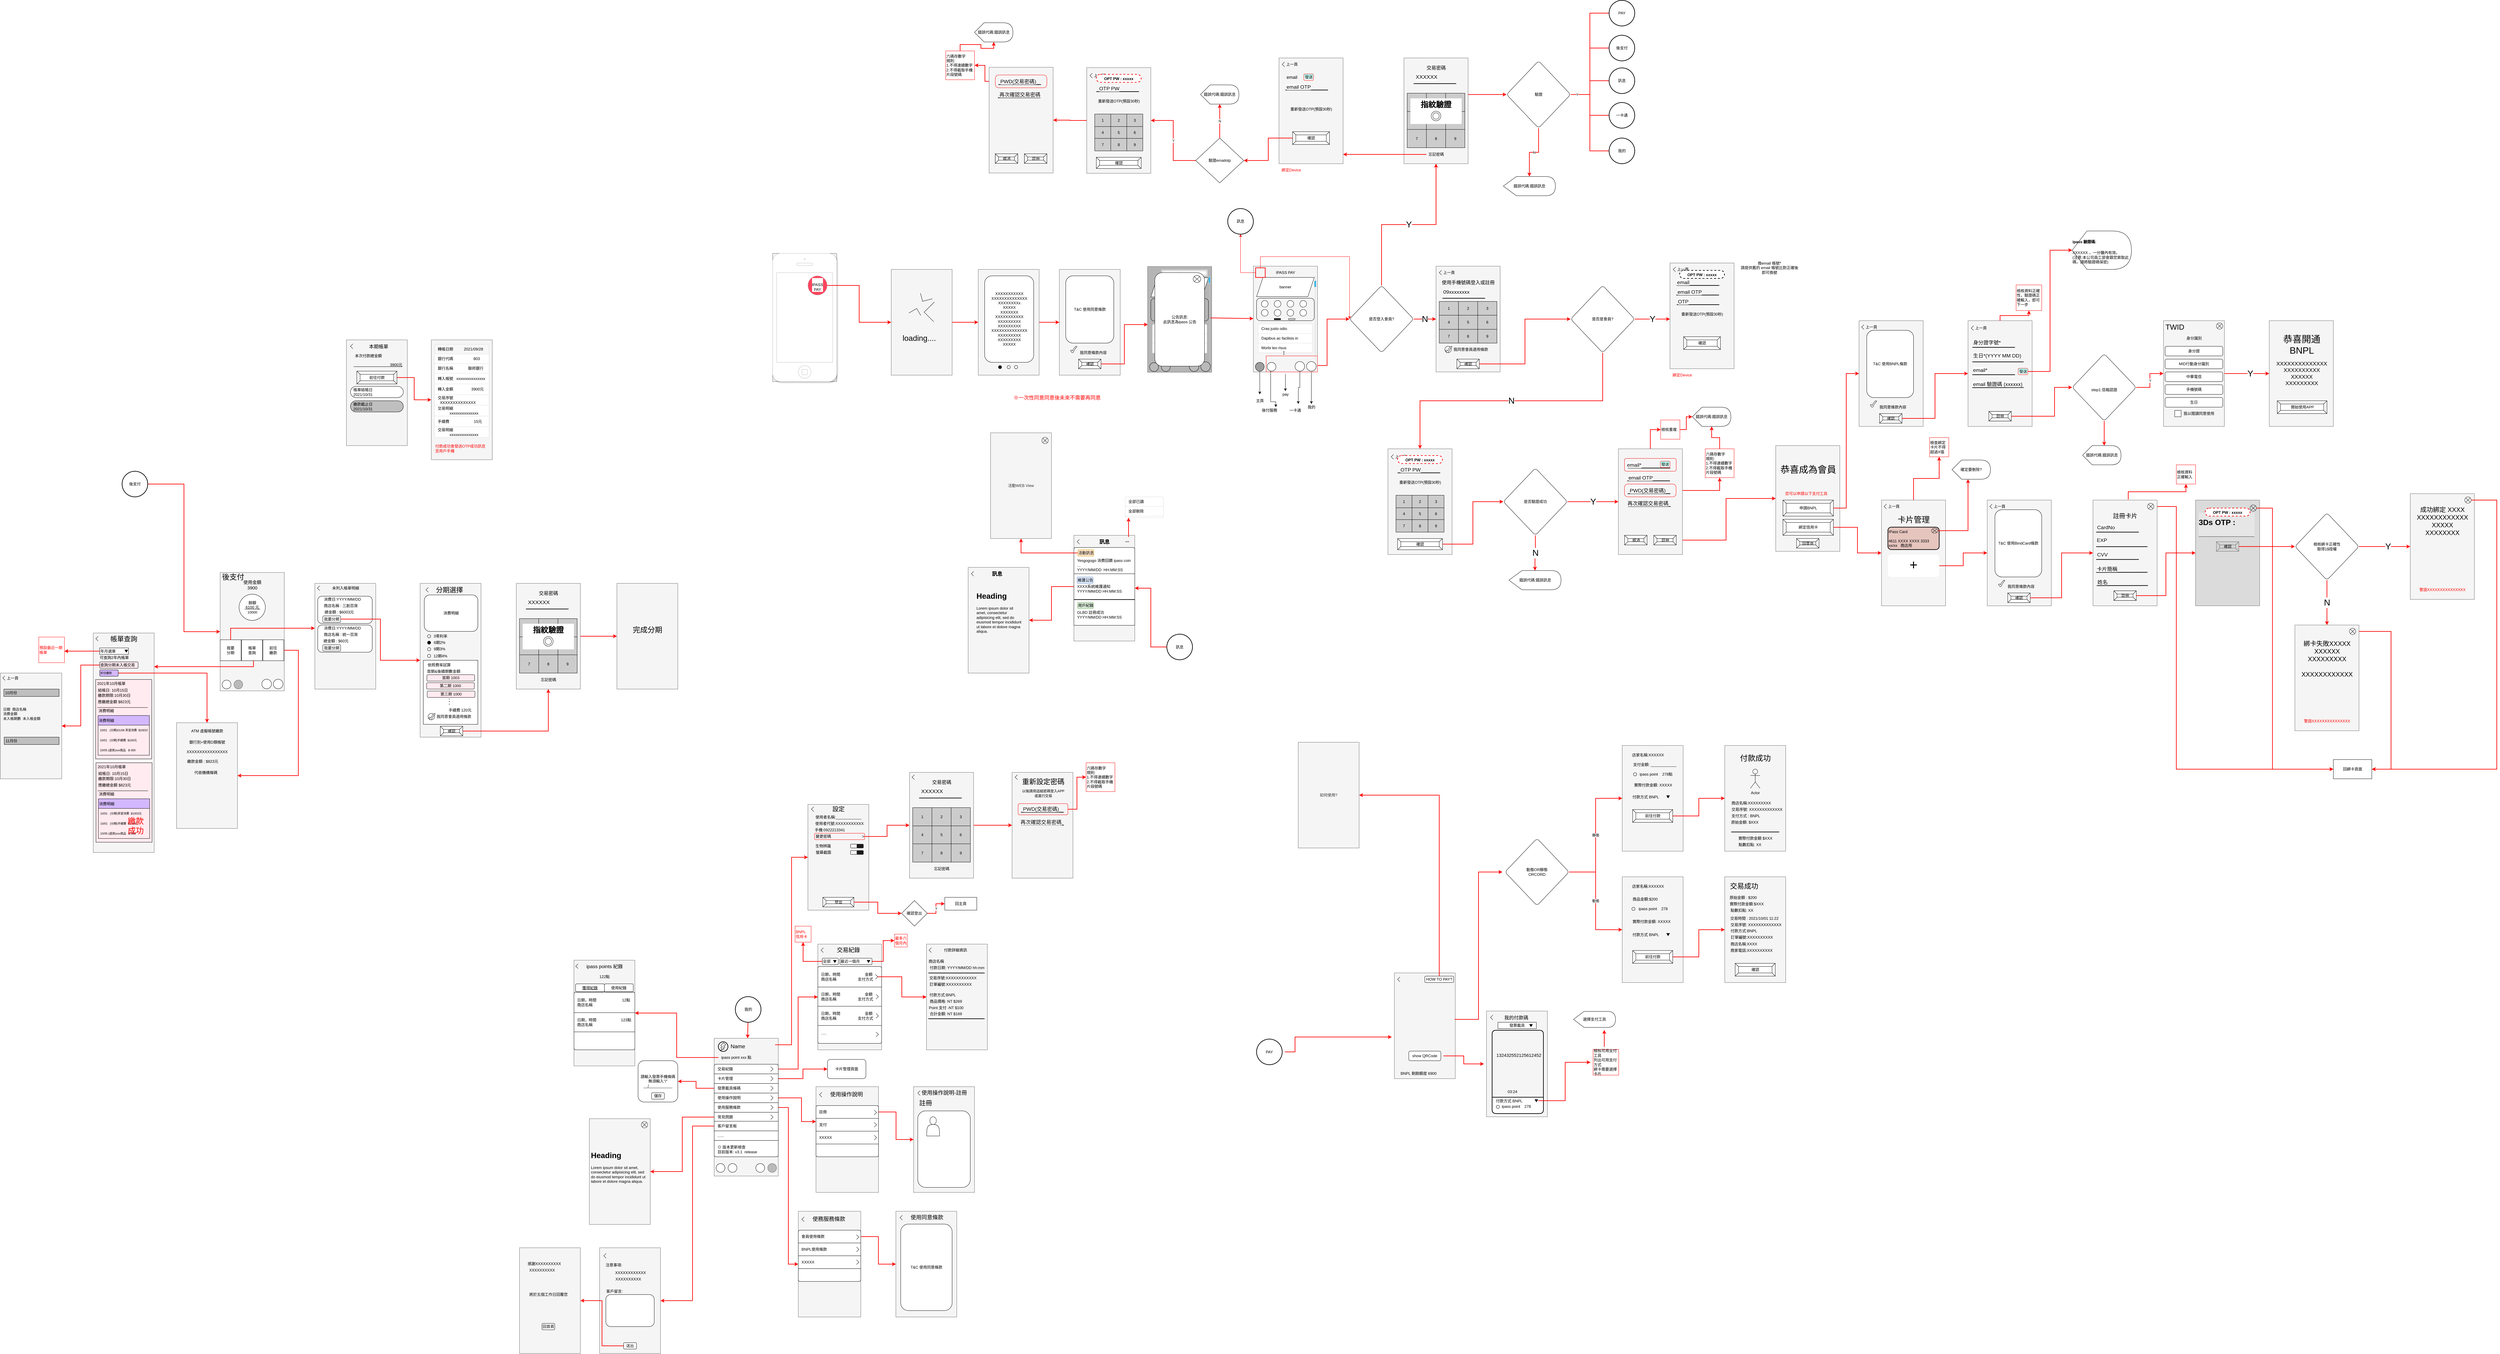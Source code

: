 <mxfile version="15.6.8" type="github">
  <diagram id="JlRprO2Ssy-YGIe1HLhW" name="第1頁">
    <mxGraphModel dx="5618" dy="1938" grid="1" gridSize="10" guides="1" tooltips="1" connect="1" arrows="1" fold="1" page="1" pageScale="1" pageWidth="827" pageHeight="1169" math="0" shadow="0">
      <root>
        <mxCell id="0" />
        <mxCell id="1" parent="0" />
        <mxCell id="GpeOQiLwWyaZaKaAm6Ce-17" style="edgeStyle=elbowEdgeStyle;rounded=0;orthogonalLoop=1;jettySize=auto;html=1;strokeColor=#FF0000;strokeWidth=2;align=left;" parent="1" source="u8Vwr3oWMw0FIoDEUqdO-190" target="GpeOQiLwWyaZaKaAm6Ce-2" edge="1">
          <mxGeometry relative="1" as="geometry">
            <Array as="points">
              <mxPoint x="2850" y="950" />
              <mxPoint x="3170" y="470" />
            </Array>
          </mxGeometry>
        </mxCell>
        <mxCell id="GpeOQiLwWyaZaKaAm6Ce-1" style="edgeStyle=elbowEdgeStyle;rounded=0;orthogonalLoop=1;jettySize=auto;html=1;endArrow=classic;align=left;strokeColor=#FF0000;strokeWidth=2;" parent="1" source="u8Vwr3oWMw0FIoDEUqdO-247" target="GpeOQiLwWyaZaKaAm6Ce-2" edge="1">
          <mxGeometry relative="1" as="geometry">
            <mxPoint x="3490" y="910" as="targetPoint" />
            <Array as="points">
              <mxPoint x="3520" y="1090" />
            </Array>
          </mxGeometry>
        </mxCell>
        <mxCell id="u8Vwr3oWMw0FIoDEUqdO-118" style="edgeStyle=elbowEdgeStyle;rounded=0;orthogonalLoop=1;jettySize=auto;html=1;fontColor=#000000;strokeColor=#FF0000;strokeWidth=2;align=left;" parent="1" source="4JK6QRwS424V-WLqcD70-8" target="GpeOQiLwWyaZaKaAm6Ce-4" edge="1">
          <mxGeometry relative="1" as="geometry" />
        </mxCell>
        <mxCell id="4JK6QRwS424V-WLqcD70-8" value="" style="rounded=0;whiteSpace=wrap;html=1;strokeColor=#666666;fillColor=#f5f5f5;fontColor=#333333;" parent="1" vertex="1">
          <mxGeometry x="-1160" y="-220" width="190" height="330" as="geometry" />
        </mxCell>
        <mxCell id="4JK6QRwS424V-WLqcD70-15" value="&lt;font style=&quot;font-size: 24px&quot;&gt;loading....&lt;/font&gt;" style="text;html=1;strokeColor=none;fillColor=none;align=center;verticalAlign=middle;whiteSpace=wrap;rounded=0;sketch=1;strokeWidth=2;" parent="1" vertex="1">
          <mxGeometry x="-1115" y="-30" width="85" height="50" as="geometry" />
        </mxCell>
        <mxCell id="4JK6QRwS424V-WLqcD70-25" value="&lt;font color=&quot;#ff0000&quot; style=&quot;font-size: 16px&quot;&gt;※一次性同意同意後未來不需要再同意&lt;/font&gt;" style="text;html=1;align=center;verticalAlign=middle;resizable=0;points=[];autosize=1;strokeColor=none;fillColor=none;" parent="1" vertex="1">
          <mxGeometry x="-788.49" y="170" width="290" height="20" as="geometry" />
        </mxCell>
        <mxCell id="4JK6QRwS424V-WLqcD70-65" style="edgeStyle=orthogonalEdgeStyle;rounded=0;orthogonalLoop=1;jettySize=auto;html=1;strokeColor=#FF0000;strokeWidth=2;" parent="1" source="4JK6QRwS424V-WLqcD70-67" target="4JK6QRwS424V-WLqcD70-66" edge="1">
          <mxGeometry relative="1" as="geometry">
            <mxPoint x="30" y="360" as="targetPoint" />
            <mxPoint x="200" y="180" as="sourcePoint" />
            <Array as="points">
              <mxPoint x="200" y="80" />
              <mxPoint x="200" y="-65" />
            </Array>
          </mxGeometry>
        </mxCell>
        <mxCell id="4JK6QRwS424V-WLqcD70-68" value="&lt;font style=&quot;font-size: 27px&quot;&gt;N&lt;/font&gt;" style="rounded=0;orthogonalLoop=1;jettySize=auto;html=1;strokeColor=#FF0000;strokeWidth=2;" parent="1" source="4JK6QRwS424V-WLqcD70-66" target="4JK6QRwS424V-WLqcD70-114" edge="1">
          <mxGeometry relative="1" as="geometry">
            <mxPoint x="490" y="-190" as="targetPoint" />
          </mxGeometry>
        </mxCell>
        <mxCell id="4JK6QRwS424V-WLqcD70-136" value="&lt;font style=&quot;font-size: 27px&quot;&gt;Y&lt;/font&gt;" style="edgeStyle=elbowEdgeStyle;rounded=0;orthogonalLoop=1;jettySize=auto;elbow=vertical;html=1;strokeColor=#FF0000;strokeWidth=2;" parent="1" source="4JK6QRwS424V-WLqcD70-66" target="4JK6QRwS424V-WLqcD70-148" edge="1">
          <mxGeometry relative="1" as="geometry">
            <mxPoint x="370" y="-380" as="targetPoint" />
          </mxGeometry>
        </mxCell>
        <mxCell id="4JK6QRwS424V-WLqcD70-66" value="是否登入會員?" style="rhombus;whiteSpace=wrap;html=1;rounded=1;glass=0;sketch=0;strokeColor=default;strokeWidth=1;fillColor=default;gradientDirection=south;" parent="1" vertex="1">
          <mxGeometry x="270" y="-170" width="200" height="210" as="geometry" />
        </mxCell>
        <mxCell id="4JK6QRwS424V-WLqcD70-92" value="" style="group" parent="1" vertex="1" connectable="0">
          <mxGeometry x="-635.49" y="-220" width="190" height="330" as="geometry" />
        </mxCell>
        <mxCell id="4JK6QRwS424V-WLqcD70-16" value="" style="rounded=0;whiteSpace=wrap;html=1;strokeColor=#666666;fillColor=#f5f5f5;fontColor=#333333;" parent="4JK6QRwS424V-WLqcD70-92" vertex="1">
          <mxGeometry width="190" height="330" as="geometry" />
        </mxCell>
        <mxCell id="4JK6QRwS424V-WLqcD70-18" value="T&amp;amp;C 使用同意條款" style="rounded=1;whiteSpace=wrap;html=1;sketch=0;strokeColor=default;strokeWidth=1;fillColor=default;fillStyle=auto;glass=0;" parent="4JK6QRwS424V-WLqcD70-92" vertex="1">
          <mxGeometry x="20" y="20" width="150" height="210" as="geometry" />
        </mxCell>
        <mxCell id="4JK6QRwS424V-WLqcD70-19" value="" style="verticalLabelPosition=bottom;verticalAlign=top;html=1;shape=mxgraph.basic.tick;rounded=1;glass=0;sketch=0;strokeColor=default;strokeWidth=1;fillColor=default;gradientDirection=south;" parent="4JK6QRwS424V-WLqcD70-92" vertex="1">
          <mxGeometry x="35" y="240" width="20" height="20" as="geometry" />
        </mxCell>
        <mxCell id="4JK6QRwS424V-WLqcD70-20" value="我同意條款內容" style="text;html=1;align=center;verticalAlign=middle;resizable=0;points=[];autosize=1;strokeColor=none;fillColor=none;" parent="4JK6QRwS424V-WLqcD70-92" vertex="1">
          <mxGeometry x="55" y="250" width="100" height="20" as="geometry" />
        </mxCell>
        <mxCell id="4JK6QRwS424V-WLqcD70-22" value="確認" style="labelPosition=center;verticalLabelPosition=middle;align=center;html=1;shape=mxgraph.basic.button;dx=10;rounded=1;glass=0;sketch=0;strokeColor=default;strokeWidth=1;fillColor=default;gradientDirection=south;" parent="4JK6QRwS424V-WLqcD70-92" vertex="1">
          <mxGeometry x="60" y="280" width="70" height="30" as="geometry" />
        </mxCell>
        <mxCell id="4JK6QRwS424V-WLqcD70-174" value="&lt;font style=&quot;font-size: 27px&quot;&gt;N&lt;/font&gt;" style="edgeStyle=elbowEdgeStyle;rounded=0;orthogonalLoop=1;jettySize=auto;elbow=vertical;html=1;strokeColor=#FF0000;strokeWidth=2;" parent="1" source="4JK6QRwS424V-WLqcD70-135" target="4JK6QRwS424V-WLqcD70-191" edge="1">
          <mxGeometry relative="1" as="geometry">
            <mxPoint x="810" y="250" as="targetPoint" />
            <Array as="points">
              <mxPoint x="910" y="190" />
              <mxPoint x="900" y="150" />
            </Array>
          </mxGeometry>
        </mxCell>
        <mxCell id="4JK6QRwS424V-WLqcD70-177" value="&lt;font style=&quot;font-size: 27px&quot;&gt;Y&lt;/font&gt;" style="edgeStyle=elbowEdgeStyle;rounded=0;orthogonalLoop=1;jettySize=auto;elbow=vertical;html=1;strokeColor=#FF0000;strokeWidth=2;" parent="1" source="4JK6QRwS424V-WLqcD70-135" target="4JK6QRwS424V-WLqcD70-176" edge="1">
          <mxGeometry relative="1" as="geometry" />
        </mxCell>
        <mxCell id="4JK6QRwS424V-WLqcD70-135" value="是否是會員?" style="rhombus;whiteSpace=wrap;html=1;rounded=1;glass=0;sketch=0;strokeColor=default;strokeWidth=1;fillColor=default;gradientDirection=south;" parent="1" vertex="1">
          <mxGeometry x="960" y="-170" width="200" height="210" as="geometry" />
        </mxCell>
        <mxCell id="4JK6QRwS424V-WLqcD70-182" value="" style="group" parent="1" vertex="1" connectable="0">
          <mxGeometry x="540" y="-230" width="200" height="330" as="geometry" />
        </mxCell>
        <mxCell id="4JK6QRwS424V-WLqcD70-114" value="" style="rounded=0;whiteSpace=wrap;html=1;strokeColor=#666666;fillColor=#f5f5f5;fontColor=#333333;" parent="4JK6QRwS424V-WLqcD70-182" vertex="1">
          <mxGeometry width="200" height="330" as="geometry" />
        </mxCell>
        <mxCell id="4JK6QRwS424V-WLqcD70-115" value="&lt;font style=&quot;font-size: 15px&quot;&gt;使用手機號碼登入或註冊&lt;/font&gt;" style="text;html=1;align=center;verticalAlign=middle;resizable=0;points=[];autosize=1;strokeColor=none;fillColor=none;" parent="4JK6QRwS424V-WLqcD70-182" vertex="1">
          <mxGeometry x="10" y="40" width="180" height="20" as="geometry" />
        </mxCell>
        <mxCell id="4JK6QRwS424V-WLqcD70-118" value="&lt;font style=&quot;font-size: 16px&quot;&gt;09xxxxxxxx&lt;/font&gt;" style="endArrow=none;html=1;strokeColor=#000000;strokeWidth=2;" parent="4JK6QRwS424V-WLqcD70-182" edge="1">
          <mxGeometry x="-0.353" y="20" width="50" height="50" relative="1" as="geometry">
            <mxPoint x="20" y="100" as="sourcePoint" />
            <mxPoint x="153" y="100" as="targetPoint" />
            <mxPoint as="offset" />
          </mxGeometry>
        </mxCell>
        <mxCell id="4JK6QRwS424V-WLqcD70-120" value="" style="shape=table;html=1;whiteSpace=wrap;startSize=0;container=1;collapsible=0;childLayout=tableLayout;rounded=1;glass=0;sketch=0;strokeColor=default;strokeWidth=1;fillColor=#CCCCCC;gradientDirection=south;" parent="4JK6QRwS424V-WLqcD70-182" vertex="1">
          <mxGeometry x="10" y="110" width="180" height="130" as="geometry" />
        </mxCell>
        <mxCell id="4JK6QRwS424V-WLqcD70-121" value="" style="shape=partialRectangle;html=1;whiteSpace=wrap;collapsible=0;dropTarget=0;pointerEvents=0;fillColor=none;top=0;left=0;bottom=0;right=0;points=[[0,0.5],[1,0.5]];portConstraint=eastwest;" parent="4JK6QRwS424V-WLqcD70-120" vertex="1">
          <mxGeometry width="180" height="43" as="geometry" />
        </mxCell>
        <mxCell id="4JK6QRwS424V-WLqcD70-122" value="1" style="shape=partialRectangle;html=1;whiteSpace=wrap;connectable=0;fillColor=none;top=0;left=0;bottom=0;right=0;overflow=hidden;pointerEvents=1;" parent="4JK6QRwS424V-WLqcD70-121" vertex="1">
          <mxGeometry width="60" height="43" as="geometry">
            <mxRectangle width="60" height="43" as="alternateBounds" />
          </mxGeometry>
        </mxCell>
        <mxCell id="4JK6QRwS424V-WLqcD70-123" value="2" style="shape=partialRectangle;html=1;whiteSpace=wrap;connectable=0;fillColor=none;top=0;left=0;bottom=0;right=0;overflow=hidden;pointerEvents=1;" parent="4JK6QRwS424V-WLqcD70-121" vertex="1">
          <mxGeometry x="60" width="60" height="43" as="geometry">
            <mxRectangle width="60" height="43" as="alternateBounds" />
          </mxGeometry>
        </mxCell>
        <mxCell id="4JK6QRwS424V-WLqcD70-124" value="3" style="shape=partialRectangle;html=1;whiteSpace=wrap;connectable=0;fillColor=none;top=0;left=0;bottom=0;right=0;overflow=hidden;pointerEvents=1;" parent="4JK6QRwS424V-WLqcD70-121" vertex="1">
          <mxGeometry x="120" width="60" height="43" as="geometry">
            <mxRectangle width="60" height="43" as="alternateBounds" />
          </mxGeometry>
        </mxCell>
        <mxCell id="4JK6QRwS424V-WLqcD70-125" value="" style="shape=partialRectangle;html=1;whiteSpace=wrap;collapsible=0;dropTarget=0;pointerEvents=0;fillColor=none;top=0;left=0;bottom=0;right=0;points=[[0,0.5],[1,0.5]];portConstraint=eastwest;" parent="4JK6QRwS424V-WLqcD70-120" vertex="1">
          <mxGeometry y="43" width="180" height="44" as="geometry" />
        </mxCell>
        <mxCell id="4JK6QRwS424V-WLqcD70-126" value="4" style="shape=partialRectangle;html=1;whiteSpace=wrap;connectable=0;fillColor=none;top=0;left=0;bottom=0;right=0;overflow=hidden;pointerEvents=1;" parent="4JK6QRwS424V-WLqcD70-125" vertex="1">
          <mxGeometry width="60" height="44" as="geometry">
            <mxRectangle width="60" height="44" as="alternateBounds" />
          </mxGeometry>
        </mxCell>
        <mxCell id="4JK6QRwS424V-WLqcD70-127" value="5" style="shape=partialRectangle;html=1;whiteSpace=wrap;connectable=0;fillColor=none;top=0;left=0;bottom=0;right=0;overflow=hidden;pointerEvents=1;" parent="4JK6QRwS424V-WLqcD70-125" vertex="1">
          <mxGeometry x="60" width="60" height="44" as="geometry">
            <mxRectangle width="60" height="44" as="alternateBounds" />
          </mxGeometry>
        </mxCell>
        <mxCell id="4JK6QRwS424V-WLqcD70-128" value="6" style="shape=partialRectangle;html=1;whiteSpace=wrap;connectable=0;fillColor=none;top=0;left=0;bottom=0;right=0;overflow=hidden;pointerEvents=1;" parent="4JK6QRwS424V-WLqcD70-125" vertex="1">
          <mxGeometry x="120" width="60" height="44" as="geometry">
            <mxRectangle width="60" height="44" as="alternateBounds" />
          </mxGeometry>
        </mxCell>
        <mxCell id="4JK6QRwS424V-WLqcD70-129" value="" style="shape=partialRectangle;html=1;whiteSpace=wrap;collapsible=0;dropTarget=0;pointerEvents=0;fillColor=none;top=0;left=0;bottom=0;right=0;points=[[0,0.5],[1,0.5]];portConstraint=eastwest;" parent="4JK6QRwS424V-WLqcD70-120" vertex="1">
          <mxGeometry y="87" width="180" height="43" as="geometry" />
        </mxCell>
        <mxCell id="4JK6QRwS424V-WLqcD70-130" value="7" style="shape=partialRectangle;html=1;whiteSpace=wrap;connectable=0;fillColor=none;top=0;left=0;bottom=0;right=0;overflow=hidden;pointerEvents=1;" parent="4JK6QRwS424V-WLqcD70-129" vertex="1">
          <mxGeometry width="60" height="43" as="geometry">
            <mxRectangle width="60" height="43" as="alternateBounds" />
          </mxGeometry>
        </mxCell>
        <mxCell id="4JK6QRwS424V-WLqcD70-131" value="8" style="shape=partialRectangle;html=1;whiteSpace=wrap;connectable=0;fillColor=none;top=0;left=0;bottom=0;right=0;overflow=hidden;pointerEvents=1;" parent="4JK6QRwS424V-WLqcD70-129" vertex="1">
          <mxGeometry x="60" width="60" height="43" as="geometry">
            <mxRectangle width="60" height="43" as="alternateBounds" />
          </mxGeometry>
        </mxCell>
        <mxCell id="4JK6QRwS424V-WLqcD70-132" value="9" style="shape=partialRectangle;html=1;whiteSpace=wrap;connectable=0;fillColor=none;top=0;left=0;bottom=0;right=0;overflow=hidden;pointerEvents=1;" parent="4JK6QRwS424V-WLqcD70-129" vertex="1">
          <mxGeometry x="120" width="60" height="43" as="geometry">
            <mxRectangle width="60" height="43" as="alternateBounds" />
          </mxGeometry>
        </mxCell>
        <mxCell id="4JK6QRwS424V-WLqcD70-134" value="確認" style="labelPosition=center;verticalLabelPosition=middle;align=center;html=1;shape=mxgraph.basic.button;dx=10;rounded=1;glass=0;sketch=0;strokeColor=default;strokeWidth=1;fillColor=default;gradientDirection=south;" parent="4JK6QRwS424V-WLqcD70-182" vertex="1">
          <mxGeometry x="65" y="290" width="70" height="30" as="geometry" />
        </mxCell>
        <mxCell id="u8Vwr3oWMw0FIoDEUqdO-22" value="" style="group" parent="4JK6QRwS424V-WLqcD70-182" vertex="1" connectable="0">
          <mxGeometry x="9.999" y="10" width="55.071" height="20" as="geometry" />
        </mxCell>
        <mxCell id="u8Vwr3oWMw0FIoDEUqdO-23" value="" style="shape=partialRectangle;whiteSpace=wrap;html=1;top=0;left=0;fillColor=none;rounded=1;glass=0;sketch=0;strokeColor=#000000;strokeWidth=1;rotation=-225;" parent="u8Vwr3oWMw0FIoDEUqdO-22" vertex="1">
          <mxGeometry x="2.071" y="5" width="10" height="10" as="geometry" />
        </mxCell>
        <mxCell id="u8Vwr3oWMw0FIoDEUqdO-24" value="上一頁" style="text;html=1;align=center;verticalAlign=middle;resizable=0;points=[];autosize=1;strokeColor=none;fillColor=none;" parent="u8Vwr3oWMw0FIoDEUqdO-22" vertex="1">
          <mxGeometry x="5.071" width="50" height="20" as="geometry" />
        </mxCell>
        <mxCell id="63IpMzEPZCVTijKu8bmF-218" value="" style="ellipse;whiteSpace=wrap;html=1;aspect=fixed;strokeColor=#000000;fillColor=default;" parent="4JK6QRwS424V-WLqcD70-182" vertex="1">
          <mxGeometry x="27.53" y="250" width="20" height="20" as="geometry" />
        </mxCell>
        <mxCell id="63IpMzEPZCVTijKu8bmF-219" value="我同意會員適用條款" style="text;html=1;align=center;verticalAlign=middle;resizable=0;points=[];autosize=1;strokeColor=none;fillColor=none;" parent="4JK6QRwS424V-WLqcD70-182" vertex="1">
          <mxGeometry x="47.53" y="250" width="120" height="20" as="geometry" />
        </mxCell>
        <mxCell id="4JK6QRwS424V-WLqcD70-95" value="" style="verticalLabelPosition=bottom;verticalAlign=top;html=1;shape=mxgraph.basic.tick;rounded=1;glass=0;sketch=0;strokeColor=default;strokeWidth=1;fillColor=default;gradientDirection=south;" parent="4JK6QRwS424V-WLqcD70-182" vertex="1">
          <mxGeometry x="30" y="250" width="20" height="20" as="geometry" />
        </mxCell>
        <mxCell id="4JK6QRwS424V-WLqcD70-190" value="" style="group" parent="1" vertex="1" connectable="0">
          <mxGeometry x="-1125.49" y="-170" width="120.98" height="116.74" as="geometry" />
        </mxCell>
        <mxCell id="4JK6QRwS424V-WLqcD70-187" value="" style="shape=partialRectangle;whiteSpace=wrap;html=1;top=0;left=0;fillColor=none;rounded=1;glass=0;sketch=0;strokeColor=default;strokeWidth=1;rotation=75;" parent="4JK6QRwS424V-WLqcD70-190" vertex="1">
          <mxGeometry x="62.24" y="17.8" width="25.61" height="30.91" as="geometry" />
        </mxCell>
        <mxCell id="4JK6QRwS424V-WLqcD70-188" value="" style="shape=partialRectangle;whiteSpace=wrap;html=1;top=0;left=0;fillColor=none;rounded=1;glass=0;sketch=0;strokeColor=default;strokeWidth=1;rotation=-120;" parent="4JK6QRwS424V-WLqcD70-190" vertex="1">
          <mxGeometry x="26.9" y="75.59" width="24.5" height="27.78" as="geometry" />
        </mxCell>
        <mxCell id="4JK6QRwS424V-WLqcD70-189" value="" style="shape=partialRectangle;whiteSpace=wrap;html=1;top=0;left=0;fillColor=none;rounded=1;glass=0;sketch=0;strokeColor=default;strokeWidth=1;rotation=-225;" parent="4JK6QRwS424V-WLqcD70-190" vertex="1">
          <mxGeometry x="76.558" y="61.605" width="44.422" height="41.762" as="geometry" />
        </mxCell>
        <mxCell id="u8Vwr3oWMw0FIoDEUqdO-31" value="&lt;font style=&quot;font-size: 27px&quot;&gt;N&lt;/font&gt;" style="edgeStyle=orthogonalEdgeStyle;rounded=0;orthogonalLoop=1;jettySize=auto;html=1;strokeColor=#FF0000;strokeWidth=2;" parent="1" source="u8Vwr3oWMw0FIoDEUqdO-29" target="u8Vwr3oWMw0FIoDEUqdO-33" edge="1">
          <mxGeometry relative="1" as="geometry">
            <mxPoint x="850" y="700" as="targetPoint" />
          </mxGeometry>
        </mxCell>
        <mxCell id="u8Vwr3oWMw0FIoDEUqdO-35" value="&lt;font style=&quot;font-size: 27px&quot;&gt;Y&lt;/font&gt;" style="edgeStyle=orthogonalEdgeStyle;rounded=0;orthogonalLoop=1;jettySize=auto;html=1;strokeColor=#FF0000;strokeWidth=2;" parent="1" source="u8Vwr3oWMw0FIoDEUqdO-29" target="u8Vwr3oWMw0FIoDEUqdO-37" edge="1">
          <mxGeometry relative="1" as="geometry">
            <mxPoint x="1200" y="505" as="targetPoint" />
          </mxGeometry>
        </mxCell>
        <mxCell id="u8Vwr3oWMw0FIoDEUqdO-29" value="是否驗證成功" style="rhombus;whiteSpace=wrap;html=1;rounded=1;glass=0;sketch=0;strokeColor=default;strokeWidth=1;fillColor=default;gradientDirection=south;" parent="1" vertex="1">
          <mxGeometry x="750" y="400" width="200" height="210" as="geometry" />
        </mxCell>
        <mxCell id="u8Vwr3oWMw0FIoDEUqdO-33" value="錯誤代碼:錯誤訊息" style="shape=display;whiteSpace=wrap;html=1;" parent="1" vertex="1">
          <mxGeometry x="767.5" y="720" width="162.5" height="60" as="geometry" />
        </mxCell>
        <mxCell id="u8Vwr3oWMw0FIoDEUqdO-36" value="" style="group" parent="1" vertex="1" connectable="0">
          <mxGeometry x="390" y="340" width="200" height="330" as="geometry" />
        </mxCell>
        <mxCell id="4JK6QRwS424V-WLqcD70-191" value="" style="rounded=0;whiteSpace=wrap;html=1;strokeColor=#666666;fillColor=#f5f5f5;fontColor=#333333;" parent="u8Vwr3oWMw0FIoDEUqdO-36" vertex="1">
          <mxGeometry width="200" height="330" as="geometry" />
        </mxCell>
        <mxCell id="u8Vwr3oWMw0FIoDEUqdO-1" value="&lt;font style=&quot;font-size: 16px&quot;&gt;OTP PW&lt;/font&gt;" style="endArrow=none;html=1;strokeColor=#000000;strokeWidth=2;" parent="u8Vwr3oWMw0FIoDEUqdO-36" edge="1">
          <mxGeometry x="-1521" y="185" width="50" height="50" as="geometry">
            <mxPoint x="30" y="75.0" as="sourcePoint" />
            <mxPoint x="163" y="75.0" as="targetPoint" />
            <mxPoint x="-27" y="-10" as="offset" />
          </mxGeometry>
        </mxCell>
        <mxCell id="u8Vwr3oWMw0FIoDEUqdO-2" value="" style="shape=table;html=1;whiteSpace=wrap;startSize=0;container=1;collapsible=0;childLayout=tableLayout;rounded=1;glass=0;sketch=0;strokeColor=default;strokeWidth=1;fillColor=#CCCCCC;gradientDirection=south;" parent="u8Vwr3oWMw0FIoDEUqdO-36" vertex="1">
          <mxGeometry x="25" y="145" width="150" height="115" as="geometry" />
        </mxCell>
        <mxCell id="u8Vwr3oWMw0FIoDEUqdO-3" value="" style="shape=partialRectangle;html=1;whiteSpace=wrap;collapsible=0;dropTarget=0;pointerEvents=0;fillColor=none;top=0;left=0;bottom=0;right=0;points=[[0,0.5],[1,0.5]];portConstraint=eastwest;" parent="u8Vwr3oWMw0FIoDEUqdO-2" vertex="1">
          <mxGeometry width="150" height="39" as="geometry" />
        </mxCell>
        <mxCell id="u8Vwr3oWMw0FIoDEUqdO-4" value="1" style="shape=partialRectangle;html=1;whiteSpace=wrap;connectable=0;fillColor=none;top=0;left=0;bottom=0;right=0;overflow=hidden;pointerEvents=1;" parent="u8Vwr3oWMw0FIoDEUqdO-3" vertex="1">
          <mxGeometry width="50" height="39" as="geometry" />
        </mxCell>
        <mxCell id="u8Vwr3oWMw0FIoDEUqdO-5" value="2" style="shape=partialRectangle;html=1;whiteSpace=wrap;connectable=0;fillColor=none;top=0;left=0;bottom=0;right=0;overflow=hidden;pointerEvents=1;" parent="u8Vwr3oWMw0FIoDEUqdO-3" vertex="1">
          <mxGeometry x="50" width="50" height="39" as="geometry" />
        </mxCell>
        <mxCell id="u8Vwr3oWMw0FIoDEUqdO-6" value="3" style="shape=partialRectangle;html=1;whiteSpace=wrap;connectable=0;fillColor=none;top=0;left=0;bottom=0;right=0;overflow=hidden;pointerEvents=1;" parent="u8Vwr3oWMw0FIoDEUqdO-3" vertex="1">
          <mxGeometry x="100" width="50" height="39" as="geometry" />
        </mxCell>
        <mxCell id="u8Vwr3oWMw0FIoDEUqdO-7" value="" style="shape=partialRectangle;html=1;whiteSpace=wrap;collapsible=0;dropTarget=0;pointerEvents=0;fillColor=none;top=0;left=0;bottom=0;right=0;points=[[0,0.5],[1,0.5]];portConstraint=eastwest;" parent="u8Vwr3oWMw0FIoDEUqdO-2" vertex="1">
          <mxGeometry y="39" width="150" height="37" as="geometry" />
        </mxCell>
        <mxCell id="u8Vwr3oWMw0FIoDEUqdO-8" value="4" style="shape=partialRectangle;html=1;whiteSpace=wrap;connectable=0;fillColor=none;top=0;left=0;bottom=0;right=0;overflow=hidden;pointerEvents=1;" parent="u8Vwr3oWMw0FIoDEUqdO-7" vertex="1">
          <mxGeometry width="50" height="37" as="geometry" />
        </mxCell>
        <mxCell id="u8Vwr3oWMw0FIoDEUqdO-9" value="5" style="shape=partialRectangle;html=1;whiteSpace=wrap;connectable=0;fillColor=none;top=0;left=0;bottom=0;right=0;overflow=hidden;pointerEvents=1;" parent="u8Vwr3oWMw0FIoDEUqdO-7" vertex="1">
          <mxGeometry x="50" width="50" height="37" as="geometry" />
        </mxCell>
        <mxCell id="u8Vwr3oWMw0FIoDEUqdO-10" value="6" style="shape=partialRectangle;html=1;whiteSpace=wrap;connectable=0;fillColor=none;top=0;left=0;bottom=0;right=0;overflow=hidden;pointerEvents=1;" parent="u8Vwr3oWMw0FIoDEUqdO-7" vertex="1">
          <mxGeometry x="100" width="50" height="37" as="geometry" />
        </mxCell>
        <mxCell id="u8Vwr3oWMw0FIoDEUqdO-11" value="" style="shape=partialRectangle;html=1;whiteSpace=wrap;collapsible=0;dropTarget=0;pointerEvents=0;fillColor=none;top=0;left=0;bottom=0;right=0;points=[[0,0.5],[1,0.5]];portConstraint=eastwest;" parent="u8Vwr3oWMw0FIoDEUqdO-2" vertex="1">
          <mxGeometry y="76" width="150" height="39" as="geometry" />
        </mxCell>
        <mxCell id="u8Vwr3oWMw0FIoDEUqdO-12" value="7" style="shape=partialRectangle;html=1;whiteSpace=wrap;connectable=0;fillColor=none;top=0;left=0;bottom=0;right=0;overflow=hidden;pointerEvents=1;" parent="u8Vwr3oWMw0FIoDEUqdO-11" vertex="1">
          <mxGeometry width="50" height="39" as="geometry" />
        </mxCell>
        <mxCell id="u8Vwr3oWMw0FIoDEUqdO-13" value="8" style="shape=partialRectangle;html=1;whiteSpace=wrap;connectable=0;fillColor=none;top=0;left=0;bottom=0;right=0;overflow=hidden;pointerEvents=1;" parent="u8Vwr3oWMw0FIoDEUqdO-11" vertex="1">
          <mxGeometry x="50" width="50" height="39" as="geometry" />
        </mxCell>
        <mxCell id="u8Vwr3oWMw0FIoDEUqdO-14" value="9" style="shape=partialRectangle;html=1;whiteSpace=wrap;connectable=0;fillColor=none;top=0;left=0;bottom=0;right=0;overflow=hidden;pointerEvents=1;" parent="u8Vwr3oWMw0FIoDEUqdO-11" vertex="1">
          <mxGeometry x="100" width="50" height="39" as="geometry" />
        </mxCell>
        <mxCell id="u8Vwr3oWMw0FIoDEUqdO-16" value="重新發送OTP(預設30秒)" style="text;html=1;align=center;verticalAlign=middle;resizable=0;points=[];autosize=1;strokeColor=none;fillColor=none;" parent="u8Vwr3oWMw0FIoDEUqdO-36" vertex="1">
          <mxGeometry x="25" y="95" width="150" height="20" as="geometry" />
        </mxCell>
        <mxCell id="u8Vwr3oWMw0FIoDEUqdO-18" value="確認" style="labelPosition=center;verticalLabelPosition=middle;align=center;html=1;shape=mxgraph.basic.button;dx=10;rounded=1;glass=0;sketch=0;strokeColor=default;strokeWidth=1;fillColor=default;gradientDirection=south;" parent="u8Vwr3oWMw0FIoDEUqdO-36" vertex="1">
          <mxGeometry x="30" y="280" width="140" height="35" as="geometry" />
        </mxCell>
        <mxCell id="u8Vwr3oWMw0FIoDEUqdO-19" value="" style="group" parent="u8Vwr3oWMw0FIoDEUqdO-36" vertex="1" connectable="0">
          <mxGeometry x="9.999" y="15" width="55.071" height="20" as="geometry" />
        </mxCell>
        <mxCell id="u8Vwr3oWMw0FIoDEUqdO-20" value="" style="shape=partialRectangle;whiteSpace=wrap;html=1;top=0;left=0;fillColor=none;rounded=1;glass=0;sketch=0;strokeColor=#000000;strokeWidth=1;rotation=-225;" parent="u8Vwr3oWMw0FIoDEUqdO-19" vertex="1">
          <mxGeometry x="2.071" y="5" width="10" height="10" as="geometry" />
        </mxCell>
        <mxCell id="u8Vwr3oWMw0FIoDEUqdO-21" value="上一頁" style="text;html=1;align=center;verticalAlign=middle;resizable=0;points=[];autosize=1;strokeColor=none;fillColor=none;" parent="u8Vwr3oWMw0FIoDEUqdO-19" vertex="1">
          <mxGeometry x="5.071" width="50" height="20" as="geometry" />
        </mxCell>
        <mxCell id="u8Vwr3oWMw0FIoDEUqdO-207" value="OPT PW : xxxxx" style="rounded=1;whiteSpace=wrap;html=1;shadow=0;dashed=1;labelBackgroundColor=none;sketch=0;fontColor=none;strokeColor=#FF0000;strokeWidth=2;fillColor=default;gradientColor=none;verticalAlign=top;arcSize=50;fontStyle=1" parent="u8Vwr3oWMw0FIoDEUqdO-36" vertex="1">
          <mxGeometry x="30" y="21" width="140" height="25" as="geometry" />
        </mxCell>
        <mxCell id="u8Vwr3oWMw0FIoDEUqdO-60" style="edgeStyle=elbowEdgeStyle;rounded=0;orthogonalLoop=1;jettySize=auto;html=1;fontColor=#FF0000;strokeColor=#FF0000;strokeWidth=2;" parent="1" source="u8Vwr3oWMw0FIoDEUqdO-43" target="u8Vwr3oWMw0FIoDEUqdO-59" edge="1">
          <mxGeometry relative="1" as="geometry" />
        </mxCell>
        <mxCell id="u8Vwr3oWMw0FIoDEUqdO-55" style="edgeStyle=elbowEdgeStyle;rounded=0;orthogonalLoop=1;jettySize=auto;html=1;fontColor=#FF0000;strokeColor=#FF0000;strokeWidth=2;" parent="1" source="4JK6QRwS424V-WLqcD70-134" target="4JK6QRwS424V-WLqcD70-135" edge="1">
          <mxGeometry relative="1" as="geometry">
            <mxPoint x="1010" y="-65" as="targetPoint" />
          </mxGeometry>
        </mxCell>
        <mxCell id="u8Vwr3oWMw0FIoDEUqdO-56" style="edgeStyle=elbowEdgeStyle;rounded=0;orthogonalLoop=1;jettySize=auto;html=1;fontColor=#FF0000;strokeColor=#FF0000;strokeWidth=2;" parent="1" source="u8Vwr3oWMw0FIoDEUqdO-18" target="u8Vwr3oWMw0FIoDEUqdO-29" edge="1">
          <mxGeometry relative="1" as="geometry" />
        </mxCell>
        <mxCell id="u8Vwr3oWMw0FIoDEUqdO-58" style="edgeStyle=elbowEdgeStyle;rounded=0;orthogonalLoop=1;jettySize=auto;html=1;fontColor=#FF0000;strokeColor=#FF0000;strokeWidth=2;entryX=0.003;entryY=0.549;entryDx=0;entryDy=0;entryPerimeter=0;" parent="1" source="4JK6QRwS424V-WLqcD70-22" target="GpeOQiLwWyaZaKaAm6Ce-77" edge="1">
          <mxGeometry relative="1" as="geometry" />
        </mxCell>
        <mxCell id="u8Vwr3oWMw0FIoDEUqdO-66" value="" style="group" parent="1" vertex="1" connectable="0">
          <mxGeometry x="1600" y="330" width="200" height="330" as="geometry" />
        </mxCell>
        <mxCell id="u8Vwr3oWMw0FIoDEUqdO-59" value="" style="rounded=0;whiteSpace=wrap;html=1;strokeColor=#666666;fillColor=#f5f5f5;fontColor=#333333;" parent="u8Vwr3oWMw0FIoDEUqdO-66" vertex="1">
          <mxGeometry width="200" height="330" as="geometry" />
        </mxCell>
        <mxCell id="u8Vwr3oWMw0FIoDEUqdO-61" value="&lt;font color=&quot;#000000&quot; style=&quot;font-size: 29px&quot;&gt;恭喜成為會員&lt;/font&gt;" style="text;html=1;align=center;verticalAlign=middle;resizable=0;points=[];autosize=1;strokeColor=none;fillColor=none;fontColor=#FF0000;" parent="u8Vwr3oWMw0FIoDEUqdO-66" vertex="1">
          <mxGeometry x="6.26" y="60" width="190" height="30" as="geometry" />
        </mxCell>
        <mxCell id="u8Vwr3oWMw0FIoDEUqdO-62" value="綁定信用卡" style="labelPosition=center;verticalLabelPosition=middle;align=center;html=1;shape=mxgraph.basic.button;dx=10;rounded=1;glass=0;sketch=0;strokeColor=default;strokeWidth=1;fillColor=default;gradientDirection=south;" parent="u8Vwr3oWMw0FIoDEUqdO-66" vertex="1">
          <mxGeometry x="22.53" y="230" width="157.47" height="50" as="geometry" />
        </mxCell>
        <mxCell id="u8Vwr3oWMw0FIoDEUqdO-63" value="申請BNPL" style="labelPosition=center;verticalLabelPosition=middle;align=center;html=1;shape=mxgraph.basic.button;dx=10;rounded=1;glass=0;sketch=0;strokeColor=default;strokeWidth=1;fillColor=default;gradientDirection=south;" parent="u8Vwr3oWMw0FIoDEUqdO-66" vertex="1">
          <mxGeometry x="22.53" y="170" width="157.47" height="50" as="geometry" />
        </mxCell>
        <mxCell id="u8Vwr3oWMw0FIoDEUqdO-64" value="您可以申請以下支付工具" style="text;html=1;align=center;verticalAlign=middle;resizable=0;points=[];autosize=1;strokeColor=none;fillColor=none;fontColor=#FF0000;" parent="u8Vwr3oWMw0FIoDEUqdO-66" vertex="1">
          <mxGeometry x="20" y="140" width="150" height="20" as="geometry" />
        </mxCell>
        <mxCell id="u8Vwr3oWMw0FIoDEUqdO-65" value="回首頁" style="labelPosition=center;verticalLabelPosition=middle;align=center;html=1;shape=mxgraph.basic.button;dx=10;rounded=1;glass=0;sketch=0;strokeColor=default;strokeWidth=1;fillColor=default;gradientDirection=south;" parent="u8Vwr3oWMw0FIoDEUqdO-66" vertex="1">
          <mxGeometry x="65" y="290" width="70" height="30" as="geometry" />
        </mxCell>
        <mxCell id="u8Vwr3oWMw0FIoDEUqdO-70" value="" style="group" parent="1" vertex="1" connectable="0">
          <mxGeometry x="1109" y="230" width="446" height="440" as="geometry" />
        </mxCell>
        <mxCell id="u8Vwr3oWMw0FIoDEUqdO-51" value="&lt;font color=&quot;#000000&quot;&gt;六碼存數字&lt;br&gt;規則:&lt;br&gt;1.不得連續數字&lt;br&gt;2.不得截取手機片段號碼&lt;br&gt;&lt;/font&gt;" style="whiteSpace=wrap;html=1;aspect=fixed;fontColor=#FF0000;strokeColor=#FF0000;fillColor=none;align=left;" parent="u8Vwr3oWMw0FIoDEUqdO-70" vertex="1">
          <mxGeometry x="271" y="110" width="90" height="90" as="geometry" />
        </mxCell>
        <mxCell id="u8Vwr3oWMw0FIoDEUqdO-52" value="&lt;font color=&quot;#000000&quot;&gt;檢核重複&lt;br&gt;&lt;/font&gt;" style="whiteSpace=wrap;html=1;aspect=fixed;fontColor=#FF0000;strokeColor=#FF0000;fillColor=none;align=left;" parent="u8Vwr3oWMw0FIoDEUqdO-70" vertex="1">
          <mxGeometry x="132" y="20" width="60" height="60" as="geometry" />
        </mxCell>
        <mxCell id="u8Vwr3oWMw0FIoDEUqdO-45" style="edgeStyle=orthogonalEdgeStyle;rounded=0;orthogonalLoop=1;jettySize=auto;html=1;fontColor=#FF0000;strokeColor=#FF0000;strokeWidth=2;" parent="u8Vwr3oWMw0FIoDEUqdO-70" source="u8Vwr3oWMw0FIoDEUqdO-44" target="u8Vwr3oWMw0FIoDEUqdO-52" edge="1">
          <mxGeometry relative="1" as="geometry">
            <mxPoint x="291" y="160" as="targetPoint" />
            <Array as="points">
              <mxPoint x="100" y="50" />
            </Array>
          </mxGeometry>
        </mxCell>
        <mxCell id="u8Vwr3oWMw0FIoDEUqdO-50" style="edgeStyle=orthogonalEdgeStyle;rounded=0;orthogonalLoop=1;jettySize=auto;html=1;fontColor=#FF0000;strokeColor=#FF0000;strokeWidth=2;" parent="u8Vwr3oWMw0FIoDEUqdO-70" source="u8Vwr3oWMw0FIoDEUqdO-47" target="u8Vwr3oWMw0FIoDEUqdO-51" edge="1">
          <mxGeometry relative="1" as="geometry">
            <mxPoint x="341.0" y="240" as="targetPoint" />
          </mxGeometry>
        </mxCell>
        <mxCell id="u8Vwr3oWMw0FIoDEUqdO-37" value="" style="rounded=0;whiteSpace=wrap;html=1;strokeColor=#666666;fillColor=#f5f5f5;fontColor=#333333;" parent="u8Vwr3oWMw0FIoDEUqdO-70" vertex="1">
          <mxGeometry y="110" width="200" height="330" as="geometry" />
        </mxCell>
        <mxCell id="u8Vwr3oWMw0FIoDEUqdO-39" value="&lt;span style=&quot;font-size: 16px&quot;&gt;email*&lt;/span&gt;" style="endArrow=none;html=1;strokeColor=#000000;strokeWidth=2;" parent="u8Vwr3oWMw0FIoDEUqdO-70" edge="1">
          <mxGeometry x="-1522" y="330" width="50" height="50" as="geometry">
            <mxPoint x="29" y="170" as="sourcePoint" />
            <mxPoint x="162" y="170" as="targetPoint" />
            <mxPoint x="-47" y="-10" as="offset" />
          </mxGeometry>
        </mxCell>
        <mxCell id="u8Vwr3oWMw0FIoDEUqdO-40" value="&lt;font style=&quot;font-size: 16px&quot;&gt;PWD(交易密碼)&lt;/font&gt;" style="endArrow=none;html=1;strokeColor=#000000;strokeWidth=2;" parent="u8Vwr3oWMw0FIoDEUqdO-70" edge="1">
          <mxGeometry x="-1109" y="-190" width="50" height="50" as="geometry">
            <mxPoint x="29" y="250" as="sourcePoint" />
            <mxPoint x="162" y="250" as="targetPoint" />
            <mxPoint x="-5" y="-10" as="offset" />
          </mxGeometry>
        </mxCell>
        <mxCell id="u8Vwr3oWMw0FIoDEUqdO-43" value="註冊" style="labelPosition=center;verticalLabelPosition=middle;align=center;html=1;shape=mxgraph.basic.button;dx=10;rounded=1;glass=0;sketch=0;strokeColor=default;strokeWidth=1;fillColor=default;gradientDirection=south;" parent="u8Vwr3oWMw0FIoDEUqdO-70" vertex="1">
          <mxGeometry x="110.5" y="380" width="70" height="30" as="geometry" />
        </mxCell>
        <mxCell id="u8Vwr3oWMw0FIoDEUqdO-44" value="" style="rounded=1;whiteSpace=wrap;html=1;fontColor=#FF0000;fillColor=none;strokeColor=#FF0000;" parent="u8Vwr3oWMw0FIoDEUqdO-70" vertex="1">
          <mxGeometry x="19" y="140" width="161.5" height="40" as="geometry" />
        </mxCell>
        <mxCell id="u8Vwr3oWMw0FIoDEUqdO-47" value="" style="rounded=1;whiteSpace=wrap;html=1;fontColor=#FF0000;fillColor=none;strokeColor=#FF0000;arcSize=27;" parent="u8Vwr3oWMw0FIoDEUqdO-70" vertex="1">
          <mxGeometry x="19" y="220" width="161" height="40" as="geometry" />
        </mxCell>
        <mxCell id="u8Vwr3oWMw0FIoDEUqdO-67" value="取消" style="labelPosition=center;verticalLabelPosition=middle;align=center;html=1;shape=mxgraph.basic.button;dx=10;rounded=1;glass=0;sketch=0;strokeColor=default;strokeWidth=1;fillColor=default;gradientDirection=south;" parent="u8Vwr3oWMw0FIoDEUqdO-70" vertex="1">
          <mxGeometry x="19.5" y="380" width="70" height="30" as="geometry" />
        </mxCell>
        <mxCell id="-QJP1meMRNjmSo34k42h-12" value="&lt;span style=&quot;font-size: 16px&quot;&gt;email OTP&lt;/span&gt;" style="endArrow=none;html=1;strokeColor=#000000;strokeWidth=2;" parent="u8Vwr3oWMw0FIoDEUqdO-70" edge="1">
          <mxGeometry x="-1522" y="360" width="50" height="50" as="geometry">
            <mxPoint x="28" y="210" as="sourcePoint" />
            <mxPoint x="161" y="210" as="targetPoint" />
            <mxPoint x="-26" y="-10" as="offset" />
          </mxGeometry>
        </mxCell>
        <mxCell id="u8Vwr3oWMw0FIoDEUqdO-46" value="錯誤代碼:錯誤訊息" style="shape=display;whiteSpace=wrap;html=1;" parent="u8Vwr3oWMw0FIoDEUqdO-70" vertex="1">
          <mxGeometry x="231" y="-20" width="120" height="60" as="geometry" />
        </mxCell>
        <mxCell id="u8Vwr3oWMw0FIoDEUqdO-54" style="edgeStyle=orthogonalEdgeStyle;rounded=0;orthogonalLoop=1;jettySize=auto;html=1;fontColor=#FF0000;strokeColor=#FF0000;strokeWidth=2;" parent="u8Vwr3oWMw0FIoDEUqdO-70" source="u8Vwr3oWMw0FIoDEUqdO-51" target="u8Vwr3oWMw0FIoDEUqdO-46" edge="1">
          <mxGeometry relative="1" as="geometry" />
        </mxCell>
        <mxCell id="u8Vwr3oWMw0FIoDEUqdO-53" style="edgeStyle=orthogonalEdgeStyle;rounded=0;orthogonalLoop=1;jettySize=auto;html=1;fontColor=#FF0000;strokeColor=#FF0000;strokeWidth=2;" parent="u8Vwr3oWMw0FIoDEUqdO-70" source="u8Vwr3oWMw0FIoDEUqdO-52" target="u8Vwr3oWMw0FIoDEUqdO-46" edge="1">
          <mxGeometry relative="1" as="geometry" />
        </mxCell>
        <mxCell id="63IpMzEPZCVTijKu8bmF-47" value="&lt;font style=&quot;font-size: 16px&quot;&gt;再次確認交易密碼&lt;/font&gt;" style="endArrow=none;html=1;strokeColor=#000000;strokeWidth=2;" parent="u8Vwr3oWMw0FIoDEUqdO-70" edge="1">
          <mxGeometry x="-2217" y="-380.0" width="50" height="50" as="geometry">
            <mxPoint x="30" y="290" as="sourcePoint" />
            <mxPoint x="163" y="290" as="targetPoint" />
            <mxPoint x="-5" y="-10" as="offset" />
          </mxGeometry>
        </mxCell>
        <mxCell id="u8Vwr3oWMw0FIoDEUqdO-71" value="" style="group" parent="1" vertex="1" connectable="0">
          <mxGeometry x="1270" y="-240" width="200" height="360" as="geometry" />
        </mxCell>
        <mxCell id="4JK6QRwS424V-WLqcD70-176" value="" style="rounded=0;whiteSpace=wrap;html=1;strokeColor=#666666;fillColor=#f5f5f5;fontColor=#333333;" parent="u8Vwr3oWMw0FIoDEUqdO-71" vertex="1">
          <mxGeometry width="200" height="330" as="geometry" />
        </mxCell>
        <mxCell id="4JK6QRwS424V-WLqcD70-179" value="&lt;span style=&quot;font-size: 16px&quot;&gt;email&lt;/span&gt;" style="endArrow=none;html=1;strokeColor=#000000;strokeWidth=2;" parent="u8Vwr3oWMw0FIoDEUqdO-71" edge="1">
          <mxGeometry x="-1530" y="230" width="50" height="50" as="geometry">
            <mxPoint x="21" y="70" as="sourcePoint" />
            <mxPoint x="154" y="70" as="targetPoint" />
            <mxPoint x="-47" y="-10" as="offset" />
          </mxGeometry>
        </mxCell>
        <mxCell id="4JK6QRwS424V-WLqcD70-180" value="&lt;font style=&quot;font-size: 16px&quot;&gt;OTP&lt;br&gt;&lt;/font&gt;" style="endArrow=none;html=1;strokeColor=#000000;strokeWidth=2;" parent="u8Vwr3oWMw0FIoDEUqdO-71" edge="1">
          <mxGeometry width="50" height="50" as="geometry">
            <mxPoint x="21" y="130" as="sourcePoint" />
            <mxPoint x="154" y="130" as="targetPoint" />
            <mxPoint x="-47" y="-10" as="offset" />
          </mxGeometry>
        </mxCell>
        <mxCell id="4JK6QRwS424V-WLqcD70-181" value="確認" style="labelPosition=center;verticalLabelPosition=middle;align=center;html=1;shape=mxgraph.basic.button;dx=10;rounded=1;glass=0;sketch=0;strokeColor=default;strokeWidth=1;fillColor=default;gradientDirection=south;" parent="u8Vwr3oWMw0FIoDEUqdO-71" vertex="1">
          <mxGeometry x="42.5" y="230" width="115" height="40" as="geometry" />
        </mxCell>
        <mxCell id="u8Vwr3oWMw0FIoDEUqdO-17" value="重新發送OTP(預設30秒)" style="text;html=1;align=center;verticalAlign=middle;resizable=0;points=[];autosize=1;strokeColor=none;fillColor=none;" parent="u8Vwr3oWMw0FIoDEUqdO-71" vertex="1">
          <mxGeometry x="25" y="150" width="150" height="20" as="geometry" />
        </mxCell>
        <mxCell id="u8Vwr3oWMw0FIoDEUqdO-25" value="" style="group" parent="u8Vwr3oWMw0FIoDEUqdO-71" vertex="1" connectable="0">
          <mxGeometry x="9.999" y="10" width="55.071" height="20" as="geometry" />
        </mxCell>
        <mxCell id="u8Vwr3oWMw0FIoDEUqdO-26" value="" style="shape=partialRectangle;whiteSpace=wrap;html=1;top=0;left=0;fillColor=none;rounded=1;glass=0;sketch=0;strokeColor=#000000;strokeWidth=1;rotation=-225;" parent="u8Vwr3oWMw0FIoDEUqdO-25" vertex="1">
          <mxGeometry x="2.071" y="5" width="10" height="10" as="geometry" />
        </mxCell>
        <mxCell id="u8Vwr3oWMw0FIoDEUqdO-27" value="上一頁" style="text;html=1;align=center;verticalAlign=middle;resizable=0;points=[];autosize=1;strokeColor=none;fillColor=none;" parent="u8Vwr3oWMw0FIoDEUqdO-25" vertex="1">
          <mxGeometry x="5.071" width="50" height="20" as="geometry" />
        </mxCell>
        <mxCell id="u8Vwr3oWMw0FIoDEUqdO-38" value="綁定Device" style="text;html=1;align=center;verticalAlign=middle;resizable=0;points=[];autosize=1;strokeColor=none;fillColor=none;fontColor=#FF0000;" parent="u8Vwr3oWMw0FIoDEUqdO-71" vertex="1">
          <mxGeometry x="-2.47" y="340" width="80" height="20" as="geometry" />
        </mxCell>
        <mxCell id="u8Vwr3oWMw0FIoDEUqdO-206" value="OPT PW : xxxxx" style="rounded=1;whiteSpace=wrap;html=1;shadow=0;dashed=1;labelBackgroundColor=none;sketch=0;strokeWidth=2;verticalAlign=top;arcSize=50;fontStyle=1;" parent="u8Vwr3oWMw0FIoDEUqdO-71" vertex="1">
          <mxGeometry x="30" y="23" width="140" height="25" as="geometry" />
        </mxCell>
        <mxCell id="-QJP1meMRNjmSo34k42h-11" value="&lt;span style=&quot;font-size: 16px&quot;&gt;email OTP&lt;/span&gt;" style="endArrow=none;html=1;strokeColor=#000000;strokeWidth=2;" parent="u8Vwr3oWMw0FIoDEUqdO-71" edge="1">
          <mxGeometry width="50" height="50" as="geometry">
            <mxPoint x="20" y="100" as="sourcePoint" />
            <mxPoint x="153" y="100" as="targetPoint" />
            <mxPoint x="-26" y="-10" as="offset" />
          </mxGeometry>
        </mxCell>
        <mxCell id="u8Vwr3oWMw0FIoDEUqdO-73" style="edgeStyle=elbowEdgeStyle;rounded=0;orthogonalLoop=1;jettySize=auto;html=1;fontColor=#FF0000;strokeColor=#FF0000;strokeWidth=2;" parent="1" source="u8Vwr3oWMw0FIoDEUqdO-63" target="u8Vwr3oWMw0FIoDEUqdO-90" edge="1">
          <mxGeometry relative="1" as="geometry">
            <mxPoint x="1850" y="80" as="targetPoint" />
          </mxGeometry>
        </mxCell>
        <mxCell id="u8Vwr3oWMw0FIoDEUqdO-74" style="edgeStyle=elbowEdgeStyle;rounded=0;orthogonalLoop=1;jettySize=auto;html=1;fontColor=#FF0000;strokeColor=#FF0000;strokeWidth=2;" parent="1" source="u8Vwr3oWMw0FIoDEUqdO-62" target="u8Vwr3oWMw0FIoDEUqdO-209" edge="1">
          <mxGeometry relative="1" as="geometry">
            <mxPoint x="1890" y="685" as="targetPoint" />
          </mxGeometry>
        </mxCell>
        <mxCell id="u8Vwr3oWMw0FIoDEUqdO-87" value="" style="group" parent="1" vertex="1" connectable="0">
          <mxGeometry x="2200" y="-60.0" width="200" height="330" as="geometry" />
        </mxCell>
        <mxCell id="u8Vwr3oWMw0FIoDEUqdO-68" value="" style="rounded=0;whiteSpace=wrap;html=1;strokeColor=#666666;fillColor=#f5f5f5;fontColor=#333333;" parent="u8Vwr3oWMw0FIoDEUqdO-87" vertex="1">
          <mxGeometry width="200" height="330" as="geometry" />
        </mxCell>
        <mxCell id="u8Vwr3oWMw0FIoDEUqdO-75" value="&lt;font style=&quot;font-size: 16px&quot;&gt;身分證字號*&lt;/font&gt;" style="endArrow=none;html=1;strokeColor=#000000;strokeWidth=2;align=left;" parent="u8Vwr3oWMw0FIoDEUqdO-87" edge="1">
          <mxGeometry x="-1896.5" y="108.68" width="50" height="50" as="geometry">
            <mxPoint x="13.5" y="83.26" as="sourcePoint" />
            <mxPoint x="146.5" y="83.26" as="targetPoint" />
            <mxPoint x="-66" y="-15" as="offset" />
          </mxGeometry>
        </mxCell>
        <mxCell id="u8Vwr3oWMw0FIoDEUqdO-76" value="&lt;span style=&quot;font-size: 16px&quot;&gt;生日*(YYYY MM DD)&lt;/span&gt;" style="endArrow=none;html=1;strokeColor=#000000;strokeWidth=2;align=left;" parent="u8Vwr3oWMw0FIoDEUqdO-87" edge="1">
          <mxGeometry x="-2126.5" y="68.68" width="50" height="50" as="geometry">
            <mxPoint x="13.5" y="128.68" as="sourcePoint" />
            <mxPoint x="173.5" y="128.68" as="targetPoint" />
            <mxPoint x="-80" y="-20" as="offset" />
          </mxGeometry>
        </mxCell>
        <mxCell id="u8Vwr3oWMw0FIoDEUqdO-77" value="&lt;font style=&quot;font-size: 16px&quot;&gt;email*&lt;/font&gt;" style="endArrow=none;html=1;strokeColor=#000000;strokeWidth=2;align=left;" parent="u8Vwr3oWMw0FIoDEUqdO-87" edge="1">
          <mxGeometry x="-1896.5" y="194.1" width="50" height="50" as="geometry">
            <mxPoint x="13.5" y="168.68" as="sourcePoint" />
            <mxPoint x="146.5" y="168.68" as="targetPoint" />
            <mxPoint x="-66" y="-15" as="offset" />
          </mxGeometry>
        </mxCell>
        <mxCell id="u8Vwr3oWMw0FIoDEUqdO-81" value="發送" style="rounded=1;whiteSpace=wrap;html=1;fontColor=#000000;strokeColor=#FF0000;fillColor=#A1FFF2;gradientColor=#ffffff;" parent="u8Vwr3oWMw0FIoDEUqdO-87" vertex="1">
          <mxGeometry x="156.5" y="148.68" width="30" height="20" as="geometry" />
        </mxCell>
        <mxCell id="u8Vwr3oWMw0FIoDEUqdO-82" value="&lt;font style=&quot;font-size: 16px&quot;&gt;email 驗證碼 (xxxxxx)&lt;/font&gt;" style="endArrow=none;html=1;strokeColor=#000000;strokeWidth=2;align=left;" parent="u8Vwr3oWMw0FIoDEUqdO-87" edge="1">
          <mxGeometry x="-2086.5" y="117.68" width="50" height="50" as="geometry">
            <mxPoint x="13.5" y="209.0" as="sourcePoint" />
            <mxPoint x="173.5" y="208.68" as="targetPoint" />
            <mxPoint x="-80" y="-11" as="offset" />
          </mxGeometry>
        </mxCell>
        <mxCell id="u8Vwr3oWMw0FIoDEUqdO-83" value="" style="group" parent="u8Vwr3oWMw0FIoDEUqdO-87" vertex="1" connectable="0">
          <mxGeometry x="9.999" y="13.26" width="55.071" height="20" as="geometry" />
        </mxCell>
        <mxCell id="u8Vwr3oWMw0FIoDEUqdO-84" value="" style="shape=partialRectangle;whiteSpace=wrap;html=1;top=0;left=0;fillColor=none;rounded=1;glass=0;sketch=0;strokeColor=#000000;strokeWidth=1;rotation=-225;" parent="u8Vwr3oWMw0FIoDEUqdO-83" vertex="1">
          <mxGeometry x="2.071" y="5" width="10" height="10" as="geometry" />
        </mxCell>
        <mxCell id="u8Vwr3oWMw0FIoDEUqdO-85" value="上一頁" style="text;html=1;align=center;verticalAlign=middle;resizable=0;points=[];autosize=1;strokeColor=none;fillColor=none;" parent="u8Vwr3oWMw0FIoDEUqdO-83" vertex="1">
          <mxGeometry x="5.071" width="50" height="20" as="geometry" />
        </mxCell>
        <mxCell id="u8Vwr3oWMw0FIoDEUqdO-86" value="註冊" style="labelPosition=center;verticalLabelPosition=middle;align=center;html=1;shape=mxgraph.basic.button;dx=10;rounded=1;glass=0;sketch=0;strokeColor=default;strokeWidth=1;fillColor=default;gradientDirection=south;" parent="u8Vwr3oWMw0FIoDEUqdO-87" vertex="1">
          <mxGeometry x="65" y="283.26" width="70" height="30" as="geometry" />
        </mxCell>
        <mxCell id="u8Vwr3oWMw0FIoDEUqdO-89" value="" style="group" parent="1" vertex="1" connectable="0">
          <mxGeometry x="1860" y="-60" width="200" height="330" as="geometry" />
        </mxCell>
        <mxCell id="u8Vwr3oWMw0FIoDEUqdO-90" value="" style="rounded=0;whiteSpace=wrap;html=1;strokeColor=#666666;fillColor=#f5f5f5;fontColor=#333333;" parent="u8Vwr3oWMw0FIoDEUqdO-89" vertex="1">
          <mxGeometry width="200" height="330" as="geometry" />
        </mxCell>
        <mxCell id="u8Vwr3oWMw0FIoDEUqdO-91" value="T&amp;amp;C 使用BNPL條款" style="rounded=1;whiteSpace=wrap;html=1;sketch=0;strokeColor=default;strokeWidth=1;fillColor=default;fillStyle=auto;glass=0;" parent="u8Vwr3oWMw0FIoDEUqdO-89" vertex="1">
          <mxGeometry x="24" y="30" width="146" height="210" as="geometry" />
        </mxCell>
        <mxCell id="u8Vwr3oWMw0FIoDEUqdO-92" value="" style="verticalLabelPosition=bottom;verticalAlign=top;html=1;shape=mxgraph.basic.tick;rounded=1;glass=0;sketch=0;strokeColor=default;strokeWidth=1;fillColor=default;gradientDirection=south;" parent="u8Vwr3oWMw0FIoDEUqdO-89" vertex="1">
          <mxGeometry x="35" y="250" width="20" height="20" as="geometry" />
        </mxCell>
        <mxCell id="u8Vwr3oWMw0FIoDEUqdO-93" value="我同意條款內容" style="text;html=1;align=center;verticalAlign=middle;resizable=0;points=[];autosize=1;strokeColor=none;fillColor=none;" parent="u8Vwr3oWMw0FIoDEUqdO-89" vertex="1">
          <mxGeometry x="55" y="260" width="100" height="20" as="geometry" />
        </mxCell>
        <mxCell id="u8Vwr3oWMw0FIoDEUqdO-94" value="確認" style="labelPosition=center;verticalLabelPosition=middle;align=center;html=1;shape=mxgraph.basic.button;dx=10;rounded=1;glass=0;sketch=0;strokeColor=default;strokeWidth=1;fillColor=default;gradientDirection=south;" parent="u8Vwr3oWMw0FIoDEUqdO-89" vertex="1">
          <mxGeometry x="64" y="290" width="70" height="30" as="geometry" />
        </mxCell>
        <mxCell id="u8Vwr3oWMw0FIoDEUqdO-95" value="" style="group" parent="u8Vwr3oWMw0FIoDEUqdO-89" vertex="1" connectable="0">
          <mxGeometry x="7.999" y="10" width="55.071" height="20" as="geometry" />
        </mxCell>
        <mxCell id="u8Vwr3oWMw0FIoDEUqdO-96" value="" style="shape=partialRectangle;whiteSpace=wrap;html=1;top=0;left=0;fillColor=none;rounded=1;glass=0;sketch=0;strokeColor=#000000;strokeWidth=1;rotation=-225;" parent="u8Vwr3oWMw0FIoDEUqdO-95" vertex="1">
          <mxGeometry x="2.071" y="5" width="10" height="10" as="geometry" />
        </mxCell>
        <mxCell id="u8Vwr3oWMw0FIoDEUqdO-97" value="上一頁" style="text;html=1;align=center;verticalAlign=middle;resizable=0;points=[];autosize=1;strokeColor=none;fillColor=none;" parent="u8Vwr3oWMw0FIoDEUqdO-95" vertex="1">
          <mxGeometry x="5.071" width="50" height="20" as="geometry" />
        </mxCell>
        <mxCell id="u8Vwr3oWMw0FIoDEUqdO-98" style="edgeStyle=elbowEdgeStyle;rounded=0;orthogonalLoop=1;jettySize=auto;html=1;fontColor=#000000;strokeColor=#FF0000;strokeWidth=2;align=left;" parent="1" source="u8Vwr3oWMw0FIoDEUqdO-94" target="u8Vwr3oWMw0FIoDEUqdO-68" edge="1">
          <mxGeometry relative="1" as="geometry" />
        </mxCell>
        <mxCell id="u8Vwr3oWMw0FIoDEUqdO-112" value="&lt;font style=&quot;font-size: 27px&quot;&gt;Y&lt;/font&gt;" style="edgeStyle=elbowEdgeStyle;rounded=0;orthogonalLoop=1;jettySize=auto;html=1;fontColor=#000000;strokeColor=#FF0000;strokeWidth=2;align=left;" parent="1" source="WBZHon1byCXollEHZVLc-13" target="u8Vwr3oWMw0FIoDEUqdO-106" edge="1">
          <mxGeometry relative="1" as="geometry" />
        </mxCell>
        <mxCell id="u8Vwr3oWMw0FIoDEUqdO-123" value="Y" style="edgeStyle=elbowEdgeStyle;rounded=0;orthogonalLoop=1;jettySize=auto;html=1;fontColor=#000000;strokeColor=#FF0000;strokeWidth=2;align=center;" parent="1" source="u8Vwr3oWMw0FIoDEUqdO-99" target="WBZHon1byCXollEHZVLc-13" edge="1">
          <mxGeometry relative="1" as="geometry" />
        </mxCell>
        <mxCell id="u8Vwr3oWMw0FIoDEUqdO-124" style="edgeStyle=elbowEdgeStyle;rounded=0;orthogonalLoop=1;jettySize=auto;html=1;fontColor=#000000;strokeColor=#FF0000;strokeWidth=2;align=left;exitX=0.5;exitY=1;exitDx=0;exitDy=0;" parent="1" source="u8Vwr3oWMw0FIoDEUqdO-99" target="u8Vwr3oWMw0FIoDEUqdO-103" edge="1">
          <mxGeometry relative="1" as="geometry" />
        </mxCell>
        <mxCell id="u8Vwr3oWMw0FIoDEUqdO-99" value="&lt;div style=&quot;text-align: left&quot;&gt;&lt;br&gt;&lt;/div&gt;&lt;div style=&quot;text-align: left&quot;&gt;&lt;span&gt;step1.信箱認證&lt;/span&gt;&lt;/div&gt;" style="rhombus;whiteSpace=wrap;html=1;rounded=1;glass=0;sketch=0;strokeColor=default;strokeWidth=1;fillColor=default;gradientDirection=south;" parent="1" vertex="1">
          <mxGeometry x="2525" y="43.26" width="200" height="210" as="geometry" />
        </mxCell>
        <mxCell id="u8Vwr3oWMw0FIoDEUqdO-103" value="錯誤代碼:錯誤訊息" style="shape=display;whiteSpace=wrap;html=1;" parent="1" vertex="1">
          <mxGeometry x="2557.5" y="330" width="120" height="60" as="geometry" />
        </mxCell>
        <mxCell id="u8Vwr3oWMw0FIoDEUqdO-105" value="" style="group" parent="1" vertex="1" connectable="0">
          <mxGeometry x="3140" y="-60" width="200" height="330" as="geometry" />
        </mxCell>
        <mxCell id="u8Vwr3oWMw0FIoDEUqdO-106" value="" style="rounded=0;whiteSpace=wrap;html=1;strokeColor=#666666;fillColor=#f5f5f5;fontColor=#333333;" parent="u8Vwr3oWMw0FIoDEUqdO-105" vertex="1">
          <mxGeometry width="200" height="330" as="geometry" />
        </mxCell>
        <mxCell id="u8Vwr3oWMw0FIoDEUqdO-107" value="&lt;font color=&quot;#000000&quot; style=&quot;font-size: 29px&quot;&gt;恭喜開通&lt;br&gt;BNPL&lt;br&gt;&lt;/font&gt;" style="text;html=1;align=center;verticalAlign=middle;resizable=0;points=[];autosize=1;strokeColor=none;fillColor=none;fontColor=#FF0000;" parent="u8Vwr3oWMw0FIoDEUqdO-105" vertex="1">
          <mxGeometry x="36.26" y="55" width="130" height="40" as="geometry" />
        </mxCell>
        <mxCell id="u8Vwr3oWMw0FIoDEUqdO-110" value="&lt;font style=&quot;font-size: 17px&quot; color=&quot;#000000&quot;&gt;XXXXXXXXXXXXXX&lt;br&gt;XXXXXXXXXX&lt;br&gt;XXXXXX&lt;br&gt;XXXXXXXXX&lt;/font&gt;" style="text;html=1;align=center;verticalAlign=middle;resizable=0;points=[];autosize=1;strokeColor=none;fillColor=none;fontColor=#FF0000;" parent="u8Vwr3oWMw0FIoDEUqdO-105" vertex="1">
          <mxGeometry x="16.26" y="130" width="170" height="70" as="geometry" />
        </mxCell>
        <mxCell id="u8Vwr3oWMw0FIoDEUqdO-111" value="開始使用APP" style="labelPosition=center;verticalLabelPosition=middle;align=center;html=1;shape=mxgraph.basic.button;dx=10;rounded=1;glass=0;sketch=0;strokeColor=default;strokeWidth=1;fillColor=default;gradientDirection=south;" parent="u8Vwr3oWMw0FIoDEUqdO-105" vertex="1">
          <mxGeometry x="25" y="250" width="155" height="40" as="geometry" />
        </mxCell>
        <mxCell id="u8Vwr3oWMw0FIoDEUqdO-117" value="" style="group;shadow=0;sketch=0;fillColor=#f5f5f5;strokeColor=#666666;fontColor=#333333;" parent="1" vertex="1" connectable="0">
          <mxGeometry x="-1530" y="-270" width="200" height="400" as="geometry" />
        </mxCell>
        <mxCell id="u8Vwr3oWMw0FIoDEUqdO-114" value="" style="html=1;verticalLabelPosition=bottom;labelBackgroundColor=#ffffff;verticalAlign=top;shadow=1;dashed=0;strokeWidth=1;shape=mxgraph.ios7.misc.iphone;strokeColor=#c0c0c0;fontColor=#000000;fillColor=default;gradientColor=#ffffff;" parent="u8Vwr3oWMw0FIoDEUqdO-117" vertex="1">
          <mxGeometry width="200" height="400" as="geometry" />
        </mxCell>
        <mxCell id="u8Vwr3oWMw0FIoDEUqdO-115" value="&lt;br&gt;IPASS&lt;br&gt;PAY" style="ellipse;whiteSpace=wrap;html=1;aspect=fixed;shadow=0;dashed=0;labelBackgroundColor=#ffffff;strokeColor=#c0c0c0;strokeWidth=1;fillColor=#FF455E;verticalAlign=top;" parent="u8Vwr3oWMw0FIoDEUqdO-117" vertex="1">
          <mxGeometry x="110" y="70" width="60" height="60" as="geometry" />
        </mxCell>
        <mxCell id="u8Vwr3oWMw0FIoDEUqdO-120" style="edgeStyle=elbowEdgeStyle;rounded=0;orthogonalLoop=1;jettySize=auto;html=1;fontColor=#000000;strokeColor=#FF0000;strokeWidth=2;align=left;" parent="1" source="u8Vwr3oWMw0FIoDEUqdO-115" target="4JK6QRwS424V-WLqcD70-8" edge="1">
          <mxGeometry relative="1" as="geometry" />
        </mxCell>
        <mxCell id="u8Vwr3oWMw0FIoDEUqdO-121" style="edgeStyle=elbowEdgeStyle;rounded=0;orthogonalLoop=1;jettySize=auto;html=1;fontColor=#000000;strokeColor=#FF0000;strokeWidth=2;align=left;entryX=0;entryY=0.5;entryDx=0;entryDy=0;" parent="1" source="u8Vwr3oWMw0FIoDEUqdO-86" target="u8Vwr3oWMw0FIoDEUqdO-99" edge="1">
          <mxGeometry relative="1" as="geometry">
            <Array as="points">
              <mxPoint x="2470" y="55" />
            </Array>
          </mxGeometry>
        </mxCell>
        <mxCell id="u8Vwr3oWMw0FIoDEUqdO-122" style="edgeStyle=elbowEdgeStyle;rounded=0;orthogonalLoop=1;jettySize=auto;html=1;fontColor=#000000;strokeColor=#FF0000;strokeWidth=2;align=left;" parent="1" source="u8Vwr3oWMw0FIoDEUqdO-81" target="u8Vwr3oWMw0FIoDEUqdO-138" edge="1">
          <mxGeometry relative="1" as="geometry">
            <mxPoint x="2510" y="-295" as="targetPoint" />
          </mxGeometry>
        </mxCell>
        <mxCell id="u8Vwr3oWMw0FIoDEUqdO-138" value="&lt;h1 style=&quot;text-align: left&quot;&gt;&lt;font style=&quot;font-size: 12px&quot;&gt;ipass 驗證碼:&lt;/font&gt;&lt;/h1&gt;&lt;h1 style=&quot;text-align: left&quot;&gt;&lt;div style=&quot;font-size: 12px ; font-weight: 400&quot;&gt;XXXXXX ，一分鐘內有效。&lt;/div&gt;&lt;div style=&quot;font-size: 12px ; font-weight: 400&quot;&gt;(注意:本公司員工部會跟您索取此碼，請將驗證碼保密)&lt;/div&gt;&lt;/h1&gt;" style="shape=display;whiteSpace=wrap;html=1;" parent="1" vertex="1">
          <mxGeometry x="2525" y="-340" width="185" height="120" as="geometry" />
        </mxCell>
        <mxCell id="u8Vwr3oWMw0FIoDEUqdO-143" value="" style="group" parent="1" vertex="1" connectable="0">
          <mxGeometry x="2260" y="500" width="200" height="330" as="geometry" />
        </mxCell>
        <mxCell id="u8Vwr3oWMw0FIoDEUqdO-144" value="" style="rounded=0;whiteSpace=wrap;html=1;strokeColor=#666666;fillColor=#f5f5f5;fontColor=#333333;" parent="u8Vwr3oWMw0FIoDEUqdO-143" vertex="1">
          <mxGeometry width="200" height="330" as="geometry" />
        </mxCell>
        <mxCell id="u8Vwr3oWMw0FIoDEUqdO-145" value="T&amp;amp;C 使用BindCard條款" style="rounded=1;whiteSpace=wrap;html=1;sketch=0;strokeColor=default;strokeWidth=1;fillColor=default;fillStyle=auto;glass=0;" parent="u8Vwr3oWMw0FIoDEUqdO-143" vertex="1">
          <mxGeometry x="24" y="30" width="146" height="210" as="geometry" />
        </mxCell>
        <mxCell id="u8Vwr3oWMw0FIoDEUqdO-146" value="" style="verticalLabelPosition=bottom;verticalAlign=top;html=1;shape=mxgraph.basic.tick;rounded=1;glass=0;sketch=0;strokeColor=default;strokeWidth=1;fillColor=default;gradientDirection=south;" parent="u8Vwr3oWMw0FIoDEUqdO-143" vertex="1">
          <mxGeometry x="35" y="250" width="20" height="20" as="geometry" />
        </mxCell>
        <mxCell id="u8Vwr3oWMw0FIoDEUqdO-147" value="我同意條款內容" style="text;html=1;align=center;verticalAlign=middle;resizable=0;points=[];autosize=1;strokeColor=none;fillColor=none;" parent="u8Vwr3oWMw0FIoDEUqdO-143" vertex="1">
          <mxGeometry x="55" y="260" width="100" height="20" as="geometry" />
        </mxCell>
        <mxCell id="u8Vwr3oWMw0FIoDEUqdO-148" value="確認" style="labelPosition=center;verticalLabelPosition=middle;align=center;html=1;shape=mxgraph.basic.button;dx=10;rounded=1;glass=0;sketch=0;strokeColor=default;strokeWidth=1;fillColor=default;gradientDirection=south;" parent="u8Vwr3oWMw0FIoDEUqdO-143" vertex="1">
          <mxGeometry x="64" y="290" width="70" height="30" as="geometry" />
        </mxCell>
        <mxCell id="u8Vwr3oWMw0FIoDEUqdO-149" value="" style="group" parent="u8Vwr3oWMw0FIoDEUqdO-143" vertex="1" connectable="0">
          <mxGeometry x="7.999" y="10" width="55.071" height="20" as="geometry" />
        </mxCell>
        <mxCell id="u8Vwr3oWMw0FIoDEUqdO-150" value="" style="shape=partialRectangle;whiteSpace=wrap;html=1;top=0;left=0;fillColor=none;rounded=1;glass=0;sketch=0;strokeColor=#000000;strokeWidth=1;rotation=-225;" parent="u8Vwr3oWMw0FIoDEUqdO-149" vertex="1">
          <mxGeometry x="2.071" y="5" width="10" height="10" as="geometry" />
        </mxCell>
        <mxCell id="u8Vwr3oWMw0FIoDEUqdO-151" value="上一頁" style="text;html=1;align=center;verticalAlign=middle;resizable=0;points=[];autosize=1;strokeColor=none;fillColor=none;" parent="u8Vwr3oWMw0FIoDEUqdO-149" vertex="1">
          <mxGeometry x="5.071" width="50" height="20" as="geometry" />
        </mxCell>
        <mxCell id="u8Vwr3oWMw0FIoDEUqdO-161" value="" style="group" parent="1" vertex="1" connectable="0">
          <mxGeometry x="2590" y="500" width="200" height="330" as="geometry" />
        </mxCell>
        <mxCell id="u8Vwr3oWMw0FIoDEUqdO-162" value="" style="rounded=0;whiteSpace=wrap;html=1;strokeColor=#666666;fillColor=#f5f5f5;fontColor=#333333;" parent="u8Vwr3oWMw0FIoDEUqdO-161" vertex="1">
          <mxGeometry width="200" height="330" as="geometry" />
        </mxCell>
        <mxCell id="u8Vwr3oWMw0FIoDEUqdO-163" value="&lt;font style=&quot;font-size: 16px&quot;&gt;CardNo&lt;/font&gt;" style="endArrow=none;html=1;strokeColor=#000000;strokeWidth=2;align=left;" parent="u8Vwr3oWMw0FIoDEUqdO-161" edge="1">
          <mxGeometry x="-1900" y="125.42" width="50" height="50" as="geometry">
            <mxPoint x="10" y="100.0" as="sourcePoint" />
            <mxPoint x="143" y="100.0" as="targetPoint" />
            <mxPoint x="-66" y="-15" as="offset" />
          </mxGeometry>
        </mxCell>
        <mxCell id="u8Vwr3oWMw0FIoDEUqdO-164" value="&lt;span style=&quot;font-size: 16px&quot;&gt;EXP&lt;br&gt;&lt;/span&gt;" style="endArrow=none;html=1;strokeColor=#000000;strokeWidth=2;align=left;" parent="u8Vwr3oWMw0FIoDEUqdO-161" edge="1">
          <mxGeometry x="-2130" y="85.42" width="50" height="50" as="geometry">
            <mxPoint x="10" y="145.42" as="sourcePoint" />
            <mxPoint x="170" y="145.42" as="targetPoint" />
            <mxPoint x="-80" y="-20" as="offset" />
          </mxGeometry>
        </mxCell>
        <mxCell id="u8Vwr3oWMw0FIoDEUqdO-165" value="&lt;font style=&quot;font-size: 16px&quot;&gt;CVV&lt;/font&gt;" style="endArrow=none;html=1;strokeColor=#000000;strokeWidth=2;align=left;" parent="u8Vwr3oWMw0FIoDEUqdO-161" edge="1">
          <mxGeometry x="-1900" y="210.84" width="50" height="50" as="geometry">
            <mxPoint x="10" y="185.42" as="sourcePoint" />
            <mxPoint x="143.0" y="185.42" as="targetPoint" />
            <mxPoint x="-66" y="-15" as="offset" />
          </mxGeometry>
        </mxCell>
        <mxCell id="u8Vwr3oWMw0FIoDEUqdO-167" value="&lt;font style=&quot;font-size: 16px&quot;&gt;卡片簡稱&lt;/font&gt;" style="endArrow=none;html=1;strokeColor=#000000;strokeWidth=2;align=left;" parent="u8Vwr3oWMw0FIoDEUqdO-161" edge="1">
          <mxGeometry x="-2090" y="134.42" width="50" height="50" as="geometry">
            <mxPoint x="10" y="225.74" as="sourcePoint" />
            <mxPoint x="170" y="225.42" as="targetPoint" />
            <mxPoint x="-80" y="-11" as="offset" />
          </mxGeometry>
        </mxCell>
        <mxCell id="u8Vwr3oWMw0FIoDEUqdO-171" value="註冊" style="labelPosition=center;verticalLabelPosition=middle;align=center;html=1;shape=mxgraph.basic.button;dx=10;rounded=1;glass=0;sketch=0;strokeColor=default;strokeWidth=1;fillColor=default;gradientDirection=south;" parent="u8Vwr3oWMw0FIoDEUqdO-161" vertex="1">
          <mxGeometry x="65" y="283.26" width="70" height="30" as="geometry" />
        </mxCell>
        <mxCell id="u8Vwr3oWMw0FIoDEUqdO-174" value="&lt;font style=&quot;font-size: 16px&quot;&gt;姓名&lt;/font&gt;" style="endArrow=none;html=1;strokeColor=#000000;strokeWidth=2;align=left;" parent="u8Vwr3oWMw0FIoDEUqdO-161" edge="1">
          <mxGeometry x="-4338.5" y="-324.26" width="50" height="50" as="geometry">
            <mxPoint x="11.5" y="267.06" as="sourcePoint" />
            <mxPoint x="171.5" y="266.74" as="targetPoint" />
            <mxPoint x="-80" y="-11" as="offset" />
          </mxGeometry>
        </mxCell>
        <mxCell id="u8Vwr3oWMw0FIoDEUqdO-175" value="&lt;font style=&quot;font-size: 19px&quot;&gt;註冊卡片&lt;/font&gt;" style="text;html=1;align=center;verticalAlign=middle;resizable=0;points=[];autosize=1;strokeColor=none;fillColor=none;" parent="u8Vwr3oWMw0FIoDEUqdO-161" vertex="1">
          <mxGeometry x="55" y="40" width="90" height="20" as="geometry" />
        </mxCell>
        <mxCell id="u8Vwr3oWMw0FIoDEUqdO-190" value="" style="shape=sumEllipse;perimeter=ellipsePerimeter;whiteSpace=wrap;html=1;backgroundOutline=1;shadow=0;dashed=0;labelBackgroundColor=#ffffff;sketch=0;strokeColor=#1A1A1A;strokeWidth=1;fillColor=none;gradientColor=none;verticalAlign=top;" parent="u8Vwr3oWMw0FIoDEUqdO-161" vertex="1">
          <mxGeometry x="170" y="10" width="20" height="20" as="geometry" />
        </mxCell>
        <mxCell id="u8Vwr3oWMw0FIoDEUqdO-176" value="" style="group;labelBackgroundColor=#E8E8E8;fillColor=#C4C4C4;" parent="1" vertex="1" connectable="0">
          <mxGeometry x="2910" y="500" width="200" height="330" as="geometry" />
        </mxCell>
        <mxCell id="u8Vwr3oWMw0FIoDEUqdO-177" value="" style="rounded=0;whiteSpace=wrap;html=1;strokeColor=#666666;fillColor=#DBDBDB;fontColor=#333333;" parent="u8Vwr3oWMw0FIoDEUqdO-176" vertex="1">
          <mxGeometry width="200" height="330" as="geometry" />
        </mxCell>
        <mxCell id="u8Vwr3oWMw0FIoDEUqdO-189" value="" style="shape=sumEllipse;perimeter=ellipsePerimeter;whiteSpace=wrap;html=1;backgroundOutline=1;shadow=0;dashed=0;labelBackgroundColor=#ffffff;sketch=0;strokeColor=#1A1A1A;strokeWidth=1;fillColor=none;gradientColor=none;verticalAlign=top;" parent="u8Vwr3oWMw0FIoDEUqdO-176" vertex="1">
          <mxGeometry x="170" y="15" width="20" height="20" as="geometry" />
        </mxCell>
        <mxCell id="u8Vwr3oWMw0FIoDEUqdO-192" value="&lt;h1&gt;3Ds OTP :&lt;/h1&gt;&lt;div&gt;__________________________&lt;/div&gt;" style="text;html=1;strokeColor=none;fillColor=none;spacing=5;spacingTop=-20;whiteSpace=wrap;overflow=hidden;rounded=0;shadow=0;dashed=0;labelBackgroundColor=#E6E6E6;sketch=0;verticalAlign=top;" parent="u8Vwr3oWMw0FIoDEUqdO-176" vertex="1">
          <mxGeometry x="5" y="50" width="190" height="120" as="geometry" />
        </mxCell>
        <mxCell id="u8Vwr3oWMw0FIoDEUqdO-202" value="OPT PW : xxxxx" style="rounded=1;whiteSpace=wrap;html=1;shadow=0;dashed=1;labelBackgroundColor=none;sketch=0;fontColor=none;strokeColor=#FF0000;strokeWidth=2;fillColor=default;gradientColor=none;verticalAlign=top;arcSize=50;fontStyle=1" parent="u8Vwr3oWMw0FIoDEUqdO-176" vertex="1">
          <mxGeometry x="30" y="25" width="140" height="25" as="geometry" />
        </mxCell>
        <mxCell id="u8Vwr3oWMw0FIoDEUqdO-203" value="確認" style="labelPosition=center;verticalLabelPosition=middle;align=center;html=1;shape=mxgraph.basic.button;dx=10;rounded=1;glass=0;sketch=0;strokeColor=#696969;strokeWidth=1;fillColor=#D4D4D4;gradientDirection=south;" parent="u8Vwr3oWMw0FIoDEUqdO-176" vertex="1">
          <mxGeometry x="65" y="130" width="70" height="30" as="geometry" />
        </mxCell>
        <mxCell id="u8Vwr3oWMw0FIoDEUqdO-205" style="edgeStyle=elbowEdgeStyle;rounded=0;orthogonalLoop=1;jettySize=auto;html=1;fontColor=none;strokeColor=#FF0000;strokeWidth=2;align=left;" parent="1" source="u8Vwr3oWMw0FIoDEUqdO-171" target="u8Vwr3oWMw0FIoDEUqdO-177" edge="1">
          <mxGeometry relative="1" as="geometry" />
        </mxCell>
        <mxCell id="u8Vwr3oWMw0FIoDEUqdO-208" value="" style="group" parent="1" vertex="1" connectable="0">
          <mxGeometry x="1930" y="500" width="200" height="330" as="geometry" />
        </mxCell>
        <mxCell id="u8Vwr3oWMw0FIoDEUqdO-209" value="" style="rounded=0;whiteSpace=wrap;html=1;strokeColor=#666666;fillColor=#f5f5f5;fontColor=#333333;" parent="u8Vwr3oWMw0FIoDEUqdO-208" vertex="1">
          <mxGeometry width="200" height="330" as="geometry" />
        </mxCell>
        <mxCell id="u8Vwr3oWMw0FIoDEUqdO-214" value="" style="group" parent="u8Vwr3oWMw0FIoDEUqdO-208" vertex="1" connectable="0">
          <mxGeometry x="7.999" y="10" width="55.071" height="20" as="geometry" />
        </mxCell>
        <mxCell id="u8Vwr3oWMw0FIoDEUqdO-215" value="" style="shape=partialRectangle;whiteSpace=wrap;html=1;top=0;left=0;fillColor=none;rounded=1;glass=0;sketch=0;strokeColor=#000000;strokeWidth=1;rotation=-225;" parent="u8Vwr3oWMw0FIoDEUqdO-214" vertex="1">
          <mxGeometry x="2.071" y="5" width="10" height="10" as="geometry" />
        </mxCell>
        <mxCell id="u8Vwr3oWMw0FIoDEUqdO-216" value="上一頁" style="text;html=1;align=center;verticalAlign=middle;resizable=0;points=[];autosize=1;strokeColor=none;fillColor=none;" parent="u8Vwr3oWMw0FIoDEUqdO-214" vertex="1">
          <mxGeometry x="5.071" width="50" height="20" as="geometry" />
        </mxCell>
        <mxCell id="u8Vwr3oWMw0FIoDEUqdO-217" value="&lt;span style=&quot;font-size: 25px&quot;&gt;卡片管理&lt;/span&gt;" style="text;html=1;align=center;verticalAlign=middle;resizable=0;points=[];autosize=1;strokeColor=none;fillColor=none;fontColor=none;" parent="u8Vwr3oWMw0FIoDEUqdO-208" vertex="1">
          <mxGeometry x="40" y="50" width="120" height="20" as="geometry" />
        </mxCell>
        <mxCell id="u8Vwr3oWMw0FIoDEUqdO-218" value="&lt;font style=&quot;font-size: 43px&quot;&gt;+&lt;/font&gt;" style="rounded=1;whiteSpace=wrap;html=1;shadow=0;dashed=1;labelBackgroundColor=none;sketch=0;fontColor=none;strokeColor=none;strokeWidth=2;fillColor=default;verticalAlign=top;" parent="u8Vwr3oWMw0FIoDEUqdO-208" vertex="1">
          <mxGeometry x="20" y="170" width="160" height="70" as="geometry" />
        </mxCell>
        <mxCell id="u8Vwr3oWMw0FIoDEUqdO-219" value="IPass Card&lt;br&gt;&lt;br&gt;4611 XXXX XXXX 3333&lt;br&gt;xx/xx&lt;span style=&quot;white-space: pre&quot;&gt; &lt;/span&gt;&lt;span style=&quot;white-space: pre&quot;&gt; &lt;/span&gt;&lt;span style=&quot;white-space: pre&quot;&gt; &lt;/span&gt;商店用" style="rounded=1;whiteSpace=wrap;html=1;shadow=0;labelBackgroundColor=none;sketch=0;fontColor=none;strokeColor=default;strokeWidth=2;fillColor=#E6C5BF;verticalAlign=top;align=left;" parent="u8Vwr3oWMw0FIoDEUqdO-208" vertex="1">
          <mxGeometry x="20" y="84.5" width="160" height="70" as="geometry" />
        </mxCell>
        <mxCell id="u8Vwr3oWMw0FIoDEUqdO-254" value="" style="shape=sumEllipse;perimeter=ellipsePerimeter;whiteSpace=wrap;html=1;backgroundOutline=1;shadow=0;dashed=0;labelBackgroundColor=#ffffff;sketch=0;strokeColor=#1A1A1A;strokeWidth=1;fillColor=none;gradientColor=none;verticalAlign=top;" parent="u8Vwr3oWMw0FIoDEUqdO-208" vertex="1">
          <mxGeometry x="156" y="88" width="20" height="15" as="geometry" />
        </mxCell>
        <mxCell id="u8Vwr3oWMw0FIoDEUqdO-220" style="edgeStyle=elbowEdgeStyle;rounded=0;orthogonalLoop=1;jettySize=auto;html=1;fontColor=none;strokeColor=#FF0000;strokeWidth=2;align=left;" parent="1" source="u8Vwr3oWMw0FIoDEUqdO-148" target="u8Vwr3oWMw0FIoDEUqdO-162" edge="1">
          <mxGeometry relative="1" as="geometry" />
        </mxCell>
        <mxCell id="u8Vwr3oWMw0FIoDEUqdO-221" style="edgeStyle=elbowEdgeStyle;rounded=0;orthogonalLoop=1;jettySize=auto;html=1;fontColor=none;strokeColor=#FF0000;strokeWidth=2;align=left;" parent="1" source="u8Vwr3oWMw0FIoDEUqdO-218" target="u8Vwr3oWMw0FIoDEUqdO-144" edge="1">
          <mxGeometry relative="1" as="geometry" />
        </mxCell>
        <mxCell id="u8Vwr3oWMw0FIoDEUqdO-222" value="" style="group" parent="1" vertex="1" connectable="0">
          <mxGeometry x="3580" y="480" width="200" height="330" as="geometry" />
        </mxCell>
        <mxCell id="u8Vwr3oWMw0FIoDEUqdO-223" value="" style="rounded=0;whiteSpace=wrap;html=1;strokeColor=#666666;fillColor=#f5f5f5;fontColor=#333333;" parent="u8Vwr3oWMw0FIoDEUqdO-222" vertex="1">
          <mxGeometry width="200" height="330" as="geometry" />
        </mxCell>
        <mxCell id="u8Vwr3oWMw0FIoDEUqdO-231" value="" style="shape=sumEllipse;perimeter=ellipsePerimeter;whiteSpace=wrap;html=1;backgroundOutline=1;shadow=0;dashed=0;labelBackgroundColor=#ffffff;sketch=0;strokeColor=#1A1A1A;strokeWidth=1;fillColor=none;gradientColor=none;verticalAlign=top;" parent="u8Vwr3oWMw0FIoDEUqdO-222" vertex="1">
          <mxGeometry x="170" y="10" width="20" height="20" as="geometry" />
        </mxCell>
        <mxCell id="u8Vwr3oWMw0FIoDEUqdO-239" value="&lt;font style=&quot;font-size: 20px&quot;&gt;成功綁定 XXXX&lt;br&gt;XXXXXXXXXXXX&lt;br&gt;XXXXX&lt;br&gt;XXXXXXXX&lt;br&gt;&lt;/font&gt;" style="text;html=1;align=center;verticalAlign=middle;resizable=0;points=[];autosize=1;strokeColor=none;fillColor=none;fontColor=none;" parent="u8Vwr3oWMw0FIoDEUqdO-222" vertex="1">
          <mxGeometry x="10" y="50" width="180" height="70" as="geometry" />
        </mxCell>
        <mxCell id="u8Vwr3oWMw0FIoDEUqdO-240" value="&lt;font color=&quot;#ff0000&quot;&gt;警語XXXXXXXXXXXXXXX&lt;/font&gt;" style="text;html=1;align=center;verticalAlign=middle;resizable=0;points=[];autosize=1;strokeColor=none;fillColor=none;fontColor=none;" parent="u8Vwr3oWMw0FIoDEUqdO-222" vertex="1">
          <mxGeometry x="20" y="290" width="160" height="20" as="geometry" />
        </mxCell>
        <mxCell id="u8Vwr3oWMw0FIoDEUqdO-233" value="&lt;font color=&quot;#000000&quot;&gt;檢核資料正確輸入&lt;br&gt;&lt;/font&gt;" style="whiteSpace=wrap;html=1;aspect=fixed;fontColor=#FF0000;strokeColor=#FF0000;fillColor=none;align=left;" parent="1" vertex="1">
          <mxGeometry x="2850" y="390" width="60" height="60" as="geometry" />
        </mxCell>
        <mxCell id="u8Vwr3oWMw0FIoDEUqdO-234" style="edgeStyle=elbowEdgeStyle;rounded=0;orthogonalLoop=1;jettySize=auto;html=1;fontColor=none;strokeColor=#FF0000;strokeWidth=2;align=left;exitX=0.55;exitY=-0.006;exitDx=0;exitDy=0;exitPerimeter=0;elbow=vertical;" parent="1" source="u8Vwr3oWMw0FIoDEUqdO-162" target="u8Vwr3oWMw0FIoDEUqdO-233" edge="1">
          <mxGeometry relative="1" as="geometry" />
        </mxCell>
        <mxCell id="u8Vwr3oWMw0FIoDEUqdO-235" value="&lt;font color=&quot;#000000&quot;&gt;檢查綁定卡片不得超過X張&lt;br&gt;&lt;/font&gt;" style="whiteSpace=wrap;html=1;aspect=fixed;fontColor=#FF0000;strokeColor=#FF0000;fillColor=none;align=left;" parent="1" vertex="1">
          <mxGeometry x="2080" y="305" width="60" height="60" as="geometry" />
        </mxCell>
        <mxCell id="u8Vwr3oWMw0FIoDEUqdO-236" style="edgeStyle=elbowEdgeStyle;rounded=0;orthogonalLoop=1;jettySize=auto;elbow=vertical;html=1;fontColor=none;strokeColor=#FF0000;strokeWidth=2;align=left;" parent="1" source="u8Vwr3oWMw0FIoDEUqdO-209" target="u8Vwr3oWMw0FIoDEUqdO-235" edge="1">
          <mxGeometry relative="1" as="geometry" />
        </mxCell>
        <mxCell id="u8Vwr3oWMw0FIoDEUqdO-237" value="&lt;font color=&quot;#000000&quot;&gt;檢核資料正確性，驗證碼正確輸入，即可下一步&lt;br&gt;&lt;/font&gt;" style="whiteSpace=wrap;html=1;aspect=fixed;fontColor=#FF0000;strokeColor=#FF0000;fillColor=none;align=left;" parent="1" vertex="1">
          <mxGeometry x="2350" y="-171.63" width="80" height="80" as="geometry" />
        </mxCell>
        <mxCell id="u8Vwr3oWMw0FIoDEUqdO-238" style="edgeStyle=elbowEdgeStyle;rounded=0;orthogonalLoop=1;jettySize=auto;elbow=vertical;html=1;fontColor=none;strokeColor=#FF0000;strokeWidth=2;align=left;" parent="1" source="u8Vwr3oWMw0FIoDEUqdO-68" target="u8Vwr3oWMw0FIoDEUqdO-237" edge="1">
          <mxGeometry relative="1" as="geometry" />
        </mxCell>
        <mxCell id="u8Vwr3oWMw0FIoDEUqdO-244" value="&lt;font style=&quot;font-size: 27px&quot;&gt;Y&lt;/font&gt;" style="edgeStyle=elbowEdgeStyle;rounded=0;orthogonalLoop=1;jettySize=auto;elbow=vertical;html=1;fontColor=none;strokeColor=#FF0000;strokeWidth=2;align=left;" parent="1" source="u8Vwr3oWMw0FIoDEUqdO-242" target="u8Vwr3oWMw0FIoDEUqdO-223" edge="1">
          <mxGeometry x="0.002" relative="1" as="geometry">
            <mxPoint as="offset" />
          </mxGeometry>
        </mxCell>
        <mxCell id="u8Vwr3oWMw0FIoDEUqdO-250" value="&lt;font style=&quot;font-size: 27px&quot;&gt;N&lt;/font&gt;" style="edgeStyle=elbowEdgeStyle;rounded=0;orthogonalLoop=1;jettySize=auto;elbow=vertical;html=1;fontColor=none;strokeColor=#FF0000;strokeWidth=2;align=center;" parent="1" source="u8Vwr3oWMw0FIoDEUqdO-242" target="u8Vwr3oWMw0FIoDEUqdO-246" edge="1">
          <mxGeometry relative="1" as="geometry" />
        </mxCell>
        <mxCell id="u8Vwr3oWMw0FIoDEUqdO-242" value="檢核綁卡正確性&lt;br&gt;取得1$授權" style="rhombus;whiteSpace=wrap;html=1;rounded=1;glass=0;sketch=0;strokeColor=default;strokeWidth=1;fillColor=default;gradientDirection=south;" parent="1" vertex="1">
          <mxGeometry x="3220" y="540" width="200" height="210" as="geometry" />
        </mxCell>
        <mxCell id="u8Vwr3oWMw0FIoDEUqdO-243" style="edgeStyle=elbowEdgeStyle;rounded=0;orthogonalLoop=1;jettySize=auto;elbow=vertical;html=1;fontColor=none;strokeColor=#FF0000;strokeWidth=2;align=left;" parent="1" source="u8Vwr3oWMw0FIoDEUqdO-203" target="u8Vwr3oWMw0FIoDEUqdO-242" edge="1">
          <mxGeometry relative="1" as="geometry" />
        </mxCell>
        <mxCell id="u8Vwr3oWMw0FIoDEUqdO-245" value="" style="group" parent="1" vertex="1" connectable="0">
          <mxGeometry x="3220" y="890" width="220" height="330" as="geometry" />
        </mxCell>
        <mxCell id="u8Vwr3oWMw0FIoDEUqdO-246" value="" style="rounded=0;whiteSpace=wrap;html=1;strokeColor=#666666;fillColor=#f5f5f5;fontColor=#333333;" parent="u8Vwr3oWMw0FIoDEUqdO-245" vertex="1">
          <mxGeometry width="200" height="330" as="geometry" />
        </mxCell>
        <mxCell id="u8Vwr3oWMw0FIoDEUqdO-247" value="" style="shape=sumEllipse;perimeter=ellipsePerimeter;whiteSpace=wrap;html=1;backgroundOutline=1;shadow=0;dashed=0;labelBackgroundColor=#ffffff;sketch=0;strokeColor=#1A1A1A;strokeWidth=1;fillColor=none;gradientColor=none;verticalAlign=top;" parent="u8Vwr3oWMw0FIoDEUqdO-245" vertex="1">
          <mxGeometry x="170" y="10" width="20" height="20" as="geometry" />
        </mxCell>
        <mxCell id="u8Vwr3oWMw0FIoDEUqdO-248" value="&lt;font style=&quot;font-size: 20px&quot;&gt;綁卡失敗XXXXX&lt;br&gt;XXXXXX&lt;br&gt;XXXXXXXXX&lt;br&gt;&lt;br&gt;XXXXXXXXXXXX&lt;/font&gt;" style="text;html=1;align=center;verticalAlign=middle;resizable=0;points=[];autosize=1;strokeColor=none;fillColor=none;fontColor=none;" parent="u8Vwr3oWMw0FIoDEUqdO-245" vertex="1">
          <mxGeometry x="10" y="60" width="180" height="90" as="geometry" />
        </mxCell>
        <mxCell id="u8Vwr3oWMw0FIoDEUqdO-249" value="&lt;font color=&quot;#ff0000&quot;&gt;警語XXXXXXXXXXXXXXX&lt;/font&gt;" style="text;html=1;align=center;verticalAlign=middle;resizable=0;points=[];autosize=1;strokeColor=none;fillColor=none;fontColor=none;" parent="u8Vwr3oWMw0FIoDEUqdO-245" vertex="1">
          <mxGeometry x="20" y="290" width="160" height="20" as="geometry" />
        </mxCell>
        <mxCell id="GpeOQiLwWyaZaKaAm6Ce-2" value="回綁卡頁面" style="whiteSpace=wrap;html=1;hachureGap=4;pointerEvents=0;" parent="1" vertex="1">
          <mxGeometry x="3340" y="1310" width="120" height="60" as="geometry" />
        </mxCell>
        <mxCell id="GpeOQiLwWyaZaKaAm6Ce-3" style="edgeStyle=elbowEdgeStyle;rounded=0;orthogonalLoop=1;jettySize=auto;html=1;endArrow=classic;align=left;strokeColor=#FF0000;strokeWidth=2;" parent="1" source="u8Vwr3oWMw0FIoDEUqdO-231" target="GpeOQiLwWyaZaKaAm6Ce-2" edge="1">
          <mxGeometry relative="1" as="geometry">
            <Array as="points">
              <mxPoint x="3850" y="710" />
            </Array>
          </mxGeometry>
        </mxCell>
        <mxCell id="GpeOQiLwWyaZaKaAm6Ce-9" style="edgeStyle=elbowEdgeStyle;rounded=0;orthogonalLoop=1;jettySize=auto;html=1;entryX=0;entryY=0.5;entryDx=0;entryDy=0;strokeColor=#FF0000;strokeWidth=2;align=left;" parent="1" source="GpeOQiLwWyaZaKaAm6Ce-4" target="4JK6QRwS424V-WLqcD70-16" edge="1">
          <mxGeometry relative="1" as="geometry" />
        </mxCell>
        <mxCell id="GpeOQiLwWyaZaKaAm6Ce-4" value="" style="rounded=0;whiteSpace=wrap;html=1;strokeColor=#666666;fillColor=#f5f5f5;fontColor=#333333;" parent="1" vertex="1">
          <mxGeometry x="-888.49" y="-220" width="190" height="330" as="geometry" />
        </mxCell>
        <mxCell id="GpeOQiLwWyaZaKaAm6Ce-10" value="XXXXXXXXXXX&lt;br&gt;XXXXXXXXXXXXXX&lt;br&gt;XXXXXXXXx&lt;br&gt;XXXXX&lt;br&gt;XXXXXXX&lt;br&gt;XXXXXXXXXXX&lt;br&gt;XXXXXXXXX&lt;br&gt;XXXXXXXXX&lt;br&gt;XXXXXXXXXXXXXX&lt;br&gt;XXXXXXXXX&lt;br&gt;XXXXXXXXX&lt;br&gt;XXXXX&lt;br&gt;" style="rounded=1;whiteSpace=wrap;html=1;sketch=0;strokeColor=default;strokeWidth=1;fillColor=default;fillStyle=auto;glass=0;" parent="1" vertex="1">
          <mxGeometry x="-868.49" y="-200" width="153" height="270" as="geometry" />
        </mxCell>
        <mxCell id="GpeOQiLwWyaZaKaAm6Ce-11" value="" style="ellipse;whiteSpace=wrap;html=1;aspect=fixed;hachureGap=4;pointerEvents=0;fillColor=#1A1A1A;" parent="1" vertex="1">
          <mxGeometry x="-825.49" y="80" width="10" height="10" as="geometry" />
        </mxCell>
        <mxCell id="GpeOQiLwWyaZaKaAm6Ce-12" value="" style="ellipse;whiteSpace=wrap;html=1;aspect=fixed;hachureGap=4;pointerEvents=0;fillColor=#FFFFFF;" parent="1" vertex="1">
          <mxGeometry x="-798.49" y="80" width="10" height="10" as="geometry" />
        </mxCell>
        <mxCell id="GpeOQiLwWyaZaKaAm6Ce-13" value="" style="ellipse;whiteSpace=wrap;html=1;aspect=fixed;hachureGap=4;pointerEvents=0;fillColor=#FFFFFF;" parent="1" vertex="1">
          <mxGeometry x="-775.49" y="80" width="10" height="10" as="geometry" />
        </mxCell>
        <mxCell id="GpeOQiLwWyaZaKaAm6Ce-14" style="edgeStyle=elbowEdgeStyle;rounded=0;orthogonalLoop=1;jettySize=auto;html=1;strokeColor=#FF0000;strokeWidth=2;align=left;" parent="1" source="u8Vwr3oWMw0FIoDEUqdO-254" target="GpeOQiLwWyaZaKaAm6Ce-15" edge="1">
          <mxGeometry relative="1" as="geometry">
            <mxPoint x="2490" y="550" as="targetPoint" />
            <Array as="points">
              <mxPoint x="2200" y="480" />
              <mxPoint x="2470" y="520" />
            </Array>
          </mxGeometry>
        </mxCell>
        <mxCell id="GpeOQiLwWyaZaKaAm6Ce-15" value="確定要刪除?" style="shape=display;whiteSpace=wrap;html=1;" parent="1" vertex="1">
          <mxGeometry x="2150" y="375" width="120" height="60" as="geometry" />
        </mxCell>
        <mxCell id="GpeOQiLwWyaZaKaAm6Ce-16" style="edgeStyle=elbowEdgeStyle;rounded=0;orthogonalLoop=1;jettySize=auto;html=1;strokeColor=#FF0000;strokeWidth=2;align=left;" parent="1" source="u8Vwr3oWMw0FIoDEUqdO-189" target="GpeOQiLwWyaZaKaAm6Ce-2" edge="1">
          <mxGeometry relative="1" as="geometry">
            <Array as="points">
              <mxPoint x="3150" y="830" />
            </Array>
          </mxGeometry>
        </mxCell>
        <mxCell id="GpeOQiLwWyaZaKaAm6Ce-73" value="" style="group" parent="1" vertex="1" connectable="0">
          <mxGeometry x="-30" y="-230" width="201" height="460" as="geometry" />
        </mxCell>
        <mxCell id="4JK6QRwS424V-WLqcD70-41" value="我的" style="text;html=1;align=center;verticalAlign=middle;resizable=0;points=[];autosize=1;strokeColor=none;fillColor=none;" parent="GpeOQiLwWyaZaKaAm6Ce-73" vertex="1">
          <mxGeometry x="161" y="430" width="40" height="20" as="geometry" />
        </mxCell>
        <mxCell id="4JK6QRwS424V-WLqcD70-40" style="edgeStyle=orthogonalEdgeStyle;rounded=0;orthogonalLoop=1;jettySize=auto;html=1;" parent="GpeOQiLwWyaZaKaAm6Ce-73" source="4JK6QRwS424V-WLqcD70-30" target="4JK6QRwS424V-WLqcD70-41" edge="1">
          <mxGeometry x="10" y="157.5" as="geometry">
            <mxPoint x="190" y="527.5" as="targetPoint" />
          </mxGeometry>
        </mxCell>
        <mxCell id="4JK6QRwS424V-WLqcD70-26" value="" style="rounded=0;whiteSpace=wrap;html=1;strokeColor=#666666;fillColor=#f5f5f5;fontColor=#333333;" parent="GpeOQiLwWyaZaKaAm6Ce-73" vertex="1">
          <mxGeometry width="200" height="330" as="geometry" />
        </mxCell>
        <mxCell id="4JK6QRwS424V-WLqcD70-32" style="edgeStyle=orthogonalEdgeStyle;rounded=0;orthogonalLoop=1;jettySize=auto;html=1;" parent="GpeOQiLwWyaZaKaAm6Ce-73" source="4JK6QRwS424V-WLqcD70-27" edge="1">
          <mxGeometry as="geometry">
            <mxPoint x="20" y="400" as="targetPoint" />
          </mxGeometry>
        </mxCell>
        <mxCell id="4JK6QRwS424V-WLqcD70-27" value="" style="ellipse;whiteSpace=wrap;html=1;aspect=fixed;rounded=1;glass=0;sketch=0;strokeColor=#000000;strokeWidth=1;fillColor=#9E9E9E;gradientDirection=south;" parent="GpeOQiLwWyaZaKaAm6Ce-73" vertex="1">
          <mxGeometry x="6.25" y="300" width="27.5" height="27.5" as="geometry" />
        </mxCell>
        <mxCell id="4JK6QRwS424V-WLqcD70-36" style="edgeStyle=orthogonalEdgeStyle;rounded=0;orthogonalLoop=1;jettySize=auto;html=1;" parent="GpeOQiLwWyaZaKaAm6Ce-73" source="GpeOQiLwWyaZaKaAm6Ce-71" edge="1">
          <mxGeometry as="geometry">
            <mxPoint x="100" y="390" as="targetPoint" />
            <mxPoint x="100" y="330" as="sourcePoint" />
          </mxGeometry>
        </mxCell>
        <mxCell id="4JK6QRwS424V-WLqcD70-38" style="edgeStyle=orthogonalEdgeStyle;rounded=0;orthogonalLoop=1;jettySize=auto;html=1;" parent="GpeOQiLwWyaZaKaAm6Ce-73" source="4JK6QRwS424V-WLqcD70-29" edge="1">
          <mxGeometry as="geometry">
            <mxPoint x="140" y="430" as="targetPoint" />
          </mxGeometry>
        </mxCell>
        <mxCell id="4JK6QRwS424V-WLqcD70-29" value="" style="ellipse;whiteSpace=wrap;html=1;aspect=fixed;rounded=1;glass=0;sketch=0;strokeColor=default;strokeWidth=1;fillColor=default;gradientDirection=south;" parent="GpeOQiLwWyaZaKaAm6Ce-73" vertex="1">
          <mxGeometry x="130" y="297.5" width="30" height="30" as="geometry" />
        </mxCell>
        <mxCell id="4JK6QRwS424V-WLqcD70-30" value="" style="ellipse;whiteSpace=wrap;html=1;aspect=fixed;rounded=1;glass=0;sketch=0;strokeColor=default;strokeWidth=1;fillColor=default;gradientDirection=south;" parent="GpeOQiLwWyaZaKaAm6Ce-73" vertex="1">
          <mxGeometry x="166" y="297.5" width="30" height="30" as="geometry" />
        </mxCell>
        <mxCell id="4JK6QRwS424V-WLqcD70-31" value="" style="ellipse;whiteSpace=wrap;html=1;aspect=fixed;rounded=1;glass=0;sketch=0;strokeColor=default;strokeWidth=1;fillColor=default;gradientDirection=south;" parent="GpeOQiLwWyaZaKaAm6Ce-73" vertex="1">
          <mxGeometry x="43" y="300" width="27.5" height="27.5" as="geometry" />
        </mxCell>
        <mxCell id="4JK6QRwS424V-WLqcD70-33" value="主頁" style="text;html=1;align=center;verticalAlign=middle;resizable=0;points=[];autosize=1;strokeColor=none;fillColor=none;rotation=0;" parent="GpeOQiLwWyaZaKaAm6Ce-73" vertex="1">
          <mxGeometry y="410" width="40" height="20" as="geometry" />
        </mxCell>
        <mxCell id="4JK6QRwS424V-WLqcD70-37" value="pay" style="text;html=1;align=center;verticalAlign=middle;resizable=0;points=[];autosize=1;strokeColor=none;fillColor=none;" parent="GpeOQiLwWyaZaKaAm6Ce-73" vertex="1">
          <mxGeometry x="80" y="390" width="40" height="20" as="geometry" />
        </mxCell>
        <mxCell id="4JK6QRwS424V-WLqcD70-39" value="一卡通" style="text;html=1;align=center;verticalAlign=middle;resizable=0;points=[];autosize=1;strokeColor=none;fillColor=none;" parent="GpeOQiLwWyaZaKaAm6Ce-73" vertex="1">
          <mxGeometry x="105" y="440" width="50" height="20" as="geometry" />
        </mxCell>
        <mxCell id="GpeOQiLwWyaZaKaAm6Ce-24" value="" style="shape=image;html=1;verticalAlign=top;verticalLabelPosition=bottom;labelBackgroundColor=#ffffff;imageAspect=0;aspect=fixed;image=https://cdn4.iconfinder.com/data/icons/48-bubbles/48/43.Bell-128.png;hachureGap=4;pointerEvents=0;fillColor=#FFFFFF;imageBorder=none;imageBackground=none;" parent="GpeOQiLwWyaZaKaAm6Ce-73" vertex="1">
          <mxGeometry x="14" y="12" width="16" height="16" as="geometry" />
        </mxCell>
        <mxCell id="GpeOQiLwWyaZaKaAm6Ce-25" value="banner" style="shape=parallelogram;perimeter=parallelogramPerimeter;whiteSpace=wrap;html=1;fixedSize=1;hachureGap=4;pointerEvents=0;fillColor=#FFFFFF;" parent="GpeOQiLwWyaZaKaAm6Ce-73" vertex="1">
          <mxGeometry x="10" y="35" width="180" height="60" as="geometry" />
        </mxCell>
        <mxCell id="GpeOQiLwWyaZaKaAm6Ce-40" value="" style="group" parent="GpeOQiLwWyaZaKaAm6Ce-73" vertex="1" connectable="0">
          <mxGeometry x="10" y="100" width="190" height="236.5" as="geometry" />
        </mxCell>
        <mxCell id="GpeOQiLwWyaZaKaAm6Ce-26" value="" style="ellipse;whiteSpace=wrap;html=1;aspect=fixed;hachureGap=4;pointerEvents=0;fillColor=#FFFFFF;" parent="GpeOQiLwWyaZaKaAm6Ce-40" vertex="1">
          <mxGeometry x="15" y="7" width="21" height="21" as="geometry" />
        </mxCell>
        <mxCell id="GpeOQiLwWyaZaKaAm6Ce-27" value="" style="ellipse;whiteSpace=wrap;html=1;aspect=fixed;hachureGap=4;pointerEvents=0;fillColor=#FFFFFF;" parent="GpeOQiLwWyaZaKaAm6Ce-40" vertex="1">
          <mxGeometry x="55" y="7" width="21" height="21" as="geometry" />
        </mxCell>
        <mxCell id="GpeOQiLwWyaZaKaAm6Ce-28" value="" style="ellipse;whiteSpace=wrap;html=1;aspect=fixed;hachureGap=4;pointerEvents=0;fillColor=#FFFFFF;" parent="GpeOQiLwWyaZaKaAm6Ce-40" vertex="1">
          <mxGeometry x="95" y="7" width="21" height="21" as="geometry" />
        </mxCell>
        <mxCell id="GpeOQiLwWyaZaKaAm6Ce-29" value="" style="ellipse;whiteSpace=wrap;html=1;aspect=fixed;hachureGap=4;pointerEvents=0;fillColor=#FFFFFF;" parent="GpeOQiLwWyaZaKaAm6Ce-40" vertex="1">
          <mxGeometry x="135" y="7" width="21" height="21" as="geometry" />
        </mxCell>
        <mxCell id="GpeOQiLwWyaZaKaAm6Ce-30" value="" style="ellipse;whiteSpace=wrap;html=1;aspect=fixed;hachureGap=4;pointerEvents=0;fillColor=#FFFFFF;" parent="GpeOQiLwWyaZaKaAm6Ce-40" vertex="1">
          <mxGeometry x="15" y="35" width="21" height="21" as="geometry" />
        </mxCell>
        <mxCell id="GpeOQiLwWyaZaKaAm6Ce-31" value="" style="ellipse;whiteSpace=wrap;html=1;aspect=fixed;hachureGap=4;pointerEvents=0;fillColor=#FFFFFF;" parent="GpeOQiLwWyaZaKaAm6Ce-40" vertex="1">
          <mxGeometry x="55" y="35" width="21" height="21" as="geometry" />
        </mxCell>
        <mxCell id="GpeOQiLwWyaZaKaAm6Ce-32" value="" style="ellipse;whiteSpace=wrap;html=1;aspect=fixed;hachureGap=4;pointerEvents=0;fillColor=#FFFFFF;" parent="GpeOQiLwWyaZaKaAm6Ce-40" vertex="1">
          <mxGeometry x="95" y="35" width="21" height="21" as="geometry" />
        </mxCell>
        <mxCell id="GpeOQiLwWyaZaKaAm6Ce-33" value="" style="ellipse;whiteSpace=wrap;html=1;aspect=fixed;hachureGap=4;pointerEvents=0;fillColor=#FFFFFF;" parent="GpeOQiLwWyaZaKaAm6Ce-40" vertex="1">
          <mxGeometry x="135" y="35" width="21" height="21" as="geometry" />
        </mxCell>
        <mxCell id="GpeOQiLwWyaZaKaAm6Ce-34" value="" style="rounded=1;whiteSpace=wrap;html=1;hachureGap=4;pointerEvents=0;fillColor=none;" parent="GpeOQiLwWyaZaKaAm6Ce-40" vertex="1">
          <mxGeometry width="180" height="70" as="geometry" />
        </mxCell>
        <mxCell id="GpeOQiLwWyaZaKaAm6Ce-38" value="" style="rounded=1;whiteSpace=wrap;html=1;hachureGap=4;pointerEvents=0;fillColor=#1A1A1A;" parent="GpeOQiLwWyaZaKaAm6Ce-40" vertex="1">
          <mxGeometry x="55" y="63" width="20" height="4.2" as="geometry" />
        </mxCell>
        <mxCell id="GpeOQiLwWyaZaKaAm6Ce-39" value="" style="rounded=1;whiteSpace=wrap;html=1;hachureGap=4;pointerEvents=0;fillColor=none;" parent="GpeOQiLwWyaZaKaAm6Ce-40" vertex="1">
          <mxGeometry x="100" y="63" width="20" height="4.2" as="geometry" />
        </mxCell>
        <mxCell id="GpeOQiLwWyaZaKaAm6Ce-45" value="" style="verticalLabelPosition=bottom;verticalAlign=top;html=1;shadow=0;dashed=0;strokeWidth=1;shape=mxgraph.android.quickscroll3;dy=0.095;fillColor=#33b5e5;strokeColor=#DEDEDE;hachureGap=4;pointerEvents=0;" parent="GpeOQiLwWyaZaKaAm6Ce-40" vertex="1">
          <mxGeometry x="180" y="-69.5" width="6" height="259.5" as="geometry" />
        </mxCell>
        <mxCell id="4JK6QRwS424V-WLqcD70-67" value="" style="rounded=0;whiteSpace=wrap;html=1;glass=0;sketch=0;strokeColor=#FF0000;strokeWidth=1;fillColor=none;gradientDirection=south;" parent="GpeOQiLwWyaZaKaAm6Ce-40" vertex="1">
          <mxGeometry x="30" y="180" width="160" height="50" as="geometry" />
        </mxCell>
        <mxCell id="GpeOQiLwWyaZaKaAm6Ce-71" value="" style="shape=image;html=1;verticalAlign=top;verticalLabelPosition=bottom;labelBackgroundColor=#ffffff;imageAspect=0;aspect=fixed;image=https://cdn1.iconfinder.com/data/icons/fintech-app-1/64/Artboard_4-128.png;hachureGap=4;pointerEvents=0;strokeColor=#DEDEDE;fillColor=#FFFFFF;" parent="GpeOQiLwWyaZaKaAm6Ce-40" vertex="1">
          <mxGeometry x="58" y="172.5" width="64" height="64" as="geometry" />
        </mxCell>
        <mxCell id="GpeOQiLwWyaZaKaAm6Ce-63" value="" style="html=1;shadow=0;dashed=0;shape=mxgraph.bootstrap.rrect;rSize=5;strokeColor=#DFDFDF;html=1;whiteSpace=wrap;fillColor=#FFFFFF;fontColor=#000000;hachureGap=4;pointerEvents=0;" parent="GpeOQiLwWyaZaKaAm6Ce-73" vertex="1">
          <mxGeometry x="15" y="180" width="170" height="90" as="geometry" />
        </mxCell>
        <mxCell id="GpeOQiLwWyaZaKaAm6Ce-64" value="Cras justo odio" style="strokeColor=inherit;fillColor=inherit;gradientColor=inherit;fontColor=inherit;html=1;shadow=0;dashed=0;shape=mxgraph.bootstrap.topButton;rSize=5;perimeter=none;whiteSpace=wrap;resizeWidth=1;align=left;spacing=10;" parent="GpeOQiLwWyaZaKaAm6Ce-63" vertex="1">
          <mxGeometry width="170" height="30" relative="1" as="geometry" />
        </mxCell>
        <mxCell id="GpeOQiLwWyaZaKaAm6Ce-65" value="Dapibus ac facilisis in" style="strokeColor=inherit;fillColor=inherit;gradientColor=inherit;fontColor=inherit;html=1;shadow=0;dashed=0;perimeter=none;whiteSpace=wrap;resizeWidth=1;align=left;spacing=10;" parent="GpeOQiLwWyaZaKaAm6Ce-63" vertex="1">
          <mxGeometry width="170" height="30" relative="1" as="geometry">
            <mxPoint y="30" as="offset" />
          </mxGeometry>
        </mxCell>
        <mxCell id="GpeOQiLwWyaZaKaAm6Ce-66" value="Morbi leo risus" style="strokeColor=inherit;fillColor=inherit;gradientColor=inherit;fontColor=inherit;html=1;shadow=0;dashed=0;perimeter=none;whiteSpace=wrap;resizeWidth=1;align=left;spacing=10;" parent="GpeOQiLwWyaZaKaAm6Ce-63" vertex="1">
          <mxGeometry width="170" height="30" relative="1" as="geometry">
            <mxPoint y="60" as="offset" />
          </mxGeometry>
        </mxCell>
        <mxCell id="GpeOQiLwWyaZaKaAm6Ce-69" value="&lt;font style=&quot;font-size: 16px&quot;&gt;&lt;b&gt;...&lt;/b&gt;&lt;/font&gt;" style="text;html=1;align=center;verticalAlign=middle;resizable=0;points=[];autosize=1;strokeColor=none;fillColor=none;rotation=90;" parent="GpeOQiLwWyaZaKaAm6Ce-73" vertex="1">
          <mxGeometry x="85" y="260" width="30" height="20" as="geometry" />
        </mxCell>
        <mxCell id="GpeOQiLwWyaZaKaAm6Ce-72" value="後付服務" style="text;html=1;align=center;verticalAlign=middle;resizable=0;points=[];autosize=1;strokeColor=none;fillColor=none;" parent="GpeOQiLwWyaZaKaAm6Ce-73" vertex="1">
          <mxGeometry x="20" y="440" width="60" height="20" as="geometry" />
        </mxCell>
        <mxCell id="4JK6QRwS424V-WLqcD70-34" style="edgeStyle=orthogonalEdgeStyle;rounded=0;orthogonalLoop=1;jettySize=auto;html=1;" parent="GpeOQiLwWyaZaKaAm6Ce-73" source="4JK6QRwS424V-WLqcD70-31" target="GpeOQiLwWyaZaKaAm6Ce-72" edge="1">
          <mxGeometry x="10" y="157.5" as="geometry">
            <mxPoint x="70" y="517.5" as="targetPoint" />
            <Array as="points">
              <mxPoint x="54" y="423" />
              <mxPoint x="70" y="423" />
            </Array>
          </mxGeometry>
        </mxCell>
        <mxCell id="xEH-8gSvt1phGSLPRLH_-92" value="" style="rounded=0;whiteSpace=wrap;html=1;fillColor=none;strokeColor=#FF0000;strokeWidth=2;" parent="GpeOQiLwWyaZaKaAm6Ce-73" vertex="1">
          <mxGeometry x="7" y="5" width="30" height="30" as="geometry" />
        </mxCell>
        <mxCell id="mrk-Pw2egIwo2pUKUN_Y-34" value="IPASS PAY" style="text;html=1;align=center;verticalAlign=middle;resizable=0;points=[];autosize=1;strokeColor=none;fillColor=none;fontColor=#000000;" vertex="1" parent="GpeOQiLwWyaZaKaAm6Ce-73">
          <mxGeometry x="60" y="10" width="80" height="20" as="geometry" />
        </mxCell>
        <mxCell id="GpeOQiLwWyaZaKaAm6Ce-74" value="" style="group" parent="1" vertex="1" connectable="0">
          <mxGeometry x="-360" y="-229" width="201" height="460" as="geometry" />
        </mxCell>
        <mxCell id="GpeOQiLwWyaZaKaAm6Ce-119" value="" style="group" parent="GpeOQiLwWyaZaKaAm6Ce-74" vertex="1" connectable="0">
          <mxGeometry width="200" height="336.5" as="geometry" />
        </mxCell>
        <mxCell id="GpeOQiLwWyaZaKaAm6Ce-77" value="" style="rounded=0;whiteSpace=wrap;html=1;strokeColor=#666666;fillColor=#B5B5B5;fontColor=#333333;" parent="GpeOQiLwWyaZaKaAm6Ce-119" vertex="1">
          <mxGeometry width="200" height="330" as="geometry" />
        </mxCell>
        <mxCell id="GpeOQiLwWyaZaKaAm6Ce-79" value="" style="ellipse;whiteSpace=wrap;html=1;aspect=fixed;rounded=1;glass=0;sketch=0;strokeColor=#000000;strokeWidth=1;fillColor=#BABABA;gradientDirection=south;" parent="GpeOQiLwWyaZaKaAm6Ce-119" vertex="1">
          <mxGeometry x="6.25" y="300" width="27.5" height="27.5" as="geometry" />
        </mxCell>
        <mxCell id="GpeOQiLwWyaZaKaAm6Ce-82" value="" style="ellipse;whiteSpace=wrap;html=1;aspect=fixed;rounded=1;glass=0;sketch=0;strokeColor=#000000;strokeWidth=1;fillColor=#BABABA;gradientDirection=south;" parent="GpeOQiLwWyaZaKaAm6Ce-119" vertex="1">
          <mxGeometry x="130" y="297.5" width="30" height="30" as="geometry" />
        </mxCell>
        <mxCell id="GpeOQiLwWyaZaKaAm6Ce-83" value="" style="ellipse;whiteSpace=wrap;html=1;aspect=fixed;rounded=1;glass=0;sketch=0;strokeColor=#000000;strokeWidth=1;fillColor=#BABABA;gradientDirection=south;" parent="GpeOQiLwWyaZaKaAm6Ce-119" vertex="1">
          <mxGeometry x="166" y="297.5" width="30" height="30" as="geometry" />
        </mxCell>
        <mxCell id="GpeOQiLwWyaZaKaAm6Ce-84" value="" style="ellipse;whiteSpace=wrap;html=1;aspect=fixed;rounded=1;glass=0;sketch=0;strokeColor=#000000;strokeWidth=1;fillColor=#BABABA;gradientDirection=south;" parent="GpeOQiLwWyaZaKaAm6Ce-119" vertex="1">
          <mxGeometry x="43" y="300" width="27.5" height="27.5" as="geometry" />
        </mxCell>
        <mxCell id="GpeOQiLwWyaZaKaAm6Ce-88" value="" style="shape=rect;fillColor=#e0e0e0;strokeColor=none;hachureGap=4;pointerEvents=0;" parent="GpeOQiLwWyaZaKaAm6Ce-119" vertex="1">
          <mxGeometry x="43" y="10" width="144" height="20" as="geometry" />
        </mxCell>
        <mxCell id="GpeOQiLwWyaZaKaAm6Ce-89" value="" style="html=1;strokeWidth=1;shadow=0;dashed=0;shape=mxgraph.ios7ui.marginRect;rx=3;ry=3;rectMargin=5;strokeColor=none;" parent="GpeOQiLwWyaZaKaAm6Ce-88" vertex="1">
          <mxGeometry width="144" height="20" as="geometry" />
        </mxCell>
        <mxCell id="GpeOQiLwWyaZaKaAm6Ce-90" value="Search" style="shape=mxgraph.ios7.icons.looking_glass;strokeColor=#e0e0e0;fillColor=none;fontColor=#e0e0e0;labelPosition=right;verticalLabelPosition=middle;align=left;verticalAlign=middle;fontSize=6;fontStyle=0;spacingTop=2;sketch=0;" parent="GpeOQiLwWyaZaKaAm6Ce-88" vertex="1">
          <mxGeometry x="0.5" y="0.5" width="6" height="6" relative="1" as="geometry">
            <mxPoint x="-17" y="-3" as="offset" />
          </mxGeometry>
        </mxCell>
        <mxCell id="GpeOQiLwWyaZaKaAm6Ce-91" value="" style="shape=image;html=1;verticalAlign=top;verticalLabelPosition=bottom;labelBackgroundColor=#ffffff;imageAspect=0;aspect=fixed;image=https://cdn4.iconfinder.com/data/icons/48-bubbles/48/43.Bell-128.png;hachureGap=4;pointerEvents=0;fillColor=#FFFFFF;imageBorder=none;imageBackground=none;" parent="GpeOQiLwWyaZaKaAm6Ce-119" vertex="1">
          <mxGeometry x="14" y="12" width="16" height="16" as="geometry" />
        </mxCell>
        <mxCell id="GpeOQiLwWyaZaKaAm6Ce-92" value="banner" style="shape=parallelogram;perimeter=parallelogramPerimeter;whiteSpace=wrap;html=1;fixedSize=1;hachureGap=4;pointerEvents=0;fillColor=#FFFFFF;" parent="GpeOQiLwWyaZaKaAm6Ce-119" vertex="1">
          <mxGeometry x="10" y="35" width="180" height="60" as="geometry" />
        </mxCell>
        <mxCell id="GpeOQiLwWyaZaKaAm6Ce-93" value="" style="group" parent="GpeOQiLwWyaZaKaAm6Ce-119" vertex="1" connectable="0">
          <mxGeometry x="10" y="100" width="190" height="230" as="geometry" />
        </mxCell>
        <mxCell id="GpeOQiLwWyaZaKaAm6Ce-94" value="" style="ellipse;whiteSpace=wrap;html=1;aspect=fixed;hachureGap=4;pointerEvents=0;fillColor=#FFFFFF;" parent="GpeOQiLwWyaZaKaAm6Ce-93" vertex="1">
          <mxGeometry x="15" y="7" width="21" height="21" as="geometry" />
        </mxCell>
        <mxCell id="GpeOQiLwWyaZaKaAm6Ce-95" value="" style="ellipse;whiteSpace=wrap;html=1;aspect=fixed;hachureGap=4;pointerEvents=0;fillColor=#FFFFFF;" parent="GpeOQiLwWyaZaKaAm6Ce-93" vertex="1">
          <mxGeometry x="55" y="7" width="21" height="21" as="geometry" />
        </mxCell>
        <mxCell id="GpeOQiLwWyaZaKaAm6Ce-96" value="" style="ellipse;whiteSpace=wrap;html=1;aspect=fixed;hachureGap=4;pointerEvents=0;fillColor=#FFFFFF;" parent="GpeOQiLwWyaZaKaAm6Ce-93" vertex="1">
          <mxGeometry x="95" y="7" width="21" height="21" as="geometry" />
        </mxCell>
        <mxCell id="GpeOQiLwWyaZaKaAm6Ce-97" value="" style="ellipse;whiteSpace=wrap;html=1;aspect=fixed;hachureGap=4;pointerEvents=0;fillColor=#FFFFFF;" parent="GpeOQiLwWyaZaKaAm6Ce-93" vertex="1">
          <mxGeometry x="135" y="7" width="21" height="21" as="geometry" />
        </mxCell>
        <mxCell id="GpeOQiLwWyaZaKaAm6Ce-98" value="" style="ellipse;whiteSpace=wrap;html=1;aspect=fixed;hachureGap=4;pointerEvents=0;fillColor=#FFFFFF;" parent="GpeOQiLwWyaZaKaAm6Ce-93" vertex="1">
          <mxGeometry x="15" y="35" width="21" height="21" as="geometry" />
        </mxCell>
        <mxCell id="GpeOQiLwWyaZaKaAm6Ce-99" value="" style="ellipse;whiteSpace=wrap;html=1;aspect=fixed;hachureGap=4;pointerEvents=0;fillColor=#FFFFFF;" parent="GpeOQiLwWyaZaKaAm6Ce-93" vertex="1">
          <mxGeometry x="55" y="35" width="21" height="21" as="geometry" />
        </mxCell>
        <mxCell id="GpeOQiLwWyaZaKaAm6Ce-100" value="" style="ellipse;whiteSpace=wrap;html=1;aspect=fixed;hachureGap=4;pointerEvents=0;fillColor=#FFFFFF;" parent="GpeOQiLwWyaZaKaAm6Ce-93" vertex="1">
          <mxGeometry x="95" y="35" width="21" height="21" as="geometry" />
        </mxCell>
        <mxCell id="GpeOQiLwWyaZaKaAm6Ce-101" value="" style="ellipse;whiteSpace=wrap;html=1;aspect=fixed;hachureGap=4;pointerEvents=0;fillColor=#FFFFFF;" parent="GpeOQiLwWyaZaKaAm6Ce-93" vertex="1">
          <mxGeometry x="135" y="35" width="21" height="21" as="geometry" />
        </mxCell>
        <mxCell id="GpeOQiLwWyaZaKaAm6Ce-102" value="" style="rounded=1;whiteSpace=wrap;html=1;hachureGap=4;pointerEvents=0;fillColor=none;" parent="GpeOQiLwWyaZaKaAm6Ce-93" vertex="1">
          <mxGeometry width="180" height="70" as="geometry" />
        </mxCell>
        <mxCell id="GpeOQiLwWyaZaKaAm6Ce-103" value="" style="rounded=1;whiteSpace=wrap;html=1;hachureGap=4;pointerEvents=0;fillColor=#1A1A1A;" parent="GpeOQiLwWyaZaKaAm6Ce-93" vertex="1">
          <mxGeometry x="55" y="63" width="20" height="4.2" as="geometry" />
        </mxCell>
        <mxCell id="GpeOQiLwWyaZaKaAm6Ce-104" value="" style="rounded=1;whiteSpace=wrap;html=1;hachureGap=4;pointerEvents=0;fillColor=none;" parent="GpeOQiLwWyaZaKaAm6Ce-93" vertex="1">
          <mxGeometry x="100" y="63" width="20" height="4.2" as="geometry" />
        </mxCell>
        <mxCell id="GpeOQiLwWyaZaKaAm6Ce-105" value="" style="verticalLabelPosition=bottom;verticalAlign=top;html=1;shadow=0;dashed=0;strokeWidth=1;shape=mxgraph.android.quickscroll3;dy=0.045;fillColor=#33b5e5;strokeColor=#DEDEDE;hachureGap=4;pointerEvents=0;" parent="GpeOQiLwWyaZaKaAm6Ce-93" vertex="1">
          <mxGeometry x="180" y="-69.5" width="6" height="259.5" as="geometry" />
        </mxCell>
        <mxCell id="GpeOQiLwWyaZaKaAm6Ce-107" value="" style="html=1;shadow=0;dashed=0;shape=mxgraph.bootstrap.rrect;rSize=5;strokeColor=#DFDFDF;html=1;whiteSpace=wrap;fillColor=#FFFFFF;fontColor=#000000;hachureGap=4;pointerEvents=0;" parent="GpeOQiLwWyaZaKaAm6Ce-119" vertex="1">
          <mxGeometry x="15" y="180" width="170" height="90" as="geometry" />
        </mxCell>
        <mxCell id="GpeOQiLwWyaZaKaAm6Ce-108" value="Cras justo odio" style="strokeColor=inherit;fillColor=inherit;gradientColor=inherit;fontColor=inherit;html=1;shadow=0;dashed=0;shape=mxgraph.bootstrap.topButton;rSize=5;perimeter=none;whiteSpace=wrap;resizeWidth=1;align=left;spacing=10;" parent="GpeOQiLwWyaZaKaAm6Ce-107" vertex="1">
          <mxGeometry width="170" height="30" relative="1" as="geometry" />
        </mxCell>
        <mxCell id="GpeOQiLwWyaZaKaAm6Ce-109" value="Dapibus ac facilisis in" style="strokeColor=inherit;fillColor=inherit;gradientColor=inherit;fontColor=inherit;html=1;shadow=0;dashed=0;perimeter=none;whiteSpace=wrap;resizeWidth=1;align=left;spacing=10;" parent="GpeOQiLwWyaZaKaAm6Ce-107" vertex="1">
          <mxGeometry width="170" height="30" relative="1" as="geometry">
            <mxPoint y="30" as="offset" />
          </mxGeometry>
        </mxCell>
        <mxCell id="GpeOQiLwWyaZaKaAm6Ce-110" value="Morbi leo risus" style="strokeColor=inherit;fillColor=inherit;gradientColor=inherit;fontColor=inherit;html=1;shadow=0;dashed=0;perimeter=none;whiteSpace=wrap;resizeWidth=1;align=left;spacing=10;" parent="GpeOQiLwWyaZaKaAm6Ce-107" vertex="1">
          <mxGeometry width="170" height="30" relative="1" as="geometry">
            <mxPoint y="60" as="offset" />
          </mxGeometry>
        </mxCell>
        <mxCell id="GpeOQiLwWyaZaKaAm6Ce-111" value="&lt;font style=&quot;font-size: 16px&quot;&gt;&lt;b&gt;...&lt;/b&gt;&lt;/font&gt;" style="text;html=1;align=center;verticalAlign=middle;resizable=0;points=[];autosize=1;strokeColor=none;fillColor=none;rotation=90;" parent="GpeOQiLwWyaZaKaAm6Ce-119" vertex="1">
          <mxGeometry x="85" y="260" width="30" height="20" as="geometry" />
        </mxCell>
        <mxCell id="GpeOQiLwWyaZaKaAm6Ce-112" value="" style="shape=image;html=1;verticalAlign=top;verticalLabelPosition=bottom;labelBackgroundColor=#ffffff;imageAspect=0;aspect=fixed;image=https://cdn1.iconfinder.com/data/icons/fintech-app-1/64/Artboard_4-128.png;hachureGap=4;pointerEvents=0;strokeColor=#DEDEDE;fillColor=#FFFFFF;" parent="GpeOQiLwWyaZaKaAm6Ce-119" vertex="1">
          <mxGeometry x="76" y="288.5" width="48" height="48" as="geometry" />
        </mxCell>
        <mxCell id="GpeOQiLwWyaZaKaAm6Ce-115" value="公告訊息:&lt;br&gt;此訊息為ipass 公告" style="rounded=1;whiteSpace=wrap;html=1;sketch=0;strokeColor=default;strokeWidth=1;fillColor=default;fillStyle=auto;glass=0;" parent="GpeOQiLwWyaZaKaAm6Ce-119" vertex="1">
          <mxGeometry x="22.5" y="19" width="155" height="292" as="geometry" />
        </mxCell>
        <mxCell id="GpeOQiLwWyaZaKaAm6Ce-116" value="" style="shape=sumEllipse;perimeter=ellipsePerimeter;whiteSpace=wrap;html=1;backgroundOutline=1;hachureGap=4;pointerEvents=0;strokeColor=#000000;fillColor=#FFFFFF;" parent="GpeOQiLwWyaZaKaAm6Ce-119" vertex="1">
          <mxGeometry x="142" y="28" width="24" height="22" as="geometry" />
        </mxCell>
        <mxCell id="GpeOQiLwWyaZaKaAm6Ce-121" style="edgeStyle=none;rounded=0;orthogonalLoop=1;jettySize=auto;html=1;strokeColor=#FF0000;strokeWidth=2;align=left;" parent="1" source="GpeOQiLwWyaZaKaAm6Ce-105" target="4JK6QRwS424V-WLqcD70-26" edge="1">
          <mxGeometry relative="1" as="geometry" />
        </mxCell>
        <mxCell id="GpeOQiLwWyaZaKaAm6Ce-123" value="" style="group" parent="1" vertex="1" connectable="0">
          <mxGeometry x="440" y="-880" width="200" height="330" as="geometry" />
        </mxCell>
        <mxCell id="4JK6QRwS424V-WLqcD70-148" value="" style="rounded=0;whiteSpace=wrap;html=1;strokeColor=#666666;fillColor=#f5f5f5;fontColor=#333333;" parent="GpeOQiLwWyaZaKaAm6Ce-123" vertex="1">
          <mxGeometry width="200" height="330" as="geometry" />
        </mxCell>
        <mxCell id="4JK6QRwS424V-WLqcD70-151" value="" style="shape=table;html=1;whiteSpace=wrap;startSize=0;container=1;collapsible=0;childLayout=tableLayout;rounded=1;glass=0;sketch=0;strokeColor=default;strokeWidth=1;fillColor=#CCCCCC;gradientDirection=south;" parent="GpeOQiLwWyaZaKaAm6Ce-123" vertex="1">
          <mxGeometry x="10" y="110" width="180" height="170" as="geometry" />
        </mxCell>
        <mxCell id="4JK6QRwS424V-WLqcD70-152" value="" style="shape=partialRectangle;html=1;whiteSpace=wrap;collapsible=0;dropTarget=0;pointerEvents=0;fillColor=none;top=0;left=0;bottom=0;right=0;points=[[0,0.5],[1,0.5]];portConstraint=eastwest;" parent="4JK6QRwS424V-WLqcD70-151" vertex="1">
          <mxGeometry width="180" height="57" as="geometry" />
        </mxCell>
        <mxCell id="4JK6QRwS424V-WLqcD70-153" value="1" style="shape=partialRectangle;html=1;whiteSpace=wrap;connectable=0;fillColor=none;top=0;left=0;bottom=0;right=0;overflow=hidden;pointerEvents=1;" parent="4JK6QRwS424V-WLqcD70-152" vertex="1">
          <mxGeometry width="60" height="57" as="geometry">
            <mxRectangle width="60" height="57" as="alternateBounds" />
          </mxGeometry>
        </mxCell>
        <mxCell id="4JK6QRwS424V-WLqcD70-154" value="2" style="shape=partialRectangle;html=1;whiteSpace=wrap;connectable=0;fillColor=none;top=0;left=0;bottom=0;right=0;overflow=hidden;pointerEvents=1;" parent="4JK6QRwS424V-WLqcD70-152" vertex="1">
          <mxGeometry x="60" width="60" height="57" as="geometry">
            <mxRectangle width="60" height="57" as="alternateBounds" />
          </mxGeometry>
        </mxCell>
        <mxCell id="4JK6QRwS424V-WLqcD70-155" value="3" style="shape=partialRectangle;html=1;whiteSpace=wrap;connectable=0;fillColor=none;top=0;left=0;bottom=0;right=0;overflow=hidden;pointerEvents=1;" parent="4JK6QRwS424V-WLqcD70-152" vertex="1">
          <mxGeometry x="120" width="60" height="57" as="geometry">
            <mxRectangle width="60" height="57" as="alternateBounds" />
          </mxGeometry>
        </mxCell>
        <mxCell id="4JK6QRwS424V-WLqcD70-156" value="" style="shape=partialRectangle;html=1;whiteSpace=wrap;collapsible=0;dropTarget=0;pointerEvents=0;fillColor=none;top=0;left=0;bottom=0;right=0;points=[[0,0.5],[1,0.5]];portConstraint=eastwest;" parent="4JK6QRwS424V-WLqcD70-151" vertex="1">
          <mxGeometry y="57" width="180" height="56" as="geometry" />
        </mxCell>
        <mxCell id="4JK6QRwS424V-WLqcD70-157" value="4" style="shape=partialRectangle;html=1;whiteSpace=wrap;connectable=0;fillColor=none;top=0;left=0;bottom=0;right=0;overflow=hidden;pointerEvents=1;" parent="4JK6QRwS424V-WLqcD70-156" vertex="1">
          <mxGeometry width="60" height="56" as="geometry">
            <mxRectangle width="60" height="56" as="alternateBounds" />
          </mxGeometry>
        </mxCell>
        <mxCell id="4JK6QRwS424V-WLqcD70-158" value="5" style="shape=partialRectangle;html=1;whiteSpace=wrap;connectable=0;fillColor=none;top=0;left=0;bottom=0;right=0;overflow=hidden;pointerEvents=1;" parent="4JK6QRwS424V-WLqcD70-156" vertex="1">
          <mxGeometry x="60" width="60" height="56" as="geometry">
            <mxRectangle width="60" height="56" as="alternateBounds" />
          </mxGeometry>
        </mxCell>
        <mxCell id="4JK6QRwS424V-WLqcD70-159" value="6" style="shape=partialRectangle;html=1;whiteSpace=wrap;connectable=0;fillColor=none;top=0;left=0;bottom=0;right=0;overflow=hidden;pointerEvents=1;" parent="4JK6QRwS424V-WLqcD70-156" vertex="1">
          <mxGeometry x="120" width="60" height="56" as="geometry">
            <mxRectangle width="60" height="56" as="alternateBounds" />
          </mxGeometry>
        </mxCell>
        <mxCell id="4JK6QRwS424V-WLqcD70-160" value="" style="shape=partialRectangle;html=1;whiteSpace=wrap;collapsible=0;dropTarget=0;pointerEvents=0;fillColor=none;top=0;left=0;bottom=0;right=0;points=[[0,0.5],[1,0.5]];portConstraint=eastwest;" parent="4JK6QRwS424V-WLqcD70-151" vertex="1">
          <mxGeometry y="113" width="180" height="57" as="geometry" />
        </mxCell>
        <mxCell id="4JK6QRwS424V-WLqcD70-161" value="7" style="shape=partialRectangle;html=1;whiteSpace=wrap;connectable=0;fillColor=none;top=0;left=0;bottom=0;right=0;overflow=hidden;pointerEvents=1;" parent="4JK6QRwS424V-WLqcD70-160" vertex="1">
          <mxGeometry width="60" height="57" as="geometry">
            <mxRectangle width="60" height="57" as="alternateBounds" />
          </mxGeometry>
        </mxCell>
        <mxCell id="4JK6QRwS424V-WLqcD70-162" value="8" style="shape=partialRectangle;html=1;whiteSpace=wrap;connectable=0;fillColor=none;top=0;left=0;bottom=0;right=0;overflow=hidden;pointerEvents=1;" parent="4JK6QRwS424V-WLqcD70-160" vertex="1">
          <mxGeometry x="60" width="60" height="57" as="geometry">
            <mxRectangle width="60" height="57" as="alternateBounds" />
          </mxGeometry>
        </mxCell>
        <mxCell id="4JK6QRwS424V-WLqcD70-163" value="9" style="shape=partialRectangle;html=1;whiteSpace=wrap;connectable=0;fillColor=none;top=0;left=0;bottom=0;right=0;overflow=hidden;pointerEvents=1;" parent="4JK6QRwS424V-WLqcD70-160" vertex="1">
          <mxGeometry x="120" width="60" height="57" as="geometry">
            <mxRectangle width="60" height="57" as="alternateBounds" />
          </mxGeometry>
        </mxCell>
        <mxCell id="4JK6QRwS424V-WLqcD70-164" value="&lt;font style=&quot;font-size: 17px&quot;&gt;XXXXXX&lt;/font&gt;" style="endArrow=none;html=1;strokeColor=#000000;strokeWidth=2;" parent="GpeOQiLwWyaZaKaAm6Ce-123" edge="1">
          <mxGeometry x="-0.399" y="20" width="50" height="50" relative="1" as="geometry">
            <mxPoint x="30" y="80" as="sourcePoint" />
            <mxPoint x="163" y="80" as="targetPoint" />
            <mxPoint as="offset" />
          </mxGeometry>
        </mxCell>
        <mxCell id="4JK6QRwS424V-WLqcD70-167" value="" style="group" parent="GpeOQiLwWyaZaKaAm6Ce-123" vertex="1" connectable="0">
          <mxGeometry x="20" y="126" width="160" height="80" as="geometry" />
        </mxCell>
        <mxCell id="4JK6QRwS424V-WLqcD70-165" value="&lt;h1&gt;指紋驗證&lt;/h1&gt;" style="text;html=1;strokeColor=none;fillColor=default;spacing=5;spacingTop=-20;whiteSpace=wrap;overflow=hidden;rounded=0;glass=0;sketch=0;align=center;" parent="4JK6QRwS424V-WLqcD70-167" vertex="1">
          <mxGeometry width="160" height="80" as="geometry" />
        </mxCell>
        <mxCell id="4JK6QRwS424V-WLqcD70-166" value="" style="ellipse;whiteSpace=wrap;html=1;aspect=fixed;rounded=1;glass=0;sketch=0;strokeColor=default;strokeWidth=1;fillColor=default;gradientDirection=south;" parent="4JK6QRwS424V-WLqcD70-167" vertex="1">
          <mxGeometry x="65" y="40" width="30" height="30" as="geometry" />
        </mxCell>
        <mxCell id="4JK6QRwS424V-WLqcD70-169" value="" style="ellipse;whiteSpace=wrap;html=1;aspect=fixed;rounded=1;glass=0;sketch=0;strokeColor=default;strokeWidth=1;fillColor=default;gradientDirection=south;" parent="4JK6QRwS424V-WLqcD70-167" vertex="1">
          <mxGeometry x="70" y="45" width="20" height="20" as="geometry" />
        </mxCell>
        <mxCell id="4JK6QRwS424V-WLqcD70-170" value="&lt;font style=&quot;font-size: 15px&quot;&gt;交易密碼&lt;/font&gt;" style="text;html=1;align=center;verticalAlign=middle;resizable=0;points=[];autosize=1;strokeColor=none;fillColor=none;" parent="GpeOQiLwWyaZaKaAm6Ce-123" vertex="1">
          <mxGeometry x="60" y="20" width="80" height="20" as="geometry" />
        </mxCell>
        <mxCell id="-QJP1meMRNjmSo34k42h-15" value="忘記密碼" style="text;html=1;align=center;verticalAlign=middle;resizable=0;points=[];autosize=1;strokeColor=none;fillColor=none;" parent="GpeOQiLwWyaZaKaAm6Ce-123" vertex="1">
          <mxGeometry x="70" y="291" width="60" height="20" as="geometry" />
        </mxCell>
        <mxCell id="LvOSG-9YFsCtB4bnHPu5-49" value="" style="group" parent="1" vertex="1" connectable="0">
          <mxGeometry x="-3254" y="726" width="210" height="374" as="geometry" />
        </mxCell>
        <mxCell id="LvOSG-9YFsCtB4bnHPu5-6" value="" style="rounded=0;whiteSpace=wrap;html=1;strokeColor=#666666;fillColor=#f5f5f5;fontColor=#333333;" parent="LvOSG-9YFsCtB4bnHPu5-49" vertex="1">
          <mxGeometry width="200" height="369.521" as="geometry" />
        </mxCell>
        <mxCell id="LvOSG-9YFsCtB4bnHPu5-8" value="" style="ellipse;whiteSpace=wrap;html=1;aspect=fixed;rounded=1;glass=0;sketch=0;strokeColor=#000000;strokeWidth=1;fillColor=#FFFFFF;gradientDirection=south;" parent="LvOSG-9YFsCtB4bnHPu5-49" vertex="1">
          <mxGeometry x="6.25" y="335.928" width="27.5" height="27.5" as="geometry" />
        </mxCell>
        <mxCell id="LvOSG-9YFsCtB4bnHPu5-11" value="" style="ellipse;whiteSpace=wrap;html=1;aspect=fixed;rounded=1;glass=0;sketch=0;strokeColor=default;strokeWidth=1;fillColor=default;gradientDirection=south;" parent="LvOSG-9YFsCtB4bnHPu5-49" vertex="1">
          <mxGeometry x="130" y="333.129" width="30" height="30" as="geometry" />
        </mxCell>
        <mxCell id="LvOSG-9YFsCtB4bnHPu5-12" value="" style="ellipse;whiteSpace=wrap;html=1;aspect=fixed;rounded=1;glass=0;sketch=0;strokeColor=default;strokeWidth=1;fillColor=default;gradientDirection=south;" parent="LvOSG-9YFsCtB4bnHPu5-49" vertex="1">
          <mxGeometry x="166" y="333.129" width="30" height="30" as="geometry" />
        </mxCell>
        <mxCell id="LvOSG-9YFsCtB4bnHPu5-13" value="" style="ellipse;whiteSpace=wrap;html=1;aspect=fixed;rounded=1;glass=0;sketch=0;strokeColor=#666666;strokeWidth=1;fillColor=#BABABA;gradientDirection=south;fontColor=#333333;" parent="LvOSG-9YFsCtB4bnHPu5-49" vertex="1">
          <mxGeometry x="43" y="335.928" width="27.5" height="27.5" as="geometry" />
        </mxCell>
        <mxCell id="LvOSG-9YFsCtB4bnHPu5-36" value="" style="shape=image;html=1;verticalAlign=top;verticalLabelPosition=bottom;labelBackgroundColor=#ffffff;imageAspect=0;aspect=fixed;image=https://cdn1.iconfinder.com/data/icons/fintech-app-1/64/Artboard_4-128.png;hachureGap=4;pointerEvents=0;strokeColor=#DEDEDE;fillColor=#FFFFFF;" parent="LvOSG-9YFsCtB4bnHPu5-49" vertex="1">
          <mxGeometry x="68" y="302.335" width="64" height="64" as="geometry" />
        </mxCell>
        <mxCell id="LvOSG-9YFsCtB4bnHPu5-51" value="&lt;span style=&quot;font-size: 23px&quot;&gt;後支付&lt;/span&gt;" style="text;html=1;align=center;verticalAlign=middle;resizable=0;points=[];autosize=1;strokeColor=none;fillColor=none;" parent="LvOSG-9YFsCtB4bnHPu5-49" vertex="1">
          <mxGeometry y="3.997" width="80" height="20" as="geometry" />
        </mxCell>
        <mxCell id="LvOSG-9YFsCtB4bnHPu5-61" value="" style="group" parent="LvOSG-9YFsCtB4bnHPu5-49" vertex="1" connectable="0">
          <mxGeometry x="48" y="54.868" width="104" height="159.006" as="geometry" />
        </mxCell>
        <mxCell id="LvOSG-9YFsCtB4bnHPu5-55" value="" style="shape=image;html=1;verticalAlign=top;verticalLabelPosition=bottom;labelBackgroundColor=#ffffff;imageAspect=0;aspect=fixed;image=https://cdn4.iconfinder.com/data/icons/infographics-chart-3/512/13-128.png;hachureGap=4;pointerEvents=0;strokeColor=#000000;fillColor=#BABABA;" parent="LvOSG-9YFsCtB4bnHPu5-61" vertex="1">
          <mxGeometry y="1.859" width="104" height="104" as="geometry" />
        </mxCell>
        <mxCell id="LvOSG-9YFsCtB4bnHPu5-57" value="" style="ellipse;whiteSpace=wrap;html=1;aspect=fixed;hachureGap=4;pointerEvents=0;strokeColor=#000000;fillColor=#FFFFFF;" parent="LvOSG-9YFsCtB4bnHPu5-61" vertex="1">
          <mxGeometry x="10.969" y="12.826" width="82.062" height="82.062" as="geometry" />
        </mxCell>
        <mxCell id="LvOSG-9YFsCtB4bnHPu5-59" value="餘額&lt;br&gt;&lt;u&gt;&amp;nbsp;6100 元&amp;nbsp;&lt;/u&gt;&lt;br&gt;&lt;font style=&quot;font-size: 11px&quot;&gt;10000&lt;/font&gt;" style="text;html=1;align=center;verticalAlign=middle;resizable=0;points=[];autosize=1;strokeColor=none;fillColor=none;" parent="LvOSG-9YFsCtB4bnHPu5-61" vertex="1">
          <mxGeometry x="21.995" y="28.857" width="60" height="50" as="geometry" />
        </mxCell>
        <mxCell id="LvOSG-9YFsCtB4bnHPu5-58" value="&lt;font style=&quot;font-size: 14px&quot;&gt;使用金額&lt;br&gt;3900&lt;/font&gt;" style="text;html=1;align=center;verticalAlign=middle;resizable=0;points=[];autosize=1;strokeColor=none;fillColor=none;" parent="LvOSG-9YFsCtB4bnHPu5-61" vertex="1">
          <mxGeometry x="17" y="-30.865" width="70" height="30" as="geometry" />
        </mxCell>
        <mxCell id="2hOMtbbconLr2ZWUS8vr-4" value="" style="group" parent="LvOSG-9YFsCtB4bnHPu5-49" vertex="1" connectable="0">
          <mxGeometry y="210" width="200" height="92.34" as="geometry" />
        </mxCell>
        <mxCell id="2hOMtbbconLr2ZWUS8vr-1" value="我要&lt;br&gt;分期" style="whiteSpace=wrap;html=1;aspect=fixed;" parent="2hOMtbbconLr2ZWUS8vr-4" vertex="1">
          <mxGeometry width="65.421" height="65.421" as="geometry" />
        </mxCell>
        <mxCell id="2hOMtbbconLr2ZWUS8vr-2" value="前往&lt;br&gt;繳款" style="whiteSpace=wrap;html=1;aspect=fixed;" parent="2hOMtbbconLr2ZWUS8vr-4" vertex="1">
          <mxGeometry x="133.333" width="65.421" height="65.421" as="geometry" />
        </mxCell>
        <mxCell id="2hOMtbbconLr2ZWUS8vr-3" value="帳單&lt;br&gt;查詢" style="whiteSpace=wrap;html=1;aspect=fixed;" parent="2hOMtbbconLr2ZWUS8vr-4" vertex="1">
          <mxGeometry x="66.667" width="65.421" height="65.421" as="geometry" />
        </mxCell>
        <mxCell id="LvOSG-9YFsCtB4bnHPu5-50" style="edgeStyle=elbowEdgeStyle;rounded=0;orthogonalLoop=1;jettySize=auto;html=1;endArrow=classic;strokeColor=#FF0000;strokeWidth=2;" parent="1" source="xEH-8gSvt1phGSLPRLH_-96" target="LvOSG-9YFsCtB4bnHPu5-6" edge="1">
          <mxGeometry relative="1" as="geometry" />
        </mxCell>
        <mxCell id="LvOSG-9YFsCtB4bnHPu5-66" value="" style="rounded=0;whiteSpace=wrap;html=1;strokeColor=#666666;fillColor=#f5f5f5;fontColor=#333333;hachureGap=4;pointerEvents=0;" parent="1" vertex="1">
          <mxGeometry x="-2860" width="190" height="330" as="geometry" />
        </mxCell>
        <mxCell id="LvOSG-9YFsCtB4bnHPu5-67" value="&lt;font style=&quot;font-size: 15px&quot;&gt;本期帳單&lt;/font&gt;" style="text;html=1;align=center;verticalAlign=middle;resizable=0;points=[];autosize=1;strokeColor=none;fillColor=none;" parent="1" vertex="1">
          <mxGeometry x="-2799.97" y="10" width="80" height="20" as="geometry" />
        </mxCell>
        <mxCell id="LvOSG-9YFsCtB4bnHPu5-68" value="本次付款總金額" style="text;html=1;align=center;verticalAlign=middle;resizable=0;points=[];autosize=1;strokeColor=none;fillColor=none;" parent="1" vertex="1">
          <mxGeometry x="-2842.47" y="40" width="100" height="20" as="geometry" />
        </mxCell>
        <mxCell id="LvOSG-9YFsCtB4bnHPu5-69" value="&lt;u&gt;&amp;nbsp; &amp;nbsp; &amp;nbsp; &amp;nbsp; &amp;nbsp; &amp;nbsp; &amp;nbsp; &amp;nbsp; &amp;nbsp; &amp;nbsp; &amp;nbsp; &amp;nbsp; &amp;nbsp; &amp;nbsp; &amp;nbsp; &amp;nbsp; &amp;nbsp; 3900元&lt;/u&gt;" style="text;html=1;align=center;verticalAlign=middle;resizable=0;points=[];autosize=1;strokeColor=none;fillColor=none;" parent="1" vertex="1">
          <mxGeometry x="-2847.47" y="67.5" width="170" height="20" as="geometry" />
        </mxCell>
        <mxCell id="LvOSG-9YFsCtB4bnHPu5-87" style="edgeStyle=elbowEdgeStyle;rounded=0;orthogonalLoop=1;jettySize=auto;html=1;endArrow=classic;strokeColor=#FF0000;strokeWidth=2;" parent="1" source="LvOSG-9YFsCtB4bnHPu5-70" target="LvOSG-9YFsCtB4bnHPu5-73" edge="1">
          <mxGeometry relative="1" as="geometry" />
        </mxCell>
        <mxCell id="LvOSG-9YFsCtB4bnHPu5-70" value="前往付款" style="labelPosition=center;verticalLabelPosition=middle;align=center;html=1;shape=mxgraph.basic.button;dx=10;rounded=1;glass=0;sketch=0;strokeColor=default;strokeWidth=1;fillColor=default;gradientDirection=south;" parent="1" vertex="1">
          <mxGeometry x="-2827.47" y="97.5" width="125" height="40" as="geometry" />
        </mxCell>
        <mxCell id="LvOSG-9YFsCtB4bnHPu5-71" value="&lt;div&gt;&lt;span&gt;&amp;nbsp; 繳款截止日&lt;/span&gt;&lt;/div&gt;&lt;div&gt;&lt;span&gt;&amp;nbsp; 2021/10/31&lt;/span&gt;&lt;/div&gt;" style="rounded=1;whiteSpace=wrap;html=1;hachureGap=4;pointerEvents=0;strokeColor=#000000;fillColor=#BFBFBF;arcSize=50;align=left;" parent="1" vertex="1">
          <mxGeometry x="-2847.47" y="190" width="165" height="35" as="geometry" />
        </mxCell>
        <mxCell id="LvOSG-9YFsCtB4bnHPu5-72" value="&lt;div&gt;&lt;span&gt;&amp;nbsp; 帳單結帳日&lt;/span&gt;&lt;/div&gt;&lt;div&gt;&lt;span&gt;&amp;nbsp; 2021/10/31&lt;/span&gt;&lt;/div&gt;" style="rounded=1;whiteSpace=wrap;html=1;hachureGap=4;pointerEvents=0;strokeColor=#000000;fillColor=#FFFFFF;arcSize=50;align=left;" parent="1" vertex="1">
          <mxGeometry x="-2847.47" y="145" width="165" height="35" as="geometry" />
        </mxCell>
        <mxCell id="LvOSG-9YFsCtB4bnHPu5-73" value="" style="rounded=0;whiteSpace=wrap;html=1;strokeColor=#666666;fillColor=#f5f5f5;fontColor=#333333;hachureGap=4;pointerEvents=0;" parent="1" vertex="1">
          <mxGeometry x="-2595" width="190" height="374" as="geometry" />
        </mxCell>
        <mxCell id="LvOSG-9YFsCtB4bnHPu5-74" value="" style="html=1;shadow=0;dashed=0;shape=mxgraph.bootstrap.rrect;rSize=5;strokeColor=#DFDFDF;html=1;whiteSpace=wrap;fillColor=#FFFFFF;fontColor=#000000;hachureGap=4;pointerEvents=0;" parent="1" vertex="1">
          <mxGeometry x="-2585" y="14" width="170" height="290.77" as="geometry" />
        </mxCell>
        <mxCell id="LvOSG-9YFsCtB4bnHPu5-75" value="轉帳日期&amp;nbsp; &amp;nbsp; &amp;nbsp; &amp;nbsp; &amp;nbsp; 2021/09/28" style="html=1;shadow=0;dashed=0;shape=mxgraph.bootstrap.topButton;strokeColor=inherit;fillColor=#F7F7F7;rSize=5;perimeter=none;whiteSpace=wrap;resizeWidth=1;align=left;spacing=10;" parent="LvOSG-9YFsCtB4bnHPu5-74" vertex="1">
          <mxGeometry width="170" height="30" relative="1" as="geometry" />
        </mxCell>
        <mxCell id="LvOSG-9YFsCtB4bnHPu5-76" value="銀行代碼&amp;nbsp; &amp;nbsp; &amp;nbsp; &amp;nbsp; &amp;nbsp; &amp;nbsp; &amp;nbsp; &amp;nbsp; &amp;nbsp; &amp;nbsp;803" style="strokeColor=inherit;fillColor=inherit;gradientColor=inherit;fontColor=inherit;html=1;shadow=0;dashed=0;perimeter=none;whiteSpace=wrap;resizeWidth=1;align=left;spacing=10;" parent="LvOSG-9YFsCtB4bnHPu5-74" vertex="1">
          <mxGeometry width="170" height="30" relative="1" as="geometry">
            <mxPoint y="30" as="offset" />
          </mxGeometry>
        </mxCell>
        <mxCell id="LvOSG-9YFsCtB4bnHPu5-77" value="銀行名稱&amp;nbsp; &amp;nbsp; &amp;nbsp; &amp;nbsp; &amp;nbsp; &amp;nbsp; &amp;nbsp; 聯邦銀行" style="strokeColor=inherit;fillColor=inherit;gradientColor=inherit;fontColor=inherit;html=1;shadow=0;dashed=0;perimeter=none;whiteSpace=wrap;resizeWidth=1;align=left;spacing=10;" parent="LvOSG-9YFsCtB4bnHPu5-74" vertex="1">
          <mxGeometry width="170" height="30" relative="1" as="geometry">
            <mxPoint y="60" as="offset" />
          </mxGeometry>
        </mxCell>
        <mxCell id="LvOSG-9YFsCtB4bnHPu5-80" value="轉入帳號&amp;nbsp; &amp;nbsp;xxxxxxxxxxxxxxx" style="strokeColor=inherit;fillColor=inherit;gradientColor=inherit;fontColor=inherit;html=1;shadow=0;dashed=0;perimeter=none;whiteSpace=wrap;resizeWidth=1;align=left;spacing=10;" parent="LvOSG-9YFsCtB4bnHPu5-74" vertex="1">
          <mxGeometry y="90.002" width="170" height="33.462" as="geometry" />
        </mxCell>
        <mxCell id="LvOSG-9YFsCtB4bnHPu5-81" value="轉入金額&amp;nbsp; &amp;nbsp; &amp;nbsp; &amp;nbsp; &amp;nbsp; &amp;nbsp; &amp;nbsp; &amp;nbsp; &amp;nbsp;3900元" style="strokeColor=inherit;fillColor=inherit;gradientColor=inherit;fontColor=inherit;html=1;shadow=0;dashed=0;perimeter=none;whiteSpace=wrap;resizeWidth=1;align=left;spacing=10;" parent="LvOSG-9YFsCtB4bnHPu5-74" vertex="1">
          <mxGeometry y="123.464" width="170" height="33.462" as="geometry" />
        </mxCell>
        <mxCell id="LvOSG-9YFsCtB4bnHPu5-82" value="交易序號&amp;nbsp; &lt;span style=&quot;white-space: pre&quot;&gt; &lt;/span&gt;&amp;nbsp;XXXXXXXXXXXXXX" style="strokeColor=inherit;fillColor=inherit;gradientColor=inherit;fontColor=inherit;html=1;shadow=0;dashed=0;perimeter=none;whiteSpace=wrap;resizeWidth=1;align=left;spacing=10;" parent="LvOSG-9YFsCtB4bnHPu5-74" vertex="1">
          <mxGeometry y="156.925" width="170" height="33.462" as="geometry" />
        </mxCell>
        <mxCell id="LvOSG-9YFsCtB4bnHPu5-83" value="交易明細&lt;br&gt;&amp;nbsp; &amp;nbsp; &amp;nbsp; &amp;nbsp; &amp;nbsp;&amp;nbsp;&lt;span style=&quot;white-space: pre&quot;&gt; &lt;/span&gt;xxxxxxxxxxxxxxx" style="strokeColor=inherit;fillColor=inherit;gradientColor=inherit;fontColor=inherit;html=1;shadow=0;dashed=0;perimeter=none;whiteSpace=wrap;resizeWidth=1;align=left;spacing=10;" parent="LvOSG-9YFsCtB4bnHPu5-74" vertex="1">
          <mxGeometry y="190.387" width="170" height="33.462" as="geometry" />
        </mxCell>
        <mxCell id="LvOSG-9YFsCtB4bnHPu5-84" value="手續費&amp;nbsp; &amp;nbsp; &amp;nbsp; &amp;nbsp; &amp;nbsp; &amp;nbsp; &amp;nbsp; &amp;nbsp; &amp;nbsp; &amp;nbsp; &amp;nbsp; &amp;nbsp;15元" style="strokeColor=inherit;fillColor=inherit;gradientColor=inherit;fontColor=inherit;html=1;shadow=0;dashed=0;perimeter=none;whiteSpace=wrap;resizeWidth=1;align=left;spacing=10;" parent="LvOSG-9YFsCtB4bnHPu5-74" vertex="1">
          <mxGeometry y="223.849" width="170" height="33.462" as="geometry" />
        </mxCell>
        <mxCell id="LvOSG-9YFsCtB4bnHPu5-85" value="交易明細&lt;br&gt;&amp;nbsp; &amp;nbsp; &amp;nbsp; &amp;nbsp; &amp;nbsp;&amp;nbsp;&lt;span style=&quot;white-space: pre&quot;&gt; &lt;/span&gt;xxxxxxxxxxxxxxx" style="strokeColor=inherit;fillColor=inherit;gradientColor=inherit;fontColor=inherit;html=1;shadow=0;dashed=0;perimeter=none;whiteSpace=wrap;resizeWidth=1;align=left;spacing=10;" parent="LvOSG-9YFsCtB4bnHPu5-74" vertex="1">
          <mxGeometry y="257.309" width="170" height="33.462" as="geometry" />
        </mxCell>
        <mxCell id="LvOSG-9YFsCtB4bnHPu5-86" value="&lt;font color=&quot;#ff0000&quot;&gt;付款成功會發送OTP成功訊息&lt;br&gt;至用戶手機&lt;/font&gt;" style="text;html=1;align=left;verticalAlign=middle;resizable=0;points=[];autosize=1;strokeColor=none;fillColor=none;" parent="1" vertex="1">
          <mxGeometry x="-2585" y="324" width="170" height="30" as="geometry" />
        </mxCell>
        <mxCell id="LvOSG-9YFsCtB4bnHPu5-88" value="" style="group" parent="1" vertex="1" connectable="0">
          <mxGeometry x="-2847.471" y="10" width="55.071" height="20" as="geometry" />
        </mxCell>
        <mxCell id="LvOSG-9YFsCtB4bnHPu5-89" value="" style="shape=partialRectangle;whiteSpace=wrap;html=1;top=0;left=0;fillColor=none;rounded=1;glass=0;sketch=0;strokeColor=#000000;strokeWidth=1;rotation=-225;" parent="LvOSG-9YFsCtB4bnHPu5-88" vertex="1">
          <mxGeometry x="2.071" y="5" width="10" height="10" as="geometry" />
        </mxCell>
        <mxCell id="LvOSG-9YFsCtB4bnHPu5-111" style="edgeStyle=elbowEdgeStyle;rounded=0;orthogonalLoop=1;jettySize=auto;html=1;endArrow=classic;startSize=6;endSize=6;sourcePerimeterSpacing=8;targetPerimeterSpacing=8;strokeColor=#FF0000;strokeWidth=2;endFill=1;" parent="1" source="xEH-8gSvt1phGSLPRLH_-97" target="LvOSG-9YFsCtB4bnHPu5-112" edge="1">
          <mxGeometry relative="1" as="geometry">
            <mxPoint x="-1310" y="2575" as="targetPoint" />
            <Array as="points">
              <mxPoint x="100" y="2176" />
            </Array>
          </mxGeometry>
        </mxCell>
        <mxCell id="D3_pEmbAMriwnqW7bLaH-8" value="" style="group" parent="1" vertex="1" connectable="0">
          <mxGeometry x="410" y="1976" width="190" height="330" as="geometry" />
        </mxCell>
        <mxCell id="LvOSG-9YFsCtB4bnHPu5-112" value="" style="rounded=0;whiteSpace=wrap;html=1;strokeColor=#666666;fillColor=#f5f5f5;fontColor=#333333;hachureGap=4;pointerEvents=0;align=left;verticalAlign=top;" parent="D3_pEmbAMriwnqW7bLaH-8" vertex="1">
          <mxGeometry width="190" height="330" as="geometry" />
        </mxCell>
        <mxCell id="LvOSG-9YFsCtB4bnHPu5-113" value="" style="shape=image;html=1;verticalAlign=top;verticalLabelPosition=bottom;labelBackgroundColor=#ffffff;imageAspect=0;aspect=fixed;image=https://cdn2.iconfinder.com/data/icons/sale-and-discount/32/Sale_and_Discount-06-128.png;hachureGap=4;pointerEvents=0;strokeColor=#000000;fillColor=#BFBFBF;fontColor=#F7F7F7;" parent="D3_pEmbAMriwnqW7bLaH-8" vertex="1">
          <mxGeometry x="10" y="60" width="170" height="170" as="geometry" />
        </mxCell>
        <mxCell id="D3_pEmbAMriwnqW7bLaH-1" value="show QRCode" style="rounded=1;whiteSpace=wrap;html=1;hachureGap=4;pointerEvents=0;fontColor=#000000;" parent="D3_pEmbAMriwnqW7bLaH-8" vertex="1">
          <mxGeometry x="45" y="244" width="100" height="30" as="geometry" />
        </mxCell>
        <mxCell id="D3_pEmbAMriwnqW7bLaH-2" value="" style="group" parent="D3_pEmbAMriwnqW7bLaH-8" vertex="1" connectable="0">
          <mxGeometry x="9.999" y="10" width="55.071" height="20" as="geometry" />
        </mxCell>
        <mxCell id="D3_pEmbAMriwnqW7bLaH-3" value="" style="shape=partialRectangle;whiteSpace=wrap;html=1;top=0;left=0;fillColor=none;rounded=1;glass=0;sketch=0;strokeColor=#000000;strokeWidth=1;rotation=-225;" parent="D3_pEmbAMriwnqW7bLaH-2" vertex="1">
          <mxGeometry x="2.071" y="5" width="10" height="10" as="geometry" />
        </mxCell>
        <mxCell id="D3_pEmbAMriwnqW7bLaH-5" value="BNPL 剩餘額度 6900" style="text;html=1;align=center;verticalAlign=middle;resizable=0;points=[];autosize=1;strokeColor=none;fillColor=none;fontColor=#000000;" parent="D3_pEmbAMriwnqW7bLaH-8" vertex="1">
          <mxGeometry x="10" y="304" width="130" height="20" as="geometry" />
        </mxCell>
        <mxCell id="D3_pEmbAMriwnqW7bLaH-7" value="HOW TO PAY?" style="rounded=1;whiteSpace=wrap;html=1;hachureGap=4;pointerEvents=0;fontColor=#000000;" parent="D3_pEmbAMriwnqW7bLaH-8" vertex="1">
          <mxGeometry x="95" y="10" width="90" height="20" as="geometry" />
        </mxCell>
        <mxCell id="D3_pEmbAMriwnqW7bLaH-9" style="edgeStyle=elbowEdgeStyle;rounded=0;orthogonalLoop=1;jettySize=auto;html=1;fontColor=#000000;endArrow=classic;startSize=6;endSize=6;sourcePerimeterSpacing=8;targetPerimeterSpacing=8;strokeColor=#FF0000;strokeWidth=2;endFill=1;" parent="1" source="D3_pEmbAMriwnqW7bLaH-1" target="D3_pEmbAMriwnqW7bLaH-11" edge="1">
          <mxGeometry relative="1" as="geometry">
            <mxPoint x="740" y="2274" as="targetPoint" />
          </mxGeometry>
        </mxCell>
        <mxCell id="D3_pEmbAMriwnqW7bLaH-40" value="" style="group" parent="1" vertex="1" connectable="0">
          <mxGeometry x="697.5" y="2095" width="190" height="330" as="geometry" />
        </mxCell>
        <mxCell id="D3_pEmbAMriwnqW7bLaH-11" value="" style="rounded=0;whiteSpace=wrap;html=1;strokeColor=#666666;fillColor=#f5f5f5;fontColor=#333333;hachureGap=4;pointerEvents=0;" parent="D3_pEmbAMriwnqW7bLaH-40" vertex="1">
          <mxGeometry width="190" height="330" as="geometry" />
        </mxCell>
        <mxCell id="D3_pEmbAMriwnqW7bLaH-12" value="&lt;font style=&quot;font-size: 15px&quot;&gt;我的付款碼&lt;/font&gt;" style="text;html=1;align=center;verticalAlign=middle;resizable=0;points=[];autosize=1;strokeColor=none;fillColor=none;fontColor=#000000;" parent="D3_pEmbAMriwnqW7bLaH-40" vertex="1">
          <mxGeometry x="47.5" y="10" width="90" height="20" as="geometry" />
        </mxCell>
        <mxCell id="D3_pEmbAMriwnqW7bLaH-13" value="" style="group" parent="D3_pEmbAMriwnqW7bLaH-40" vertex="1" connectable="0">
          <mxGeometry x="12.499" y="10" width="55.071" height="20" as="geometry" />
        </mxCell>
        <mxCell id="D3_pEmbAMriwnqW7bLaH-14" value="" style="shape=partialRectangle;whiteSpace=wrap;html=1;top=0;left=0;fillColor=none;rounded=1;glass=0;sketch=0;strokeColor=#000000;strokeWidth=1;rotation=-225;" parent="D3_pEmbAMriwnqW7bLaH-13" vertex="1">
          <mxGeometry x="2.071" y="5" width="10" height="10" as="geometry" />
        </mxCell>
        <mxCell id="D3_pEmbAMriwnqW7bLaH-19" value="03:24" style="text;html=1;align=center;verticalAlign=middle;resizable=0;points=[];autosize=1;strokeColor=none;fillColor=none;fontColor=#000000;" parent="D3_pEmbAMriwnqW7bLaH-40" vertex="1">
          <mxGeometry x="55" y="242" width="50" height="20" as="geometry" />
        </mxCell>
        <mxCell id="D3_pEmbAMriwnqW7bLaH-20" value="" style="shape=image;html=1;verticalAlign=top;verticalLabelPosition=bottom;labelBackgroundColor=#ffffff;imageAspect=0;aspect=fixed;image=https://cdn0.iconfinder.com/data/icons/view-1/20/qrcode-128.png;hachureGap=4;pointerEvents=0;fontColor=#000000;" parent="D3_pEmbAMriwnqW7bLaH-40" vertex="1">
          <mxGeometry x="53.03" y="150" width="89" height="89" as="geometry" />
        </mxCell>
        <mxCell id="D3_pEmbAMriwnqW7bLaH-28" value="" style="swimlane;childLayout=stackLayout;horizontal=1;startSize=51;horizontalStack=0;rounded=1;fontSize=14;fontStyle=0;strokeWidth=2;resizeParent=0;resizeLast=1;shadow=0;dashed=0;align=center;hachureGap=4;rotation=-180;fillColor=default;arcSize=8;verticalAlign=middle;" parent="D3_pEmbAMriwnqW7bLaH-40" vertex="1">
          <mxGeometry x="17.5" y="60" width="160.07" height="260" as="geometry">
            <mxRectangle x="1200.14" y="-1130" width="50" height="40" as="alternateBounds" />
          </mxGeometry>
        </mxCell>
        <mxCell id="D3_pEmbAMriwnqW7bLaH-33" value="" style="shape=image;html=1;verticalAlign=top;verticalLabelPosition=bottom;labelBackgroundColor=#ffffff;imageAspect=0;aspect=fixed;image=https://cdn2.iconfinder.com/data/icons/font-awesome/1792/barcode-128.png;hachureGap=4;pointerEvents=0;rounded=1;shadow=0;dashed=0;fontSize=14;startSize=30;strokeWidth=2;fillColor=default;" parent="D3_pEmbAMriwnqW7bLaH-40" vertex="1">
          <mxGeometry x="61" y="68.5" width="70" height="70" as="geometry" />
        </mxCell>
        <mxCell id="D3_pEmbAMriwnqW7bLaH-34" value="132432552125612452" style="text;html=1;align=center;verticalAlign=middle;resizable=0;points=[];autosize=1;strokeColor=none;fillColor=none;fontSize=14;" parent="D3_pEmbAMriwnqW7bLaH-40" vertex="1">
          <mxGeometry x="20.03" y="128" width="160" height="20" as="geometry" />
        </mxCell>
        <mxCell id="D3_pEmbAMriwnqW7bLaH-35" value="" style="shape=image;html=1;verticalAlign=top;verticalLabelPosition=bottom;labelBackgroundColor=#ffffff;imageAspect=0;aspect=fixed;image=https://cdn0.iconfinder.com/data/icons/zondicons/20/reload-128.png;hachureGap=4;pointerEvents=0;rounded=1;shadow=0;dashed=0;fontSize=14;startSize=30;strokeWidth=2;fillColor=default;" parent="D3_pEmbAMriwnqW7bLaH-40" vertex="1">
          <mxGeometry x="102.03" y="244" width="18" height="18" as="geometry" />
        </mxCell>
        <mxCell id="D3_pEmbAMriwnqW7bLaH-36" value="&lt;font style=&quot;font-size: 12px&quot;&gt;付款方式 BNPL&lt;/font&gt;" style="text;html=1;align=left;verticalAlign=middle;resizable=0;points=[];autosize=1;strokeColor=none;fillColor=none;fontSize=14;" parent="D3_pEmbAMriwnqW7bLaH-40" vertex="1">
          <mxGeometry x="27.03" y="270" width="100" height="20" as="geometry" />
        </mxCell>
        <mxCell id="D3_pEmbAMriwnqW7bLaH-39" value="" style="triangle;whiteSpace=wrap;html=1;rounded=1;shadow=0;dashed=0;hachureGap=4;fontSize=14;startSize=30;strokeWidth=2;fillColor=#000000;verticalAlign=middle;rotation=90;arcSize=0;" parent="D3_pEmbAMriwnqW7bLaH-40" vertex="1">
          <mxGeometry x="152.5" y="276" width="6.25" height="7.5" as="geometry" />
        </mxCell>
        <mxCell id="WBZHon1byCXollEHZVLc-8" value="發票載具" style="whiteSpace=wrap;html=1;fillColor=default;" parent="D3_pEmbAMriwnqW7bLaH-40" vertex="1">
          <mxGeometry x="35.5" y="35" width="120" height="20" as="geometry" />
        </mxCell>
        <mxCell id="WBZHon1byCXollEHZVLc-9" value="" style="triangle;whiteSpace=wrap;html=1;rounded=1;shadow=0;dashed=0;hachureGap=4;fontSize=14;startSize=30;strokeWidth=2;fillColor=#000000;verticalAlign=middle;rotation=90;arcSize=0;" parent="D3_pEmbAMriwnqW7bLaH-40" vertex="1">
          <mxGeometry x="135.78" y="41.25" width="6.25" height="7.5" as="geometry" />
        </mxCell>
        <mxCell id="D3_pEmbAMriwnqW7bLaH-41" style="edgeStyle=elbowEdgeStyle;rounded=0;orthogonalLoop=1;jettySize=auto;html=1;fontSize=11;fontColor=#000000;endArrow=classic;startSize=6;endSize=6;sourcePerimeterSpacing=8;targetPerimeterSpacing=8;strokeColor=#FF0000;strokeWidth=2;endFill=1;" parent="1" source="LvOSG-9YFsCtB4bnHPu5-113" target="WZcEyDG5rltP3T2c5dp8-3" edge="1">
          <mxGeometry relative="1" as="geometry">
            <mxPoint x="770" y="1871" as="targetPoint" />
          </mxGeometry>
        </mxCell>
        <mxCell id="D3_pEmbAMriwnqW7bLaH-44" style="edgeStyle=elbowEdgeStyle;rounded=0;orthogonalLoop=1;jettySize=auto;html=1;endFill=1;startSize=6;endSize=6;sourcePerimeterSpacing=8;targetPerimeterSpacing=8;strokeColor=#FF0000;strokeWidth=2;" parent="1" source="D3_pEmbAMriwnqW7bLaH-39" target="D3_pEmbAMriwnqW7bLaH-59" edge="1">
          <mxGeometry relative="1" as="geometry">
            <mxPoint x="960" y="2383.75" as="targetPoint" />
          </mxGeometry>
        </mxCell>
        <mxCell id="D3_pEmbAMriwnqW7bLaH-45" value="選擇支付工具" style="shape=display;whiteSpace=wrap;html=1;" parent="1" vertex="1">
          <mxGeometry x="969" y="2096" width="131" height="50" as="geometry" />
        </mxCell>
        <mxCell id="D3_pEmbAMriwnqW7bLaH-62" style="edgeStyle=elbowEdgeStyle;rounded=0;orthogonalLoop=1;jettySize=auto;html=1;fontColor=#FFFFFF;endFill=1;startSize=6;endSize=6;sourcePerimeterSpacing=8;targetPerimeterSpacing=8;strokeColor=#FF0000;strokeWidth=2;" parent="1" source="D3_pEmbAMriwnqW7bLaH-59" target="D3_pEmbAMriwnqW7bLaH-45" edge="1">
          <mxGeometry relative="1" as="geometry" />
        </mxCell>
        <mxCell id="D3_pEmbAMriwnqW7bLaH-59" value="&lt;span style=&quot;color: rgb(0 , 0 , 0) ; text-align: center&quot;&gt;檢核可用支付工具&lt;/span&gt;&lt;br style=&quot;color: rgb(0 , 0 , 0) ; text-align: center&quot;&gt;&lt;span style=&quot;color: rgb(0 , 0 , 0) ; text-align: center&quot;&gt;列出可用支付方式&lt;/span&gt;&lt;br style=&quot;color: rgb(0 , 0 , 0) ; text-align: center&quot;&gt;&lt;span style=&quot;color: rgb(0 , 0 , 0) ; text-align: center&quot;&gt;綁卡需要選擇卡片&lt;/span&gt;&lt;font color=&quot;#000000&quot;&gt;&lt;br&gt;&lt;/font&gt;" style="whiteSpace=wrap;html=1;aspect=fixed;fontColor=#FF0000;strokeColor=#FF0000;fillColor=none;align=left;" parent="1" vertex="1">
          <mxGeometry x="1030" y="2215" width="80" height="80" as="geometry" />
        </mxCell>
        <mxCell id="-QJP1meMRNjmSo34k42h-49" value="靜態" style="edgeStyle=elbowEdgeStyle;rounded=0;orthogonalLoop=1;jettySize=auto;html=1;strokeColor=#FF0000;strokeWidth=2;" parent="1" source="WZcEyDG5rltP3T2c5dp8-3" target="xEH-8gSvt1phGSLPRLH_-1" edge="1">
          <mxGeometry relative="1" as="geometry">
            <mxPoint x="1100" y="1431" as="targetPoint" />
          </mxGeometry>
        </mxCell>
        <mxCell id="-QJP1meMRNjmSo34k42h-50" value="動態" style="edgeStyle=elbowEdgeStyle;rounded=0;orthogonalLoop=1;jettySize=auto;html=1;strokeColor=#FF0000;strokeWidth=2;" parent="1" source="WZcEyDG5rltP3T2c5dp8-3" target="xEH-8gSvt1phGSLPRLH_-2" edge="1">
          <mxGeometry relative="1" as="geometry">
            <mxPoint x="1100" y="1841" as="targetPoint" />
          </mxGeometry>
        </mxCell>
        <mxCell id="WZcEyDG5rltP3T2c5dp8-3" value="動態OR靜態&lt;br&gt;ORCORD" style="rhombus;whiteSpace=wrap;html=1;rounded=1;glass=0;sketch=0;strokeColor=default;strokeWidth=1;fillColor=default;gradientDirection=south;" parent="1" vertex="1">
          <mxGeometry x="755.07" y="1556" width="200" height="210" as="geometry" />
        </mxCell>
        <mxCell id="-QJP1meMRNjmSo34k42h-8" value="發送" style="rounded=1;whiteSpace=wrap;html=1;fontColor=#000000;strokeColor=#FF0000;fillColor=#A1FFF2;gradientColor=#ffffff;" parent="1" vertex="1">
          <mxGeometry x="1240" y="378.68" width="30" height="20" as="geometry" />
        </mxCell>
        <mxCell id="-QJP1meMRNjmSo34k42h-52" value="" style="ellipse;whiteSpace=wrap;html=1;aspect=fixed;" parent="1" vertex="1">
          <mxGeometry x="728" y="2389" width="10" height="10" as="geometry" />
        </mxCell>
        <mxCell id="-QJP1meMRNjmSo34k42h-53" value="ipass point&amp;nbsp; &amp;nbsp; 278" style="text;html=1;align=center;verticalAlign=middle;resizable=0;points=[];autosize=1;strokeColor=none;fillColor=none;" parent="1" vertex="1">
          <mxGeometry x="735" y="2383" width="110" height="20" as="geometry" />
        </mxCell>
        <mxCell id="-QJP1meMRNjmSo34k42h-96" style="edgeStyle=elbowEdgeStyle;rounded=0;orthogonalLoop=1;jettySize=auto;html=1;strokeColor=#FF0000;strokeWidth=2;" parent="1" source="D3_pEmbAMriwnqW7bLaH-7" target="-QJP1meMRNjmSo34k42h-97" edge="1">
          <mxGeometry relative="1" as="geometry">
            <mxPoint x="140" y="1926" as="targetPoint" />
            <Array as="points">
              <mxPoint x="550" y="1926" />
            </Array>
          </mxGeometry>
        </mxCell>
        <mxCell id="-QJP1meMRNjmSo34k42h-97" value="如何使用?" style="rounded=0;whiteSpace=wrap;html=1;strokeColor=#666666;fillColor=#f5f5f5;fontColor=#333333;" parent="1" vertex="1">
          <mxGeometry x="110" y="1256" width="190" height="330" as="geometry" />
        </mxCell>
        <mxCell id="xEH-8gSvt1phGSLPRLH_-1" value="" style="rounded=0;whiteSpace=wrap;html=1;strokeColor=#666666;fillColor=#f5f5f5;fontColor=#333333;hachureGap=4;pointerEvents=0;shadow=0;dashed=0;fontSize=14;startSize=30;verticalAlign=middle;" parent="1" vertex="1">
          <mxGeometry x="1121" y="1266" width="190" height="330" as="geometry" />
        </mxCell>
        <mxCell id="xEH-8gSvt1phGSLPRLH_-2" value="" style="rounded=0;whiteSpace=wrap;html=1;strokeColor=#666666;fillColor=#f5f5f5;fontColor=#333333;hachureGap=4;pointerEvents=0;shadow=0;dashed=0;fontSize=14;startSize=30;verticalAlign=middle;" parent="1" vertex="1">
          <mxGeometry x="1121" y="1676" width="190" height="330" as="geometry" />
        </mxCell>
        <mxCell id="xEH-8gSvt1phGSLPRLH_-3" value="店家名稱:XXXXXX" style="text;html=1;align=center;verticalAlign=middle;resizable=0;points=[];autosize=1;strokeColor=none;fillColor=none;" parent="1" vertex="1">
          <mxGeometry x="1141" y="1286" width="120" height="20" as="geometry" />
        </mxCell>
        <mxCell id="xEH-8gSvt1phGSLPRLH_-4" value="支付金額: ____________" style="text;html=1;align=center;verticalAlign=middle;resizable=0;points=[];autosize=1;strokeColor=none;fillColor=none;" parent="1" vertex="1">
          <mxGeometry x="1146.5" y="1316" width="150" height="20" as="geometry" />
        </mxCell>
        <mxCell id="xEH-8gSvt1phGSLPRLH_-5" value="ipass point&amp;nbsp; &amp;nbsp; 278點" style="text;html=1;align=center;verticalAlign=middle;resizable=0;points=[];autosize=1;strokeColor=none;fillColor=none;" parent="1" vertex="1">
          <mxGeometry x="1166" y="1346" width="120" height="20" as="geometry" />
        </mxCell>
        <mxCell id="xEH-8gSvt1phGSLPRLH_-6" value="" style="ellipse;whiteSpace=wrap;html=1;aspect=fixed;" parent="1" vertex="1">
          <mxGeometry x="1156" y="1351" width="10" height="10" as="geometry" />
        </mxCell>
        <mxCell id="xEH-8gSvt1phGSLPRLH_-7" value="&lt;font style=&quot;font-size: 12px&quot;&gt;付款方式 BNPL&lt;/font&gt;" style="text;html=1;align=left;verticalAlign=middle;resizable=0;points=[];autosize=1;strokeColor=none;fillColor=none;fontSize=14;" parent="1" vertex="1">
          <mxGeometry x="1151" y="1416" width="100" height="20" as="geometry" />
        </mxCell>
        <mxCell id="xEH-8gSvt1phGSLPRLH_-8" value="" style="triangle;whiteSpace=wrap;html=1;rounded=1;shadow=0;dashed=0;hachureGap=4;fontSize=14;startSize=30;strokeWidth=2;fillColor=#000000;verticalAlign=middle;rotation=90;arcSize=0;" parent="1" vertex="1">
          <mxGeometry x="1261" y="1422.25" width="6.25" height="7.5" as="geometry" />
        </mxCell>
        <mxCell id="xEH-8gSvt1phGSLPRLH_-9" style="edgeStyle=elbowEdgeStyle;rounded=0;orthogonalLoop=1;jettySize=auto;html=1;strokeColor=#FF0000;strokeWidth=2;" parent="1" source="xEH-8gSvt1phGSLPRLH_-10" target="xEH-8gSvt1phGSLPRLH_-11" edge="1">
          <mxGeometry relative="1" as="geometry">
            <mxPoint x="1441" y="1386" as="targetPoint" />
          </mxGeometry>
        </mxCell>
        <mxCell id="xEH-8gSvt1phGSLPRLH_-10" value="前往付款" style="labelPosition=center;verticalLabelPosition=middle;align=center;html=1;shape=mxgraph.basic.button;dx=10;rounded=1;glass=0;sketch=0;strokeColor=default;strokeWidth=1;fillColor=default;gradientDirection=south;" parent="1" vertex="1">
          <mxGeometry x="1153.5" y="1466" width="125" height="40" as="geometry" />
        </mxCell>
        <mxCell id="xEH-8gSvt1phGSLPRLH_-11" value="" style="rounded=0;whiteSpace=wrap;html=1;strokeColor=#666666;fillColor=#f5f5f5;fontColor=#333333;" parent="1" vertex="1">
          <mxGeometry x="1441" y="1266" width="190" height="330" as="geometry" />
        </mxCell>
        <mxCell id="xEH-8gSvt1phGSLPRLH_-12" value="&lt;font style=&quot;font-size: 24px&quot;&gt;付款成功&lt;/font&gt;" style="text;html=1;align=center;verticalAlign=middle;resizable=0;points=[];autosize=1;strokeColor=none;fillColor=none;" parent="1" vertex="1">
          <mxGeometry x="1481" y="1296" width="110" height="20" as="geometry" />
        </mxCell>
        <mxCell id="xEH-8gSvt1phGSLPRLH_-13" value="商店名稱:XXXXXXXXX" style="text;html=1;align=center;verticalAlign=middle;resizable=0;points=[];autosize=1;strokeColor=none;fillColor=none;" parent="1" vertex="1">
          <mxGeometry x="1453" y="1436" width="140" height="20" as="geometry" />
        </mxCell>
        <mxCell id="xEH-8gSvt1phGSLPRLH_-14" value="原始金額: $XXX" style="text;html=1;align=center;verticalAlign=middle;resizable=0;points=[];autosize=1;strokeColor=none;fillColor=none;" parent="1" vertex="1">
          <mxGeometry x="1453" y="1496" width="100" height="20" as="geometry" />
        </mxCell>
        <mxCell id="xEH-8gSvt1phGSLPRLH_-15" value="支付方式 : BNPL" style="text;html=1;align=center;verticalAlign=middle;resizable=0;points=[];autosize=1;strokeColor=none;fillColor=none;" parent="1" vertex="1">
          <mxGeometry x="1456" y="1476" width="100" height="20" as="geometry" />
        </mxCell>
        <mxCell id="xEH-8gSvt1phGSLPRLH_-16" value="" style="endArrow=none;html=1;strokeColor=#000000;strokeWidth=2;" parent="1" edge="1">
          <mxGeometry width="50" height="50" relative="1" as="geometry">
            <mxPoint x="1611" y="1536" as="sourcePoint" />
            <mxPoint x="1461" y="1536" as="targetPoint" />
          </mxGeometry>
        </mxCell>
        <mxCell id="xEH-8gSvt1phGSLPRLH_-17" value="實際付款金額 $XXX" style="text;html=1;align=center;verticalAlign=middle;resizable=0;points=[];autosize=1;strokeColor=none;fillColor=none;" parent="1" vertex="1">
          <mxGeometry x="1476" y="1546" width="120" height="20" as="geometry" />
        </mxCell>
        <mxCell id="xEH-8gSvt1phGSLPRLH_-18" value="Actor" style="shape=umlActor;verticalLabelPosition=bottom;verticalAlign=top;html=1;outlineConnect=0;" parent="1" vertex="1">
          <mxGeometry x="1521" y="1339.75" width="30" height="60" as="geometry" />
        </mxCell>
        <mxCell id="xEH-8gSvt1phGSLPRLH_-19" value="店家名稱:XXXXXX" style="text;html=1;align=center;verticalAlign=middle;resizable=0;points=[];autosize=1;strokeColor=none;fillColor=none;" parent="1" vertex="1">
          <mxGeometry x="1141" y="1696" width="120" height="20" as="geometry" />
        </mxCell>
        <mxCell id="xEH-8gSvt1phGSLPRLH_-20" value="商品金額:$200" style="text;html=1;align=center;verticalAlign=middle;resizable=0;points=[];autosize=1;strokeColor=none;fillColor=none;" parent="1" vertex="1">
          <mxGeometry x="1146.5" y="1736" width="90" height="20" as="geometry" />
        </mxCell>
        <mxCell id="xEH-8gSvt1phGSLPRLH_-21" value="ipass point&amp;nbsp; &amp;nbsp; 278" style="text;html=1;align=center;verticalAlign=middle;resizable=0;points=[];autosize=1;strokeColor=none;fillColor=none;" parent="1" vertex="1">
          <mxGeometry x="1161.5" y="1766" width="110" height="20" as="geometry" />
        </mxCell>
        <mxCell id="xEH-8gSvt1phGSLPRLH_-22" value="" style="ellipse;whiteSpace=wrap;html=1;aspect=fixed;" parent="1" vertex="1">
          <mxGeometry x="1151" y="1771" width="10" height="10" as="geometry" />
        </mxCell>
        <mxCell id="xEH-8gSvt1phGSLPRLH_-23" value="&lt;font style=&quot;font-size: 12px&quot;&gt;付款方式 BNPL&lt;/font&gt;" style="text;html=1;align=left;verticalAlign=middle;resizable=0;points=[];autosize=1;strokeColor=none;fillColor=none;fontSize=14;" parent="1" vertex="1">
          <mxGeometry x="1151" y="1846" width="100" height="20" as="geometry" />
        </mxCell>
        <mxCell id="xEH-8gSvt1phGSLPRLH_-24" value="" style="triangle;whiteSpace=wrap;html=1;rounded=1;shadow=0;dashed=0;hachureGap=4;fontSize=14;startSize=30;strokeWidth=2;fillColor=#000000;verticalAlign=middle;rotation=90;arcSize=0;" parent="1" vertex="1">
          <mxGeometry x="1261" y="1852.25" width="6.25" height="7.5" as="geometry" />
        </mxCell>
        <mxCell id="xEH-8gSvt1phGSLPRLH_-25" value="" style="rounded=0;whiteSpace=wrap;html=1;strokeColor=#666666;fillColor=#f5f5f5;fontColor=#333333;" parent="1" vertex="1">
          <mxGeometry x="1441" y="1676" width="190" height="330" as="geometry" />
        </mxCell>
        <mxCell id="xEH-8gSvt1phGSLPRLH_-26" style="edgeStyle=elbowEdgeStyle;rounded=0;orthogonalLoop=1;jettySize=auto;html=1;strokeColor=#FF0000;strokeWidth=2;" parent="1" source="xEH-8gSvt1phGSLPRLH_-27" target="xEH-8gSvt1phGSLPRLH_-25" edge="1">
          <mxGeometry relative="1" as="geometry" />
        </mxCell>
        <mxCell id="xEH-8gSvt1phGSLPRLH_-27" value="前往付款" style="labelPosition=center;verticalLabelPosition=middle;align=center;html=1;shape=mxgraph.basic.button;dx=10;rounded=1;glass=0;sketch=0;strokeColor=default;strokeWidth=1;fillColor=default;gradientDirection=south;" parent="1" vertex="1">
          <mxGeometry x="1153.5" y="1906" width="125" height="40" as="geometry" />
        </mxCell>
        <mxCell id="xEH-8gSvt1phGSLPRLH_-28" value="&lt;font style=&quot;font-size: 22px&quot;&gt;交易成功&lt;/font&gt;" style="text;html=1;align=center;verticalAlign=middle;resizable=0;points=[];autosize=1;strokeColor=none;fillColor=none;" parent="1" vertex="1">
          <mxGeometry x="1451" y="1696" width="100" height="20" as="geometry" />
        </mxCell>
        <mxCell id="xEH-8gSvt1phGSLPRLH_-29" value="原始金額 : $200" style="text;html=1;align=center;verticalAlign=middle;resizable=0;points=[];autosize=1;strokeColor=none;fillColor=none;" parent="1" vertex="1">
          <mxGeometry x="1448" y="1731" width="100" height="20" as="geometry" />
        </mxCell>
        <mxCell id="xEH-8gSvt1phGSLPRLH_-30" value="交易時間 : 2021/10/01 11:22" style="text;html=1;align=center;verticalAlign=middle;resizable=0;points=[];autosize=1;strokeColor=none;fillColor=none;" parent="1" vertex="1">
          <mxGeometry x="1448" y="1796" width="170" height="20" as="geometry" />
        </mxCell>
        <mxCell id="xEH-8gSvt1phGSLPRLH_-31" value="交易序號: XXXXXXXXXXXXX" style="text;html=1;align=center;verticalAlign=middle;resizable=0;points=[];autosize=1;strokeColor=none;fillColor=none;" parent="1" vertex="1">
          <mxGeometry x="1453" y="1816" width="170" height="20" as="geometry" />
        </mxCell>
        <mxCell id="xEH-8gSvt1phGSLPRLH_-32" value="付款方式:BNPL" style="text;html=1;align=center;verticalAlign=middle;resizable=0;points=[];autosize=1;strokeColor=none;fillColor=none;" parent="1" vertex="1">
          <mxGeometry x="1450" y="1834.75" width="100" height="20" as="geometry" />
        </mxCell>
        <mxCell id="xEH-8gSvt1phGSLPRLH_-33" value="訂單編號:XXXXXXXXXX" style="text;html=1;align=center;verticalAlign=middle;resizable=0;points=[];autosize=1;strokeColor=none;fillColor=none;" parent="1" vertex="1">
          <mxGeometry x="1450" y="1854.75" width="150" height="20" as="geometry" />
        </mxCell>
        <mxCell id="xEH-8gSvt1phGSLPRLH_-34" value="商店名稱:XXXX" style="text;html=1;align=center;verticalAlign=middle;resizable=0;points=[];autosize=1;strokeColor=none;fillColor=none;" parent="1" vertex="1">
          <mxGeometry x="1450" y="1876" width="100" height="20" as="geometry" />
        </mxCell>
        <mxCell id="xEH-8gSvt1phGSLPRLH_-35" value="商家電話:XXXXXXXXXX" style="text;html=1;align=center;verticalAlign=middle;resizable=0;points=[];autosize=1;strokeColor=none;fillColor=none;" parent="1" vertex="1">
          <mxGeometry x="1449" y="1896" width="150" height="20" as="geometry" />
        </mxCell>
        <mxCell id="xEH-8gSvt1phGSLPRLH_-36" value="確認" style="labelPosition=center;verticalLabelPosition=middle;align=center;html=1;shape=mxgraph.basic.button;dx=10;rounded=1;glass=0;sketch=0;strokeColor=default;strokeWidth=1;fillColor=default;gradientDirection=south;" parent="1" vertex="1">
          <mxGeometry x="1473.5" y="1946" width="125" height="40" as="geometry" />
        </mxCell>
        <mxCell id="xEH-8gSvt1phGSLPRLH_-37" value="實際付款金額:$XXX" style="text;html=1;align=center;verticalAlign=middle;resizable=0;points=[];autosize=1;strokeColor=none;fillColor=none;" parent="1" vertex="1">
          <mxGeometry x="1449" y="1751" width="120" height="20" as="geometry" />
        </mxCell>
        <mxCell id="xEH-8gSvt1phGSLPRLH_-38" value="點數扣點: XX" style="text;html=1;align=center;verticalAlign=middle;resizable=0;points=[];autosize=1;strokeColor=none;fillColor=none;" parent="1" vertex="1">
          <mxGeometry x="1473.5" y="1566" width="90" height="20" as="geometry" />
        </mxCell>
        <mxCell id="xEH-8gSvt1phGSLPRLH_-39" value="點數扣點: XX" style="text;html=1;align=center;verticalAlign=middle;resizable=0;points=[];autosize=1;strokeColor=none;fillColor=none;" parent="1" vertex="1">
          <mxGeometry x="1449" y="1771" width="90" height="20" as="geometry" />
        </mxCell>
        <mxCell id="xEH-8gSvt1phGSLPRLH_-40" value="實際付款金額: XXXXX" style="text;html=1;align=center;verticalAlign=middle;resizable=0;points=[];autosize=1;strokeColor=none;fillColor=none;" parent="1" vertex="1">
          <mxGeometry x="1151.5" y="1379.75" width="130" height="20" as="geometry" />
        </mxCell>
        <mxCell id="xEH-8gSvt1phGSLPRLH_-41" value="實際付款金額: XXXXX" style="text;html=1;align=center;verticalAlign=middle;resizable=0;points=[];autosize=1;strokeColor=none;fillColor=none;" parent="1" vertex="1">
          <mxGeometry x="1146.5" y="1806" width="130" height="20" as="geometry" />
        </mxCell>
        <mxCell id="xEH-8gSvt1phGSLPRLH_-42" value="交易序號: XXXXXXXXXXXXX" style="text;html=1;align=center;verticalAlign=middle;resizable=0;points=[];autosize=1;strokeColor=none;fillColor=none;" parent="1" vertex="1">
          <mxGeometry x="1456" y="1456" width="170" height="20" as="geometry" />
        </mxCell>
        <mxCell id="xEH-8gSvt1phGSLPRLH_-43" value="" style="group" parent="1" vertex="1" connectable="0">
          <mxGeometry x="50" y="-880" width="200" height="360" as="geometry" />
        </mxCell>
        <mxCell id="xEH-8gSvt1phGSLPRLH_-44" value="" style="rounded=0;whiteSpace=wrap;html=1;strokeColor=#666666;fillColor=#f5f5f5;fontColor=#333333;" parent="xEH-8gSvt1phGSLPRLH_-43" vertex="1">
          <mxGeometry width="200" height="330" as="geometry" />
        </mxCell>
        <mxCell id="xEH-8gSvt1phGSLPRLH_-45" value="確認" style="labelPosition=center;verticalLabelPosition=middle;align=center;html=1;shape=mxgraph.basic.button;dx=10;rounded=1;glass=0;sketch=0;strokeColor=default;strokeWidth=1;fillColor=default;gradientDirection=south;" parent="xEH-8gSvt1phGSLPRLH_-43" vertex="1">
          <mxGeometry x="42.5" y="230" width="115" height="40" as="geometry" />
        </mxCell>
        <mxCell id="xEH-8gSvt1phGSLPRLH_-46" value="重新發送OTP(預設30秒)" style="text;html=1;align=center;verticalAlign=middle;resizable=0;points=[];autosize=1;strokeColor=none;fillColor=none;" parent="xEH-8gSvt1phGSLPRLH_-43" vertex="1">
          <mxGeometry x="25" y="150" width="150" height="20" as="geometry" />
        </mxCell>
        <mxCell id="xEH-8gSvt1phGSLPRLH_-47" value="" style="group" parent="xEH-8gSvt1phGSLPRLH_-43" vertex="1" connectable="0">
          <mxGeometry x="9.999" y="10" width="55.071" height="20" as="geometry" />
        </mxCell>
        <mxCell id="xEH-8gSvt1phGSLPRLH_-48" value="" style="shape=partialRectangle;whiteSpace=wrap;html=1;top=0;left=0;fillColor=none;rounded=1;glass=0;sketch=0;strokeColor=#000000;strokeWidth=1;rotation=-225;" parent="xEH-8gSvt1phGSLPRLH_-47" vertex="1">
          <mxGeometry x="2.071" y="5" width="10" height="10" as="geometry" />
        </mxCell>
        <mxCell id="xEH-8gSvt1phGSLPRLH_-49" value="上一頁" style="text;html=1;align=center;verticalAlign=middle;resizable=0;points=[];autosize=1;strokeColor=none;fillColor=none;" parent="xEH-8gSvt1phGSLPRLH_-47" vertex="1">
          <mxGeometry x="5.071" width="50" height="20" as="geometry" />
        </mxCell>
        <mxCell id="xEH-8gSvt1phGSLPRLH_-50" value="綁定Device" style="text;html=1;align=center;verticalAlign=middle;resizable=0;points=[];autosize=1;strokeColor=none;fillColor=none;fontColor=#FF0000;" parent="xEH-8gSvt1phGSLPRLH_-43" vertex="1">
          <mxGeometry x="-2.47" y="340" width="80" height="20" as="geometry" />
        </mxCell>
        <mxCell id="xEH-8gSvt1phGSLPRLH_-51" value="&lt;span style=&quot;font-size: 16px&quot;&gt;email OTP&lt;/span&gt;" style="endArrow=none;html=1;strokeColor=#000000;strokeWidth=2;" parent="xEH-8gSvt1phGSLPRLH_-43" edge="1">
          <mxGeometry width="50" height="50" as="geometry">
            <mxPoint x="20" y="100" as="sourcePoint" />
            <mxPoint x="153" y="100" as="targetPoint" />
            <mxPoint x="-26" y="-10" as="offset" />
          </mxGeometry>
        </mxCell>
        <mxCell id="xEH-8gSvt1phGSLPRLH_-52" value="&lt;font style=&quot;font-size: 14px&quot;&gt;email&lt;/font&gt;" style="text;html=1;align=center;verticalAlign=middle;resizable=0;points=[];autosize=1;strokeColor=none;fillColor=none;" parent="xEH-8gSvt1phGSLPRLH_-43" vertex="1">
          <mxGeometry x="15.07" y="50" width="50" height="20" as="geometry" />
        </mxCell>
        <mxCell id="xEH-8gSvt1phGSLPRLH_-53" value="發送" style="rounded=1;whiteSpace=wrap;html=1;fontColor=#000000;strokeColor=#FF0000;fillColor=#A1FFF2;gradientColor=#ffffff;" parent="xEH-8gSvt1phGSLPRLH_-43" vertex="1">
          <mxGeometry x="77.53" y="50" width="30" height="20" as="geometry" />
        </mxCell>
        <mxCell id="xEH-8gSvt1phGSLPRLH_-54" style="edgeStyle=elbowEdgeStyle;rounded=0;orthogonalLoop=1;jettySize=auto;html=1;strokeColor=#FF0000;strokeWidth=2;" parent="1" source="xEH-8gSvt1phGSLPRLH_-45" target="xEH-8gSvt1phGSLPRLH_-67" edge="1">
          <mxGeometry relative="1" as="geometry">
            <mxPoint x="-70" y="-560" as="targetPoint" />
          </mxGeometry>
        </mxCell>
        <mxCell id="xEH-8gSvt1phGSLPRLH_-55" value="" style="group" parent="1" vertex="1" connectable="0">
          <mxGeometry x="-990" y="-990" width="335.07" height="469" as="geometry" />
        </mxCell>
        <mxCell id="xEH-8gSvt1phGSLPRLH_-56" value="錯誤代碼:錯誤訊息" style="shape=display;whiteSpace=wrap;html=1;" parent="xEH-8gSvt1phGSLPRLH_-55" vertex="1">
          <mxGeometry x="89.887" width="119.85" height="60" as="geometry" />
        </mxCell>
        <mxCell id="xEH-8gSvt1phGSLPRLH_-57" style="edgeStyle=orthogonalEdgeStyle;rounded=0;orthogonalLoop=1;jettySize=auto;html=1;fontColor=#FF0000;strokeColor=#FF0000;strokeWidth=2;" parent="xEH-8gSvt1phGSLPRLH_-55" source="xEH-8gSvt1phGSLPRLH_-58" target="xEH-8gSvt1phGSLPRLH_-56" edge="1">
          <mxGeometry relative="1" as="geometry" />
        </mxCell>
        <mxCell id="xEH-8gSvt1phGSLPRLH_-58" value="&lt;font color=&quot;#000000&quot;&gt;六碼存數字&lt;br&gt;規則:&lt;br&gt;1.不得連續數字&lt;br&gt;2.不得截取手機片段號碼&lt;br&gt;&lt;/font&gt;" style="whiteSpace=wrap;html=1;aspect=fixed;fontColor=#FF0000;strokeColor=#FF0000;fillColor=none;align=left;" parent="xEH-8gSvt1phGSLPRLH_-55" vertex="1">
          <mxGeometry y="88" width="89.887" height="89.887" as="geometry" />
        </mxCell>
        <mxCell id="xEH-8gSvt1phGSLPRLH_-59" style="edgeStyle=orthogonalEdgeStyle;rounded=0;orthogonalLoop=1;jettySize=auto;html=1;fontColor=#FF0000;strokeColor=#FF0000;strokeWidth=2;" parent="xEH-8gSvt1phGSLPRLH_-55" source="xEH-8gSvt1phGSLPRLH_-63" target="xEH-8gSvt1phGSLPRLH_-58" edge="1">
          <mxGeometry relative="1" as="geometry">
            <mxPoint x="435.944" y="289" as="targetPoint" />
          </mxGeometry>
        </mxCell>
        <mxCell id="xEH-8gSvt1phGSLPRLH_-60" value="" style="rounded=0;whiteSpace=wrap;html=1;strokeColor=#666666;fillColor=#f5f5f5;fontColor=#333333;" parent="xEH-8gSvt1phGSLPRLH_-55" vertex="1">
          <mxGeometry x="135.32" y="139" width="199.75" height="330" as="geometry" />
        </mxCell>
        <mxCell id="xEH-8gSvt1phGSLPRLH_-61" value="&lt;font style=&quot;font-size: 16px&quot;&gt;PWD(交易密碼)&lt;/font&gt;" style="endArrow=none;html=1;strokeColor=#000000;strokeWidth=2;" parent="xEH-8gSvt1phGSLPRLH_-55" edge="1">
          <mxGeometry x="-972.291" y="-247" width="49.937" height="50" as="geometry">
            <mxPoint x="164.284" y="193" as="sourcePoint" />
            <mxPoint x="297.118" y="193" as="targetPoint" />
            <mxPoint x="-5" y="-10" as="offset" />
          </mxGeometry>
        </mxCell>
        <mxCell id="xEH-8gSvt1phGSLPRLH_-62" value="註冊" style="labelPosition=center;verticalLabelPosition=middle;align=center;html=1;shape=mxgraph.basic.button;dx=10;rounded=1;glass=0;sketch=0;strokeColor=default;strokeWidth=1;fillColor=default;gradientDirection=south;" parent="xEH-8gSvt1phGSLPRLH_-55" vertex="1">
          <mxGeometry x="245.682" y="409" width="69.912" height="30" as="geometry" />
        </mxCell>
        <mxCell id="xEH-8gSvt1phGSLPRLH_-63" value="" style="rounded=1;whiteSpace=wrap;html=1;fontColor=#FF0000;fillColor=none;strokeColor=#FF0000;arcSize=27;" parent="xEH-8gSvt1phGSLPRLH_-55" vertex="1">
          <mxGeometry x="154.796" y="163" width="160.798" height="40" as="geometry" />
        </mxCell>
        <mxCell id="xEH-8gSvt1phGSLPRLH_-64" value="取消" style="labelPosition=center;verticalLabelPosition=middle;align=center;html=1;shape=mxgraph.basic.button;dx=10;rounded=1;glass=0;sketch=0;strokeColor=default;strokeWidth=1;fillColor=default;gradientDirection=south;" parent="xEH-8gSvt1phGSLPRLH_-55" vertex="1">
          <mxGeometry x="154.796" y="409" width="69.912" height="30" as="geometry" />
        </mxCell>
        <mxCell id="WBZHon1byCXollEHZVLc-1" value="&lt;font style=&quot;font-size: 16px&quot;&gt;再次確認交易密碼&lt;/font&gt;" style="endArrow=none;html=1;strokeColor=#000000;strokeWidth=2;" parent="xEH-8gSvt1phGSLPRLH_-55" edge="1">
          <mxGeometry y="-15.84" width="50" height="50" as="geometry">
            <mxPoint x="163" y="234.16" as="sourcePoint" />
            <mxPoint x="296.0" y="234.16" as="targetPoint" />
            <mxPoint x="1" y="-10" as="offset" />
          </mxGeometry>
        </mxCell>
        <mxCell id="xEH-8gSvt1phGSLPRLH_-65" value="Y" style="edgeStyle=elbowEdgeStyle;rounded=0;orthogonalLoop=1;jettySize=auto;html=1;strokeColor=#FF0000;strokeWidth=2;" parent="1" source="xEH-8gSvt1phGSLPRLH_-67" target="xEH-8gSvt1phGSLPRLH_-70" edge="1">
          <mxGeometry relative="1" as="geometry">
            <mxPoint x="-337.47" y="-696" as="targetPoint" />
          </mxGeometry>
        </mxCell>
        <mxCell id="xEH-8gSvt1phGSLPRLH_-66" value="N" style="edgeStyle=elbowEdgeStyle;rounded=0;orthogonalLoop=1;jettySize=auto;html=1;strokeColor=#FF0000;strokeWidth=2;" parent="1" source="xEH-8gSvt1phGSLPRLH_-67" target="xEH-8gSvt1phGSLPRLH_-68" edge="1">
          <mxGeometry relative="1" as="geometry">
            <mxPoint x="-135.0" y="-730" as="targetPoint" />
          </mxGeometry>
        </mxCell>
        <mxCell id="xEH-8gSvt1phGSLPRLH_-67" value="驗證emailotp" style="rhombus;whiteSpace=wrap;html=1;" parent="1" vertex="1">
          <mxGeometry x="-210" y="-630" width="150" height="140" as="geometry" />
        </mxCell>
        <mxCell id="xEH-8gSvt1phGSLPRLH_-68" value="錯誤代碼:錯誤訊息" style="shape=display;whiteSpace=wrap;html=1;" parent="1" vertex="1">
          <mxGeometry x="-194.923" y="-796" width="119.85" height="60" as="geometry" />
        </mxCell>
        <mxCell id="xEH-8gSvt1phGSLPRLH_-69" value="" style="group" parent="1" vertex="1" connectable="0">
          <mxGeometry x="-550" y="-850" width="200" height="330" as="geometry" />
        </mxCell>
        <mxCell id="xEH-8gSvt1phGSLPRLH_-70" value="" style="rounded=0;whiteSpace=wrap;html=1;strokeColor=#666666;fillColor=#f5f5f5;fontColor=#333333;" parent="xEH-8gSvt1phGSLPRLH_-69" vertex="1">
          <mxGeometry width="200" height="330" as="geometry" />
        </mxCell>
        <mxCell id="xEH-8gSvt1phGSLPRLH_-71" value="&lt;font style=&quot;font-size: 16px&quot;&gt;OTP PW&lt;/font&gt;" style="endArrow=none;html=1;strokeColor=#000000;strokeWidth=2;" parent="xEH-8gSvt1phGSLPRLH_-69" edge="1">
          <mxGeometry x="-1521" y="185" width="50" height="50" as="geometry">
            <mxPoint x="30" y="75.0" as="sourcePoint" />
            <mxPoint x="163" y="75.0" as="targetPoint" />
            <mxPoint x="-27" y="-10" as="offset" />
          </mxGeometry>
        </mxCell>
        <mxCell id="xEH-8gSvt1phGSLPRLH_-72" value="" style="shape=table;html=1;whiteSpace=wrap;startSize=0;container=1;collapsible=0;childLayout=tableLayout;rounded=1;glass=0;sketch=0;strokeColor=default;strokeWidth=1;fillColor=#CCCCCC;gradientDirection=south;" parent="xEH-8gSvt1phGSLPRLH_-69" vertex="1">
          <mxGeometry x="25" y="145" width="150" height="115" as="geometry" />
        </mxCell>
        <mxCell id="xEH-8gSvt1phGSLPRLH_-73" value="" style="shape=partialRectangle;html=1;whiteSpace=wrap;collapsible=0;dropTarget=0;pointerEvents=0;fillColor=none;top=0;left=0;bottom=0;right=0;points=[[0,0.5],[1,0.5]];portConstraint=eastwest;" parent="xEH-8gSvt1phGSLPRLH_-72" vertex="1">
          <mxGeometry width="150" height="39" as="geometry" />
        </mxCell>
        <mxCell id="xEH-8gSvt1phGSLPRLH_-74" value="1" style="shape=partialRectangle;html=1;whiteSpace=wrap;connectable=0;fillColor=none;top=0;left=0;bottom=0;right=0;overflow=hidden;pointerEvents=1;" parent="xEH-8gSvt1phGSLPRLH_-73" vertex="1">
          <mxGeometry width="50" height="39" as="geometry" />
        </mxCell>
        <mxCell id="xEH-8gSvt1phGSLPRLH_-75" value="2" style="shape=partialRectangle;html=1;whiteSpace=wrap;connectable=0;fillColor=none;top=0;left=0;bottom=0;right=0;overflow=hidden;pointerEvents=1;" parent="xEH-8gSvt1phGSLPRLH_-73" vertex="1">
          <mxGeometry x="50" width="50" height="39" as="geometry" />
        </mxCell>
        <mxCell id="xEH-8gSvt1phGSLPRLH_-76" value="3" style="shape=partialRectangle;html=1;whiteSpace=wrap;connectable=0;fillColor=none;top=0;left=0;bottom=0;right=0;overflow=hidden;pointerEvents=1;" parent="xEH-8gSvt1phGSLPRLH_-73" vertex="1">
          <mxGeometry x="100" width="50" height="39" as="geometry" />
        </mxCell>
        <mxCell id="xEH-8gSvt1phGSLPRLH_-77" value="" style="shape=partialRectangle;html=1;whiteSpace=wrap;collapsible=0;dropTarget=0;pointerEvents=0;fillColor=none;top=0;left=0;bottom=0;right=0;points=[[0,0.5],[1,0.5]];portConstraint=eastwest;" parent="xEH-8gSvt1phGSLPRLH_-72" vertex="1">
          <mxGeometry y="39" width="150" height="37" as="geometry" />
        </mxCell>
        <mxCell id="xEH-8gSvt1phGSLPRLH_-78" value="4" style="shape=partialRectangle;html=1;whiteSpace=wrap;connectable=0;fillColor=none;top=0;left=0;bottom=0;right=0;overflow=hidden;pointerEvents=1;" parent="xEH-8gSvt1phGSLPRLH_-77" vertex="1">
          <mxGeometry width="50" height="37" as="geometry" />
        </mxCell>
        <mxCell id="xEH-8gSvt1phGSLPRLH_-79" value="5" style="shape=partialRectangle;html=1;whiteSpace=wrap;connectable=0;fillColor=none;top=0;left=0;bottom=0;right=0;overflow=hidden;pointerEvents=1;" parent="xEH-8gSvt1phGSLPRLH_-77" vertex="1">
          <mxGeometry x="50" width="50" height="37" as="geometry" />
        </mxCell>
        <mxCell id="xEH-8gSvt1phGSLPRLH_-80" value="6" style="shape=partialRectangle;html=1;whiteSpace=wrap;connectable=0;fillColor=none;top=0;left=0;bottom=0;right=0;overflow=hidden;pointerEvents=1;" parent="xEH-8gSvt1phGSLPRLH_-77" vertex="1">
          <mxGeometry x="100" width="50" height="37" as="geometry" />
        </mxCell>
        <mxCell id="xEH-8gSvt1phGSLPRLH_-81" value="" style="shape=partialRectangle;html=1;whiteSpace=wrap;collapsible=0;dropTarget=0;pointerEvents=0;fillColor=none;top=0;left=0;bottom=0;right=0;points=[[0,0.5],[1,0.5]];portConstraint=eastwest;" parent="xEH-8gSvt1phGSLPRLH_-72" vertex="1">
          <mxGeometry y="76" width="150" height="39" as="geometry" />
        </mxCell>
        <mxCell id="xEH-8gSvt1phGSLPRLH_-82" value="7" style="shape=partialRectangle;html=1;whiteSpace=wrap;connectable=0;fillColor=none;top=0;left=0;bottom=0;right=0;overflow=hidden;pointerEvents=1;" parent="xEH-8gSvt1phGSLPRLH_-81" vertex="1">
          <mxGeometry width="50" height="39" as="geometry" />
        </mxCell>
        <mxCell id="xEH-8gSvt1phGSLPRLH_-83" value="8" style="shape=partialRectangle;html=1;whiteSpace=wrap;connectable=0;fillColor=none;top=0;left=0;bottom=0;right=0;overflow=hidden;pointerEvents=1;" parent="xEH-8gSvt1phGSLPRLH_-81" vertex="1">
          <mxGeometry x="50" width="50" height="39" as="geometry" />
        </mxCell>
        <mxCell id="xEH-8gSvt1phGSLPRLH_-84" value="9" style="shape=partialRectangle;html=1;whiteSpace=wrap;connectable=0;fillColor=none;top=0;left=0;bottom=0;right=0;overflow=hidden;pointerEvents=1;" parent="xEH-8gSvt1phGSLPRLH_-81" vertex="1">
          <mxGeometry x="100" width="50" height="39" as="geometry" />
        </mxCell>
        <mxCell id="xEH-8gSvt1phGSLPRLH_-85" value="重新發送OTP(預設30秒)" style="text;html=1;align=center;verticalAlign=middle;resizable=0;points=[];autosize=1;strokeColor=none;fillColor=none;" parent="xEH-8gSvt1phGSLPRLH_-69" vertex="1">
          <mxGeometry x="25" y="95" width="150" height="20" as="geometry" />
        </mxCell>
        <mxCell id="xEH-8gSvt1phGSLPRLH_-86" value="確認" style="labelPosition=center;verticalLabelPosition=middle;align=center;html=1;shape=mxgraph.basic.button;dx=10;rounded=1;glass=0;sketch=0;strokeColor=default;strokeWidth=1;fillColor=default;gradientDirection=south;" parent="xEH-8gSvt1phGSLPRLH_-69" vertex="1">
          <mxGeometry x="30" y="280" width="140" height="35" as="geometry" />
        </mxCell>
        <mxCell id="xEH-8gSvt1phGSLPRLH_-87" value="" style="group" parent="xEH-8gSvt1phGSLPRLH_-69" vertex="1" connectable="0">
          <mxGeometry x="9.999" y="15" width="55.071" height="20" as="geometry" />
        </mxCell>
        <mxCell id="xEH-8gSvt1phGSLPRLH_-88" value="" style="shape=partialRectangle;whiteSpace=wrap;html=1;top=0;left=0;fillColor=none;rounded=1;glass=0;sketch=0;strokeColor=#000000;strokeWidth=1;rotation=-225;" parent="xEH-8gSvt1phGSLPRLH_-87" vertex="1">
          <mxGeometry x="2.071" y="5" width="10" height="10" as="geometry" />
        </mxCell>
        <mxCell id="xEH-8gSvt1phGSLPRLH_-89" value="上一頁" style="text;html=1;align=center;verticalAlign=middle;resizable=0;points=[];autosize=1;strokeColor=none;fillColor=none;" parent="xEH-8gSvt1phGSLPRLH_-87" vertex="1">
          <mxGeometry x="5.071" width="50" height="20" as="geometry" />
        </mxCell>
        <mxCell id="xEH-8gSvt1phGSLPRLH_-90" value="OPT PW : xxxxx" style="rounded=1;whiteSpace=wrap;html=1;shadow=0;dashed=1;labelBackgroundColor=none;sketch=0;fontColor=none;strokeColor=#FF0000;strokeWidth=2;fillColor=default;gradientColor=none;verticalAlign=top;arcSize=50;fontStyle=1" parent="xEH-8gSvt1phGSLPRLH_-69" vertex="1">
          <mxGeometry x="30" y="21" width="140" height="25" as="geometry" />
        </mxCell>
        <mxCell id="xEH-8gSvt1phGSLPRLH_-91" style="edgeStyle=elbowEdgeStyle;rounded=0;orthogonalLoop=1;jettySize=auto;html=1;strokeColor=#FF0000;strokeWidth=2;" parent="1" source="xEH-8gSvt1phGSLPRLH_-70" target="xEH-8gSvt1phGSLPRLH_-60" edge="1">
          <mxGeometry relative="1" as="geometry" />
        </mxCell>
        <mxCell id="xEH-8gSvt1phGSLPRLH_-93" style="edgeStyle=elbowEdgeStyle;rounded=0;orthogonalLoop=1;jettySize=auto;html=1;elbow=vertical;entryX=0;entryY=0.5;entryDx=0;entryDy=0;strokeColor=#FF0000;jumpStyle=arc;jumpSize=19;" parent="1" source="xEH-8gSvt1phGSLPRLH_-92" target="4JK6QRwS424V-WLqcD70-66" edge="1">
          <mxGeometry relative="1" as="geometry">
            <Array as="points">
              <mxPoint x="50" y="-260" />
            </Array>
          </mxGeometry>
        </mxCell>
        <mxCell id="xEH-8gSvt1phGSLPRLH_-96" value="後支付" style="ellipse;whiteSpace=wrap;html=1;aspect=fixed;strokeColor=#000000;strokeWidth=2;fillColor=none;" parent="1" vertex="1">
          <mxGeometry x="-3560" y="410" width="80" height="80" as="geometry" />
        </mxCell>
        <mxCell id="xEH-8gSvt1phGSLPRLH_-97" value="PAY" style="ellipse;whiteSpace=wrap;html=1;aspect=fixed;strokeColor=#000000;strokeWidth=2;fillColor=none;" parent="1" vertex="1">
          <mxGeometry x="-20" y="2182.5" width="80" height="80" as="geometry" />
        </mxCell>
        <mxCell id="xEH-8gSvt1phGSLPRLH_-103" style="edgeStyle=elbowEdgeStyle;rounded=0;orthogonalLoop=1;jettySize=auto;elbow=vertical;html=1;strokeColor=#FF0000;strokeWidth=2;" parent="1" source="4JK6QRwS424V-WLqcD70-148" target="xEH-8gSvt1phGSLPRLH_-98" edge="1">
          <mxGeometry relative="1" as="geometry" />
        </mxCell>
        <mxCell id="xEH-8gSvt1phGSLPRLH_-113" style="edgeStyle=elbowEdgeStyle;rounded=0;orthogonalLoop=1;jettySize=auto;elbow=vertical;html=1;strokeColor=#FF0000;strokeWidth=2;" parent="1" source="-QJP1meMRNjmSo34k42h-15" target="xEH-8gSvt1phGSLPRLH_-44" edge="1">
          <mxGeometry relative="1" as="geometry" />
        </mxCell>
        <mxCell id="xEH-8gSvt1phGSLPRLH_-122" value="" style="group" parent="1" vertex="1" connectable="0">
          <mxGeometry x="750" y="-1060" width="410" height="610" as="geometry" />
        </mxCell>
        <mxCell id="xEH-8gSvt1phGSLPRLH_-98" value="驗證" style="rhombus;whiteSpace=wrap;html=1;rounded=1;glass=0;sketch=0;strokeColor=default;strokeWidth=1;fillColor=default;gradientDirection=south;" parent="xEH-8gSvt1phGSLPRLH_-122" vertex="1">
          <mxGeometry x="10" y="189" width="200" height="210" as="geometry" />
        </mxCell>
        <mxCell id="xEH-8gSvt1phGSLPRLH_-106" value="錯誤代碼:錯誤訊息" style="shape=display;whiteSpace=wrap;html=1;" parent="xEH-8gSvt1phGSLPRLH_-122" vertex="1">
          <mxGeometry y="550" width="162.5" height="60" as="geometry" />
        </mxCell>
        <mxCell id="xEH-8gSvt1phGSLPRLH_-105" value="N" style="edgeStyle=elbowEdgeStyle;rounded=0;orthogonalLoop=1;jettySize=auto;elbow=vertical;html=1;strokeColor=#FF0000;strokeWidth=2;" parent="xEH-8gSvt1phGSLPRLH_-122" source="xEH-8gSvt1phGSLPRLH_-98" target="xEH-8gSvt1phGSLPRLH_-106" edge="1">
          <mxGeometry relative="1" as="geometry">
            <mxPoint x="70" y="630.0" as="targetPoint" />
          </mxGeometry>
        </mxCell>
        <mxCell id="xEH-8gSvt1phGSLPRLH_-118" style="edgeStyle=elbowEdgeStyle;rounded=0;orthogonalLoop=1;jettySize=auto;html=1;strokeColor=#FF0000;strokeWidth=2;endArrow=none;endFill=0;" parent="xEH-8gSvt1phGSLPRLH_-122" source="xEH-8gSvt1phGSLPRLH_-108" target="xEH-8gSvt1phGSLPRLH_-98" edge="1">
          <mxGeometry relative="1" as="geometry" />
        </mxCell>
        <mxCell id="xEH-8gSvt1phGSLPRLH_-108" value="訊息" style="ellipse;whiteSpace=wrap;html=1;aspect=fixed;strokeColor=#000000;strokeWidth=2;fillColor=none;" parent="xEH-8gSvt1phGSLPRLH_-122" vertex="1">
          <mxGeometry x="330" y="211" width="80" height="80" as="geometry" />
        </mxCell>
        <mxCell id="xEH-8gSvt1phGSLPRLH_-119" style="edgeStyle=elbowEdgeStyle;rounded=0;orthogonalLoop=1;jettySize=auto;html=1;strokeColor=#FF0000;strokeWidth=2;endArrow=none;endFill=0;" parent="xEH-8gSvt1phGSLPRLH_-122" source="xEH-8gSvt1phGSLPRLH_-110" target="xEH-8gSvt1phGSLPRLH_-98" edge="1">
          <mxGeometry relative="1" as="geometry" />
        </mxCell>
        <mxCell id="xEH-8gSvt1phGSLPRLH_-110" value="一卡通" style="ellipse;whiteSpace=wrap;html=1;aspect=fixed;strokeColor=#000000;strokeWidth=2;fillColor=none;" parent="xEH-8gSvt1phGSLPRLH_-122" vertex="1">
          <mxGeometry x="330" y="319" width="80" height="80" as="geometry" />
        </mxCell>
        <mxCell id="xEH-8gSvt1phGSLPRLH_-117" style="edgeStyle=elbowEdgeStyle;rounded=0;orthogonalLoop=1;jettySize=auto;html=1;entryX=1;entryY=0.5;entryDx=0;entryDy=0;strokeColor=#FF0000;strokeWidth=2;endArrow=none;endFill=0;" parent="xEH-8gSvt1phGSLPRLH_-122" source="xEH-8gSvt1phGSLPRLH_-111" target="xEH-8gSvt1phGSLPRLH_-98" edge="1">
          <mxGeometry relative="1" as="geometry" />
        </mxCell>
        <mxCell id="xEH-8gSvt1phGSLPRLH_-111" value="後支付" style="ellipse;whiteSpace=wrap;html=1;aspect=fixed;strokeColor=#000000;strokeWidth=2;fillColor=none;" parent="xEH-8gSvt1phGSLPRLH_-122" vertex="1">
          <mxGeometry x="330" y="109" width="80" height="80" as="geometry" />
        </mxCell>
        <mxCell id="xEH-8gSvt1phGSLPRLH_-120" style="edgeStyle=elbowEdgeStyle;rounded=0;orthogonalLoop=1;jettySize=auto;html=1;strokeColor=#FF0000;strokeWidth=2;endArrow=none;endFill=0;" parent="xEH-8gSvt1phGSLPRLH_-122" source="xEH-8gSvt1phGSLPRLH_-115" target="xEH-8gSvt1phGSLPRLH_-98" edge="1">
          <mxGeometry relative="1" as="geometry" />
        </mxCell>
        <mxCell id="xEH-8gSvt1phGSLPRLH_-115" value="我的" style="ellipse;whiteSpace=wrap;html=1;aspect=fixed;strokeColor=#000000;strokeWidth=2;fillColor=none;" parent="xEH-8gSvt1phGSLPRLH_-122" vertex="1">
          <mxGeometry x="330" y="430" width="80" height="80" as="geometry" />
        </mxCell>
        <mxCell id="xEH-8gSvt1phGSLPRLH_-121" value="Y" style="edgeStyle=elbowEdgeStyle;rounded=0;orthogonalLoop=1;jettySize=auto;html=1;strokeColor=#FF0000;strokeWidth=2;endArrow=none;endFill=0;" parent="xEH-8gSvt1phGSLPRLH_-122" source="xEH-8gSvt1phGSLPRLH_-116" target="xEH-8gSvt1phGSLPRLH_-98" edge="1">
          <mxGeometry x="0.893" relative="1" as="geometry">
            <mxPoint as="offset" />
          </mxGeometry>
        </mxCell>
        <mxCell id="xEH-8gSvt1phGSLPRLH_-116" value="PAY" style="ellipse;whiteSpace=wrap;html=1;aspect=fixed;strokeColor=#000000;strokeWidth=2;fillColor=none;" parent="xEH-8gSvt1phGSLPRLH_-122" vertex="1">
          <mxGeometry x="330" width="80" height="80" as="geometry" />
        </mxCell>
        <mxCell id="xEH-8gSvt1phGSLPRLH_-124" style="rounded=0;orthogonalLoop=1;jettySize=auto;html=1;endArrow=classic;endFill=1;strokeColor=#FF0000;strokeWidth=2;" parent="1" source="xEH-8gSvt1phGSLPRLH_-123" target="-QJP1meMRNjmSo34k42h-2" edge="1">
          <mxGeometry relative="1" as="geometry" />
        </mxCell>
        <mxCell id="xEH-8gSvt1phGSLPRLH_-123" value="我的" style="ellipse;whiteSpace=wrap;html=1;aspect=fixed;strokeColor=#000000;strokeWidth=2;fillColor=none;" parent="1" vertex="1">
          <mxGeometry x="-1646.4" y="2050" width="80" height="80" as="geometry" />
        </mxCell>
        <mxCell id="-QJP1meMRNjmSo34k42h-2" value="" style="rounded=0;whiteSpace=wrap;html=1;strokeColor=#666666;fillColor=#f5f5f5;fontColor=#333333;" parent="1" vertex="1">
          <mxGeometry x="-1712.5" y="2180" width="200" height="430" as="geometry" />
        </mxCell>
        <mxCell id="-QJP1meMRNjmSo34k42h-3" value="" style="ellipse;whiteSpace=wrap;html=1;aspect=fixed;rounded=1;glass=0;sketch=0;strokeColor=#000000;strokeWidth=1;fillColor=#FFFFFF;gradientDirection=south;" parent="1" vertex="1">
          <mxGeometry x="-1706.32" y="2571.009" width="27.5" height="27.5" as="geometry" />
        </mxCell>
        <mxCell id="-QJP1meMRNjmSo34k42h-6" value="" style="ellipse;whiteSpace=wrap;html=1;aspect=fixed;rounded=1;glass=0;sketch=0;strokeColor=#666666;strokeWidth=1;fillColor=#BABABA;gradientDirection=south;fontColor=#333333;" parent="1" vertex="1">
          <mxGeometry x="-1545.32" y="2570.949" width="27.5" height="27.5" as="geometry" />
        </mxCell>
        <mxCell id="-QJP1meMRNjmSo34k42h-7" value="" style="shape=image;html=1;verticalAlign=top;verticalLabelPosition=bottom;labelBackgroundColor=#ffffff;imageAspect=0;aspect=fixed;image=https://cdn1.iconfinder.com/data/icons/fintech-app-1/64/Artboard_4-128.png;hachureGap=4;pointerEvents=0;strokeColor=#DEDEDE;fillColor=#FFFFFF;" parent="1" vertex="1">
          <mxGeometry x="-1645.57" y="2546.002" width="64" height="64" as="geometry" />
        </mxCell>
        <mxCell id="xEH-8gSvt1phGSLPRLH_-125" value="" style="ellipse;whiteSpace=wrap;html=1;aspect=fixed;strokeColor=#000000;strokeWidth=2;fillColor=none;" parent="1" vertex="1">
          <mxGeometry x="-1699.5" y="2191.06" width="30" height="30" as="geometry" />
        </mxCell>
        <mxCell id="xEH-8gSvt1phGSLPRLH_-126" value="&lt;font style=&quot;font-size: 17px&quot;&gt;Name&lt;/font&gt;" style="text;html=1;align=center;verticalAlign=middle;resizable=0;points=[];autosize=1;strokeColor=none;fillColor=none;" parent="1" vertex="1">
          <mxGeometry x="-1669.5" y="2196.06" width="60" height="20" as="geometry" />
        </mxCell>
        <mxCell id="xEH-8gSvt1phGSLPRLH_-146" style="edgeStyle=elbowEdgeStyle;rounded=0;orthogonalLoop=1;jettySize=auto;html=1;endArrow=classic;endFill=1;strokeColor=#FF0000;strokeWidth=2;" parent="1" source="xEH-8gSvt1phGSLPRLH_-127" target="xEH-8gSvt1phGSLPRLH_-147" edge="1">
          <mxGeometry relative="1" as="geometry">
            <mxPoint x="-1410" y="1850" as="targetPoint" />
          </mxGeometry>
        </mxCell>
        <mxCell id="xEH-8gSvt1phGSLPRLH_-127" value="" style="shape=image;html=1;verticalAlign=top;verticalLabelPosition=bottom;labelBackgroundColor=#ffffff;imageAspect=0;aspect=fixed;image=https://cdn1.iconfinder.com/data/icons/freeline/32/Settings_gear_setting_tools-128.png;strokeColor=#000000;strokeWidth=2;fillColor=none;" parent="1" vertex="1">
          <mxGeometry x="-1540.75" y="2191.06" width="18.5" height="18.5" as="geometry" />
        </mxCell>
        <mxCell id="xEH-8gSvt1phGSLPRLH_-128" value="" style="ellipse;whiteSpace=wrap;html=1;aspect=fixed;rounded=1;glass=0;sketch=0;strokeColor=#000000;strokeWidth=1;fillColor=#FFFFFF;gradientDirection=south;" parent="1" vertex="1">
          <mxGeometry x="-1582.57" y="2570.949" width="27.5" height="27.5" as="geometry" />
        </mxCell>
        <mxCell id="xEH-8gSvt1phGSLPRLH_-129" value="" style="ellipse;whiteSpace=wrap;html=1;aspect=fixed;rounded=1;glass=0;sketch=0;strokeColor=#000000;strokeWidth=1;fillColor=#FFFFFF;gradientDirection=south;" parent="1" vertex="1">
          <mxGeometry x="-1669" y="2571.009" width="27.5" height="27.5" as="geometry" />
        </mxCell>
        <mxCell id="63IpMzEPZCVTijKu8bmF-128" style="edgeStyle=elbowEdgeStyle;rounded=0;orthogonalLoop=1;jettySize=auto;html=1;endFill=1;strokeColor=#FF0000;strokeWidth=2;" parent="1" source="xEH-8gSvt1phGSLPRLH_-130" target="63IpMzEPZCVTijKu8bmF-129" edge="1">
          <mxGeometry relative="1" as="geometry">
            <mxPoint x="-1960" y="2110" as="targetPoint" />
          </mxGeometry>
        </mxCell>
        <mxCell id="xEH-8gSvt1phGSLPRLH_-130" value="ipass point xxx 點" style="text;html=1;align=center;verticalAlign=middle;resizable=0;points=[];autosize=1;strokeColor=none;fillColor=none;" parent="1" vertex="1">
          <mxGeometry x="-1698.93" y="2230" width="110" height="20" as="geometry" />
        </mxCell>
        <mxCell id="xEH-8gSvt1phGSLPRLH_-131" value="" style="html=1;shadow=0;dashed=0;shape=mxgraph.bootstrap.rrect;rSize=5;strokeColor=#DFDFDF;html=1;whiteSpace=wrap;fillColor=#FFFFFF;fontColor=#000000;container=0;" parent="1" vertex="1">
          <mxGeometry x="-1712.5" y="2261.06" width="200" height="288.94" as="geometry" />
        </mxCell>
        <mxCell id="63IpMzEPZCVTijKu8bmF-65" style="edgeStyle=elbowEdgeStyle;rounded=0;orthogonalLoop=1;jettySize=auto;html=1;endFill=1;strokeColor=#FF0000;strokeWidth=2;" parent="1" source="xEH-8gSvt1phGSLPRLH_-132" target="63IpMzEPZCVTijKu8bmF-66" edge="1">
          <mxGeometry relative="1" as="geometry">
            <mxPoint x="-1300" y="2276.06" as="targetPoint" />
          </mxGeometry>
        </mxCell>
        <mxCell id="xEH-8gSvt1phGSLPRLH_-132" value="交易紀錄" style="strokeColor=inherit;fillColor=inherit;gradientColor=inherit;fontColor=inherit;html=1;shadow=0;dashed=0;shape=mxgraph.bootstrap.topButton;rSize=5;perimeter=none;whiteSpace=wrap;resizeWidth=1;align=left;spacing=10;" parent="1" vertex="1">
          <mxGeometry x="-1712.5" y="2261.06" width="200" height="30" as="geometry" />
        </mxCell>
        <mxCell id="xEH-8gSvt1phGSLPRLH_-134" value="&lt;br&gt;&lt;br&gt;&lt;br&gt;&lt;br&gt;&lt;br&gt;&lt;br&gt;⊙ 版本更新檢查&amp;nbsp;&lt;br&gt;目前版本: v3.1&amp;nbsp; release" style="strokeColor=inherit;fillColor=inherit;gradientColor=inherit;fontColor=inherit;html=1;shadow=0;dashed=0;shape=mxgraph.bootstrap.bottomButton;rSize=5;perimeter=none;whiteSpace=wrap;resizeWidth=1;resizeHeight=0;align=left;spacing=10;" parent="1" vertex="1">
          <mxGeometry x="-1712.5" y="2498.94" width="200" height="51.06" as="geometry">
            <mxPoint y="-40" as="offset" />
          </mxGeometry>
        </mxCell>
        <mxCell id="63IpMzEPZCVTijKu8bmF-164" style="edgeStyle=elbowEdgeStyle;rounded=0;orthogonalLoop=1;jettySize=auto;html=1;endFill=1;strokeColor=#FF0000;strokeWidth=2;" parent="1" source="xEH-8gSvt1phGSLPRLH_-139" target="63IpMzEPZCVTijKu8bmF-167" edge="1">
          <mxGeometry relative="1" as="geometry">
            <mxPoint x="-1781.0" y="2425.53" as="targetPoint" />
          </mxGeometry>
        </mxCell>
        <mxCell id="xEH-8gSvt1phGSLPRLH_-139" value="發票載具條碼" style="strokeColor=inherit;fillColor=inherit;gradientColor=inherit;fontColor=inherit;html=1;shadow=0;dashed=0;perimeter=none;whiteSpace=wrap;resizeWidth=1;align=left;spacing=10;" parent="1" vertex="1">
          <mxGeometry x="-1712.43" y="2321.06" width="200" height="30" as="geometry" />
        </mxCell>
        <mxCell id="63IpMzEPZCVTijKu8bmF-170" style="edgeStyle=elbowEdgeStyle;rounded=0;orthogonalLoop=1;jettySize=auto;html=1;endFill=1;strokeColor=#FF0000;strokeWidth=2;" parent="1" source="xEH-8gSvt1phGSLPRLH_-140" target="63IpMzEPZCVTijKu8bmF-171" edge="1">
          <mxGeometry relative="1" as="geometry">
            <mxPoint x="-1910" y="2480" as="targetPoint" />
            <Array as="points">
              <mxPoint x="-1440" y="2440" />
            </Array>
          </mxGeometry>
        </mxCell>
        <mxCell id="xEH-8gSvt1phGSLPRLH_-140" value="使用操作說明" style="strokeColor=inherit;fillColor=inherit;gradientColor=inherit;fontColor=inherit;html=1;shadow=0;dashed=0;perimeter=none;whiteSpace=wrap;resizeWidth=1;align=left;spacing=10;" parent="1" vertex="1">
          <mxGeometry x="-1712.5" y="2351.06" width="200" height="30" as="geometry" />
        </mxCell>
        <mxCell id="63IpMzEPZCVTijKu8bmF-213" style="edgeStyle=elbowEdgeStyle;rounded=0;orthogonalLoop=1;jettySize=auto;html=1;endFill=1;strokeColor=#FF0000;strokeWidth=2;" parent="1" source="xEH-8gSvt1phGSLPRLH_-141" target="63IpMzEPZCVTijKu8bmF-194" edge="1">
          <mxGeometry relative="1" as="geometry" />
        </mxCell>
        <mxCell id="xEH-8gSvt1phGSLPRLH_-141" value="使用服務條款" style="strokeColor=inherit;fillColor=inherit;gradientColor=inherit;fontColor=inherit;html=1;shadow=0;dashed=0;perimeter=none;whiteSpace=wrap;resizeWidth=1;align=left;spacing=10;" parent="1" vertex="1">
          <mxGeometry x="-1712.5" y="2381.06" width="200" height="30" as="geometry" />
        </mxCell>
        <mxCell id="63IpMzEPZCVTijKu8bmF-215" style="edgeStyle=elbowEdgeStyle;rounded=0;orthogonalLoop=1;jettySize=auto;html=1;endFill=1;strokeColor=#FF0000;strokeWidth=2;" parent="1" source="xEH-8gSvt1phGSLPRLH_-142" target="63IpMzEPZCVTijKu8bmF-216" edge="1">
          <mxGeometry relative="1" as="geometry">
            <mxPoint x="-1860" y="2530" as="targetPoint" />
          </mxGeometry>
        </mxCell>
        <mxCell id="xEH-8gSvt1phGSLPRLH_-142" value="常見問題" style="strokeColor=inherit;fillColor=inherit;gradientColor=inherit;fontColor=inherit;html=1;shadow=0;dashed=0;perimeter=none;whiteSpace=wrap;resizeWidth=1;align=left;spacing=10;" parent="1" vertex="1">
          <mxGeometry x="-1712.5" y="2411.06" width="200" height="30" as="geometry" />
        </mxCell>
        <mxCell id="63IpMzEPZCVTijKu8bmF-162" style="edgeStyle=elbowEdgeStyle;rounded=0;orthogonalLoop=1;jettySize=auto;html=1;endFill=1;strokeColor=#FF0000;strokeWidth=2;" parent="1" source="xEH-8gSvt1phGSLPRLH_-145" target="63IpMzEPZCVTijKu8bmF-163" edge="1">
          <mxGeometry relative="1" as="geometry">
            <mxPoint x="-1430" y="2320" as="targetPoint" />
          </mxGeometry>
        </mxCell>
        <mxCell id="xEH-8gSvt1phGSLPRLH_-145" value="卡片管理" style="strokeColor=inherit;fillColor=inherit;gradientColor=inherit;fontColor=inherit;html=1;shadow=0;dashed=0;perimeter=none;whiteSpace=wrap;resizeWidth=1;align=left;spacing=10;" parent="1" vertex="1">
          <mxGeometry x="-1712.5" y="2291.06" width="200" height="30" as="geometry" />
        </mxCell>
        <mxCell id="63IpMzEPZCVTijKu8bmF-57" value="" style="shape=partialRectangle;whiteSpace=wrap;html=1;top=0;left=0;fillColor=none;rounded=1;glass=0;sketch=0;strokeColor=#000000;strokeWidth=1;rotation=-45;" parent="1" vertex="1">
          <mxGeometry x="-1540.75" y="2271.06" width="10" height="10" as="geometry" />
        </mxCell>
        <mxCell id="63IpMzEPZCVTijKu8bmF-59" value="" style="shape=partialRectangle;whiteSpace=wrap;html=1;top=0;left=0;fillColor=none;rounded=1;glass=0;sketch=0;strokeColor=#000000;strokeWidth=1;rotation=-45;" parent="1" vertex="1">
          <mxGeometry x="-1540.75" y="2301.06" width="10" height="10" as="geometry" />
        </mxCell>
        <mxCell id="63IpMzEPZCVTijKu8bmF-60" value="" style="shape=partialRectangle;whiteSpace=wrap;html=1;top=0;left=0;fillColor=none;rounded=1;glass=0;sketch=0;strokeColor=#000000;strokeWidth=1;rotation=-45;" parent="1" vertex="1">
          <mxGeometry x="-1540.75" y="2331.06" width="10" height="10" as="geometry" />
        </mxCell>
        <mxCell id="63IpMzEPZCVTijKu8bmF-61" value="" style="shape=partialRectangle;whiteSpace=wrap;html=1;top=0;left=0;fillColor=none;rounded=1;glass=0;sketch=0;strokeColor=#000000;strokeWidth=1;rotation=-45;" parent="1" vertex="1">
          <mxGeometry x="-1540.75" y="2361.06" width="10" height="10" as="geometry" />
        </mxCell>
        <mxCell id="63IpMzEPZCVTijKu8bmF-62" value="" style="shape=partialRectangle;whiteSpace=wrap;html=1;top=0;left=0;fillColor=none;rounded=1;glass=0;sketch=0;strokeColor=#000000;strokeWidth=1;rotation=-45;" parent="1" vertex="1">
          <mxGeometry x="-1540.75" y="2391.06" width="10" height="10" as="geometry" />
        </mxCell>
        <mxCell id="63IpMzEPZCVTijKu8bmF-63" value="" style="shape=partialRectangle;whiteSpace=wrap;html=1;top=0;left=0;fillColor=none;rounded=1;glass=0;sketch=0;strokeColor=#000000;strokeWidth=1;rotation=-45;" parent="1" vertex="1">
          <mxGeometry x="-1540.75" y="2421.06" width="10" height="10" as="geometry" />
        </mxCell>
        <mxCell id="63IpMzEPZCVTijKu8bmF-66" value="" style="rounded=0;whiteSpace=wrap;html=1;strokeColor=#666666;fillColor=#f5f5f5;fontColor=#333333;" parent="1" vertex="1">
          <mxGeometry x="-1389" y="1886.06" width="199" height="330" as="geometry" />
        </mxCell>
        <mxCell id="63IpMzEPZCVTijKu8bmF-68" value="" style="shape=partialRectangle;whiteSpace=wrap;html=1;top=0;left=0;fillColor=none;rounded=1;glass=0;sketch=0;strokeColor=#000000;strokeWidth=1;rotation=-225;" parent="1" vertex="1">
          <mxGeometry x="-1377" y="1900" width="10" height="10" as="geometry" />
        </mxCell>
        <mxCell id="63IpMzEPZCVTijKu8bmF-69" value="&lt;font style=&quot;font-size: 18px&quot;&gt;交易紀錄&lt;/font&gt;" style="text;html=1;align=center;verticalAlign=middle;resizable=0;points=[];autosize=1;strokeColor=none;fillColor=none;" parent="1" vertex="1">
          <mxGeometry x="-1339" y="1895" width="90" height="20" as="geometry" />
        </mxCell>
        <mxCell id="63IpMzEPZCVTijKu8bmF-76" style="edgeStyle=elbowEdgeStyle;rounded=0;orthogonalLoop=1;jettySize=auto;html=1;endFill=1;strokeColor=#FF0000;strokeWidth=2;elbow=vertical;" parent="1" source="63IpMzEPZCVTijKu8bmF-70" target="63IpMzEPZCVTijKu8bmF-78" edge="1">
          <mxGeometry relative="1" as="geometry">
            <mxPoint x="-1430" y="1900" as="targetPoint" />
            <Array as="points">
              <mxPoint x="-1400" y="1940" />
            </Array>
          </mxGeometry>
        </mxCell>
        <mxCell id="63IpMzEPZCVTijKu8bmF-70" value="全部" style="rounded=1;whiteSpace=wrap;html=1;strokeColor=#000000;fillColor=default;align=left;" parent="1" vertex="1">
          <mxGeometry x="-1375" y="1930" width="50" height="20" as="geometry" />
        </mxCell>
        <mxCell id="63IpMzEPZCVTijKu8bmF-73" value="" style="triangle;whiteSpace=wrap;html=1;rounded=1;shadow=0;dashed=0;hachureGap=4;fontSize=14;startSize=30;strokeWidth=2;fillColor=#000000;verticalAlign=middle;rotation=90;arcSize=0;" parent="1" vertex="1">
          <mxGeometry x="-1339.12" y="1936.25" width="6.25" height="7.5" as="geometry" />
        </mxCell>
        <mxCell id="63IpMzEPZCVTijKu8bmF-80" style="edgeStyle=elbowEdgeStyle;rounded=0;orthogonalLoop=1;jettySize=auto;html=1;endFill=1;strokeColor=#FF0000;strokeWidth=2;" parent="1" source="63IpMzEPZCVTijKu8bmF-74" target="63IpMzEPZCVTijKu8bmF-79" edge="1">
          <mxGeometry relative="1" as="geometry" />
        </mxCell>
        <mxCell id="63IpMzEPZCVTijKu8bmF-74" value="最近一個月" style="rounded=1;whiteSpace=wrap;html=1;strokeColor=#000000;fillColor=default;align=left;" parent="1" vertex="1">
          <mxGeometry x="-1320" y="1930" width="100" height="20" as="geometry" />
        </mxCell>
        <mxCell id="63IpMzEPZCVTijKu8bmF-75" value="" style="triangle;whiteSpace=wrap;html=1;rounded=1;shadow=0;dashed=0;hachureGap=4;fontSize=14;startSize=30;strokeWidth=2;fillColor=#000000;verticalAlign=middle;rotation=90;arcSize=0;" parent="1" vertex="1">
          <mxGeometry x="-1234" y="1936.25" width="6.25" height="7.5" as="geometry" />
        </mxCell>
        <mxCell id="63IpMzEPZCVTijKu8bmF-78" value="BNPL&lt;br&gt;信用卡" style="whiteSpace=wrap;html=1;aspect=fixed;fontColor=#FF0000;strokeColor=#FF0000;fillColor=none;align=left;" parent="1" vertex="1">
          <mxGeometry x="-1460" y="1830" width="50" height="50" as="geometry" />
        </mxCell>
        <mxCell id="63IpMzEPZCVTijKu8bmF-79" value="最多六個月內" style="whiteSpace=wrap;html=1;aspect=fixed;fontColor=#FF0000;strokeColor=#FF0000;fillColor=none;align=left;" parent="1" vertex="1">
          <mxGeometry x="-1150" y="1855" width="40" height="40" as="geometry" />
        </mxCell>
        <mxCell id="63IpMzEPZCVTijKu8bmF-82" value="" style="html=1;shadow=0;dashed=0;shape=mxgraph.bootstrap.rrect;rSize=5;strokeColor=#DFDFDF;html=1;whiteSpace=wrap;fillColor=#FFFFFF;fontColor=#000000;container=0;" parent="1" vertex="1">
          <mxGeometry x="-1389.03" y="1956.06" width="199.03" height="240" as="geometry" />
        </mxCell>
        <mxCell id="63IpMzEPZCVTijKu8bmF-83" value="日期，時間&amp;nbsp; &amp;nbsp; &amp;nbsp; &amp;nbsp; &amp;nbsp; &amp;nbsp; &amp;nbsp; &amp;nbsp; &amp;nbsp; &amp;nbsp; &amp;nbsp; &amp;nbsp;金額&lt;br&gt;商店名稱&amp;nbsp; &amp;nbsp; &amp;nbsp; &amp;nbsp; &amp;nbsp; &amp;nbsp; &amp;nbsp; &amp;nbsp; &amp;nbsp; &amp;nbsp; 支付方式" style="strokeColor=inherit;fillColor=inherit;gradientColor=inherit;fontColor=inherit;html=1;shadow=0;dashed=0;shape=mxgraph.bootstrap.topButton;rSize=5;perimeter=none;whiteSpace=wrap;resizeWidth=1;align=left;spacing=10;" parent="1" vertex="1">
          <mxGeometry x="-1389" y="1956.06" width="199.03" height="63.94" as="geometry" />
        </mxCell>
        <mxCell id="63IpMzEPZCVTijKu8bmF-84" value="&lt;br&gt;&lt;br&gt;&lt;br&gt;&lt;br&gt;&lt;br&gt;....." style="strokeColor=inherit;fillColor=inherit;gradientColor=inherit;fontColor=inherit;html=1;shadow=0;dashed=0;shape=mxgraph.bootstrap.bottomButton;rSize=5;perimeter=none;whiteSpace=wrap;resizeWidth=1;resizeHeight=0;align=left;spacing=10;" parent="1" vertex="1">
          <mxGeometry x="-1389.03" y="2140" width="199.03" height="56.06" as="geometry">
            <mxPoint y="-40" as="offset" />
          </mxGeometry>
        </mxCell>
        <mxCell id="63IpMzEPZCVTijKu8bmF-104" style="edgeStyle=elbowEdgeStyle;rounded=0;orthogonalLoop=1;jettySize=auto;html=1;endFill=1;strokeColor=#FF0000;strokeWidth=2;" parent="1" source="63IpMzEPZCVTijKu8bmF-91" target="63IpMzEPZCVTijKu8bmF-112" edge="1">
          <mxGeometry relative="1" as="geometry">
            <mxPoint x="-1080" y="1988.03" as="targetPoint" />
          </mxGeometry>
        </mxCell>
        <mxCell id="63IpMzEPZCVTijKu8bmF-91" value="" style="shape=partialRectangle;whiteSpace=wrap;html=1;top=0;left=0;fillColor=none;rounded=1;glass=0;sketch=0;strokeColor=#000000;strokeWidth=1;rotation=-45;" parent="1" vertex="1">
          <mxGeometry x="-1214" y="1983.03" width="10" height="10" as="geometry" />
        </mxCell>
        <mxCell id="63IpMzEPZCVTijKu8bmF-97" value="日期，時間&amp;nbsp; &amp;nbsp; &amp;nbsp; &amp;nbsp; &amp;nbsp; &amp;nbsp; &amp;nbsp; &amp;nbsp; &amp;nbsp; &amp;nbsp; &amp;nbsp; &amp;nbsp;金額&lt;br&gt;商店名稱&amp;nbsp; &amp;nbsp; &amp;nbsp; &amp;nbsp; &amp;nbsp; &amp;nbsp; &amp;nbsp; &amp;nbsp; &amp;nbsp; &amp;nbsp; 支付方式" style="strokeColor=inherit;fillColor=inherit;gradientColor=inherit;fontColor=inherit;html=1;shadow=0;dashed=0;perimeter=none;whiteSpace=wrap;resizeWidth=1;align=left;spacing=10;" parent="1" vertex="1">
          <mxGeometry x="-1389" y="2020" width="199" height="60" as="geometry" />
        </mxCell>
        <mxCell id="63IpMzEPZCVTijKu8bmF-98" value="" style="shape=partialRectangle;whiteSpace=wrap;html=1;top=0;left=0;fillColor=none;rounded=1;glass=0;sketch=0;strokeColor=#000000;strokeWidth=1;rotation=-45;" parent="1" vertex="1">
          <mxGeometry x="-1212" y="2045" width="10" height="10" as="geometry" />
        </mxCell>
        <mxCell id="63IpMzEPZCVTijKu8bmF-102" value="" style="shape=partialRectangle;whiteSpace=wrap;html=1;top=0;left=0;fillColor=none;rounded=1;glass=0;sketch=0;strokeColor=#000000;strokeWidth=1;rotation=-45;" parent="1" vertex="1">
          <mxGeometry x="-1212" y="2163.03" width="10" height="10" as="geometry" />
        </mxCell>
        <mxCell id="63IpMzEPZCVTijKu8bmF-103" value="日期，時間&amp;nbsp; &amp;nbsp; &amp;nbsp; &amp;nbsp; &amp;nbsp; &amp;nbsp; &amp;nbsp; &amp;nbsp; &amp;nbsp; &amp;nbsp; &amp;nbsp; &amp;nbsp;金額&lt;br&gt;商店名稱&amp;nbsp; &amp;nbsp; &amp;nbsp; &amp;nbsp; &amp;nbsp; &amp;nbsp; &amp;nbsp; &amp;nbsp; &amp;nbsp; &amp;nbsp; 支付方式" style="strokeColor=inherit;fillColor=inherit;gradientColor=inherit;fontColor=inherit;html=1;shadow=0;dashed=0;perimeter=none;whiteSpace=wrap;resizeWidth=1;align=left;spacing=10;" parent="1" vertex="1">
          <mxGeometry x="-1389.03" y="2080" width="199" height="60" as="geometry" />
        </mxCell>
        <mxCell id="63IpMzEPZCVTijKu8bmF-101" value="" style="shape=partialRectangle;whiteSpace=wrap;html=1;top=0;left=0;fillColor=none;rounded=1;glass=0;sketch=0;strokeColor=#000000;strokeWidth=1;rotation=-45;" parent="1" vertex="1">
          <mxGeometry x="-1212" y="2105" width="10" height="10" as="geometry" />
        </mxCell>
        <mxCell id="63IpMzEPZCVTijKu8bmF-112" value="" style="rounded=0;whiteSpace=wrap;html=1;strokeColor=#666666;fillColor=#f5f5f5;fontColor=#333333;" parent="1" vertex="1">
          <mxGeometry x="-1050" y="1886.06" width="190" height="330" as="geometry" />
        </mxCell>
        <mxCell id="63IpMzEPZCVTijKu8bmF-113" value="商店名稱" style="text;html=1;align=center;verticalAlign=middle;resizable=0;points=[];autosize=1;strokeColor=none;fillColor=none;" parent="1" vertex="1">
          <mxGeometry x="-1050" y="1930" width="60" height="20" as="geometry" />
        </mxCell>
        <mxCell id="63IpMzEPZCVTijKu8bmF-114" value="付款日期: YYYY/MM/DD hh:mm" style="text;html=1;align=center;verticalAlign=middle;resizable=0;points=[];autosize=1;strokeColor=none;fillColor=none;" parent="1" vertex="1">
          <mxGeometry x="-1050" y="1950" width="190" height="20" as="geometry" />
        </mxCell>
        <mxCell id="63IpMzEPZCVTijKu8bmF-115" value="" style="endArrow=none;html=1;strokeColor=#000000;strokeWidth=2;" parent="1" edge="1">
          <mxGeometry width="50" height="50" relative="1" as="geometry">
            <mxPoint x="-1043.98" y="1976.25" as="sourcePoint" />
            <mxPoint x="-868.49" y="1976.25" as="targetPoint" />
          </mxGeometry>
        </mxCell>
        <mxCell id="63IpMzEPZCVTijKu8bmF-116" value="交易序號:XXXXXXXXXXXX" style="text;html=1;align=center;verticalAlign=middle;resizable=0;points=[];autosize=1;strokeColor=none;fillColor=none;" parent="1" vertex="1">
          <mxGeometry x="-1048.49" y="1982.31" width="160" height="20" as="geometry" />
        </mxCell>
        <mxCell id="63IpMzEPZCVTijKu8bmF-117" value="付款方式:BNPL" style="text;html=1;align=center;verticalAlign=middle;resizable=0;points=[];autosize=1;strokeColor=none;fillColor=none;" parent="1" vertex="1">
          <mxGeometry x="-1050.26" y="2035" width="100" height="20" as="geometry" />
        </mxCell>
        <mxCell id="63IpMzEPZCVTijKu8bmF-118" value="商品價格: NT $269" style="text;html=1;align=center;verticalAlign=middle;resizable=0;points=[];autosize=1;strokeColor=none;fillColor=none;" parent="1" vertex="1">
          <mxGeometry x="-1050.26" y="2055" width="120" height="20" as="geometry" />
        </mxCell>
        <mxCell id="63IpMzEPZCVTijKu8bmF-119" value="Point 支付 -NT $100" style="text;html=1;align=center;verticalAlign=middle;resizable=0;points=[];autosize=1;strokeColor=none;fillColor=none;" parent="1" vertex="1">
          <mxGeometry x="-1048.75" y="2075" width="120" height="20" as="geometry" />
        </mxCell>
        <mxCell id="63IpMzEPZCVTijKu8bmF-120" value="合計金額: NT $169" style="text;html=1;align=center;verticalAlign=middle;resizable=0;points=[];autosize=1;strokeColor=none;fillColor=none;" parent="1" vertex="1">
          <mxGeometry x="-1050.26" y="2093.94" width="120" height="20" as="geometry" />
        </mxCell>
        <mxCell id="63IpMzEPZCVTijKu8bmF-121" value="" style="endArrow=none;html=1;strokeColor=#000000;strokeWidth=2;" parent="1" edge="1">
          <mxGeometry width="50" height="50" relative="1" as="geometry">
            <mxPoint x="-1044.24" y="2118.94" as="sourcePoint" />
            <mxPoint x="-868.75" y="2118.94" as="targetPoint" />
          </mxGeometry>
        </mxCell>
        <mxCell id="63IpMzEPZCVTijKu8bmF-122" value="" style="shape=partialRectangle;whiteSpace=wrap;html=1;top=0;left=0;fillColor=none;rounded=1;glass=0;sketch=0;strokeColor=#000000;strokeWidth=1;rotation=-225;" parent="1" vertex="1">
          <mxGeometry x="-1040" y="1900" width="10" height="10" as="geometry" />
        </mxCell>
        <mxCell id="63IpMzEPZCVTijKu8bmF-123" value="付款詳細資訊" style="text;html=1;align=center;verticalAlign=middle;resizable=0;points=[];autosize=1;strokeColor=none;fillColor=none;" parent="1" vertex="1">
          <mxGeometry x="-1004.51" y="1895" width="90" height="20" as="geometry" />
        </mxCell>
        <mxCell id="63IpMzEPZCVTijKu8bmF-125" value="訂單編號:XXXXXXXXXX" style="text;html=1;align=center;verticalAlign=middle;resizable=0;points=[];autosize=1;strokeColor=none;fillColor=none;" parent="1" vertex="1">
          <mxGeometry x="-1050.26" y="2002.31" width="150" height="20" as="geometry" />
        </mxCell>
        <mxCell id="63IpMzEPZCVTijKu8bmF-129" value="" style="rounded=0;whiteSpace=wrap;html=1;strokeColor=#666666;fillColor=#f5f5f5;fontColor=#333333;" parent="1" vertex="1">
          <mxGeometry x="-2150" y="1936.25" width="190" height="330" as="geometry" />
        </mxCell>
        <mxCell id="63IpMzEPZCVTijKu8bmF-130" value="&lt;font style=&quot;font-size: 15px&quot;&gt;ipass points 紀錄&lt;/font&gt;" style="text;html=1;align=center;verticalAlign=middle;resizable=0;points=[];autosize=1;strokeColor=none;fillColor=none;" parent="1" vertex="1">
          <mxGeometry x="-2120" y="1945" width="130" height="20" as="geometry" />
        </mxCell>
        <mxCell id="63IpMzEPZCVTijKu8bmF-131" value="" style="shape=partialRectangle;whiteSpace=wrap;html=1;top=0;left=0;fillColor=none;rounded=1;glass=0;sketch=0;strokeColor=#000000;strokeWidth=1;rotation=-225;" parent="1" vertex="1">
          <mxGeometry x="-2142.5" y="1950" width="10" height="10" as="geometry" />
        </mxCell>
        <mxCell id="63IpMzEPZCVTijKu8bmF-133" value="122點" style="text;html=1;align=center;verticalAlign=middle;resizable=0;points=[];autosize=1;strokeColor=none;fillColor=none;" parent="1" vertex="1">
          <mxGeometry x="-2080" y="1978.03" width="50" height="20" as="geometry" />
        </mxCell>
        <mxCell id="63IpMzEPZCVTijKu8bmF-134" value="&lt;u&gt;獲得紀錄&lt;/u&gt;" style="rounded=1;whiteSpace=wrap;html=1;strokeColor=#000000;fillColor=default;" parent="1" vertex="1">
          <mxGeometry x="-2145" y="2010" width="90" height="25" as="geometry" />
        </mxCell>
        <mxCell id="63IpMzEPZCVTijKu8bmF-135" value="使用紀錄" style="rounded=1;whiteSpace=wrap;html=1;strokeColor=#000000;fillColor=default;" parent="1" vertex="1">
          <mxGeometry x="-2055" y="2010" width="90" height="25" as="geometry" />
        </mxCell>
        <mxCell id="63IpMzEPZCVTijKu8bmF-153" value="" style="html=1;shadow=0;dashed=0;shape=mxgraph.bootstrap.rrect;rSize=5;strokeColor=#DFDFDF;html=1;whiteSpace=wrap;fillColor=#FFFFFF;fontColor=#000000;container=0;" parent="1" vertex="1">
          <mxGeometry x="-2149.97" y="2036.06" width="190" height="178.94" as="geometry" />
        </mxCell>
        <mxCell id="63IpMzEPZCVTijKu8bmF-154" value="日期，時間&amp;nbsp; &amp;nbsp; &amp;nbsp; &amp;nbsp; &amp;nbsp; &amp;nbsp; &amp;nbsp; &amp;nbsp; &amp;nbsp; &amp;nbsp; &amp;nbsp; &amp;nbsp; 12點&lt;br&gt;商店名稱&amp;nbsp; &amp;nbsp; &amp;nbsp; &amp;nbsp; &amp;nbsp; &amp;nbsp; &amp;nbsp; &amp;nbsp; &amp;nbsp; &amp;nbsp;&amp;nbsp;" style="strokeColor=inherit;fillColor=inherit;gradientColor=inherit;fontColor=inherit;html=1;shadow=0;dashed=0;shape=mxgraph.bootstrap.topButton;rSize=5;perimeter=none;whiteSpace=wrap;resizeWidth=1;align=left;spacing=10;" parent="1" vertex="1">
          <mxGeometry x="-2149.97" y="2036.06" width="190" height="63.94" as="geometry" />
        </mxCell>
        <mxCell id="63IpMzEPZCVTijKu8bmF-155" value="" style="strokeColor=inherit;fillColor=inherit;gradientColor=inherit;fontColor=inherit;html=1;shadow=0;dashed=0;shape=mxgraph.bootstrap.bottomButton;rSize=5;perimeter=none;whiteSpace=wrap;resizeWidth=1;resizeHeight=0;align=left;spacing=10;" parent="1" vertex="1">
          <mxGeometry x="-2150" y="2160" width="190.03" height="56.06" as="geometry">
            <mxPoint y="-40" as="offset" />
          </mxGeometry>
        </mxCell>
        <mxCell id="63IpMzEPZCVTijKu8bmF-160" value="日期，時間&amp;nbsp; &amp;nbsp; &amp;nbsp; &amp;nbsp; &amp;nbsp; &amp;nbsp; &amp;nbsp; &amp;nbsp; &amp;nbsp; &amp;nbsp; &amp;nbsp; &amp;nbsp;123點&lt;br&gt;商店名稱&amp;nbsp; &amp;nbsp; &amp;nbsp; &amp;nbsp; &amp;nbsp; &amp;nbsp; &amp;nbsp; &amp;nbsp; &amp;nbsp; &amp;nbsp;&amp;nbsp;" style="strokeColor=inherit;fillColor=inherit;gradientColor=inherit;fontColor=inherit;html=1;shadow=0;dashed=0;perimeter=none;whiteSpace=wrap;resizeWidth=1;align=left;spacing=10;" parent="1" vertex="1">
          <mxGeometry x="-2149.97" y="2100" width="190" height="60" as="geometry" />
        </mxCell>
        <mxCell id="63IpMzEPZCVTijKu8bmF-163" value="卡片管理頁面" style="rounded=1;whiteSpace=wrap;html=1;strokeColor=#000000;fillColor=default;" parent="1" vertex="1">
          <mxGeometry x="-1359" y="2246.06" width="120" height="60" as="geometry" />
        </mxCell>
        <mxCell id="63IpMzEPZCVTijKu8bmF-169" value="" style="group" parent="1" vertex="1" connectable="0">
          <mxGeometry x="-1950" y="2250" width="124" height="128.94" as="geometry" />
        </mxCell>
        <mxCell id="63IpMzEPZCVTijKu8bmF-167" value="請輸入發票手機條碼&lt;br&gt;無須輸入&quot;/&quot;&lt;br&gt;__&lt;u&gt;/&lt;/u&gt;___________" style="rounded=1;whiteSpace=wrap;html=1;strokeColor=#000000;fillColor=default;" parent="63IpMzEPZCVTijKu8bmF-169" vertex="1">
          <mxGeometry width="124" height="128.94" as="geometry" />
        </mxCell>
        <mxCell id="63IpMzEPZCVTijKu8bmF-168" value="儲存" style="rounded=1;whiteSpace=wrap;html=1;strokeColor=#000000;fillColor=default;" parent="63IpMzEPZCVTijKu8bmF-169" vertex="1">
          <mxGeometry x="42" y="100" width="40" height="20" as="geometry" />
        </mxCell>
        <mxCell id="63IpMzEPZCVTijKu8bmF-171" value="" style="rounded=0;whiteSpace=wrap;html=1;strokeColor=#666666;fillColor=#f5f5f5;fontColor=#333333;" parent="1" vertex="1">
          <mxGeometry x="-1394.77" y="2331.06" width="195" height="330" as="geometry" />
        </mxCell>
        <mxCell id="63IpMzEPZCVTijKu8bmF-172" value="" style="shape=partialRectangle;whiteSpace=wrap;html=1;top=0;left=0;fillColor=none;rounded=1;glass=0;sketch=0;strokeColor=#000000;strokeWidth=1;rotation=-225;" parent="1" vertex="1">
          <mxGeometry x="-1381.77" y="2351.06" width="10" height="10" as="geometry" />
        </mxCell>
        <mxCell id="63IpMzEPZCVTijKu8bmF-173" value="&lt;font style=&quot;font-size: 17px&quot;&gt;使用操作說明&lt;/font&gt;" style="text;html=1;align=center;verticalAlign=middle;resizable=0;points=[];autosize=1;strokeColor=none;fillColor=none;" parent="1" vertex="1">
          <mxGeometry x="-1359.77" y="2346.06" width="120" height="20" as="geometry" />
        </mxCell>
        <mxCell id="63IpMzEPZCVTijKu8bmF-174" value="" style="html=1;shadow=0;dashed=0;shape=mxgraph.bootstrap.rrect;rSize=5;strokeColor=#DFDFDF;html=1;whiteSpace=wrap;fillColor=#FFFFFF;fontColor=#000000;container=0;" parent="1" vertex="1">
          <mxGeometry x="-1394.77" y="2390" width="195" height="160" as="geometry" />
        </mxCell>
        <mxCell id="63IpMzEPZCVTijKu8bmF-187" style="edgeStyle=elbowEdgeStyle;rounded=0;orthogonalLoop=1;jettySize=auto;html=1;endFill=1;strokeColor=#FF0000;strokeWidth=2;" parent="1" source="63IpMzEPZCVTijKu8bmF-175" target="63IpMzEPZCVTijKu8bmF-188" edge="1">
          <mxGeometry relative="1" as="geometry">
            <mxPoint x="-1094.77" y="2410" as="targetPoint" />
          </mxGeometry>
        </mxCell>
        <mxCell id="63IpMzEPZCVTijKu8bmF-175" value="註冊" style="strokeColor=inherit;fillColor=inherit;gradientColor=inherit;fontColor=inherit;html=1;shadow=0;dashed=0;shape=mxgraph.bootstrap.topButton;rSize=5;perimeter=none;whiteSpace=wrap;resizeWidth=1;align=left;spacing=10;" parent="1" vertex="1">
          <mxGeometry x="-1394.77" y="2390" width="195" height="40" as="geometry" />
        </mxCell>
        <mxCell id="63IpMzEPZCVTijKu8bmF-176" value="" style="strokeColor=inherit;fillColor=inherit;gradientColor=inherit;fontColor=inherit;html=1;shadow=0;dashed=0;shape=mxgraph.bootstrap.bottomButton;rSize=5;perimeter=none;whiteSpace=wrap;resizeWidth=1;resizeHeight=0;align=left;spacing=10;" parent="1" vertex="1">
          <mxGeometry x="-1394.77" y="2510" width="195" height="40" as="geometry">
            <mxPoint y="-40" as="offset" />
          </mxGeometry>
        </mxCell>
        <mxCell id="63IpMzEPZCVTijKu8bmF-177" value="" style="shape=partialRectangle;whiteSpace=wrap;html=1;top=0;left=0;fillColor=none;rounded=1;glass=0;sketch=0;strokeColor=#000000;strokeWidth=1;rotation=-45;" parent="1" vertex="1">
          <mxGeometry x="-1217.74" y="2406.57" width="10" height="10" as="geometry" />
        </mxCell>
        <mxCell id="63IpMzEPZCVTijKu8bmF-178" value="支付" style="strokeColor=inherit;fillColor=inherit;gradientColor=inherit;fontColor=inherit;html=1;shadow=0;dashed=0;perimeter=none;whiteSpace=wrap;resizeWidth=1;align=left;spacing=10;" parent="1" vertex="1">
          <mxGeometry x="-1394.77" y="2430" width="194.97" height="40" as="geometry" />
        </mxCell>
        <mxCell id="63IpMzEPZCVTijKu8bmF-179" value="" style="shape=partialRectangle;whiteSpace=wrap;html=1;top=0;left=0;fillColor=none;rounded=1;glass=0;sketch=0;strokeColor=#000000;strokeWidth=1;rotation=-45;" parent="1" vertex="1">
          <mxGeometry x="-1217.74" y="2478.94" width="10" height="10" as="geometry" />
        </mxCell>
        <mxCell id="63IpMzEPZCVTijKu8bmF-181" value="XXXXX" style="strokeColor=inherit;fillColor=inherit;gradientColor=inherit;fontColor=inherit;html=1;shadow=0;dashed=0;perimeter=none;whiteSpace=wrap;resizeWidth=1;align=left;spacing=10;" parent="1" vertex="1">
          <mxGeometry x="-1394.77" y="2470" width="195" height="40" as="geometry" />
        </mxCell>
        <mxCell id="63IpMzEPZCVTijKu8bmF-182" value="" style="shape=partialRectangle;whiteSpace=wrap;html=1;top=0;left=0;fillColor=none;rounded=1;glass=0;sketch=0;strokeColor=#000000;strokeWidth=1;rotation=-45;" parent="1" vertex="1">
          <mxGeometry x="-1217.74" y="2445" width="10" height="10" as="geometry" />
        </mxCell>
        <mxCell id="63IpMzEPZCVTijKu8bmF-180" value="" style="shape=partialRectangle;whiteSpace=wrap;html=1;top=0;left=0;fillColor=none;rounded=1;glass=0;sketch=0;strokeColor=#000000;strokeWidth=1;rotation=-45;" parent="1" vertex="1">
          <mxGeometry x="-1217.74" y="2485.0" width="10" height="10" as="geometry" />
        </mxCell>
        <mxCell id="63IpMzEPZCVTijKu8bmF-188" value="" style="rounded=0;whiteSpace=wrap;html=1;strokeColor=#666666;fillColor=#f5f5f5;fontColor=#333333;" parent="1" vertex="1">
          <mxGeometry x="-1090.26" y="2331.06" width="190" height="330" as="geometry" />
        </mxCell>
        <mxCell id="63IpMzEPZCVTijKu8bmF-189" value="" style="shape=partialRectangle;whiteSpace=wrap;html=1;top=0;left=0;fillColor=none;rounded=1;glass=0;sketch=0;strokeColor=#000000;strokeWidth=1;rotation=-225;" parent="1" vertex="1">
          <mxGeometry x="-1075.26" y="2346.06" width="10" height="10" as="geometry" />
        </mxCell>
        <mxCell id="63IpMzEPZCVTijKu8bmF-190" value="&lt;font style=&quot;font-size: 17px&quot;&gt;使用操作說明-註冊&lt;/font&gt;" style="text;html=1;align=center;verticalAlign=middle;resizable=0;points=[];autosize=1;strokeColor=none;fillColor=none;" parent="1" vertex="1">
          <mxGeometry x="-1075.26" y="2341.06" width="160" height="20" as="geometry" />
        </mxCell>
        <mxCell id="63IpMzEPZCVTijKu8bmF-191" value="&lt;font style=&quot;font-size: 20px&quot;&gt;註冊&lt;/font&gt;" style="text;html=1;align=center;verticalAlign=middle;resizable=0;points=[];autosize=1;strokeColor=none;fillColor=none;" parent="1" vertex="1">
          <mxGeometry x="-1083.26" y="2371.06" width="60" height="20" as="geometry" />
        </mxCell>
        <mxCell id="63IpMzEPZCVTijKu8bmF-192" value="" style="rounded=1;whiteSpace=wrap;html=1;strokeColor=#000000;fillColor=default;" parent="1" vertex="1">
          <mxGeometry x="-1077.25" y="2406.57" width="163.98" height="238.94" as="geometry" />
        </mxCell>
        <mxCell id="63IpMzEPZCVTijKu8bmF-193" value="" style="shape=actor;whiteSpace=wrap;html=1;strokeColor=#000000;fillColor=default;" parent="1" vertex="1">
          <mxGeometry x="-1049.28" y="2425" width="40" height="60" as="geometry" />
        </mxCell>
        <mxCell id="63IpMzEPZCVTijKu8bmF-194" value="" style="rounded=0;whiteSpace=wrap;html=1;strokeColor=#666666;fillColor=#f5f5f5;fontColor=#333333;" parent="1" vertex="1">
          <mxGeometry x="-1450" y="2720" width="195" height="330" as="geometry" />
        </mxCell>
        <mxCell id="63IpMzEPZCVTijKu8bmF-195" value="" style="shape=partialRectangle;whiteSpace=wrap;html=1;top=0;left=0;fillColor=none;rounded=1;glass=0;sketch=0;strokeColor=#000000;strokeWidth=1;rotation=-225;" parent="1" vertex="1">
          <mxGeometry x="-1437" y="2740" width="10" height="10" as="geometry" />
        </mxCell>
        <mxCell id="63IpMzEPZCVTijKu8bmF-196" value="&lt;font style=&quot;font-size: 17px&quot;&gt;使務服務條款&lt;/font&gt;" style="text;html=1;align=center;verticalAlign=middle;resizable=0;points=[];autosize=1;strokeColor=none;fillColor=none;" parent="1" vertex="1">
          <mxGeometry x="-1415" y="2735" width="120" height="20" as="geometry" />
        </mxCell>
        <mxCell id="63IpMzEPZCVTijKu8bmF-197" value="" style="html=1;shadow=0;dashed=0;shape=mxgraph.bootstrap.rrect;rSize=5;strokeColor=#DFDFDF;html=1;whiteSpace=wrap;fillColor=#FFFFFF;fontColor=#000000;container=0;" parent="1" vertex="1">
          <mxGeometry x="-1450" y="2778.94" width="195" height="160" as="geometry" />
        </mxCell>
        <mxCell id="63IpMzEPZCVTijKu8bmF-198" style="edgeStyle=elbowEdgeStyle;rounded=0;orthogonalLoop=1;jettySize=auto;html=1;endFill=1;strokeColor=#FF0000;strokeWidth=2;" parent="1" source="63IpMzEPZCVTijKu8bmF-199" target="63IpMzEPZCVTijKu8bmF-207" edge="1">
          <mxGeometry relative="1" as="geometry">
            <mxPoint x="-1150" y="2798.94" as="targetPoint" />
          </mxGeometry>
        </mxCell>
        <mxCell id="63IpMzEPZCVTijKu8bmF-199" value="會員使用條款" style="strokeColor=inherit;fillColor=inherit;gradientColor=inherit;fontColor=inherit;html=1;shadow=0;dashed=0;shape=mxgraph.bootstrap.topButton;rSize=5;perimeter=none;whiteSpace=wrap;resizeWidth=1;align=left;spacing=10;" parent="1" vertex="1">
          <mxGeometry x="-1450" y="2778.94" width="195" height="40" as="geometry" />
        </mxCell>
        <mxCell id="63IpMzEPZCVTijKu8bmF-200" value="" style="strokeColor=inherit;fillColor=inherit;gradientColor=inherit;fontColor=inherit;html=1;shadow=0;dashed=0;shape=mxgraph.bootstrap.bottomButton;rSize=5;perimeter=none;whiteSpace=wrap;resizeWidth=1;resizeHeight=0;align=left;spacing=10;" parent="1" vertex="1">
          <mxGeometry x="-1450" y="2898.94" width="195" height="40" as="geometry">
            <mxPoint y="-40" as="offset" />
          </mxGeometry>
        </mxCell>
        <mxCell id="63IpMzEPZCVTijKu8bmF-201" value="" style="shape=partialRectangle;whiteSpace=wrap;html=1;top=0;left=0;fillColor=none;rounded=1;glass=0;sketch=0;strokeColor=#000000;strokeWidth=1;rotation=-45;" parent="1" vertex="1">
          <mxGeometry x="-1272.97" y="2795.51" width="10" height="10" as="geometry" />
        </mxCell>
        <mxCell id="63IpMzEPZCVTijKu8bmF-202" value="BNPL使用條款" style="strokeColor=inherit;fillColor=inherit;gradientColor=inherit;fontColor=inherit;html=1;shadow=0;dashed=0;perimeter=none;whiteSpace=wrap;resizeWidth=1;align=left;spacing=10;" parent="1" vertex="1">
          <mxGeometry x="-1450" y="2818.94" width="194.97" height="40" as="geometry" />
        </mxCell>
        <mxCell id="63IpMzEPZCVTijKu8bmF-203" value="" style="shape=partialRectangle;whiteSpace=wrap;html=1;top=0;left=0;fillColor=none;rounded=1;glass=0;sketch=0;strokeColor=#000000;strokeWidth=1;rotation=-45;" parent="1" vertex="1">
          <mxGeometry x="-1272.97" y="2867.88" width="10" height="10" as="geometry" />
        </mxCell>
        <mxCell id="63IpMzEPZCVTijKu8bmF-204" value="XXXXX" style="strokeColor=inherit;fillColor=inherit;gradientColor=inherit;fontColor=inherit;html=1;shadow=0;dashed=0;perimeter=none;whiteSpace=wrap;resizeWidth=1;align=left;spacing=10;" parent="1" vertex="1">
          <mxGeometry x="-1450" y="2858.94" width="195" height="40" as="geometry" />
        </mxCell>
        <mxCell id="63IpMzEPZCVTijKu8bmF-205" value="" style="shape=partialRectangle;whiteSpace=wrap;html=1;top=0;left=0;fillColor=none;rounded=1;glass=0;sketch=0;strokeColor=#000000;strokeWidth=1;rotation=-45;" parent="1" vertex="1">
          <mxGeometry x="-1272.97" y="2833.94" width="10" height="10" as="geometry" />
        </mxCell>
        <mxCell id="63IpMzEPZCVTijKu8bmF-206" value="" style="shape=partialRectangle;whiteSpace=wrap;html=1;top=0;left=0;fillColor=none;rounded=1;glass=0;sketch=0;strokeColor=#000000;strokeWidth=1;rotation=-45;" parent="1" vertex="1">
          <mxGeometry x="-1272.97" y="2873.94" width="10" height="10" as="geometry" />
        </mxCell>
        <mxCell id="63IpMzEPZCVTijKu8bmF-207" value="" style="rounded=0;whiteSpace=wrap;html=1;strokeColor=#666666;fillColor=#f5f5f5;fontColor=#333333;" parent="1" vertex="1">
          <mxGeometry x="-1145.49" y="2720" width="190" height="330" as="geometry" />
        </mxCell>
        <mxCell id="63IpMzEPZCVTijKu8bmF-208" value="" style="shape=partialRectangle;whiteSpace=wrap;html=1;top=0;left=0;fillColor=none;rounded=1;glass=0;sketch=0;strokeColor=#000000;strokeWidth=1;rotation=-225;" parent="1" vertex="1">
          <mxGeometry x="-1130.49" y="2735" width="10" height="10" as="geometry" />
        </mxCell>
        <mxCell id="63IpMzEPZCVTijKu8bmF-209" value="&lt;font style=&quot;font-size: 17px&quot;&gt;使用同意條款&lt;br&gt;&lt;/font&gt;" style="text;html=1;align=center;verticalAlign=middle;resizable=0;points=[];autosize=1;strokeColor=none;fillColor=none;" parent="1" vertex="1">
          <mxGeometry x="-1109.49" y="2730" width="120" height="20" as="geometry" />
        </mxCell>
        <mxCell id="63IpMzEPZCVTijKu8bmF-214" value="T&amp;amp;C 使用同意條款" style="rounded=1;whiteSpace=wrap;html=1;sketch=0;strokeColor=default;strokeWidth=1;fillColor=default;fillStyle=auto;glass=0;" parent="1" vertex="1">
          <mxGeometry x="-1130.49" y="2760" width="160.49" height="270" as="geometry" />
        </mxCell>
        <mxCell id="63IpMzEPZCVTijKu8bmF-216" value="" style="rounded=0;whiteSpace=wrap;html=1;strokeColor=#666666;fillColor=#f5f5f5;fontColor=#333333;" parent="1" vertex="1">
          <mxGeometry x="-2102" y="2431.06" width="190" height="330" as="geometry" />
        </mxCell>
        <mxCell id="63IpMzEPZCVTijKu8bmF-220" value="&lt;h1&gt;Heading&lt;/h1&gt;&lt;p&gt;Lorem ipsum dolor sit amet, consectetur adipisicing elit, sed do eiusmod tempor incididunt ut labore et dolore magna aliqua.&lt;/p&gt;" style="text;html=1;strokeColor=none;fillColor=none;spacing=5;spacingTop=-20;whiteSpace=wrap;overflow=hidden;rounded=0;" parent="1" vertex="1">
          <mxGeometry x="-2102" y="2525.51" width="190" height="120" as="geometry" />
        </mxCell>
        <mxCell id="63IpMzEPZCVTijKu8bmF-221" value="" style="shape=sumEllipse;perimeter=ellipsePerimeter;whiteSpace=wrap;html=1;backgroundOutline=1;shadow=0;dashed=0;labelBackgroundColor=#ffffff;sketch=0;strokeColor=#1A1A1A;strokeWidth=1;fillColor=none;gradientColor=none;verticalAlign=top;" parent="1" vertex="1">
          <mxGeometry x="-1940" y="2440" width="20" height="20" as="geometry" />
        </mxCell>
        <mxCell id="WBZHon1byCXollEHZVLc-2" value="換email 帳號* &lt;br&gt;請提供舊的 email 帳號比對正確後&lt;br&gt;即可換號" style="text;html=1;align=center;verticalAlign=middle;resizable=0;points=[];autosize=1;strokeColor=none;fillColor=none;" parent="1" vertex="1">
          <mxGeometry x="1480" y="-250" width="200" height="50" as="geometry" />
        </mxCell>
        <mxCell id="xEH-8gSvt1phGSLPRLH_-147" value="" style="rounded=0;whiteSpace=wrap;html=1;strokeColor=#666666;fillColor=#f5f5f5;fontColor=#333333;" parent="1" vertex="1">
          <mxGeometry x="-1420" y="1450" width="190" height="330" as="geometry" />
        </mxCell>
        <mxCell id="xEH-8gSvt1phGSLPRLH_-153" value="" style="shape=partialRectangle;whiteSpace=wrap;html=1;top=0;left=0;fillColor=none;rounded=1;glass=0;sketch=0;strokeColor=#000000;strokeWidth=1;rotation=-225;" parent="1" vertex="1">
          <mxGeometry x="-1407" y="1460" width="10" height="10" as="geometry" />
        </mxCell>
        <mxCell id="xEH-8gSvt1phGSLPRLH_-154" value="&lt;font style=&quot;font-size: 19px&quot;&gt;設定&lt;/font&gt;" style="text;html=1;align=center;verticalAlign=middle;resizable=0;points=[];autosize=1;strokeColor=none;fillColor=none;" parent="1" vertex="1">
          <mxGeometry x="-1350" y="1455" width="50" height="20" as="geometry" />
        </mxCell>
        <mxCell id="xEH-8gSvt1phGSLPRLH_-155" value="使用者名稱:____________" style="text;html=1;align=center;verticalAlign=middle;resizable=0;points=[];autosize=1;strokeColor=none;fillColor=none;" parent="1" vertex="1">
          <mxGeometry x="-1405" y="1480" width="160" height="20" as="geometry" />
        </mxCell>
        <mxCell id="xEH-8gSvt1phGSLPRLH_-156" value="使用者代號:XXXXXXXXXXX" style="text;html=1;align=center;verticalAlign=middle;resizable=0;points=[];autosize=1;strokeColor=none;fillColor=none;" parent="1" vertex="1">
          <mxGeometry x="-1407" y="1500" width="170" height="20" as="geometry" />
        </mxCell>
        <mxCell id="xEH-8gSvt1phGSLPRLH_-157" value="手機:0922213341" style="text;html=1;align=center;verticalAlign=middle;resizable=0;points=[];autosize=1;strokeColor=none;fillColor=none;" parent="1" vertex="1">
          <mxGeometry x="-1407" y="1520" width="110" height="20" as="geometry" />
        </mxCell>
        <mxCell id="xEH-8gSvt1phGSLPRLH_-158" value="變更密碼&amp;nbsp; &amp;nbsp; &amp;nbsp; &amp;nbsp; &amp;nbsp; &amp;nbsp; &amp;nbsp; &amp;nbsp; &amp;nbsp; &amp;nbsp; &amp;nbsp; &amp;nbsp; &amp;nbsp; &amp;nbsp; &amp;nbsp;&amp;gt;" style="rounded=1;whiteSpace=wrap;html=1;strokeColor=#FF0000;strokeWidth=1;fillColor=none;align=right;" parent="1" vertex="1">
          <mxGeometry x="-1399.5" y="1540" width="156.5" height="20" as="geometry" />
        </mxCell>
        <mxCell id="63IpMzEPZCVTijKu8bmF-1" value="生物辨識" style="text;html=1;align=center;verticalAlign=middle;resizable=0;points=[];autosize=1;strokeColor=none;fillColor=none;" parent="1" vertex="1">
          <mxGeometry x="-1403" y="1570" width="60" height="20" as="geometry" />
        </mxCell>
        <mxCell id="63IpMzEPZCVTijKu8bmF-2" value="" style="rounded=1;whiteSpace=wrap;html=1;hachureGap=4;pointerEvents=0;fillColor=#1A1A1A;" parent="1" vertex="1">
          <mxGeometry x="-1267" y="1573.95" width="20" height="12.1" as="geometry" />
        </mxCell>
        <mxCell id="63IpMzEPZCVTijKu8bmF-3" value="" style="rounded=1;whiteSpace=wrap;html=1;hachureGap=4;pointerEvents=0;fillColor=none;" parent="1" vertex="1">
          <mxGeometry x="-1287" y="1573.95" width="20" height="12.1" as="geometry" />
        </mxCell>
        <mxCell id="63IpMzEPZCVTijKu8bmF-5" value="螢幕截圖" style="text;html=1;align=center;verticalAlign=middle;resizable=0;points=[];autosize=1;strokeColor=none;fillColor=none;" parent="1" vertex="1">
          <mxGeometry x="-1402" y="1590" width="60" height="20" as="geometry" />
        </mxCell>
        <mxCell id="63IpMzEPZCVTijKu8bmF-8" value="" style="group" parent="1" vertex="1" connectable="0">
          <mxGeometry x="-1287" y="1594.0" width="40" height="12.1" as="geometry" />
        </mxCell>
        <mxCell id="63IpMzEPZCVTijKu8bmF-6" value="" style="rounded=1;whiteSpace=wrap;html=1;hachureGap=4;pointerEvents=0;fillColor=#1A1A1A;" parent="63IpMzEPZCVTijKu8bmF-8" vertex="1">
          <mxGeometry x="20" width="20" height="12.1" as="geometry" />
        </mxCell>
        <mxCell id="63IpMzEPZCVTijKu8bmF-7" value="" style="rounded=1;whiteSpace=wrap;html=1;hachureGap=4;pointerEvents=0;fillColor=none;" parent="63IpMzEPZCVTijKu8bmF-8" vertex="1">
          <mxGeometry width="20" height="12.1" as="geometry" />
        </mxCell>
        <mxCell id="63IpMzEPZCVTijKu8bmF-9" value="登出" style="labelPosition=center;verticalLabelPosition=middle;align=center;html=1;shape=mxgraph.basic.button;dx=10;rounded=1;glass=0;sketch=0;strokeColor=default;strokeWidth=1;fillColor=default;gradientDirection=south;" parent="1" vertex="1">
          <mxGeometry x="-1373.5" y="1740" width="97" height="30" as="geometry" />
        </mxCell>
        <mxCell id="63IpMzEPZCVTijKu8bmF-12" value="確認登出" style="rhombus;whiteSpace=wrap;html=1;" parent="1" vertex="1">
          <mxGeometry x="-1127.51" y="1750" width="80" height="80" as="geometry" />
        </mxCell>
        <mxCell id="63IpMzEPZCVTijKu8bmF-11" style="edgeStyle=elbowEdgeStyle;rounded=0;orthogonalLoop=1;jettySize=auto;html=1;endFill=1;strokeColor=#FF0000;strokeWidth=2;" parent="1" source="63IpMzEPZCVTijKu8bmF-9" target="63IpMzEPZCVTijKu8bmF-12" edge="1">
          <mxGeometry x="-1420" y="1320" as="geometry">
            <mxPoint x="-1133" y="1790" as="targetPoint" />
          </mxGeometry>
        </mxCell>
        <mxCell id="63IpMzEPZCVTijKu8bmF-14" value="回主頁" style="whiteSpace=wrap;html=1;" parent="1" vertex="1">
          <mxGeometry x="-993" y="1740" width="100" height="40" as="geometry" />
        </mxCell>
        <mxCell id="63IpMzEPZCVTijKu8bmF-16" value="Y" style="edgeStyle=elbowEdgeStyle;rounded=0;orthogonalLoop=1;jettySize=auto;html=1;endFill=1;strokeColor=#FF0000;strokeWidth=2;" parent="1" source="63IpMzEPZCVTijKu8bmF-12" target="63IpMzEPZCVTijKu8bmF-14" edge="1">
          <mxGeometry x="-1420" y="1320" as="geometry" />
        </mxCell>
        <mxCell id="63IpMzEPZCVTijKu8bmF-19" value="" style="group" parent="1" vertex="1" connectable="0">
          <mxGeometry x="-1103" y="1350" width="200" height="330" as="geometry" />
        </mxCell>
        <mxCell id="63IpMzEPZCVTijKu8bmF-20" value="" style="rounded=0;whiteSpace=wrap;html=1;strokeColor=#666666;fillColor=#f5f5f5;fontColor=#333333;" parent="63IpMzEPZCVTijKu8bmF-19" vertex="1">
          <mxGeometry width="200" height="330" as="geometry" />
        </mxCell>
        <mxCell id="63IpMzEPZCVTijKu8bmF-21" value="" style="shape=table;html=1;whiteSpace=wrap;startSize=0;container=1;collapsible=0;childLayout=tableLayout;rounded=1;glass=0;sketch=0;strokeColor=default;strokeWidth=1;fillColor=#CCCCCC;gradientDirection=south;" parent="63IpMzEPZCVTijKu8bmF-19" vertex="1">
          <mxGeometry x="10" y="110" width="180" height="170" as="geometry" />
        </mxCell>
        <mxCell id="63IpMzEPZCVTijKu8bmF-22" value="" style="shape=partialRectangle;html=1;whiteSpace=wrap;collapsible=0;dropTarget=0;pointerEvents=0;fillColor=none;top=0;left=0;bottom=0;right=0;points=[[0,0.5],[1,0.5]];portConstraint=eastwest;" parent="63IpMzEPZCVTijKu8bmF-21" vertex="1">
          <mxGeometry width="180" height="57" as="geometry" />
        </mxCell>
        <mxCell id="63IpMzEPZCVTijKu8bmF-23" value="1" style="shape=partialRectangle;html=1;whiteSpace=wrap;connectable=0;fillColor=none;top=0;left=0;bottom=0;right=0;overflow=hidden;pointerEvents=1;" parent="63IpMzEPZCVTijKu8bmF-22" vertex="1">
          <mxGeometry width="60" height="57" as="geometry">
            <mxRectangle width="60" height="57" as="alternateBounds" />
          </mxGeometry>
        </mxCell>
        <mxCell id="63IpMzEPZCVTijKu8bmF-24" value="2" style="shape=partialRectangle;html=1;whiteSpace=wrap;connectable=0;fillColor=none;top=0;left=0;bottom=0;right=0;overflow=hidden;pointerEvents=1;" parent="63IpMzEPZCVTijKu8bmF-22" vertex="1">
          <mxGeometry x="60" width="60" height="57" as="geometry">
            <mxRectangle width="60" height="57" as="alternateBounds" />
          </mxGeometry>
        </mxCell>
        <mxCell id="63IpMzEPZCVTijKu8bmF-25" value="3" style="shape=partialRectangle;html=1;whiteSpace=wrap;connectable=0;fillColor=none;top=0;left=0;bottom=0;right=0;overflow=hidden;pointerEvents=1;" parent="63IpMzEPZCVTijKu8bmF-22" vertex="1">
          <mxGeometry x="120" width="60" height="57" as="geometry">
            <mxRectangle width="60" height="57" as="alternateBounds" />
          </mxGeometry>
        </mxCell>
        <mxCell id="63IpMzEPZCVTijKu8bmF-26" value="" style="shape=partialRectangle;html=1;whiteSpace=wrap;collapsible=0;dropTarget=0;pointerEvents=0;fillColor=none;top=0;left=0;bottom=0;right=0;points=[[0,0.5],[1,0.5]];portConstraint=eastwest;" parent="63IpMzEPZCVTijKu8bmF-21" vertex="1">
          <mxGeometry y="57" width="180" height="56" as="geometry" />
        </mxCell>
        <mxCell id="63IpMzEPZCVTijKu8bmF-27" value="4" style="shape=partialRectangle;html=1;whiteSpace=wrap;connectable=0;fillColor=none;top=0;left=0;bottom=0;right=0;overflow=hidden;pointerEvents=1;" parent="63IpMzEPZCVTijKu8bmF-26" vertex="1">
          <mxGeometry width="60" height="56" as="geometry">
            <mxRectangle width="60" height="56" as="alternateBounds" />
          </mxGeometry>
        </mxCell>
        <mxCell id="63IpMzEPZCVTijKu8bmF-28" value="5" style="shape=partialRectangle;html=1;whiteSpace=wrap;connectable=0;fillColor=none;top=0;left=0;bottom=0;right=0;overflow=hidden;pointerEvents=1;" parent="63IpMzEPZCVTijKu8bmF-26" vertex="1">
          <mxGeometry x="60" width="60" height="56" as="geometry">
            <mxRectangle width="60" height="56" as="alternateBounds" />
          </mxGeometry>
        </mxCell>
        <mxCell id="63IpMzEPZCVTijKu8bmF-29" value="6" style="shape=partialRectangle;html=1;whiteSpace=wrap;connectable=0;fillColor=none;top=0;left=0;bottom=0;right=0;overflow=hidden;pointerEvents=1;" parent="63IpMzEPZCVTijKu8bmF-26" vertex="1">
          <mxGeometry x="120" width="60" height="56" as="geometry">
            <mxRectangle width="60" height="56" as="alternateBounds" />
          </mxGeometry>
        </mxCell>
        <mxCell id="63IpMzEPZCVTijKu8bmF-30" value="" style="shape=partialRectangle;html=1;whiteSpace=wrap;collapsible=0;dropTarget=0;pointerEvents=0;fillColor=none;top=0;left=0;bottom=0;right=0;points=[[0,0.5],[1,0.5]];portConstraint=eastwest;" parent="63IpMzEPZCVTijKu8bmF-21" vertex="1">
          <mxGeometry y="113" width="180" height="57" as="geometry" />
        </mxCell>
        <mxCell id="63IpMzEPZCVTijKu8bmF-31" value="7" style="shape=partialRectangle;html=1;whiteSpace=wrap;connectable=0;fillColor=none;top=0;left=0;bottom=0;right=0;overflow=hidden;pointerEvents=1;" parent="63IpMzEPZCVTijKu8bmF-30" vertex="1">
          <mxGeometry width="60" height="57" as="geometry">
            <mxRectangle width="60" height="57" as="alternateBounds" />
          </mxGeometry>
        </mxCell>
        <mxCell id="63IpMzEPZCVTijKu8bmF-32" value="8" style="shape=partialRectangle;html=1;whiteSpace=wrap;connectable=0;fillColor=none;top=0;left=0;bottom=0;right=0;overflow=hidden;pointerEvents=1;" parent="63IpMzEPZCVTijKu8bmF-30" vertex="1">
          <mxGeometry x="60" width="60" height="57" as="geometry">
            <mxRectangle width="60" height="57" as="alternateBounds" />
          </mxGeometry>
        </mxCell>
        <mxCell id="63IpMzEPZCVTijKu8bmF-33" value="9" style="shape=partialRectangle;html=1;whiteSpace=wrap;connectable=0;fillColor=none;top=0;left=0;bottom=0;right=0;overflow=hidden;pointerEvents=1;" parent="63IpMzEPZCVTijKu8bmF-30" vertex="1">
          <mxGeometry x="120" width="60" height="57" as="geometry">
            <mxRectangle width="60" height="57" as="alternateBounds" />
          </mxGeometry>
        </mxCell>
        <mxCell id="63IpMzEPZCVTijKu8bmF-34" value="&lt;font style=&quot;font-size: 17px&quot;&gt;XXXXXX&lt;/font&gt;" style="endArrow=none;html=1;strokeColor=#000000;strokeWidth=2;" parent="63IpMzEPZCVTijKu8bmF-19" edge="1">
          <mxGeometry x="-0.399" y="20" width="50" height="50" relative="1" as="geometry">
            <mxPoint x="30" y="80" as="sourcePoint" />
            <mxPoint x="163" y="80" as="targetPoint" />
            <mxPoint as="offset" />
          </mxGeometry>
        </mxCell>
        <mxCell id="63IpMzEPZCVTijKu8bmF-39" value="&lt;font style=&quot;font-size: 15px&quot;&gt;交易密碼&lt;/font&gt;" style="text;html=1;align=center;verticalAlign=middle;resizable=0;points=[];autosize=1;strokeColor=none;fillColor=none;" parent="63IpMzEPZCVTijKu8bmF-19" vertex="1">
          <mxGeometry x="60" y="20" width="80" height="20" as="geometry" />
        </mxCell>
        <mxCell id="63IpMzEPZCVTijKu8bmF-40" value="忘記密碼" style="text;html=1;align=center;verticalAlign=middle;resizable=0;points=[];autosize=1;strokeColor=none;fillColor=none;" parent="63IpMzEPZCVTijKu8bmF-19" vertex="1">
          <mxGeometry x="70" y="291" width="60" height="20" as="geometry" />
        </mxCell>
        <mxCell id="63IpMzEPZCVTijKu8bmF-55" value="" style="shape=partialRectangle;whiteSpace=wrap;html=1;top=0;left=0;fillColor=none;rounded=1;glass=0;sketch=0;strokeColor=#000000;strokeWidth=1;rotation=-225;" parent="63IpMzEPZCVTijKu8bmF-19" vertex="1">
          <mxGeometry x="10" y="10" width="10" height="10" as="geometry" />
        </mxCell>
        <mxCell id="63IpMzEPZCVTijKu8bmF-18" style="edgeStyle=elbowEdgeStyle;rounded=0;orthogonalLoop=1;jettySize=auto;html=1;endFill=1;strokeColor=#FF0000;strokeWidth=2;" parent="1" source="xEH-8gSvt1phGSLPRLH_-158" target="63IpMzEPZCVTijKu8bmF-20" edge="1">
          <mxGeometry x="-1420" y="1320" as="geometry">
            <mxPoint x="-1113" y="1550" as="targetPoint" />
          </mxGeometry>
        </mxCell>
        <mxCell id="63IpMzEPZCVTijKu8bmF-41" style="edgeStyle=elbowEdgeStyle;rounded=0;orthogonalLoop=1;jettySize=auto;html=1;endFill=1;strokeColor=#FF0000;strokeWidth=2;" parent="1" source="63IpMzEPZCVTijKu8bmF-20" target="63IpMzEPZCVTijKu8bmF-42" edge="1">
          <mxGeometry x="-1420" y="1320" as="geometry">
            <mxPoint x="-813" y="1470" as="targetPoint" />
          </mxGeometry>
        </mxCell>
        <mxCell id="63IpMzEPZCVTijKu8bmF-42" value="" style="rounded=0;whiteSpace=wrap;html=1;strokeColor=#666666;fillColor=#f5f5f5;fontColor=#333333;" parent="1" vertex="1">
          <mxGeometry x="-783" y="1350" width="190" height="330" as="geometry" />
        </mxCell>
        <mxCell id="63IpMzEPZCVTijKu8bmF-43" value="&lt;font style=&quot;font-size: 22px&quot;&gt;重新設定密碼&lt;/font&gt;" style="text;html=1;align=center;verticalAlign=middle;resizable=0;points=[];autosize=1;strokeColor=none;fillColor=none;" parent="1" vertex="1">
          <mxGeometry x="-761.49" y="1370" width="150" height="20" as="geometry" />
        </mxCell>
        <mxCell id="63IpMzEPZCVTijKu8bmF-44" value="&lt;font style=&quot;font-size: 11px&quot;&gt;以後請用這組密碼登入APP&lt;br&gt;或進行交易&lt;/font&gt;" style="text;html=1;align=center;verticalAlign=middle;resizable=0;points=[];autosize=1;strokeColor=none;fillColor=none;" parent="1" vertex="1">
          <mxGeometry x="-766.49" y="1400" width="160" height="30" as="geometry" />
        </mxCell>
        <mxCell id="63IpMzEPZCVTijKu8bmF-48" value="&lt;font style=&quot;font-size: 16px&quot;&gt;PWD(交易密碼)&lt;/font&gt;" style="endArrow=none;html=1;strokeColor=#000000;strokeWidth=2;" parent="1" edge="1">
          <mxGeometry x="-3002" y="804.41" width="50" height="50" as="geometry">
            <mxPoint x="-755" y="1474.41" as="sourcePoint" />
            <mxPoint x="-622" y="1474.41" as="targetPoint" />
            <mxPoint x="-5" y="-10" as="offset" />
          </mxGeometry>
        </mxCell>
        <mxCell id="63IpMzEPZCVTijKu8bmF-49" value="&lt;font style=&quot;font-size: 16px&quot;&gt;再次確認交易密碼&lt;/font&gt;" style="endArrow=none;html=1;strokeColor=#000000;strokeWidth=2;" parent="1" edge="1">
          <mxGeometry x="-4110.5" y="614.5" width="50" height="50" as="geometry">
            <mxPoint x="-754.5" y="1514.5" as="sourcePoint" />
            <mxPoint x="-621.5" y="1514.5" as="targetPoint" />
            <mxPoint x="-5" y="-10" as="offset" />
          </mxGeometry>
        </mxCell>
        <mxCell id="63IpMzEPZCVTijKu8bmF-50" value="&lt;font color=&quot;#000000&quot;&gt;六碼存數字&lt;br&gt;規則:&lt;br&gt;1.不得連續數字&lt;br&gt;2.不得截取手機片段號碼&lt;br&gt;&lt;/font&gt;" style="whiteSpace=wrap;html=1;aspect=fixed;fontColor=#FF0000;strokeColor=#FF0000;fillColor=none;align=left;" parent="1" vertex="1">
          <mxGeometry x="-552" y="1320" width="90" height="90" as="geometry" />
        </mxCell>
        <mxCell id="63IpMzEPZCVTijKu8bmF-54" style="edgeStyle=elbowEdgeStyle;rounded=0;orthogonalLoop=1;jettySize=auto;html=1;endFill=1;strokeColor=#FF0000;strokeWidth=2;" parent="1" source="63IpMzEPZCVTijKu8bmF-52" target="63IpMzEPZCVTijKu8bmF-50" edge="1">
          <mxGeometry x="-1420" y="1320" as="geometry" />
        </mxCell>
        <mxCell id="63IpMzEPZCVTijKu8bmF-52" value="" style="rounded=1;whiteSpace=wrap;html=1;fillColor=none;strokeColor=#FF0000;" parent="1" vertex="1">
          <mxGeometry x="-764.23" y="1447.5" width="155.49" height="35" as="geometry" />
        </mxCell>
        <mxCell id="63IpMzEPZCVTijKu8bmF-56" value="" style="shape=partialRectangle;whiteSpace=wrap;html=1;top=0;left=0;fillColor=none;rounded=1;glass=0;sketch=0;strokeColor=#000000;strokeWidth=1;rotation=-225;" parent="1" vertex="1">
          <mxGeometry x="-771.49" y="1360" width="10" height="10" as="geometry" />
        </mxCell>
        <mxCell id="WBZHon1byCXollEHZVLc-3" value="" style="verticalLabelPosition=bottom;verticalAlign=top;html=1;shape=mxgraph.basic.flash" parent="1" vertex="1">
          <mxGeometry x="-1692.73" y="2194.09" width="16.47" height="23.94" as="geometry" />
        </mxCell>
        <mxCell id="WBZHon1byCXollEHZVLc-4" value="......" style="strokeColor=inherit;fillColor=inherit;gradientColor=inherit;fontColor=inherit;html=1;shadow=0;dashed=0;perimeter=none;whiteSpace=wrap;resizeWidth=1;align=left;spacing=10;" parent="1" vertex="1">
          <mxGeometry x="-1712.43" y="2468.94" width="200" height="30" as="geometry" />
        </mxCell>
        <mxCell id="GpeOQiLwWyaZaKaAm6Ce-146" value="" style="html=1;shadow=0;dashed=0;shape=mxgraph.bootstrap.rrect;rSize=5;strokeColor=#DFDFDF;html=1;whiteSpace=wrap;fillColor=#FFFFFF;fontColor=#000000;hachureGap=4;pointerEvents=0;fontSize=16;" parent="1" vertex="1">
          <mxGeometry x="-430" y="490" width="120" height="65" as="geometry" />
        </mxCell>
        <mxCell id="GpeOQiLwWyaZaKaAm6Ce-147" value="全部已讀" style="strokeColor=inherit;fillColor=inherit;gradientColor=inherit;fontColor=inherit;html=1;shadow=0;dashed=0;shape=mxgraph.bootstrap.topButton;rSize=5;perimeter=none;whiteSpace=wrap;resizeWidth=1;align=left;spacing=10;" parent="GpeOQiLwWyaZaKaAm6Ce-146" vertex="1">
          <mxGeometry width="120" height="30" relative="1" as="geometry" />
        </mxCell>
        <mxCell id="GpeOQiLwWyaZaKaAm6Ce-148" value="全部刪除" style="strokeColor=inherit;fillColor=inherit;gradientColor=inherit;fontColor=inherit;html=1;shadow=0;dashed=0;perimeter=none;whiteSpace=wrap;resizeWidth=1;align=left;spacing=10;" parent="GpeOQiLwWyaZaKaAm6Ce-146" vertex="1">
          <mxGeometry width="120" height="30" relative="1" as="geometry">
            <mxPoint y="30" as="offset" />
          </mxGeometry>
        </mxCell>
        <mxCell id="xEH-8gSvt1phGSLPRLH_-95" value="訊息" style="ellipse;whiteSpace=wrap;html=1;aspect=fixed;strokeColor=#000000;strokeWidth=2;fillColor=none;" parent="1" vertex="1">
          <mxGeometry x="-300" y="918.5" width="80" height="80" as="geometry" />
        </mxCell>
        <mxCell id="xEH-8gSvt1phGSLPRLH_-114" value="" style="group" parent="1" vertex="1" connectable="0">
          <mxGeometry x="-590" y="610" width="199.03" height="330" as="geometry" />
        </mxCell>
        <mxCell id="GpeOQiLwWyaZaKaAm6Ce-129" value="" style="rounded=0;whiteSpace=wrap;html=1;strokeColor=#666666;fillColor=#f5f5f5;fontColor=#333333;" parent="xEH-8gSvt1phGSLPRLH_-114" vertex="1">
          <mxGeometry width="190" height="330" as="geometry" />
        </mxCell>
        <mxCell id="GpeOQiLwWyaZaKaAm6Ce-130" value="" style="group" parent="xEH-8gSvt1phGSLPRLH_-114" vertex="1" connectable="0">
          <mxGeometry x="9.999" y="10" width="55.071" height="30" as="geometry" />
        </mxCell>
        <mxCell id="GpeOQiLwWyaZaKaAm6Ce-131" value="" style="shape=partialRectangle;whiteSpace=wrap;html=1;top=0;left=0;fillColor=none;rounded=1;glass=0;sketch=0;strokeColor=#000000;strokeWidth=1;rotation=-225;" parent="GpeOQiLwWyaZaKaAm6Ce-130" vertex="1">
          <mxGeometry x="2.071" y="5" width="10" height="10" as="geometry" />
        </mxCell>
        <mxCell id="GpeOQiLwWyaZaKaAm6Ce-133" value="&lt;b&gt;&lt;font style=&quot;font-size: 15px&quot;&gt;...&lt;/font&gt;&lt;/b&gt;" style="text;html=1;align=center;verticalAlign=middle;resizable=0;points=[];autosize=1;strokeColor=none;fillColor=none;" parent="xEH-8gSvt1phGSLPRLH_-114" vertex="1">
          <mxGeometry x="151" y="5" width="30" height="20" as="geometry" />
        </mxCell>
        <mxCell id="GpeOQiLwWyaZaKaAm6Ce-134" value="訊息" style="text;html=1;align=center;verticalAlign=middle;resizable=0;points=[];autosize=1;strokeColor=none;fillColor=none;fontStyle=1;fontSize=16;" parent="xEH-8gSvt1phGSLPRLH_-114" vertex="1">
          <mxGeometry x="70" y="10" width="50" height="20" as="geometry" />
        </mxCell>
        <mxCell id="WZcEyDG5rltP3T2c5dp8-2" style="edgeStyle=elbowEdgeStyle;rounded=0;orthogonalLoop=1;jettySize=auto;html=1;endArrow=classic;align=left;strokeColor=#FF0000;strokeWidth=2;" parent="1" source="xEH-8gSvt1phGSLPRLH_-95" target="GpeOQiLwWyaZaKaAm6Ce-129" edge="1">
          <mxGeometry x="-920" y="470" as="geometry" />
        </mxCell>
        <mxCell id="GpeOQiLwWyaZaKaAm6Ce-155" value="" style="edgeStyle=elbowEdgeStyle;rounded=0;orthogonalLoop=1;jettySize=auto;html=1;fontSize=16;strokeColor=#FF0000;strokeWidth=2;align=left;" parent="1" source="mrk-Pw2egIwo2pUKUN_Y-7" target="GpeOQiLwWyaZaKaAm6Ce-156" edge="1">
          <mxGeometry x="-920" y="470" as="geometry">
            <mxPoint x="-705" y="725" as="targetPoint" />
            <mxPoint x="-580" y="725" as="sourcePoint" />
          </mxGeometry>
        </mxCell>
        <mxCell id="GpeOQiLwWyaZaKaAm6Ce-145" style="edgeStyle=elbowEdgeStyle;rounded=0;orthogonalLoop=1;jettySize=auto;html=1;fontSize=16;strokeColor=#FF0000;strokeWidth=2;align=left;" parent="1" source="GpeOQiLwWyaZaKaAm6Ce-133" target="GpeOQiLwWyaZaKaAm6Ce-146" edge="1">
          <mxGeometry x="-920" y="470" as="geometry">
            <mxPoint x="20" y="2318.5" as="targetPoint" />
          </mxGeometry>
        </mxCell>
        <mxCell id="WBZHon1byCXollEHZVLc-27" value="" style="group" parent="1" vertex="1" connectable="0">
          <mxGeometry x="2810" y="-60.0" width="190" height="330" as="geometry" />
        </mxCell>
        <mxCell id="WBZHon1byCXollEHZVLc-13" value="" style="rounded=0;whiteSpace=wrap;html=1;strokeColor=#666666;fillColor=#f5f5f5;fontColor=#333333;" parent="WBZHon1byCXollEHZVLc-27" vertex="1">
          <mxGeometry width="190" height="330" as="geometry" />
        </mxCell>
        <mxCell id="WBZHon1byCXollEHZVLc-15" value="" style="shape=sumEllipse;perimeter=ellipsePerimeter;whiteSpace=wrap;html=1;backgroundOutline=1;shadow=0;dashed=0;labelBackgroundColor=#ffffff;sketch=0;strokeColor=#1A1A1A;strokeWidth=1;fillColor=none;gradientColor=none;verticalAlign=top;" parent="WBZHon1byCXollEHZVLc-27" vertex="1">
          <mxGeometry x="165" y="6.74" width="20" height="20" as="geometry" />
        </mxCell>
        <mxCell id="WBZHon1byCXollEHZVLc-16" value="&lt;font style=&quot;font-size: 23px&quot;&gt;TWID&lt;/font&gt;" style="text;html=1;align=center;verticalAlign=middle;resizable=0;points=[];autosize=1;strokeColor=none;fillColor=none;" parent="WBZHon1byCXollEHZVLc-27" vertex="1">
          <mxGeometry y="10.0" width="70" height="20" as="geometry" />
        </mxCell>
        <mxCell id="WBZHon1byCXollEHZVLc-17" value="身分識別" style="text;html=1;align=center;verticalAlign=middle;resizable=0;points=[];autosize=1;strokeColor=none;fillColor=none;" parent="WBZHon1byCXollEHZVLc-27" vertex="1">
          <mxGeometry x="65" y="45.0" width="60" height="20" as="geometry" />
        </mxCell>
        <mxCell id="WBZHon1byCXollEHZVLc-18" value="身分證" style="rounded=1;whiteSpace=wrap;html=1;fillColor=default;" parent="WBZHon1byCXollEHZVLc-27" vertex="1">
          <mxGeometry x="5" y="80" width="180" height="30" as="geometry" />
        </mxCell>
        <mxCell id="WBZHon1byCXollEHZVLc-19" value="MID行動身分識別" style="rounded=1;whiteSpace=wrap;html=1;fillColor=default;" parent="WBZHon1byCXollEHZVLc-27" vertex="1">
          <mxGeometry x="5" y="120" width="180" height="30" as="geometry" />
        </mxCell>
        <mxCell id="WBZHon1byCXollEHZVLc-20" value="中華電信" style="rounded=1;whiteSpace=wrap;html=1;fillColor=default;" parent="WBZHon1byCXollEHZVLc-27" vertex="1">
          <mxGeometry x="5" y="160" width="180" height="30" as="geometry" />
        </mxCell>
        <mxCell id="WBZHon1byCXollEHZVLc-21" value="手機號碼" style="rounded=1;whiteSpace=wrap;html=1;fillColor=default;" parent="WBZHon1byCXollEHZVLc-27" vertex="1">
          <mxGeometry x="5" y="200" width="180" height="30" as="geometry" />
        </mxCell>
        <mxCell id="WBZHon1byCXollEHZVLc-22" value="生日" style="rounded=1;whiteSpace=wrap;html=1;fillColor=default;" parent="WBZHon1byCXollEHZVLc-27" vertex="1">
          <mxGeometry x="5" y="240" width="180" height="30" as="geometry" />
        </mxCell>
        <mxCell id="WBZHon1byCXollEHZVLc-24" value="" style="rounded=0;whiteSpace=wrap;html=1;fillColor=default;" parent="WBZHon1byCXollEHZVLc-27" vertex="1">
          <mxGeometry x="35" y="280" width="20" height="20" as="geometry" />
        </mxCell>
        <mxCell id="WBZHon1byCXollEHZVLc-25" value="我以閱讀同意使用" style="text;html=1;align=center;verticalAlign=middle;resizable=0;points=[];autosize=1;strokeColor=none;fillColor=none;" parent="WBZHon1byCXollEHZVLc-27" vertex="1">
          <mxGeometry x="55" y="280" width="110" height="20" as="geometry" />
        </mxCell>
        <mxCell id="2hOMtbbconLr2ZWUS8vr-5" value="" style="rounded=0;whiteSpace=wrap;html=1;strokeColor=#666666;fillColor=#f5f5f5;fontColor=#333333;" parent="1" vertex="1">
          <mxGeometry x="-2958.5" y="760" width="190" height="330" as="geometry" />
        </mxCell>
        <mxCell id="2hOMtbbconLr2ZWUS8vr-6" value="" style="shape=partialRectangle;whiteSpace=wrap;html=1;top=0;left=0;fillColor=none;rounded=1;glass=0;sketch=0;strokeColor=#000000;strokeWidth=1;rotation=-225;" parent="1" vertex="1">
          <mxGeometry x="-2948.5" y="770" width="10" height="10" as="geometry" />
        </mxCell>
        <mxCell id="2hOMtbbconLr2ZWUS8vr-7" value="未列入帳單明細" style="text;html=1;align=center;verticalAlign=middle;resizable=0;points=[];autosize=1;strokeColor=none;fillColor=none;" parent="1" vertex="1">
          <mxGeometry x="-2913.5" y="765" width="100" height="20" as="geometry" />
        </mxCell>
        <mxCell id="2hOMtbbconLr2ZWUS8vr-14" value="" style="group" parent="1" vertex="1" connectable="0">
          <mxGeometry x="-2949.5" y="800" width="170" height="85" as="geometry" />
        </mxCell>
        <mxCell id="2hOMtbbconLr2ZWUS8vr-13" value="" style="rounded=1;whiteSpace=wrap;html=1;" parent="2hOMtbbconLr2ZWUS8vr-14" vertex="1">
          <mxGeometry width="170" height="85" as="geometry" />
        </mxCell>
        <mxCell id="2hOMtbbconLr2ZWUS8vr-8" value="消費日:YYYY/MM/DD" style="text;html=1;align=center;verticalAlign=middle;resizable=0;points=[];autosize=1;strokeColor=none;fillColor=none;" parent="2hOMtbbconLr2ZWUS8vr-14" vertex="1">
          <mxGeometry x="11.391" width="130" height="20" as="geometry" />
        </mxCell>
        <mxCell id="2hOMtbbconLr2ZWUS8vr-9" value="總金額 : $6003元" style="text;html=1;align=center;verticalAlign=middle;resizable=0;points=[];autosize=1;strokeColor=none;fillColor=none;" parent="2hOMtbbconLr2ZWUS8vr-14" vertex="1">
          <mxGeometry x="11.391" y="40" width="110" height="20" as="geometry" />
        </mxCell>
        <mxCell id="2hOMtbbconLr2ZWUS8vr-10" value="商店名稱 : 三創百貨" style="text;html=1;align=center;verticalAlign=middle;resizable=0;points=[];autosize=1;strokeColor=none;fillColor=none;" parent="2hOMtbbconLr2ZWUS8vr-14" vertex="1">
          <mxGeometry x="11.391" y="20" width="120" height="20" as="geometry" />
        </mxCell>
        <mxCell id="2hOMtbbconLr2ZWUS8vr-12" value="我要分期" style="rounded=1;whiteSpace=wrap;html=1;" parent="2hOMtbbconLr2ZWUS8vr-14" vertex="1">
          <mxGeometry x="15.788" y="61.5" width="55.659" height="20" as="geometry" />
        </mxCell>
        <mxCell id="2hOMtbbconLr2ZWUS8vr-16" value="" style="group" parent="1" vertex="1" connectable="0">
          <mxGeometry x="-2949.5" y="890" width="170" height="85" as="geometry" />
        </mxCell>
        <mxCell id="2hOMtbbconLr2ZWUS8vr-17" value="" style="rounded=1;whiteSpace=wrap;html=1;" parent="2hOMtbbconLr2ZWUS8vr-16" vertex="1">
          <mxGeometry width="170" height="85" as="geometry" />
        </mxCell>
        <mxCell id="2hOMtbbconLr2ZWUS8vr-18" value="消費日:YYYY/MM/DD" style="text;html=1;align=center;verticalAlign=middle;resizable=0;points=[];autosize=1;strokeColor=none;fillColor=none;" parent="2hOMtbbconLr2ZWUS8vr-16" vertex="1">
          <mxGeometry x="11.391" width="130" height="20" as="geometry" />
        </mxCell>
        <mxCell id="2hOMtbbconLr2ZWUS8vr-19" value="總金額 : $60元" style="text;html=1;align=center;verticalAlign=middle;resizable=0;points=[];autosize=1;strokeColor=none;fillColor=none;" parent="2hOMtbbconLr2ZWUS8vr-16" vertex="1">
          <mxGeometry x="11.391" y="40" width="90" height="20" as="geometry" />
        </mxCell>
        <mxCell id="2hOMtbbconLr2ZWUS8vr-20" value="商店名稱 : 統一百貨" style="text;html=1;align=center;verticalAlign=middle;resizable=0;points=[];autosize=1;strokeColor=none;fillColor=none;" parent="2hOMtbbconLr2ZWUS8vr-16" vertex="1">
          <mxGeometry x="11.391" y="20" width="120" height="20" as="geometry" />
        </mxCell>
        <mxCell id="2hOMtbbconLr2ZWUS8vr-21" value="我要分期" style="rounded=1;whiteSpace=wrap;html=1;" parent="2hOMtbbconLr2ZWUS8vr-16" vertex="1">
          <mxGeometry x="15.788" y="61.5" width="55.659" height="20" as="geometry" />
        </mxCell>
        <mxCell id="2hOMtbbconLr2ZWUS8vr-22" style="edgeStyle=orthogonalEdgeStyle;rounded=0;orthogonalLoop=1;jettySize=auto;html=1;strokeColor=#FF0000;strokeWidth=2;" parent="1" source="2hOMtbbconLr2ZWUS8vr-12" target="2hOMtbbconLr2ZWUS8vr-24" edge="1">
          <mxGeometry relative="1" as="geometry">
            <mxPoint x="-2700" y="871.5" as="targetPoint" />
          </mxGeometry>
        </mxCell>
        <mxCell id="2hOMtbbconLr2ZWUS8vr-24" value="" style="rounded=0;whiteSpace=wrap;html=1;strokeColor=#666666;fillColor=#f5f5f5;fontColor=#333333;" parent="1" vertex="1">
          <mxGeometry x="-2630.03" y="760" width="190" height="480" as="geometry" />
        </mxCell>
        <mxCell id="2hOMtbbconLr2ZWUS8vr-25" value="&lt;font style=&quot;font-size: 21px&quot;&gt;分期選擇&lt;/font&gt;" style="text;html=1;align=center;verticalAlign=middle;resizable=0;points=[];autosize=1;strokeColor=none;fillColor=none;" parent="1" vertex="1">
          <mxGeometry x="-2589.5" y="770" width="100" height="20" as="geometry" />
        </mxCell>
        <mxCell id="2hOMtbbconLr2ZWUS8vr-26" value="消費明細" style="rounded=1;whiteSpace=wrap;html=1;" parent="1" vertex="1">
          <mxGeometry x="-2617" y="796" width="167" height="114" as="geometry" />
        </mxCell>
        <mxCell id="2hOMtbbconLr2ZWUS8vr-27" value="" style="ellipse;whiteSpace=wrap;html=1;aspect=fixed;" parent="1" vertex="1">
          <mxGeometry x="-2607" y="920" width="10" height="10" as="geometry" />
        </mxCell>
        <mxCell id="2hOMtbbconLr2ZWUS8vr-31" value="3零利率" style="text;html=1;align=center;verticalAlign=middle;resizable=0;points=[];autosize=1;strokeColor=none;fillColor=none;" parent="1" vertex="1">
          <mxGeometry x="-2597" y="915" width="60" height="20" as="geometry" />
        </mxCell>
        <mxCell id="2hOMtbbconLr2ZWUS8vr-33" value="" style="ellipse;whiteSpace=wrap;html=1;aspect=fixed;fillColor=#000000;" parent="1" vertex="1">
          <mxGeometry x="-2607" y="940" width="10" height="10" as="geometry" />
        </mxCell>
        <mxCell id="2hOMtbbconLr2ZWUS8vr-34" value="6期2%&amp;nbsp;" style="text;html=1;align=center;verticalAlign=middle;resizable=0;points=[];autosize=1;strokeColor=none;fillColor=none;" parent="1" vertex="1">
          <mxGeometry x="-2593" y="935" width="50" height="20" as="geometry" />
        </mxCell>
        <mxCell id="2hOMtbbconLr2ZWUS8vr-35" value="" style="ellipse;whiteSpace=wrap;html=1;aspect=fixed;" parent="1" vertex="1">
          <mxGeometry x="-2607" y="960.5" width="10" height="10" as="geometry" />
        </mxCell>
        <mxCell id="2hOMtbbconLr2ZWUS8vr-36" value="9期3%" style="text;html=1;align=center;verticalAlign=middle;resizable=0;points=[];autosize=1;strokeColor=none;fillColor=none;" parent="1" vertex="1">
          <mxGeometry x="-2595" y="955" width="50" height="20" as="geometry" />
        </mxCell>
        <mxCell id="2hOMtbbconLr2ZWUS8vr-37" value="" style="ellipse;whiteSpace=wrap;html=1;aspect=fixed;" parent="1" vertex="1">
          <mxGeometry x="-2607" y="981.5" width="10" height="10" as="geometry" />
        </mxCell>
        <mxCell id="2hOMtbbconLr2ZWUS8vr-38" value="12期4%" style="text;html=1;align=center;verticalAlign=middle;resizable=0;points=[];autosize=1;strokeColor=none;fillColor=none;" parent="1" vertex="1">
          <mxGeometry x="-2597" y="976.5" width="60" height="20" as="geometry" />
        </mxCell>
        <mxCell id="2hOMtbbconLr2ZWUS8vr-40" value="" style="rounded=0;whiteSpace=wrap;html=1;" parent="1" vertex="1">
          <mxGeometry x="-2620" y="1000" width="170" height="200" as="geometry" />
        </mxCell>
        <mxCell id="2hOMtbbconLr2ZWUS8vr-41" value="依照費率試算" style="text;html=1;align=center;verticalAlign=middle;resizable=0;points=[];autosize=1;strokeColor=none;fillColor=none;" parent="1" vertex="1">
          <mxGeometry x="-2616.5" y="1005" width="90" height="20" as="geometry" />
        </mxCell>
        <mxCell id="2hOMtbbconLr2ZWUS8vr-42" value="首期&amp;amp;後續期數金額" style="text;html=1;align=center;verticalAlign=middle;resizable=0;points=[];autosize=1;strokeColor=none;fillColor=none;" parent="1" vertex="1">
          <mxGeometry x="-2617" y="1025" width="120" height="20" as="geometry" />
        </mxCell>
        <mxCell id="2hOMtbbconLr2ZWUS8vr-43" value="首期 1003" style="rounded=1;whiteSpace=wrap;html=1;fillColor=#FFEBF0;" parent="1" vertex="1">
          <mxGeometry x="-2609" y="1045" width="149" height="20" as="geometry" />
        </mxCell>
        <mxCell id="2hOMtbbconLr2ZWUS8vr-44" value="第二期 1000" style="rounded=1;whiteSpace=wrap;html=1;fillColor=#FFEBF0;" parent="1" vertex="1">
          <mxGeometry x="-2609.77" y="1070" width="149" height="20" as="geometry" />
        </mxCell>
        <mxCell id="2hOMtbbconLr2ZWUS8vr-45" value="第三期 1000" style="rounded=1;whiteSpace=wrap;html=1;fillColor=#FFEBF0;" parent="1" vertex="1">
          <mxGeometry x="-2608" y="1096" width="149" height="20" as="geometry" />
        </mxCell>
        <mxCell id="2hOMtbbconLr2ZWUS8vr-46" value="" style="endArrow=none;dashed=1;html=1;dashPattern=1 3;strokeWidth=2;" parent="1" edge="1">
          <mxGeometry width="50" height="50" relative="1" as="geometry">
            <mxPoint x="-2539" y="1120" as="sourcePoint" />
            <mxPoint x="-2539" y="1140" as="targetPoint" />
          </mxGeometry>
        </mxCell>
        <mxCell id="2hOMtbbconLr2ZWUS8vr-47" value="手續費 120元" style="text;html=1;align=center;verticalAlign=middle;resizable=0;points=[];autosize=1;strokeColor=none;fillColor=none;" parent="1" vertex="1">
          <mxGeometry x="-2550.77" y="1146" width="90" height="20" as="geometry" />
        </mxCell>
        <mxCell id="2hOMtbbconLr2ZWUS8vr-48" value="" style="ellipse;whiteSpace=wrap;html=1;aspect=fixed;strokeColor=#000000;fillColor=default;" parent="1" vertex="1">
          <mxGeometry x="-2605.27" y="1166" width="20" height="20" as="geometry" />
        </mxCell>
        <mxCell id="2hOMtbbconLr2ZWUS8vr-49" value="我同意會員適用條款" style="text;html=1;align=center;verticalAlign=middle;resizable=0;points=[];autosize=1;strokeColor=none;fillColor=none;" parent="1" vertex="1">
          <mxGeometry x="-2585.27" y="1166" width="120" height="20" as="geometry" />
        </mxCell>
        <mxCell id="2hOMtbbconLr2ZWUS8vr-50" value="" style="verticalLabelPosition=bottom;verticalAlign=top;html=1;shape=mxgraph.basic.tick;rounded=1;glass=0;sketch=0;strokeColor=default;strokeWidth=1;fillColor=default;gradientDirection=south;" parent="1" vertex="1">
          <mxGeometry x="-2602.8" y="1166" width="20" height="20" as="geometry" />
        </mxCell>
        <mxCell id="2hOMtbbconLr2ZWUS8vr-76" style="edgeStyle=orthogonalEdgeStyle;rounded=0;orthogonalLoop=1;jettySize=auto;html=1;strokeColor=#FF0000;strokeWidth=2;" parent="1" source="2hOMtbbconLr2ZWUS8vr-51" target="2hOMtbbconLr2ZWUS8vr-53" edge="1">
          <mxGeometry relative="1" as="geometry" />
        </mxCell>
        <mxCell id="2hOMtbbconLr2ZWUS8vr-51" value="確認" style="labelPosition=center;verticalLabelPosition=middle;align=center;html=1;shape=mxgraph.basic.button;dx=10;rounded=1;glass=0;sketch=0;strokeColor=default;strokeWidth=1;fillColor=default;gradientDirection=south;" parent="1" vertex="1">
          <mxGeometry x="-2567" y="1206" width="70" height="30" as="geometry" />
        </mxCell>
        <mxCell id="2hOMtbbconLr2ZWUS8vr-52" value="" style="group" parent="1" vertex="1" connectable="0">
          <mxGeometry x="-2330" y="760" width="200" height="330" as="geometry" />
        </mxCell>
        <mxCell id="2hOMtbbconLr2ZWUS8vr-53" value="" style="rounded=0;whiteSpace=wrap;html=1;strokeColor=#666666;fillColor=#f5f5f5;fontColor=#333333;" parent="2hOMtbbconLr2ZWUS8vr-52" vertex="1">
          <mxGeometry width="200" height="330" as="geometry" />
        </mxCell>
        <mxCell id="2hOMtbbconLr2ZWUS8vr-54" value="" style="shape=table;html=1;whiteSpace=wrap;startSize=0;container=1;collapsible=0;childLayout=tableLayout;rounded=1;glass=0;sketch=0;strokeColor=default;strokeWidth=1;fillColor=#CCCCCC;gradientDirection=south;" parent="2hOMtbbconLr2ZWUS8vr-52" vertex="1">
          <mxGeometry x="10" y="110" width="180" height="170" as="geometry" />
        </mxCell>
        <mxCell id="2hOMtbbconLr2ZWUS8vr-55" value="" style="shape=partialRectangle;html=1;whiteSpace=wrap;collapsible=0;dropTarget=0;pointerEvents=0;fillColor=none;top=0;left=0;bottom=0;right=0;points=[[0,0.5],[1,0.5]];portConstraint=eastwest;" parent="2hOMtbbconLr2ZWUS8vr-54" vertex="1">
          <mxGeometry width="180" height="57" as="geometry" />
        </mxCell>
        <mxCell id="2hOMtbbconLr2ZWUS8vr-56" value="1" style="shape=partialRectangle;html=1;whiteSpace=wrap;connectable=0;fillColor=none;top=0;left=0;bottom=0;right=0;overflow=hidden;pointerEvents=1;" parent="2hOMtbbconLr2ZWUS8vr-55" vertex="1">
          <mxGeometry width="60" height="57" as="geometry">
            <mxRectangle width="60" height="57" as="alternateBounds" />
          </mxGeometry>
        </mxCell>
        <mxCell id="2hOMtbbconLr2ZWUS8vr-57" value="2" style="shape=partialRectangle;html=1;whiteSpace=wrap;connectable=0;fillColor=none;top=0;left=0;bottom=0;right=0;overflow=hidden;pointerEvents=1;" parent="2hOMtbbconLr2ZWUS8vr-55" vertex="1">
          <mxGeometry x="60" width="60" height="57" as="geometry">
            <mxRectangle width="60" height="57" as="alternateBounds" />
          </mxGeometry>
        </mxCell>
        <mxCell id="2hOMtbbconLr2ZWUS8vr-58" value="3" style="shape=partialRectangle;html=1;whiteSpace=wrap;connectable=0;fillColor=none;top=0;left=0;bottom=0;right=0;overflow=hidden;pointerEvents=1;" parent="2hOMtbbconLr2ZWUS8vr-55" vertex="1">
          <mxGeometry x="120" width="60" height="57" as="geometry">
            <mxRectangle width="60" height="57" as="alternateBounds" />
          </mxGeometry>
        </mxCell>
        <mxCell id="2hOMtbbconLr2ZWUS8vr-59" value="" style="shape=partialRectangle;html=1;whiteSpace=wrap;collapsible=0;dropTarget=0;pointerEvents=0;fillColor=none;top=0;left=0;bottom=0;right=0;points=[[0,0.5],[1,0.5]];portConstraint=eastwest;" parent="2hOMtbbconLr2ZWUS8vr-54" vertex="1">
          <mxGeometry y="57" width="180" height="56" as="geometry" />
        </mxCell>
        <mxCell id="2hOMtbbconLr2ZWUS8vr-60" value="4" style="shape=partialRectangle;html=1;whiteSpace=wrap;connectable=0;fillColor=none;top=0;left=0;bottom=0;right=0;overflow=hidden;pointerEvents=1;" parent="2hOMtbbconLr2ZWUS8vr-59" vertex="1">
          <mxGeometry width="60" height="56" as="geometry">
            <mxRectangle width="60" height="56" as="alternateBounds" />
          </mxGeometry>
        </mxCell>
        <mxCell id="2hOMtbbconLr2ZWUS8vr-61" value="5" style="shape=partialRectangle;html=1;whiteSpace=wrap;connectable=0;fillColor=none;top=0;left=0;bottom=0;right=0;overflow=hidden;pointerEvents=1;" parent="2hOMtbbconLr2ZWUS8vr-59" vertex="1">
          <mxGeometry x="60" width="60" height="56" as="geometry">
            <mxRectangle width="60" height="56" as="alternateBounds" />
          </mxGeometry>
        </mxCell>
        <mxCell id="2hOMtbbconLr2ZWUS8vr-62" value="6" style="shape=partialRectangle;html=1;whiteSpace=wrap;connectable=0;fillColor=none;top=0;left=0;bottom=0;right=0;overflow=hidden;pointerEvents=1;" parent="2hOMtbbconLr2ZWUS8vr-59" vertex="1">
          <mxGeometry x="120" width="60" height="56" as="geometry">
            <mxRectangle width="60" height="56" as="alternateBounds" />
          </mxGeometry>
        </mxCell>
        <mxCell id="2hOMtbbconLr2ZWUS8vr-63" value="" style="shape=partialRectangle;html=1;whiteSpace=wrap;collapsible=0;dropTarget=0;pointerEvents=0;fillColor=none;top=0;left=0;bottom=0;right=0;points=[[0,0.5],[1,0.5]];portConstraint=eastwest;" parent="2hOMtbbconLr2ZWUS8vr-54" vertex="1">
          <mxGeometry y="113" width="180" height="57" as="geometry" />
        </mxCell>
        <mxCell id="2hOMtbbconLr2ZWUS8vr-64" value="7" style="shape=partialRectangle;html=1;whiteSpace=wrap;connectable=0;fillColor=none;top=0;left=0;bottom=0;right=0;overflow=hidden;pointerEvents=1;" parent="2hOMtbbconLr2ZWUS8vr-63" vertex="1">
          <mxGeometry width="60" height="57" as="geometry">
            <mxRectangle width="60" height="57" as="alternateBounds" />
          </mxGeometry>
        </mxCell>
        <mxCell id="2hOMtbbconLr2ZWUS8vr-65" value="8" style="shape=partialRectangle;html=1;whiteSpace=wrap;connectable=0;fillColor=none;top=0;left=0;bottom=0;right=0;overflow=hidden;pointerEvents=1;" parent="2hOMtbbconLr2ZWUS8vr-63" vertex="1">
          <mxGeometry x="60" width="60" height="57" as="geometry">
            <mxRectangle width="60" height="57" as="alternateBounds" />
          </mxGeometry>
        </mxCell>
        <mxCell id="2hOMtbbconLr2ZWUS8vr-66" value="9" style="shape=partialRectangle;html=1;whiteSpace=wrap;connectable=0;fillColor=none;top=0;left=0;bottom=0;right=0;overflow=hidden;pointerEvents=1;" parent="2hOMtbbconLr2ZWUS8vr-63" vertex="1">
          <mxGeometry x="120" width="60" height="57" as="geometry">
            <mxRectangle width="60" height="57" as="alternateBounds" />
          </mxGeometry>
        </mxCell>
        <mxCell id="2hOMtbbconLr2ZWUS8vr-67" value="&lt;font style=&quot;font-size: 17px&quot;&gt;XXXXXX&lt;/font&gt;" style="endArrow=none;html=1;strokeColor=#000000;strokeWidth=2;" parent="2hOMtbbconLr2ZWUS8vr-52" edge="1">
          <mxGeometry x="-0.399" y="20" width="50" height="50" relative="1" as="geometry">
            <mxPoint x="30" y="80" as="sourcePoint" />
            <mxPoint x="163" y="80" as="targetPoint" />
            <mxPoint as="offset" />
          </mxGeometry>
        </mxCell>
        <mxCell id="2hOMtbbconLr2ZWUS8vr-68" value="" style="group" parent="2hOMtbbconLr2ZWUS8vr-52" vertex="1" connectable="0">
          <mxGeometry x="20" y="126" width="160" height="80" as="geometry" />
        </mxCell>
        <mxCell id="2hOMtbbconLr2ZWUS8vr-69" value="&lt;h1&gt;指紋驗證&lt;/h1&gt;" style="text;html=1;strokeColor=none;fillColor=default;spacing=5;spacingTop=-20;whiteSpace=wrap;overflow=hidden;rounded=0;glass=0;sketch=0;align=center;" parent="2hOMtbbconLr2ZWUS8vr-68" vertex="1">
          <mxGeometry width="160" height="80" as="geometry" />
        </mxCell>
        <mxCell id="2hOMtbbconLr2ZWUS8vr-70" value="" style="ellipse;whiteSpace=wrap;html=1;aspect=fixed;rounded=1;glass=0;sketch=0;strokeColor=default;strokeWidth=1;fillColor=default;gradientDirection=south;" parent="2hOMtbbconLr2ZWUS8vr-68" vertex="1">
          <mxGeometry x="65" y="40" width="30" height="30" as="geometry" />
        </mxCell>
        <mxCell id="2hOMtbbconLr2ZWUS8vr-71" value="" style="ellipse;whiteSpace=wrap;html=1;aspect=fixed;rounded=1;glass=0;sketch=0;strokeColor=default;strokeWidth=1;fillColor=default;gradientDirection=south;" parent="2hOMtbbconLr2ZWUS8vr-68" vertex="1">
          <mxGeometry x="70" y="45" width="20" height="20" as="geometry" />
        </mxCell>
        <mxCell id="2hOMtbbconLr2ZWUS8vr-72" value="&lt;font style=&quot;font-size: 15px&quot;&gt;交易密碼&lt;/font&gt;" style="text;html=1;align=center;verticalAlign=middle;resizable=0;points=[];autosize=1;strokeColor=none;fillColor=none;" parent="2hOMtbbconLr2ZWUS8vr-52" vertex="1">
          <mxGeometry x="60" y="20" width="80" height="20" as="geometry" />
        </mxCell>
        <mxCell id="2hOMtbbconLr2ZWUS8vr-73" value="忘記密碼" style="text;html=1;align=center;verticalAlign=middle;resizable=0;points=[];autosize=1;strokeColor=none;fillColor=none;" parent="2hOMtbbconLr2ZWUS8vr-52" vertex="1">
          <mxGeometry x="70" y="291" width="60" height="20" as="geometry" />
        </mxCell>
        <mxCell id="2hOMtbbconLr2ZWUS8vr-75" value="" style="group" parent="1" vertex="1" connectable="0">
          <mxGeometry x="-3940" y="1040" width="200" height="330" as="geometry" />
        </mxCell>
        <mxCell id="LvOSG-9YFsCtB4bnHPu5-93" value="" style="rounded=0;whiteSpace=wrap;html=1;strokeColor=#666666;fillColor=#f5f5f5;fontColor=#333333;hachureGap=4;pointerEvents=0;align=left;" parent="2hOMtbbconLr2ZWUS8vr-75" vertex="1">
          <mxGeometry width="191.667" height="330" as="geometry" />
        </mxCell>
        <mxCell id="LvOSG-9YFsCtB4bnHPu5-95" value="" style="group" parent="2hOMtbbconLr2ZWUS8vr-75" vertex="1" connectable="0">
          <mxGeometry x="8.274" y="6" width="45.893" height="20" as="geometry" />
        </mxCell>
        <mxCell id="LvOSG-9YFsCtB4bnHPu5-96" value="" style="shape=partialRectangle;whiteSpace=wrap;html=1;top=0;left=0;fillColor=none;rounded=1;glass=0;sketch=0;strokeColor=#000000;strokeWidth=1;rotation=-225;" parent="LvOSG-9YFsCtB4bnHPu5-95" vertex="1">
          <mxGeometry x="1.726" y="5" width="8.333" height="10" as="geometry" />
        </mxCell>
        <mxCell id="LvOSG-9YFsCtB4bnHPu5-97" value="上一頁" style="text;html=1;align=center;verticalAlign=middle;resizable=0;points=[];autosize=1;strokeColor=none;fillColor=none;" parent="LvOSG-9YFsCtB4bnHPu5-95" vertex="1">
          <mxGeometry x="4.226" width="50" height="20" as="geometry" />
        </mxCell>
        <mxCell id="LvOSG-9YFsCtB4bnHPu5-98" value="&lt;font style=&quot;font-size: 11px&quot;&gt;日期&amp;nbsp; 商店名稱&amp;nbsp; &lt;br&gt;消費金額&amp;nbsp;&lt;br&gt;未入帳期數&amp;nbsp; 未入帳金額&lt;br style=&quot;font-size: 11px&quot;&gt;&lt;br&gt;&lt;/font&gt;" style="text;html=1;align=left;verticalAlign=top;resizable=0;points=[];autosize=1;strokeColor=none;fillColor=none;spacing=1;" parent="2hOMtbbconLr2ZWUS8vr-75" vertex="1">
          <mxGeometry x="8.333" y="100" width="140" height="60" as="geometry" />
        </mxCell>
        <mxCell id="2hOMtbbconLr2ZWUS8vr-114" value="" style="group" parent="2hOMtbbconLr2ZWUS8vr-75" vertex="1" connectable="0">
          <mxGeometry x="8.275" y="50" width="175.058" height="31.5" as="geometry" />
        </mxCell>
        <mxCell id="LvOSG-9YFsCtB4bnHPu5-100" value="" style="rounded=0;whiteSpace=wrap;html=1;hachureGap=4;pointerEvents=0;strokeColor=#000000;fillColor=#BFBFBF;align=left;verticalAlign=top;" parent="2hOMtbbconLr2ZWUS8vr-114" vertex="1">
          <mxGeometry x="2.685" width="172.373" height="23" as="geometry" />
        </mxCell>
        <mxCell id="LvOSG-9YFsCtB4bnHPu5-102" value="10月份" style="text;html=1;align=center;verticalAlign=middle;resizable=0;points=[];autosize=1;strokeColor=none;fillColor=none;" parent="2hOMtbbconLr2ZWUS8vr-114" vertex="1">
          <mxGeometry y="1.5" width="50" height="20" as="geometry" />
        </mxCell>
        <mxCell id="2hOMtbbconLr2ZWUS8vr-117" value="" style="group" parent="2hOMtbbconLr2ZWUS8vr-75" vertex="1" connectable="0">
          <mxGeometry x="9.35" y="200" width="173.983" height="31.5" as="geometry" />
        </mxCell>
        <mxCell id="2hOMtbbconLr2ZWUS8vr-118" value="" style="rounded=0;whiteSpace=wrap;html=1;hachureGap=4;pointerEvents=0;strokeColor=#000000;fillColor=#BFBFBF;align=left;verticalAlign=top;" parent="2hOMtbbconLr2ZWUS8vr-117" vertex="1">
          <mxGeometry x="2.668" width="171.315" height="23" as="geometry" />
        </mxCell>
        <mxCell id="2hOMtbbconLr2ZWUS8vr-119" value="11月份" style="text;html=1;align=center;verticalAlign=middle;resizable=0;points=[];autosize=1;strokeColor=none;fillColor=none;" parent="2hOMtbbconLr2ZWUS8vr-117" vertex="1">
          <mxGeometry y="1.5" width="50" height="20" as="geometry" />
        </mxCell>
        <mxCell id="2hOMtbbconLr2ZWUS8vr-77" style="edgeStyle=elbowEdgeStyle;rounded=0;orthogonalLoop=1;jettySize=auto;html=1;strokeColor=#FF0000;elbow=vertical;strokeWidth=2;" parent="1" source="2hOMtbbconLr2ZWUS8vr-1" target="2hOMtbbconLr2ZWUS8vr-5" edge="1">
          <mxGeometry relative="1" as="geometry">
            <Array as="points">
              <mxPoint x="-3074" y="900" />
            </Array>
          </mxGeometry>
        </mxCell>
        <mxCell id="2hOMtbbconLr2ZWUS8vr-78" style="edgeStyle=elbowEdgeStyle;rounded=0;orthogonalLoop=1;jettySize=auto;elbow=vertical;html=1;strokeColor=#FF0000;strokeWidth=2;" parent="1" source="2hOMtbbconLr2ZWUS8vr-3" target="2hOMtbbconLr2ZWUS8vr-79" edge="1">
          <mxGeometry relative="1" as="geometry">
            <mxPoint x="-3410" y="1040" as="targetPoint" />
            <Array as="points">
              <mxPoint x="-3150" y="1020" />
            </Array>
          </mxGeometry>
        </mxCell>
        <mxCell id="2hOMtbbconLr2ZWUS8vr-79" value="" style="rounded=0;whiteSpace=wrap;html=1;strokeColor=#666666;fillColor=#f5f5f5;fontColor=#333333;" parent="1" vertex="1">
          <mxGeometry x="-3650" y="915" width="190" height="685" as="geometry" />
        </mxCell>
        <mxCell id="2hOMtbbconLr2ZWUS8vr-81" value="" style="shape=partialRectangle;whiteSpace=wrap;html=1;top=0;left=0;fillColor=none;rounded=1;glass=0;sketch=0;strokeColor=#000000;strokeWidth=1;rotation=-225;" parent="1" vertex="1">
          <mxGeometry x="-2609.77" y="775" width="10" height="10" as="geometry" />
        </mxCell>
        <mxCell id="2hOMtbbconLr2ZWUS8vr-82" value="&lt;span style=&quot;font-size: 21px&quot;&gt;帳單查詢&lt;/span&gt;" style="text;html=1;align=center;verticalAlign=middle;resizable=0;points=[];autosize=1;strokeColor=none;fillColor=none;" parent="1" vertex="1">
          <mxGeometry x="-3605" y="922.5" width="100" height="20" as="geometry" />
        </mxCell>
        <mxCell id="2hOMtbbconLr2ZWUS8vr-83" value="" style="shape=partialRectangle;whiteSpace=wrap;html=1;top=0;left=0;fillColor=none;rounded=1;glass=0;sketch=0;strokeColor=#000000;strokeWidth=1;rotation=-225;" parent="1" vertex="1">
          <mxGeometry x="-3640" y="927.5" width="10" height="10" as="geometry" />
        </mxCell>
        <mxCell id="2hOMtbbconLr2ZWUS8vr-112" style="edgeStyle=elbowEdgeStyle;rounded=0;orthogonalLoop=1;jettySize=auto;elbow=vertical;html=1;fontSize=11;strokeColor=#FF0000;strokeWidth=2;" parent="1" source="2hOMtbbconLr2ZWUS8vr-84" target="2hOMtbbconLr2ZWUS8vr-111" edge="1">
          <mxGeometry relative="1" as="geometry" />
        </mxCell>
        <mxCell id="2hOMtbbconLr2ZWUS8vr-84" value="年月選單" style="whiteSpace=wrap;html=1;fillColor=default;align=left;" parent="1" vertex="1">
          <mxGeometry x="-3630" y="961.5" width="90" height="20" as="geometry" />
        </mxCell>
        <mxCell id="2hOMtbbconLr2ZWUS8vr-85" value="" style="triangle;whiteSpace=wrap;html=1;rounded=1;shadow=0;dashed=0;hachureGap=4;fontSize=14;startSize=30;strokeWidth=2;fillColor=#000000;verticalAlign=middle;rotation=90;arcSize=0;" parent="1" vertex="1">
          <mxGeometry x="-3550" y="967.5" width="6.25" height="7.5" as="geometry" />
        </mxCell>
        <mxCell id="2hOMtbbconLr2ZWUS8vr-87" value="可查詢2年內帳單" style="text;html=1;align=center;verticalAlign=middle;resizable=0;points=[];autosize=1;strokeColor=none;fillColor=none;" parent="1" vertex="1">
          <mxGeometry x="-3640" y="981.5" width="110" height="20" as="geometry" />
        </mxCell>
        <mxCell id="2hOMtbbconLr2ZWUS8vr-113" style="edgeStyle=elbowEdgeStyle;rounded=0;orthogonalLoop=1;jettySize=auto;html=1;fontSize=11;strokeColor=#FF0000;strokeWidth=2;" parent="1" source="2hOMtbbconLr2ZWUS8vr-89" target="LvOSG-9YFsCtB4bnHPu5-93" edge="1">
          <mxGeometry relative="1" as="geometry" />
        </mxCell>
        <mxCell id="2hOMtbbconLr2ZWUS8vr-89" value="查詢分期未入帳交易" style="rounded=1;whiteSpace=wrap;html=1;fillColor=#FFEBF0;align=left;" parent="1" vertex="1">
          <mxGeometry x="-3630" y="1005" width="120" height="20" as="geometry" />
        </mxCell>
        <mxCell id="2hOMtbbconLr2ZWUS8vr-107" value="" style="group" parent="1" vertex="1" connectable="0">
          <mxGeometry x="-3645" y="1060" width="177.5" height="248" as="geometry" />
        </mxCell>
        <mxCell id="2hOMtbbconLr2ZWUS8vr-91" value="" style="rounded=0;whiteSpace=wrap;html=1;fillColor=#FFEBF0;align=left;" parent="2hOMtbbconLr2ZWUS8vr-107" vertex="1">
          <mxGeometry x="2.5" width="175" height="248.0" as="geometry" />
        </mxCell>
        <mxCell id="2hOMtbbconLr2ZWUS8vr-92" value="2021年10月帳單" style="text;html=1;align=center;verticalAlign=middle;resizable=0;points=[];autosize=1;strokeColor=none;fillColor=none;" parent="2hOMtbbconLr2ZWUS8vr-107" vertex="1">
          <mxGeometry x="1.25" y="3.126" width="100" height="20" as="geometry" />
        </mxCell>
        <mxCell id="2hOMtbbconLr2ZWUS8vr-93" value="結帳日: 10月15日" style="text;html=1;align=center;verticalAlign=middle;resizable=0;points=[];autosize=1;strokeColor=none;fillColor=none;" parent="2hOMtbbconLr2ZWUS8vr-107" vertex="1">
          <mxGeometry x="1.25" y="23.966" width="110" height="20" as="geometry" />
        </mxCell>
        <mxCell id="2hOMtbbconLr2ZWUS8vr-94" value="繳款期限:10月30日" style="text;html=1;align=center;verticalAlign=middle;resizable=0;points=[];autosize=1;strokeColor=none;fillColor=none;" parent="2hOMtbbconLr2ZWUS8vr-107" vertex="1">
          <mxGeometry y="39.597" width="120" height="20" as="geometry" />
        </mxCell>
        <mxCell id="2hOMtbbconLr2ZWUS8vr-95" value="應繳總金額 $823元" style="text;html=1;align=center;verticalAlign=middle;resizable=0;points=[];autosize=1;strokeColor=none;fillColor=none;" parent="2hOMtbbconLr2ZWUS8vr-107" vertex="1">
          <mxGeometry y="60.437" width="120" height="20" as="geometry" />
        </mxCell>
        <mxCell id="2hOMtbbconLr2ZWUS8vr-96" value="消費明細" style="text;html=1;align=center;verticalAlign=middle;resizable=0;points=[];autosize=1;strokeColor=none;fillColor=none;" parent="2hOMtbbconLr2ZWUS8vr-107" vertex="1">
          <mxGeometry x="5" y="87.529" width="60" height="20" as="geometry" />
        </mxCell>
        <mxCell id="2hOMtbbconLr2ZWUS8vr-97" value="" style="endArrow=none;html=1;strokeColor=#000000;" parent="2hOMtbbconLr2ZWUS8vr-107" edge="1">
          <mxGeometry width="50" height="50" relative="1" as="geometry">
            <mxPoint x="7.5" y="87.529" as="sourcePoint" />
            <mxPoint x="165" y="87.529" as="targetPoint" />
          </mxGeometry>
        </mxCell>
        <mxCell id="2hOMtbbconLr2ZWUS8vr-98" value="消費明細" style="swimlane;fontStyle=0;childLayout=stackLayout;horizontal=1;startSize=30;horizontalStack=0;resizeParent=1;resizeParentMax=0;resizeLast=0;collapsible=1;marginBottom=0;fillColor=#D4B8FF;align=left;" parent="2hOMtbbconLr2ZWUS8vr-107" vertex="1">
          <mxGeometry x="10" y="112.538" width="160" height="123.782" as="geometry">
            <mxRectangle x="-3450" y="1109" width="80" height="30" as="alternateBounds" />
          </mxGeometry>
        </mxCell>
        <mxCell id="2hOMtbbconLr2ZWUS8vr-104" value="10/01   (分期)01/06 茶室消費  $1003元" style="text;strokeColor=none;fillColor=none;align=left;verticalAlign=middle;spacingLeft=4;spacingRight=4;overflow=hidden;points=[[0,0.5],[1,0.5]];portConstraint=eastwest;rotatable=0;fontSize=9;" parent="2hOMtbbconLr2ZWUS8vr-98" vertex="1">
          <mxGeometry y="30" width="160" height="31.261" as="geometry" />
        </mxCell>
        <mxCell id="2hOMtbbconLr2ZWUS8vr-99" value="10/01   (分期)手續費  $100元" style="text;strokeColor=none;fillColor=none;align=left;verticalAlign=middle;spacingLeft=4;spacingRight=4;overflow=hidden;points=[[0,0.5],[1,0.5]];portConstraint=eastwest;rotatable=0;fontSize=9;" parent="2hOMtbbconLr2ZWUS8vr-98" vertex="1">
          <mxGeometry y="61.261" width="160" height="31.261" as="geometry" />
        </mxCell>
        <mxCell id="2hOMtbbconLr2ZWUS8vr-101" value="10/05 (退貨)xxx商品   $-300" style="text;strokeColor=none;fillColor=none;align=left;verticalAlign=middle;spacingLeft=4;spacingRight=4;overflow=hidden;points=[[0,0.5],[1,0.5]];portConstraint=eastwest;rotatable=0;fontSize=9;" parent="2hOMtbbconLr2ZWUS8vr-98" vertex="1">
          <mxGeometry y="92.521" width="160" height="31.261" as="geometry" />
        </mxCell>
        <mxCell id="be4QzpV3kWNhWkOtdzNT-2" style="edgeStyle=orthogonalEdgeStyle;rounded=0;orthogonalLoop=1;jettySize=auto;html=1;strokeColor=#FF0000;strokeWidth=2;" parent="1" source="2hOMtbbconLr2ZWUS8vr-110" target="be4QzpV3kWNhWkOtdzNT-1" edge="1">
          <mxGeometry relative="1" as="geometry" />
        </mxCell>
        <mxCell id="2hOMtbbconLr2ZWUS8vr-110" value="前往繳款" style="rounded=1;whiteSpace=wrap;html=1;fontSize=9;fillColor=#D4B8FF;align=left;" parent="1" vertex="1">
          <mxGeometry x="-3630" y="1030" width="58" height="20" as="geometry" />
        </mxCell>
        <mxCell id="2hOMtbbconLr2ZWUS8vr-111" value="預設最近一期帳單" style="whiteSpace=wrap;html=1;aspect=fixed;fontColor=#FF0000;strokeColor=#FF0000;fillColor=none;align=left;" parent="1" vertex="1">
          <mxGeometry x="-3820" y="927.5" width="80" height="80" as="geometry" />
        </mxCell>
        <mxCell id="be4QzpV3kWNhWkOtdzNT-1" value="" style="rounded=0;whiteSpace=wrap;html=1;strokeColor=#666666;fillColor=#f5f5f5;fontColor=#333333;" parent="1" vertex="1">
          <mxGeometry x="-3390" y="1195" width="190" height="330" as="geometry" />
        </mxCell>
        <mxCell id="be4QzpV3kWNhWkOtdzNT-3" value="ATM 虛擬帳號繳款" style="text;html=1;align=center;verticalAlign=middle;resizable=0;points=[];autosize=1;strokeColor=none;fillColor=none;" parent="1" vertex="1">
          <mxGeometry x="-3355" y="1211" width="120" height="20" as="geometry" />
        </mxCell>
        <mxCell id="be4QzpV3kWNhWkOtdzNT-4" value="銀行別+使用D類帳號" style="text;html=1;align=center;verticalAlign=middle;resizable=0;points=[];autosize=1;strokeColor=none;fillColor=none;" parent="1" vertex="1">
          <mxGeometry x="-3360" y="1246" width="130" height="20" as="geometry" />
        </mxCell>
        <mxCell id="be4QzpV3kWNhWkOtdzNT-5" value="XXXXXXXXXXXXXXXX" style="text;html=1;align=center;verticalAlign=middle;resizable=0;points=[];autosize=1;strokeColor=none;fillColor=none;" parent="1" vertex="1">
          <mxGeometry x="-3365" y="1276" width="140" height="20" as="geometry" />
        </mxCell>
        <mxCell id="be4QzpV3kWNhWkOtdzNT-7" value="繳款金額 : $823元" style="text;html=1;align=center;verticalAlign=middle;resizable=0;points=[];autosize=1;strokeColor=none;fillColor=none;" parent="1" vertex="1">
          <mxGeometry x="-3364" y="1306" width="110" height="20" as="geometry" />
        </mxCell>
        <mxCell id="be4QzpV3kWNhWkOtdzNT-15" value="" style="shape=image;html=1;verticalAlign=top;verticalLabelPosition=bottom;labelBackgroundColor=#ffffff;imageAspect=0;aspect=fixed;image=https://cdn2.iconfinder.com/data/icons/font-awesome/1792/barcode-128.png" parent="1" vertex="1">
          <mxGeometry x="-3355" y="1370" width="58" height="58" as="geometry" />
        </mxCell>
        <mxCell id="be4QzpV3kWNhWkOtdzNT-16" value="" style="shape=image;html=1;verticalAlign=top;verticalLabelPosition=bottom;labelBackgroundColor=#ffffff;imageAspect=0;aspect=fixed;image=https://cdn2.iconfinder.com/data/icons/font-awesome/1792/barcode-128.png" parent="1" vertex="1">
          <mxGeometry x="-3355" y="1424" width="74" height="74" as="geometry" />
        </mxCell>
        <mxCell id="be4QzpV3kWNhWkOtdzNT-17" style="edgeStyle=orthogonalEdgeStyle;rounded=0;orthogonalLoop=1;jettySize=auto;html=1;strokeColor=#FF0000;strokeWidth=2;" parent="1" source="2hOMtbbconLr2ZWUS8vr-2" target="be4QzpV3kWNhWkOtdzNT-1" edge="1">
          <mxGeometry relative="1" as="geometry">
            <Array as="points">
              <mxPoint x="-3010" y="969" />
              <mxPoint x="-3010" y="1360" />
            </Array>
          </mxGeometry>
        </mxCell>
        <mxCell id="be4QzpV3kWNhWkOtdzNT-18" value="" style="group" parent="1" vertex="1" connectable="0">
          <mxGeometry x="-3644" y="1320" width="202" height="298" as="geometry" />
        </mxCell>
        <mxCell id="be4QzpV3kWNhWkOtdzNT-19" value="" style="rounded=0;whiteSpace=wrap;html=1;fillColor=#FFEBF0;align=left;" parent="be4QzpV3kWNhWkOtdzNT-18" vertex="1">
          <mxGeometry x="2.5" width="175" height="248.0" as="geometry" />
        </mxCell>
        <mxCell id="be4QzpV3kWNhWkOtdzNT-20" value="2021年10月帳單" style="text;html=1;align=center;verticalAlign=middle;resizable=0;points=[];autosize=1;strokeColor=none;fillColor=none;" parent="be4QzpV3kWNhWkOtdzNT-18" vertex="1">
          <mxGeometry x="1.25" y="3.126" width="100" height="20" as="geometry" />
        </mxCell>
        <mxCell id="be4QzpV3kWNhWkOtdzNT-21" value="結帳日: 10月15日" style="text;html=1;align=center;verticalAlign=middle;resizable=0;points=[];autosize=1;strokeColor=none;fillColor=none;" parent="be4QzpV3kWNhWkOtdzNT-18" vertex="1">
          <mxGeometry x="1.25" y="23.966" width="110" height="20" as="geometry" />
        </mxCell>
        <mxCell id="be4QzpV3kWNhWkOtdzNT-22" value="繳款期限:10月30日" style="text;html=1;align=center;verticalAlign=middle;resizable=0;points=[];autosize=1;strokeColor=none;fillColor=none;" parent="be4QzpV3kWNhWkOtdzNT-18" vertex="1">
          <mxGeometry y="39.597" width="120" height="20" as="geometry" />
        </mxCell>
        <mxCell id="be4QzpV3kWNhWkOtdzNT-23" value="應繳總金額 $823元" style="text;html=1;align=center;verticalAlign=middle;resizable=0;points=[];autosize=1;strokeColor=none;fillColor=none;" parent="be4QzpV3kWNhWkOtdzNT-18" vertex="1">
          <mxGeometry y="60.437" width="120" height="20" as="geometry" />
        </mxCell>
        <mxCell id="be4QzpV3kWNhWkOtdzNT-24" value="消費明細" style="text;html=1;align=center;verticalAlign=middle;resizable=0;points=[];autosize=1;strokeColor=none;fillColor=none;" parent="be4QzpV3kWNhWkOtdzNT-18" vertex="1">
          <mxGeometry x="5" y="87.529" width="60" height="20" as="geometry" />
        </mxCell>
        <mxCell id="be4QzpV3kWNhWkOtdzNT-25" value="" style="endArrow=none;html=1;strokeColor=#000000;" parent="be4QzpV3kWNhWkOtdzNT-18" edge="1">
          <mxGeometry width="50" height="50" relative="1" as="geometry">
            <mxPoint x="7.5" y="87.529" as="sourcePoint" />
            <mxPoint x="165" y="87.529" as="targetPoint" />
          </mxGeometry>
        </mxCell>
        <mxCell id="be4QzpV3kWNhWkOtdzNT-26" value="消費明細" style="swimlane;fontStyle=0;childLayout=stackLayout;horizontal=1;startSize=30;horizontalStack=0;resizeParent=1;resizeParentMax=0;resizeLast=0;collapsible=1;marginBottom=0;fillColor=#D4B8FF;align=left;" parent="be4QzpV3kWNhWkOtdzNT-18" vertex="1">
          <mxGeometry x="10" y="112.538" width="160" height="123.782" as="geometry">
            <mxRectangle x="-3450" y="1109" width="80" height="30" as="alternateBounds" />
          </mxGeometry>
        </mxCell>
        <mxCell id="be4QzpV3kWNhWkOtdzNT-27" value="10/01   (分期)茶室消費  $1003元" style="text;strokeColor=none;fillColor=none;align=left;verticalAlign=middle;spacingLeft=4;spacingRight=4;overflow=hidden;points=[[0,0.5],[1,0.5]];portConstraint=eastwest;rotatable=0;fontSize=9;" parent="be4QzpV3kWNhWkOtdzNT-26" vertex="1">
          <mxGeometry y="30" width="160" height="31.261" as="geometry" />
        </mxCell>
        <mxCell id="be4QzpV3kWNhWkOtdzNT-28" value="10/01   (分期)手續費  $100元" style="text;strokeColor=none;fillColor=none;align=left;verticalAlign=middle;spacingLeft=4;spacingRight=4;overflow=hidden;points=[[0,0.5],[1,0.5]];portConstraint=eastwest;rotatable=0;fontSize=9;" parent="be4QzpV3kWNhWkOtdzNT-26" vertex="1">
          <mxGeometry y="61.261" width="160" height="31.261" as="geometry" />
        </mxCell>
        <mxCell id="be4QzpV3kWNhWkOtdzNT-29" value="10/05 (退貨)xxx商品   $-300" style="text;strokeColor=none;fillColor=none;align=left;verticalAlign=middle;spacingLeft=4;spacingRight=4;overflow=hidden;points=[[0,0.5],[1,0.5]];portConstraint=eastwest;rotatable=0;fontSize=9;" parent="be4QzpV3kWNhWkOtdzNT-26" vertex="1">
          <mxGeometry y="92.521" width="160" height="31.261" as="geometry" />
        </mxCell>
        <mxCell id="be4QzpV3kWNhWkOtdzNT-41" value="" style="group" parent="1" vertex="1" connectable="0">
          <mxGeometry x="-3567" y="1467" width="98" height="106" as="geometry" />
        </mxCell>
        <mxCell id="be4QzpV3kWNhWkOtdzNT-36" value="" style="shape=image;html=1;verticalAlign=top;verticalLabelPosition=bottom;labelBackgroundColor=#ffffff;imageAspect=0;aspect=fixed;image=https://cdn3.iconfinder.com/data/icons/developerkit/png/Seal.png" parent="be4QzpV3kWNhWkOtdzNT-41" vertex="1">
          <mxGeometry width="98" height="98" as="geometry" />
        </mxCell>
        <mxCell id="be4QzpV3kWNhWkOtdzNT-38" value="&lt;font style=&quot;font-size: 25px&quot; color=&quot;#ff0000&quot;&gt;繳款&lt;br&gt;成功&lt;/font&gt;" style="text;html=1;align=center;verticalAlign=middle;resizable=0;points=[];autosize=1;strokeColor=none;fillColor=none;" parent="be4QzpV3kWNhWkOtdzNT-41" vertex="1">
          <mxGeometry x="14.003" y="29.001" width="70" height="40" as="geometry" />
        </mxCell>
        <mxCell id="be4QzpV3kWNhWkOtdzNT-45" value="" style="rounded=0;whiteSpace=wrap;html=1;strokeColor=#666666;fillColor=#f5f5f5;fontColor=#333333;" parent="1" vertex="1">
          <mxGeometry x="-2016" y="760" width="190" height="330" as="geometry" />
        </mxCell>
        <mxCell id="be4QzpV3kWNhWkOtdzNT-46" style="edgeStyle=orthogonalEdgeStyle;rounded=0;orthogonalLoop=1;jettySize=auto;html=1;strokeColor=#FF0000;strokeWidth=2;" parent="1" source="2hOMtbbconLr2ZWUS8vr-53" target="be4QzpV3kWNhWkOtdzNT-45" edge="1">
          <mxGeometry relative="1" as="geometry" />
        </mxCell>
        <mxCell id="be4QzpV3kWNhWkOtdzNT-47" value="&lt;font style=&quot;font-size: 23px&quot;&gt;完成分期&lt;/font&gt;" style="text;html=1;align=center;verticalAlign=middle;resizable=0;points=[];autosize=1;strokeColor=none;fillColor=none;" parent="1" vertex="1">
          <mxGeometry x="-1976" y="895" width="110" height="20" as="geometry" />
        </mxCell>
        <mxCell id="lzulV0YrZ1ruodvYKbu6-1" value="代收機構條碼" style="text;html=1;align=center;verticalAlign=middle;resizable=0;points=[];autosize=1;strokeColor=none;fillColor=none;" parent="1" vertex="1">
          <mxGeometry x="-3344" y="1341" width="90" height="20" as="geometry" />
        </mxCell>
        <mxCell id="mrk-Pw2egIwo2pUKUN_Y-2" style="edgeStyle=orthogonalEdgeStyle;rounded=0;orthogonalLoop=1;jettySize=auto;html=1;fontColor=rgba(0, 0, 0, 1);strokeColor=#FF0000;" edge="1" parent="1" source="xEH-8gSvt1phGSLPRLH_-92" target="mrk-Pw2egIwo2pUKUN_Y-3">
          <mxGeometry relative="1" as="geometry">
            <mxPoint x="-70" y="-330.0" as="targetPoint" />
          </mxGeometry>
        </mxCell>
        <mxCell id="mrk-Pw2egIwo2pUKUN_Y-3" value="訊息" style="ellipse;whiteSpace=wrap;html=1;aspect=fixed;strokeColor=#000000;strokeWidth=2;fillColor=none;" vertex="1" parent="1">
          <mxGeometry x="-110" y="-410" width="80" height="80" as="geometry" />
        </mxCell>
        <mxCell id="mrk-Pw2egIwo2pUKUN_Y-16" style="edgeStyle=orthogonalEdgeStyle;rounded=0;orthogonalLoop=1;jettySize=auto;html=1;fontColor=rgba(0, 0, 0, 1);strokeColor=#FF0000;strokeWidth=2;endFill=1;" edge="1" parent="1" source="mrk-Pw2egIwo2pUKUN_Y-4" target="mrk-Pw2egIwo2pUKUN_Y-17">
          <mxGeometry relative="1" as="geometry">
            <mxPoint x="-1760" y="2990" as="targetPoint" />
            <Array as="points">
              <mxPoint x="-1780" y="2454" />
              <mxPoint x="-1780" y="2999" />
            </Array>
          </mxGeometry>
        </mxCell>
        <mxCell id="mrk-Pw2egIwo2pUKUN_Y-4" value="客戶留言板" style="strokeColor=inherit;fillColor=inherit;gradientColor=inherit;fontColor=inherit;html=1;shadow=0;dashed=0;perimeter=none;whiteSpace=wrap;resizeWidth=1;align=left;spacing=10;" vertex="1" parent="1">
          <mxGeometry x="-1712.5" y="2438.94" width="200" height="30" as="geometry" />
        </mxCell>
        <mxCell id="mrk-Pw2egIwo2pUKUN_Y-5" value="&lt;br&gt;&lt;br&gt;Yesgogogo 消費回饋 ipass coin&lt;br&gt;...&lt;br&gt;YYYY/MM/DD&amp;nbsp; HH:MM:SS" style="strokeColor=inherit;fillColor=inherit;gradientColor=inherit;fontColor=inherit;html=1;shadow=0;dashed=0;shape=mxgraph.bootstrap.topButton;rSize=5;perimeter=none;whiteSpace=wrap;resizeWidth=1;align=left;spacing=10;labelBackgroundColor=none;" vertex="1" parent="1">
          <mxGeometry x="-590" y="648" width="190" height="82" as="geometry" />
        </mxCell>
        <mxCell id="mrk-Pw2egIwo2pUKUN_Y-13" style="edgeStyle=orthogonalEdgeStyle;rounded=0;orthogonalLoop=1;jettySize=auto;html=1;fontColor=rgba(0, 0, 0, 1);fontSize=16;align=left;strokeColor=#FF0000;strokeWidth=2;" edge="1" parent="1" source="mrk-Pw2egIwo2pUKUN_Y-6" target="mrk-Pw2egIwo2pUKUN_Y-14">
          <mxGeometry relative="1" as="geometry">
            <mxPoint x="-750" y="620" as="targetPoint" />
          </mxGeometry>
        </mxCell>
        <mxCell id="mrk-Pw2egIwo2pUKUN_Y-6" value="&lt;font color=&quot;#000000&quot;&gt;活動訊息&lt;/font&gt;" style="rounded=1;whiteSpace=wrap;html=1;shadow=0;dashed=0;labelBackgroundColor=none;strokeColor=#d79b00;fillColor=#ffe6cc;align=left;" vertex="1" parent="1">
          <mxGeometry x="-578" y="655" width="50" height="20" as="geometry" />
        </mxCell>
        <mxCell id="mrk-Pw2egIwo2pUKUN_Y-7" value="&lt;br&gt;XXXX系統維護通知&lt;br&gt;YYYY/MM/DD HH:MM:SS" style="strokeColor=inherit;fillColor=inherit;gradientColor=inherit;fontColor=inherit;html=1;shadow=0;dashed=0;perimeter=none;whiteSpace=wrap;resizeWidth=1;align=left;spacing=10;" vertex="1" parent="1">
          <mxGeometry x="-590" y="730" width="190" height="80" as="geometry" />
        </mxCell>
        <mxCell id="mrk-Pw2egIwo2pUKUN_Y-8" value="維護公告" style="rounded=1;whiteSpace=wrap;html=1;shadow=0;dashed=0;labelBackgroundColor=none;strokeColor=#6c8ebf;fillColor=#dae8fc;align=left;" vertex="1" parent="1">
          <mxGeometry x="-580" y="740" width="50" height="20" as="geometry" />
        </mxCell>
        <mxCell id="mrk-Pw2egIwo2pUKUN_Y-9" value="&lt;br&gt;GLBD 註冊成功&lt;br&gt;YYYY/MM/DD HH:MM:SS" style="strokeColor=inherit;fillColor=inherit;gradientColor=inherit;fontColor=inherit;html=1;shadow=0;dashed=0;perimeter=none;whiteSpace=wrap;resizeWidth=1;align=left;spacing=10;" vertex="1" parent="1">
          <mxGeometry x="-590" y="811" width="190" height="80" as="geometry" />
        </mxCell>
        <mxCell id="mrk-Pw2egIwo2pUKUN_Y-10" value="用戶紀錄" style="rounded=1;whiteSpace=wrap;html=1;shadow=0;dashed=0;labelBackgroundColor=none;strokeColor=#82b366;fillColor=#d5e8d4;align=left;" vertex="1" parent="1">
          <mxGeometry x="-579" y="819" width="50" height="20" as="geometry" />
        </mxCell>
        <mxCell id="mrk-Pw2egIwo2pUKUN_Y-12" value="" style="group" vertex="1" connectable="0" parent="1">
          <mxGeometry x="-920" y="710" width="190" height="330" as="geometry" />
        </mxCell>
        <mxCell id="GpeOQiLwWyaZaKaAm6Ce-156" value="" style="rounded=0;whiteSpace=wrap;html=1;strokeColor=#666666;fillColor=#f5f5f5;fontColor=#333333;" parent="mrk-Pw2egIwo2pUKUN_Y-12" vertex="1">
          <mxGeometry width="190" height="330" as="geometry" />
        </mxCell>
        <mxCell id="GpeOQiLwWyaZaKaAm6Ce-158" value="" style="group" parent="mrk-Pw2egIwo2pUKUN_Y-12" vertex="1" connectable="0">
          <mxGeometry x="9.999" y="10" width="55.071" height="20" as="geometry" />
        </mxCell>
        <mxCell id="GpeOQiLwWyaZaKaAm6Ce-159" value="" style="shape=partialRectangle;whiteSpace=wrap;html=1;top=0;left=0;fillColor=none;rounded=1;glass=0;sketch=0;strokeColor=#000000;strokeWidth=1;rotation=-225;" parent="GpeOQiLwWyaZaKaAm6Ce-158" vertex="1">
          <mxGeometry x="2.071" y="5" width="10" height="10" as="geometry" />
        </mxCell>
        <mxCell id="GpeOQiLwWyaZaKaAm6Ce-161" value="訊息" style="text;html=1;align=center;verticalAlign=middle;resizable=0;points=[];autosize=1;strokeColor=none;fillColor=none;fontStyle=1;fontSize=16;" parent="mrk-Pw2egIwo2pUKUN_Y-12" vertex="1">
          <mxGeometry x="65.07" y="10" width="50" height="20" as="geometry" />
        </mxCell>
        <mxCell id="LvOSG-9YFsCtB4bnHPu5-1" value="&lt;h1&gt;Heading&lt;/h1&gt;&lt;p&gt;Lorem ipsum dolor sit amet, consectetur adipisicing elit, sed do eiusmod tempor incididunt ut labore et dolore magna aliqua.&lt;/p&gt;" style="text;html=1;strokeColor=none;fillColor=none;spacing=5;spacingTop=-20;whiteSpace=wrap;overflow=hidden;rounded=0;hachureGap=4;pointerEvents=0;" parent="mrk-Pw2egIwo2pUKUN_Y-12" vertex="1">
          <mxGeometry x="20.5" y="70" width="149" height="174" as="geometry" />
        </mxCell>
        <mxCell id="mrk-Pw2egIwo2pUKUN_Y-14" value="活動WEB View" style="rounded=0;whiteSpace=wrap;html=1;strokeColor=#666666;fillColor=#f5f5f5;fontColor=#333333;" vertex="1" parent="1">
          <mxGeometry x="-850" y="290" width="190" height="330" as="geometry" />
        </mxCell>
        <mxCell id="mrk-Pw2egIwo2pUKUN_Y-15" value="" style="shape=sumEllipse;perimeter=ellipsePerimeter;whiteSpace=wrap;html=1;backgroundOutline=1;shadow=0;dashed=0;labelBackgroundColor=#ffffff;sketch=0;strokeColor=#1A1A1A;strokeWidth=1;fillColor=none;gradientColor=none;verticalAlign=top;" vertex="1" parent="1">
          <mxGeometry x="-690" y="304" width="20" height="20" as="geometry" />
        </mxCell>
        <mxCell id="mrk-Pw2egIwo2pUKUN_Y-17" value="" style="rounded=0;whiteSpace=wrap;html=1;strokeColor=#666666;fillColor=#f5f5f5;fontColor=#333333;shadow=0;dashed=0;labelBackgroundColor=none;align=left;" vertex="1" parent="1">
          <mxGeometry x="-2070" y="2833.94" width="190" height="330" as="geometry" />
        </mxCell>
        <mxCell id="mrk-Pw2egIwo2pUKUN_Y-18" value="" style="shape=partialRectangle;whiteSpace=wrap;html=1;top=0;left=0;fillColor=none;rounded=1;glass=0;sketch=0;strokeColor=#000000;strokeWidth=1;rotation=-225;shadow=0;dashed=0;labelBackgroundColor=none;fontColor=#000000;align=left;" vertex="1" parent="1">
          <mxGeometry x="-2055" y="2853.94" width="10" height="10" as="geometry" />
        </mxCell>
        <mxCell id="mrk-Pw2egIwo2pUKUN_Y-19" value="注意事項:" style="text;html=1;align=center;verticalAlign=middle;resizable=0;points=[];autosize=1;strokeColor=none;fillColor=none;" vertex="1" parent="1">
          <mxGeometry x="-2061" y="2877.88" width="70" height="20" as="geometry" />
        </mxCell>
        <mxCell id="mrk-Pw2egIwo2pUKUN_Y-22" value="XXXXXXXXXXXX" style="text;html=1;align=center;verticalAlign=middle;resizable=0;points=[];autosize=1;strokeColor=none;fillColor=none;" vertex="1" parent="1">
          <mxGeometry x="-2029.23" y="2902" width="110" height="20" as="geometry" />
        </mxCell>
        <mxCell id="mrk-Pw2egIwo2pUKUN_Y-23" value="XXXXXXXXXX" style="text;html=1;align=center;verticalAlign=middle;resizable=0;points=[];autosize=1;strokeColor=none;fillColor=none;" vertex="1" parent="1">
          <mxGeometry x="-2031" y="2922" width="100" height="20" as="geometry" />
        </mxCell>
        <mxCell id="mrk-Pw2egIwo2pUKUN_Y-24" value="客戶留言:" style="text;html=1;align=center;verticalAlign=middle;resizable=0;points=[];autosize=1;strokeColor=none;fillColor=none;fontColor=#000000;" vertex="1" parent="1">
          <mxGeometry x="-2059" y="2960" width="70" height="20" as="geometry" />
        </mxCell>
        <mxCell id="mrk-Pw2egIwo2pUKUN_Y-26" value="" style="rounded=1;whiteSpace=wrap;html=1;shadow=0;dashed=0;labelBackgroundColor=none;fontColor=#000000;strokeColor=inherit;fillColor=inherit;gradientColor=inherit;align=left;" vertex="1" parent="1">
          <mxGeometry x="-2050.5" y="2980" width="151" height="100" as="geometry" />
        </mxCell>
        <mxCell id="mrk-Pw2egIwo2pUKUN_Y-29" style="edgeStyle=orthogonalEdgeStyle;rounded=0;orthogonalLoop=1;jettySize=auto;html=1;fontColor=rgba(0, 0, 0, 1);strokeColor=#FF0000;strokeWidth=2;endFill=1;" edge="1" parent="1" source="mrk-Pw2egIwo2pUKUN_Y-27" target="mrk-Pw2egIwo2pUKUN_Y-28">
          <mxGeometry relative="1" as="geometry" />
        </mxCell>
        <mxCell id="mrk-Pw2egIwo2pUKUN_Y-27" value="送出" style="rounded=1;whiteSpace=wrap;html=1;strokeColor=#000000;fillColor=default;" vertex="1" parent="1">
          <mxGeometry x="-1995" y="3130" width="40" height="20" as="geometry" />
        </mxCell>
        <mxCell id="mrk-Pw2egIwo2pUKUN_Y-28" value="" style="rounded=0;whiteSpace=wrap;html=1;strokeColor=#666666;fillColor=#f5f5f5;fontColor=#333333;shadow=0;dashed=0;labelBackgroundColor=none;align=left;" vertex="1" parent="1">
          <mxGeometry x="-2320" y="2833.94" width="190" height="330" as="geometry" />
        </mxCell>
        <mxCell id="mrk-Pw2egIwo2pUKUN_Y-30" value="感謝XXXXXXXXXX" style="text;html=1;align=center;verticalAlign=middle;resizable=0;points=[];autosize=1;strokeColor=none;fillColor=none;" vertex="1" parent="1">
          <mxGeometry x="-2303.23" y="2873.94" width="120" height="20" as="geometry" />
        </mxCell>
        <mxCell id="mrk-Pw2egIwo2pUKUN_Y-31" value="XXXXXXXXXX" style="text;html=1;align=center;verticalAlign=middle;resizable=0;points=[];autosize=1;strokeColor=none;fillColor=none;" vertex="1" parent="1">
          <mxGeometry x="-2300" y="2893.94" width="100" height="20" as="geometry" />
        </mxCell>
        <mxCell id="mrk-Pw2egIwo2pUKUN_Y-32" value="將於五個工作日回覆您" style="text;html=1;align=center;verticalAlign=middle;resizable=0;points=[];autosize=1;strokeColor=none;fillColor=none;fontColor=#000000;" vertex="1" parent="1">
          <mxGeometry x="-2300" y="2970" width="140" height="20" as="geometry" />
        </mxCell>
        <mxCell id="mrk-Pw2egIwo2pUKUN_Y-33" value="回首頁" style="rounded=1;whiteSpace=wrap;html=1;strokeColor=#000000;fillColor=default;" vertex="1" parent="1">
          <mxGeometry x="-2250" y="3070" width="40" height="20" as="geometry" />
        </mxCell>
      </root>
    </mxGraphModel>
  </diagram>
</mxfile>
